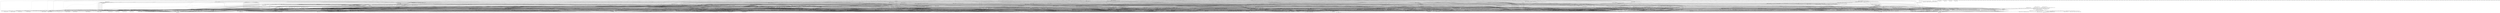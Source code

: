 digraph "Call Graph" {
	label="Call Graph";

	Node0x55c95eb0ebe0 [shape=record,shape=Mrecord,label="{CallGraphNode ID: 747 \{fun: memcmp\}}"];
	Node0x55c95eb0eaf0 [shape=record,shape=box,label="{CallGraphNode ID: 746 \{fun: _TIFFmemcmp\}|{<s0>4832}}"];
	Node0x55c95eb0eaf0:s0 -> Node0x55c95eb0ebe0[color=black];
	Node0x55c95eb0ea00 [shape=record,shape=box,label="{CallGraphNode ID: 745 \{fun: _TIFFmemcpy\}|{<s0>4831}}"];
	Node0x55c95eb0ea00:s0 -> Node0x55c95e515f30[color=black];
	Node0x55c95eb0e910 [shape=record,shape=box,label="{CallGraphNode ID: 744 \{fun: _TIFFmemset\}|{<s0>4830}}"];
	Node0x55c95eb0e910:s0 -> Node0x55c95dfe91a0[color=black];
	Node0x55c95eb0e820 [shape=record,shape=Mrecord,label="{CallGraphNode ID: 743 \{fun: realloc\}}"];
	Node0x55c95eb0e730 [shape=record,shape=box,label="{CallGraphNode ID: 742 \{fun: _TIFFrealloc\}|{<s0>4829}}"];
	Node0x55c95eb0e730:s0 -> Node0x55c95eb0e820[color=black];
	Node0x55c95eb0e640 [shape=record,shape=Mrecord,label="{CallGraphNode ID: 741 \{fun: free\}}"];
	Node0x55c95eb0e550 [shape=record,shape=box,label="{CallGraphNode ID: 740 \{fun: _TIFFfree\}|{<s0>4828}}"];
	Node0x55c95eb0e550:s0 -> Node0x55c95eb0e640[color=black];
	Node0x55c95eb0e460 [shape=record,shape=Mrecord,label="{CallGraphNode ID: 739 \{fun: calloc\}}"];
	Node0x55c95eb0e370 [shape=record,shape=box,label="{CallGraphNode ID: 738 \{fun: _TIFFcalloc\}|{<s0>4827}}"];
	Node0x55c95eb0e370:s0 -> Node0x55c95eb0e460[color=black];
	Node0x55c95eb0e280 [shape=record,shape=Mrecord,label="{CallGraphNode ID: 737 \{fun: malloc\}}"];
	Node0x55c95eb0e190 [shape=record,shape=box,label="{CallGraphNode ID: 736 \{fun: _TIFFmalloc\}|{<s0>4826}}"];
	Node0x55c95eb0e190:s0 -> Node0x55c95eb0e280[color=black];
	Node0x55c95eb0e0a0 [shape=record,shape=Mrecord,label="{CallGraphNode ID: 735 \{fun: strerror\}}"];
	Node0x55c95eb0dfb0 [shape=record,shape=Mrecord,label="{CallGraphNode ID: 734 \{fun: __errno_location\}}"];
	Node0x55c95eb0dec0 [shape=record,shape=Mrecord,label="{CallGraphNode ID: 733 \{fun: open\}}"];
	Node0x55c95eb0ddd0 [shape=record,shape=box,label="{CallGraphNode ID: 732 \{fun: TIFFOpen\}|{<s0>4817|<s1>4818|<s2>4819|<s3>4820|<s4>4821|<s5>4822|<s6>4823|<s7>4824|<s8>4825}}"];
	Node0x55c95eb0ddd0:s0 -> Node0x55c95e5314c0[color=black];
	Node0x55c95eb0ddd0:s1 -> Node0x55c95eb0dec0[color=black];
	Node0x55c95eb0ddd0:s2 -> Node0x55c95eb0dfb0[color=black];
	Node0x55c95eb0ddd0:s3 -> Node0x55c95eb0e0a0[color=black];
	Node0x55c95eb0ddd0:s4 -> Node0x55c95eb0e0a0[color=black];
	Node0x55c95eb0ddd0:s5 -> Node0x55c95e51ddc0[color=black];
	Node0x55c95eb0ddd0:s6 -> Node0x55c95e51ddc0[color=black];
	Node0x55c95eb0ddd0:s7 -> Node0x55c95e5315b0[color=black];
	Node0x55c95eb0ddd0:s8 -> Node0x55c95eb0da40[color=black];
	Node0x55c95eb0dce0 [shape=record,shape=Mrecord,label="{CallGraphNode ID: 731 \{fun: read\}}"];
	Node0x55c95eb0dbf0 [shape=record,shape=Mrecord,label="{CallGraphNode ID: 730 \{fun: write\}}"];
	Node0x55c95eb0db00 [shape=record,shape=Mrecord,label="{CallGraphNode ID: 729 \{fun: lseek\}}"];
	Node0x55c95eb0da40 [shape=record,shape=Mrecord,label="{CallGraphNode ID: 728 \{fun: close\}}"];
	Node0x55c95eb0d9b0 [shape=record,shape=Mrecord,label="{CallGraphNode ID: 727 \{fun: mmap\}}"];
	Node0x55c95eb0d920 [shape=record,shape=Mrecord,label="{CallGraphNode ID: 726 \{fun: __fxstat\}}"];
	Node0x55c95eb0d890 [shape=record,shape=Mrecord,label="{CallGraphNode ID: 725 \{fun: munmap\}}"];
	Node0x55c95eb0d800 [shape=record,shape=box,label="{CallGraphNode ID: 724 \{fun: _tiffUnmapProc\}|{<s0>4816}}"];
	Node0x55c95eb0d800:s0 -> Node0x55c95eb0d890[color=black];
	Node0x55c95eb0d770 [shape=record,shape=box,label="{CallGraphNode ID: 723 \{fun: _tiffMapProc\}|{<s0>4812|<s1>4813|<s2>4814|<s3>4815}}"];
	Node0x55c95eb0d770:s0 -> Node0x55c95dfe9650[color=black];
	Node0x55c95eb0d770:s1 -> Node0x55c95eb0d920[color=black];
	Node0x55c95eb0d770:s2 -> Node0x55c95dfe9a10[color=black];
	Node0x55c95eb0d770:s3 -> Node0x55c95eb0d9b0[color=black];
	Node0x55c95eb0d6e0 [shape=record,shape=box,label="{CallGraphNode ID: 722 \{fun: _tiffSizeProc\}|{<s0>4809|<s1>4810|<s2>4811}}"];
	Node0x55c95eb0d6e0:s0 -> Node0x55c95dfe9650[color=black];
	Node0x55c95eb0d6e0:s1 -> Node0x55c95eb0d920[color=black];
	Node0x55c95eb0d6e0:s2 -> Node0x55c95dfe9a10[color=black];
	Node0x55c95eb0d650 [shape=record,shape=box,label="{CallGraphNode ID: 721 \{fun: _tiffCloseProc\}|{<s0>4808}}"];
	Node0x55c95eb0d650:s0 -> Node0x55c95eb0da40[color=black];
	Node0x55c95eb0d5c0 [shape=record,shape=box,label="{CallGraphNode ID: 720 \{fun: _tiffSeekProc\}|{<s0>4807}}"];
	Node0x55c95eb0d5c0:s0 -> Node0x55c95eb0db00[color=black];
	Node0x55c95eb0d530 [shape=record,shape=box,label="{CallGraphNode ID: 719 \{fun: _tiffWriteProc\}|{<s0>4806}}"];
	Node0x55c95eb0d530:s0 -> Node0x55c95eb0dbf0[color=black];
	Node0x55c95eb0d4a0 [shape=record,shape=box,label="{CallGraphNode ID: 718 \{fun: _tiffReadProc\}|{<s0>4805}}"];
	Node0x55c95eb0d4a0:s0 -> Node0x55c95eb0dce0[color=black];
	Node0x55c95eb0d410 [shape=record,shape=box,label="{CallGraphNode ID: 717 \{fun: TIFFFdOpen\}|{<s0>4804}}"];
	Node0x55c95eb0d410:s0 -> Node0x55c95e5315b0[color=black];
	Node0x55c95eb0d380 [shape=record,shape=box,label="{CallGraphNode ID: 716 \{fun: unixErrorHandler\}|{<s0>4801|<s1>4802|<s2>4803}}"];
	Node0x55c95eb0d380:s0 -> Node0x55c95e517f10[color=black];
	Node0x55c95eb0d380:s1 -> Node0x55c95eb0d2f0[color=black];
	Node0x55c95eb0d380:s2 -> Node0x55c95e51f8f0[color=black];
	Node0x55c95eb0d2f0 [shape=record,shape=Mrecord,label="{CallGraphNode ID: 715 \{fun: vfprintf\}}"];
	Node0x55c95eb0d260 [shape=record,shape=box,label="{CallGraphNode ID: 714 \{fun: unixWarningHandler\}|{<s0>4797|<s1>4798|<s2>4799|<s3>4800}}"];
	Node0x55c95eb0d260:s0 -> Node0x55c95e517f10[color=black];
	Node0x55c95eb0d260:s1 -> Node0x55c95e51f8f0[color=black];
	Node0x55c95eb0d260:s2 -> Node0x55c95eb0d2f0[color=black];
	Node0x55c95eb0d260:s3 -> Node0x55c95e51f8f0[color=black];
	Node0x55c95eb0d1d0 [shape=record,shape=box,label="{CallGraphNode ID: 713 \{fun: ZIPCleanup\}|{<s0>4791|<s1>4792|<s2>4793|<s3>4794|<s4>4795|<s5>4796}}"];
	Node0x55c95eb0d1d0:s0 -> Node0x55c95e516890[color=black];
	Node0x55c95eb0d1d0:s1 -> Node0x55c95e538510[color=black];
	Node0x55c95eb0d1d0:s2 -> Node0x55c95e5226b0[color=black];
	Node0x55c95eb0d1d0:s3 -> Node0x55c95e5225c0[color=black];
	Node0x55c95eb0d1d0:s4 -> Node0x55c95eb0e550[color=black];
	Node0x55c95eb0d1d0:s5 -> Node0x55c95e514c70[color=black];
	Node0x55c95eb0d140 [shape=record,shape=box,label="{CallGraphNode ID: 712 \{fun: ZIPEncode\}|{<s0>4786|<s1>4787|<s2>4788|<s3>4789|<s4>4790}}"];
	Node0x55c95eb0d140:s0 -> Node0x55c95e516890[color=black];
	Node0x55c95eb0d140:s1 -> Node0x55c95e516890[color=black];
	Node0x55c95eb0d140:s2 -> Node0x55c95e5227a0[color=black];
	Node0x55c95eb0d140:s3 -> Node0x55c95e51ddc0[color=black];
	Node0x55c95eb0d140:s4 -> Node0x55c95eb0ca80[color=black];
	Node0x55c95eb0d0b0 [shape=record,shape=box,label="{CallGraphNode ID: 711 \{fun: ZIPPostEncode\}|{<s0>4783|<s1>4784|<s2>4785}}"];
	Node0x55c95eb0d0b0:s0 -> Node0x55c95e5227a0[color=black];
	Node0x55c95eb0d0b0:s1 -> Node0x55c95eb0ca80[color=black];
	Node0x55c95eb0d0b0:s2 -> Node0x55c95e51ddc0[color=black];
	Node0x55c95eb0d020 [shape=record,shape=box,label="{CallGraphNode ID: 710 \{fun: ZIPPreEncode\}|{<s0>4781|<s1>4782}}"];
	Node0x55c95eb0d020:s0 -> Node0x55c95e516890[color=black];
	Node0x55c95eb0d020:s1 -> Node0x55c95e522890[color=black];
	Node0x55c95eb0cf90 [shape=record,shape=box,label="{CallGraphNode ID: 709 \{fun: ZIPSetupEncode\}|{<s0>4777|<s1>4778|<s2>4779|<s3>4780}}"];
	Node0x55c95eb0cf90:s0 -> Node0x55c95e516890[color=black];
	Node0x55c95eb0cf90:s1 -> Node0x55c95e5225c0[color=black];
	Node0x55c95eb0cf90:s2 -> Node0x55c95e522980[color=black];
	Node0x55c95eb0cf90:s3 -> Node0x55c95e51ddc0[color=black];
	Node0x55c95eb0cf00 [shape=record,shape=box,label="{CallGraphNode ID: 708 \{fun: ZIPDecode\}|{<s0>4771|<s1>4772|<s2>4773|<s3>4774|<s4>4775|<s5>4776}}"];
	Node0x55c95eb0cf00:s0 -> Node0x55c95e516890[color=black];
	Node0x55c95eb0cf00:s1 -> Node0x55c95e516890[color=black];
	Node0x55c95eb0cf00:s2 -> Node0x55c95e522a70[color=black];
	Node0x55c95eb0cf00:s3 -> Node0x55c95e51ddc0[color=black];
	Node0x55c95eb0cf00:s4 -> Node0x55c95e51ddc0[color=black];
	Node0x55c95eb0cf00:s5 -> Node0x55c95e51ddc0[color=black];
	Node0x55c95eb0ce70 [shape=record,shape=box,label="{CallGraphNode ID: 707 \{fun: ZIPPreDecode\}|{<s0>4769|<s1>4770}}"];
	Node0x55c95eb0ce70:s0 -> Node0x55c95e516890[color=black];
	Node0x55c95eb0ce70:s1 -> Node0x55c95e522c50[color=black];
	Node0x55c95eb0cde0 [shape=record,shape=box,label="{CallGraphNode ID: 706 \{fun: ZIPSetupDecode\}|{<s0>4765|<s1>4766|<s2>4767|<s3>4768}}"];
	Node0x55c95eb0cde0:s0 -> Node0x55c95e516890[color=black];
	Node0x55c95eb0cde0:s1 -> Node0x55c95e5226b0[color=black];
	Node0x55c95eb0cde0:s2 -> Node0x55c95e522d40[color=black];
	Node0x55c95eb0cde0:s3 -> Node0x55c95e51ddc0[color=black];
	Node0x55c95eb0cd50 [shape=record,shape=box,label="{CallGraphNode ID: 705 \{fun: ZIPFixupTags\}}"];
	Node0x55c95eb0ccc0 [shape=record,shape=box,label="{CallGraphNode ID: 704 \{fun: ZIPVSetField\}|{<s0>4760|<s1>4761|<s2>4762|<s3>4763|<s4>4764}}"];
	Node0x55c95eb0ccc0:s0 -> Node0x55c95e51ddc0[color=black];
	Node0x55c95eb0ccc0:s1 -> Node0x55c95e5224d0[color=black];
	Node0x55c95eb0ccc0:s2 -> Node0x55c95e51ddc0[color=black];
	Node0x55c95eb0ccc0:s3 -> Node0x55c95e51ddc0[color=black];
	Node0x55c95eb0ccc0:s4 -> Node0x55c95e51ddc0[color=black];
	Node0x55c95eb0cc30 [shape=record,shape=box,label="{CallGraphNode ID: 703 \{fun: ZIPVGetField\}}"];
	Node0x55c95eb0cba0 [shape=record,shape=box,label="{CallGraphNode ID: 702 \{fun: TIFFInitZIP\}|{<s0>4753|<s1>4754|<s2>4755|<s3>4756|<s4>4757|<s5>4758|<s6>4759}}"];
	Node0x55c95eb0cba0:s0 -> Node0x55c95e516890[color=black];
	Node0x55c95eb0cba0:s1 -> Node0x55c95e517a60[color=black];
	Node0x55c95eb0cba0:s2 -> Node0x55c95e51ddc0[color=black];
	Node0x55c95eb0cba0:s3 -> Node0x55c95eb0e370[color=black];
	Node0x55c95eb0cba0:s4 -> Node0x55c95dfe91a0[color=black];
	Node0x55c95eb0cba0:s5 -> Node0x55c95e522e30[color=black];
	Node0x55c95eb0cba0:s6 -> Node0x55c95e51ddc0[color=black];
	Node0x55c95eb0cb10 [shape=record,shape=box,label="{CallGraphNode ID: 701 \{fun: TIFFSetWriteOffset\}}"];
	Node0x55c95eb0ca80 [shape=record,shape=box,label="{CallGraphNode ID: 700 \{fun: TIFFFlushData1\}|{<s0>4751|<s1>4752}}"];
	Node0x55c95eb0ca80:s0 -> Node0x55c95e53bb70[color=black];
	Node0x55c95eb0ca80:s1 -> Node0x55c95e53ec30[color=black];
	Node0x55c95eb0c9f0 [shape=record,shape=box,label="{CallGraphNode ID: 699 \{fun: TIFFWriteRawTile\}|{<s0>4748|<s1>4749|<s2>4750}}"];
	Node0x55c95eb0c9f0:s0 -> Node0x55c95e53e780[color=black];
	Node0x55c95eb0c9f0:s1 -> Node0x55c95e51ddc0[color=black];
	Node0x55c95eb0c9f0:s2 -> Node0x55c95e53ec30[color=black];
	Node0x55c95eb0c960 [shape=record,shape=box,label="{CallGraphNode ID: 698 \{fun: TIFFWriteEncodedTile\}|{<s0>4738|<s1>4739|<s2>4740|<s3>4741|<s4>4742|<s5>4743|<s6>4744|<s7>4745|<s8>4746|<s9>4747}}"];
	Node0x55c95eb0c960:s0 -> Node0x55c95e53e780[color=black];
	Node0x55c95eb0c960:s1 -> Node0x55c95e51ddc0[color=black];
	Node0x55c95eb0c960:s2 -> Node0x55c95e53e870[color=black];
	Node0x55c95eb0c960:s3 -> Node0x55c95e53e870[color=black];
	Node0x55c95eb0c960:s4 -> Node0x55c95e51ddc0[color=black];
	Node0x55c95eb0c960:s5 -> Node0x55c95e51ddc0[color=black];
	Node0x55c95eb0c960:s6 -> Node0x55c95e53bb70[color=black];
	Node0x55c95eb0c960:s7 -> Node0x55c95e53ec30[color=black];
	Node0x55c95eb0c960:s8 -> Node0x55c95e53bb70[color=black];
	Node0x55c95eb0c960:s9 -> Node0x55c95e53ec30[color=black];
	Node0x55c95eb0c8d0 [shape=record,shape=box,label="{CallGraphNode ID: 697 \{fun: TIFFWriteTile\}|{<s0>4735|<s1>4736|<s2>4737}}"];
	Node0x55c95eb0c8d0:s0 -> Node0x55c95e53c020[color=black];
	Node0x55c95eb0c8d0:s1 -> Node0x55c95e53bf30[color=black];
	Node0x55c95eb0c8d0:s2 -> Node0x55c95eb0c960[color=black];
	Node0x55c95e53ed20 [shape=record,shape=box,label="{CallGraphNode ID: 696 \{fun: TIFFWriteRawStrip\}|{<s0>4730|<s1>4731|<s2>4732|<s3>4733|<s4>4734}}"];
	Node0x55c95e53ed20:s0 -> Node0x55c95e53e780[color=black];
	Node0x55c95e53ed20:s1 -> Node0x55c95e51ddc0[color=black];
	Node0x55c95e53ed20:s2 -> Node0x55c95e53e960[color=black];
	Node0x55c95e53ed20:s3 -> Node0x55c95e51ddc0[color=black];
	Node0x55c95e53ed20:s4 -> Node0x55c95e53ec30[color=black];
	Node0x55c95e53ec30 [shape=record,shape=box,label="{CallGraphNode ID: 695 \{fun: TIFFAppendToStrip\}|{<s0>4725|<s1>4726|<s2>4727|<s3>4728|<s4>4729}}"];
	Node0x55c95e53ec30:s0 -> Node0x55c95e516890[color=black];
	Node0x55c95e53ec30:s1 -> Node0x55c95dfe9dd0[color=black];
	Node0x55c95e53ec30:s2 -> Node0x55c95e51ddc0[color=black];
	Node0x55c95e53ec30:s3 -> Node0x55c95e51ddc0[color=black];
	Node0x55c95e53ec30:s4 -> Node0x55c95e51ddc0[color=black];
	Node0x55c95e53eb40 [shape=record,shape=box,label="{CallGraphNode ID: 694 \{fun: TIFFWriteEncodedStrip\}|{<s0>4715|<s1>4716|<s2>4717|<s3>4718|<s4>4719|<s5>4720|<s6>4721|<s7>4722|<s8>4723|<s9>4724}}"];
	Node0x55c95e53eb40:s0 -> Node0x55c95e53e780[color=black];
	Node0x55c95e53eb40:s1 -> Node0x55c95e51ddc0[color=black];
	Node0x55c95e53eb40:s2 -> Node0x55c95e53e960[color=black];
	Node0x55c95e53eb40:s3 -> Node0x55c95e53e870[color=black];
	Node0x55c95e53eb40:s4 -> Node0x55c95e53e870[color=black];
	Node0x55c95e53eb40:s5 -> Node0x55c95e51ddc0[color=black];
	Node0x55c95e53eb40:s6 -> Node0x55c95e53bb70[color=black];
	Node0x55c95e53eb40:s7 -> Node0x55c95e53ec30[color=black];
	Node0x55c95e53eb40:s8 -> Node0x55c95e53bb70[color=black];
	Node0x55c95e53eb40:s9 -> Node0x55c95e53ec30[color=black];
	Node0x55c95e53ea50 [shape=record,shape=box,label="{CallGraphNode ID: 693 \{fun: TIFFSetupStrips\}|{<s0>4708|<s1>4709|<s2>4710|<s3>4711|<s4>4712|<s5>4713|<s6>4714}}"];
	Node0x55c95e53ea50:s0 -> Node0x55c95e53c110[color=black];
	Node0x55c95e53ea50:s1 -> Node0x55c95e53a400[color=black];
	Node0x55c95e53ea50:s2 -> Node0x55c95e51ddc0[color=black];
	Node0x55c95e53ea50:s3 -> Node0x55c95dfe8de0[color=black];
	Node0x55c95e53ea50:s4 -> Node0x55c95dfe8de0[color=black];
	Node0x55c95e53ea50:s5 -> Node0x55c95eb0e910[color=black];
	Node0x55c95e53ea50:s6 -> Node0x55c95eb0e910[color=black];
	Node0x55c95e53e960 [shape=record,shape=box,label="{CallGraphNode ID: 692 \{fun: TIFFGrowStrips\}|{<s0>4700|<s1>4701|<s2>4702|<s3>4703|<s4>4704|<s5>4705|<s6>4706|<s7>4707}}"];
	Node0x55c95e53e960:s0 -> Node0x55c95e516890[color=black];
	Node0x55c95e53e960:s1 -> Node0x55c95eb0e730[color=black];
	Node0x55c95e53e960:s2 -> Node0x55c95eb0e730[color=black];
	Node0x55c95e53e960:s3 -> Node0x55c95eb0e550[color=black];
	Node0x55c95e53e960:s4 -> Node0x55c95eb0e550[color=black];
	Node0x55c95e53e960:s5 -> Node0x55c95e51ddc0[color=black];
	Node0x55c95e53e960:s6 -> Node0x55c95eb0e910[color=black];
	Node0x55c95e53e960:s7 -> Node0x55c95eb0e910[color=black];
	Node0x55c95e53e870 [shape=record,shape=box,label="{CallGraphNode ID: 691 \{fun: TIFFWriteBufferSetup\}|{<s0>4696|<s1>4697|<s2>4698|<s3>4699}}"];
	Node0x55c95e53e870:s0 -> Node0x55c95eb0e550[color=black];
	Node0x55c95e53e870:s1 -> Node0x55c95e53aa90[color=black];
	Node0x55c95e53e870:s2 -> Node0x55c95eb0e190[color=black];
	Node0x55c95e53e870:s3 -> Node0x55c95e51ddc0[color=black];
	Node0x55c95e53e780 [shape=record,shape=box,label="{CallGraphNode ID: 690 \{fun: TIFFWriteCheck\}|{<s0>4686|<s1>4687|<s2>4688|<s3>4689|<s4>4690|<s5>4691|<s6>4692|<s7>4693|<s8>4694|<s9>4695}}"];
	Node0x55c95e53e780:s0 -> Node0x55c95e51ddc0[color=black];
	Node0x55c95e53e780:s1 -> Node0x55c95e51ddc0[color=black];
	Node0x55c95e53e780:s2 -> Node0x55c95e51bfc0[color=black];
	Node0x55c95e53e780:s3 -> Node0x55c95e51ddc0[color=black];
	Node0x55c95e53e780:s4 -> Node0x55c95e51ddc0[color=black];
	Node0x55c95e53e780:s5 -> Node0x55c95e53ea50[color=black];
	Node0x55c95e53e780:s6 -> Node0x55c95e51ddc0[color=black];
	Node0x55c95e53e780:s7 -> Node0x55c95e53c6b0[color=black];
	Node0x55c95e53e780:s8 -> Node0x55c95e53ad60[color=black];
	Node0x55c95e53e780:s9 -> Node0x55c95e520160[color=black];
	Node0x55c95e53e690 [shape=record,shape=box,label="{CallGraphNode ID: 689 \{fun: TIFFWriteScanline\}|{<s0>4679|<s1>4680|<s2>4681|<s3>4682|<s4>4683|<s5>4684|<s6>4685}}"];
	Node0x55c95e53e690:s0 -> Node0x55c95e53e780[color=black];
	Node0x55c95e53e690:s1 -> Node0x55c95e53e870[color=black];
	Node0x55c95e53e690:s2 -> Node0x55c95e51ddc0[color=black];
	Node0x55c95e53e690:s3 -> Node0x55c95e51ddc0[color=black];
	Node0x55c95e53e690:s4 -> Node0x55c95e53e960[color=black];
	Node0x55c95e53e690:s5 -> Node0x55c95e520250[color=black];
	Node0x55c95e53e690:s6 -> Node0x55c95e51ddc0[color=black];
	Node0x55c95e53e5a0 [shape=record,shape=Mrecord,label="{CallGraphNode ID: 688 \{fun: WebPINewDecoder\}}"];
	Node0x55c95e53e4b0 [shape=record,shape=Mrecord,label="{CallGraphNode ID: 687 \{fun: WebPInitDecBufferInternal\}}"];
	Node0x55c95e53e3c0 [shape=record,shape=Mrecord,label="{CallGraphNode ID: 686 \{fun: WebPIDecGetRGB\}}"];
	Node0x55c95e53e2d0 [shape=record,shape=Mrecord,label="{CallGraphNode ID: 685 \{fun: WebPIAppend\}}"];
	Node0x55c95e53e1e0 [shape=record,shape=Mrecord,label="{CallGraphNode ID: 684 \{fun: WebPValidateConfig\}}"];
	Node0x55c95e53e0f0 [shape=record,shape=Mrecord,label="{CallGraphNode ID: 683 \{fun: WebPConfigInitInternal\}}"];
	Node0x55c95e53e000 [shape=record,shape=Mrecord,label="{CallGraphNode ID: 682 \{fun: WebPPictureInitInternal\}}"];
	Node0x55c95e53df10 [shape=record,shape=box,label="{CallGraphNode ID: 681 \{fun: TWebPDatasetWriter\}|{<s0>4677|<s1>4678}}"];
	Node0x55c95e53df10:s0 -> Node0x55c95e51ddc0[color=black];
	Node0x55c95e53df10:s1 -> Node0x55c95eb0ea00[color=black];
	Node0x55c95e53de20 [shape=record,shape=Mrecord,label="{CallGraphNode ID: 680 \{fun: WebPEncode\}}"];
	Node0x55c95e53dd30 [shape=record,shape=Mrecord,label="{CallGraphNode ID: 679 \{fun: WebPPictureImportRGB\}}"];
	Node0x55c95e53dc40 [shape=record,shape=Mrecord,label="{CallGraphNode ID: 678 \{fun: WebPPictureImportRGBA\}}"];
	Node0x55c95e53db50 [shape=record,shape=Mrecord,label="{CallGraphNode ID: 677 \{fun: WebPFreeDecBuffer\}}"];
	Node0x55c95e53da60 [shape=record,shape=Mrecord,label="{CallGraphNode ID: 676 \{fun: WebPIDelete\}}"];
	Node0x55c95e53d970 [shape=record,shape=Mrecord,label="{CallGraphNode ID: 675 \{fun: WebPPictureFree\}}"];
	Node0x55c95e53d880 [shape=record,shape=box,label="{CallGraphNode ID: 674 \{fun: TWebPCleanup\}|{<s0>4670|<s1>4671|<s2>4672|<s3>4673|<s4>4674|<s5>4675|<s6>4676}}"];
	Node0x55c95e53d880:s0 -> Node0x55c95e516890[color=black];
	Node0x55c95e53d880:s1 -> Node0x55c95e53d970[color=black];
	Node0x55c95e53d880:s2 -> Node0x55c95e53da60[color=black];
	Node0x55c95e53d880:s3 -> Node0x55c95e53db50[color=black];
	Node0x55c95e53d880:s4 -> Node0x55c95eb0e550[color=black];
	Node0x55c95e53d880:s5 -> Node0x55c95eb0e550[color=black];
	Node0x55c95e53d880:s6 -> Node0x55c95e514c70[color=black];
	Node0x55c95e53d790 [shape=record,shape=box,label="{CallGraphNode ID: 673 \{fun: TWebPEncode\}|{<s0>4666|<s1>4667|<s2>4668|<s3>4669}}"];
	Node0x55c95e53d790:s0 -> Node0x55c95e516890[color=black];
	Node0x55c95e53d790:s1 -> Node0x55c95e516890[color=black];
	Node0x55c95e53d790:s2 -> Node0x55c95e51ddc0[color=black];
	Node0x55c95e53d790:s3 -> Node0x55c95e515f30[color=black];
	Node0x55c95e53d6a0 [shape=record,shape=box,label="{CallGraphNode ID: 672 \{fun: TWebPPostEncode\}|{<s0>4655|<s1>4656|<s2>4657|<s3>4658|<s4>4659|<s5>4660|<s6>4661|<s7>4662|<s8>4663|<s9>4664|<s10>4665}}"];
	Node0x55c95e53d6a0:s0 -> Node0x55c95e516890[color=black];
	Node0x55c95e53d6a0:s1 -> Node0x55c95e516890[color=black];
	Node0x55c95e53d6a0:s2 -> Node0x55c95e53dc40[color=black];
	Node0x55c95e53d6a0:s3 -> Node0x55c95e51ddc0[color=black];
	Node0x55c95e53d6a0:s4 -> Node0x55c95e53dd30[color=black];
	Node0x55c95e53d6a0:s5 -> Node0x55c95e51ddc0[color=black];
	Node0x55c95e53d6a0:s6 -> Node0x55c95e53de20[color=black];
	Node0x55c95e53d6a0:s7 -> Node0x55c95e51ddc0[color=black];
	Node0x55c95e53d6a0:s8 -> Node0x55c95e51ddc0[color=black];
	Node0x55c95e53d6a0:s9 -> Node0x55c95eb0ca80[color=black];
	Node0x55c95e53d6a0:s10 -> Node0x55c95e51ddc0[color=black];
	Node0x55c95e53d5b0 [shape=record,shape=box,label="{CallGraphNode ID: 671 \{fun: TWebPPreEncode\}|{<s0>4650|<s1>4651|<s2>4652|<s3>4653|<s4>4654}}"];
	Node0x55c95e53d5b0:s0 -> Node0x55c95e516890[color=black];
	Node0x55c95e53d5b0:s1 -> Node0x55c95e51ddc0[color=black];
	Node0x55c95e53d5b0:s2 -> Node0x55c95eb0e550[color=black];
	Node0x55c95e53d5b0:s3 -> Node0x55c95eb0e190[color=black];
	Node0x55c95e53d5b0:s4 -> Node0x55c95e51ddc0[color=black];
	Node0x55c95e53d4c0 [shape=record,shape=box,label="{CallGraphNode ID: 670 \{fun: TWebPSetupEncode\}|{<s0>4639|<s1>4640|<s2>4641|<s3>4642|<s4>4643|<s5>4644|<s6>4645|<s7>4646|<s8>4647|<s9>4648|<s10>4649}}"];
	Node0x55c95e53d4c0:s0 -> Node0x55c95e516890[color=black];
	Node0x55c95e53d4c0:s1 -> Node0x55c95e51ddc0[color=black];
	Node0x55c95e53d4c0:s2 -> Node0x55c95e51ddc0[color=black];
	Node0x55c95e53d4c0:s3 -> Node0x55c95e53da60[color=black];
	Node0x55c95e53d4c0:s4 -> Node0x55c95e53db50[color=black];
	Node0x55c95e53d4c0:s5 -> Node0x55c95e53e000[color=black];
	Node0x55c95e53d4c0:s6 -> Node0x55c95e51ddc0[color=black];
	Node0x55c95e53d4c0:s7 -> Node0x55c95e53e0f0[color=black];
	Node0x55c95e53d4c0:s8 -> Node0x55c95e51ddc0[color=black];
	Node0x55c95e53d4c0:s9 -> Node0x55c95e53e1e0[color=black];
	Node0x55c95e53d4c0:s10 -> Node0x55c95e51ddc0[color=black];
	Node0x55c95e53d3d0 [shape=record,shape=box,label="{CallGraphNode ID: 669 \{fun: TWebPDecode\}|{<s0>4625|<s1>4626|<s2>4627|<s3>4628|<s4>4629|<s5>4630|<s6>4631|<s7>4632|<s8>4633|<s9>4634|<s10>4635|<s11>4636|<s12>4637|<s13>4638}}"];
	Node0x55c95e53d3d0:s0 -> Node0x55c95e516890[color=black];
	Node0x55c95e53d3d0:s1 -> Node0x55c95e516890[color=black];
	Node0x55c95e53d3d0:s2 -> Node0x55c95e51ddc0[color=black];
	Node0x55c95e53d3d0:s3 -> Node0x55c95e53e2d0[color=black];
	Node0x55c95e53d3d0:s4 -> Node0x55c95e51ddc0[color=black];
	Node0x55c95e53d3d0:s5 -> Node0x55c95e51ddc0[color=black];
	Node0x55c95e53d3d0:s6 -> Node0x55c95e51ddc0[color=black];
	Node0x55c95e53d3d0:s7 -> Node0x55c95dfe9650[color=black];
	Node0x55c95e53d3d0:s8 -> Node0x55c95dfe9650[color=black];
	Node0x55c95e53d3d0:s9 -> Node0x55c95e53e3c0[color=black];
	Node0x55c95e53d3d0:s10 -> Node0x55c95e515f30[color=black];
	Node0x55c95e53d3d0:s11 -> Node0x55c95e51ddc0[color=black];
	Node0x55c95e53d3d0:s12 -> Node0x55c95dfe9a10[color=black];
	Node0x55c95e53d3d0:s13 -> Node0x55c95dfe9a10[color=black];
	Node0x55c95e53d2e0 [shape=record,shape=box,label="{CallGraphNode ID: 668 \{fun: TWebPPreDecode\}|{<s0>4619|<s1>4620|<s2>4621|<s3>4622|<s4>4623|<s5>4624}}"];
	Node0x55c95e53d2e0:s0 -> Node0x55c95e516890[color=black];
	Node0x55c95e53d2e0:s1 -> Node0x55c95e53da60[color=black];
	Node0x55c95e53d2e0:s2 -> Node0x55c95e53db50[color=black];
	Node0x55c95e53d2e0:s3 -> Node0x55c95e53e4b0[color=black];
	Node0x55c95e53d2e0:s4 -> Node0x55c95e53e5a0[color=black];
	Node0x55c95e53d2e0:s5 -> Node0x55c95e51ddc0[color=black];
	Node0x55c95e53d1f0 [shape=record,shape=box,label="{CallGraphNode ID: 667 \{fun: TWebPSetupDecode\}|{<s0>4614|<s1>4615|<s2>4616|<s3>4617|<s4>4618}}"];
	Node0x55c95e53d1f0:s0 -> Node0x55c95e516890[color=black];
	Node0x55c95e53d1f0:s1 -> Node0x55c95e51ddc0[color=black];
	Node0x55c95e53d1f0:s2 -> Node0x55c95e51ddc0[color=black];
	Node0x55c95e53d1f0:s3 -> Node0x55c95e53d970[color=black];
	Node0x55c95e53d1f0:s4 -> Node0x55c95eb0e550[color=black];
	Node0x55c95e53d100 [shape=record,shape=box,label="{CallGraphNode ID: 666 \{fun: TWebPFixupTags\}|{<s0>4613}}"];
	Node0x55c95e53d100:s0 -> Node0x55c95e51ddc0[color=black];
	Node0x55c95e53d010 [shape=record,shape=box,label="{CallGraphNode ID: 665 \{fun: TWebPVSetField\}|{<s0>4612}}"];
	Node0x55c95e53d010:s0 -> Node0x55c95e53cd40[color=black];
	Node0x55c95e53cf20 [shape=record,shape=box,label="{CallGraphNode ID: 664 \{fun: TWebPVGetField\}}"];
	Node0x55c95e53ce30 [shape=record,shape=box,label="{CallGraphNode ID: 663 \{fun: TIFFInitWebP\}|{<s0>4607|<s1>4608|<s2>4609|<s3>4610|<s4>4611}}"];
	Node0x55c95e53ce30:s0 -> Node0x55c95e516890[color=black];
	Node0x55c95e53ce30:s1 -> Node0x55c95e517a60[color=black];
	Node0x55c95e53ce30:s2 -> Node0x55c95e51ddc0[color=black];
	Node0x55c95e53ce30:s3 -> Node0x55c95eb0e190[color=black];
	Node0x55c95e53ce30:s4 -> Node0x55c95e51ddc0[color=black];
	Node0x55c95e53cd40 [shape=record,shape=box,label="{CallGraphNode ID: 662 \{fun: TIFFWarningExt\}|{<s0>4601|<s1>4602|<s2>4603|<s3>4604|<s4>4605|<s5>4606}}"];
	Node0x55c95e53cd40:s0 -> Node0x55c95dfe9650[color=black];
	Node0x55c95e53cd40:s1 -> Node0x55c95dfe9830[color=black];
	Node0x55c95e53cd40:s2 -> Node0x55c95dfe9920[color=black];
	Node0x55c95e53cd40:s3 -> Node0x55c95dfe9830[color=black];
	Node0x55c95e53cd40:s4 -> Node0x55c95dfe9920[color=black];
	Node0x55c95e53cd40:s5 -> Node0x55c95dfe9a10[color=black];
	Node0x55c95e53cc50 [shape=record,shape=box,label="{CallGraphNode ID: 661 \{fun: TIFFWarning\}|{<s0>4595|<s1>4596|<s2>4597|<s3>4598|<s4>4599|<s5>4600}}"];
	Node0x55c95e53cc50:s0 -> Node0x55c95dfe9650[color=black];
	Node0x55c95e53cc50:s1 -> Node0x55c95dfe9830[color=black];
	Node0x55c95e53cc50:s2 -> Node0x55c95dfe9920[color=black];
	Node0x55c95e53cc50:s3 -> Node0x55c95dfe9830[color=black];
	Node0x55c95e53cc50:s4 -> Node0x55c95dfe9920[color=black];
	Node0x55c95e53cc50:s5 -> Node0x55c95dfe9a10[color=black];
	Node0x55c95e53cb60 [shape=record,shape=box,label="{CallGraphNode ID: 660 \{fun: TIFFSetWarningHandlerExt\}}"];
	Node0x55c95e53ca70 [shape=record,shape=box,label="{CallGraphNode ID: 659 \{fun: TIFFSetWarningHandler\}}"];
	Node0x55c95e53c980 [shape=record,shape=box,label="{CallGraphNode ID: 658 \{fun: TIFFGetVersion\}}"];
	Node0x55c95e53c890 [shape=record,shape=box,label="{CallGraphNode ID: 657 \{fun: _TIFFDefaultTileSize\}}"];
	Node0x55c95e53c7a0 [shape=record,shape=box,label="{CallGraphNode ID: 656 \{fun: TIFFDefaultTileSize\}}"];
	Node0x55c95e53c6b0 [shape=record,shape=box,label="{CallGraphNode ID: 655 \{fun: TIFFTileSize\}|{<s0>4593|<s1>4594}}"];
	Node0x55c95e53c6b0:s0 -> Node0x55c95e53c3e0[color=black];
	Node0x55c95e53c6b0:s1 -> Node0x55c95dfe8c00[color=black];
	Node0x55c95e53c5c0 [shape=record,shape=box,label="{CallGraphNode ID: 654 \{fun: TIFFTileSize64\}|{<s0>4592}}"];
	Node0x55c95e53c5c0:s0 -> Node0x55c95e53c3e0[color=black];
	Node0x55c95e53c4d0 [shape=record,shape=box,label="{CallGraphNode ID: 653 \{fun: TIFFVTileSize\}|{<s0>4590|<s1>4591}}"];
	Node0x55c95e53c4d0:s0 -> Node0x55c95e53c3e0[color=black];
	Node0x55c95e53c4d0:s1 -> Node0x55c95dfe8c00[color=black];
	Node0x55c95e53c3e0 [shape=record,shape=box,label="{CallGraphNode ID: 652 \{fun: TIFFVTileSize64\}|{<s0>4578|<s1>4579|<s2>4580|<s3>4581|<s4>4582|<s5>4583|<s6>4584|<s7>4585|<s8>4586|<s9>4587|<s10>4588|<s11>4589}}"];
	Node0x55c95e53c3e0:s0 -> Node0x55c95dfe9650[color=black];
	Node0x55c95e53c3e0:s1 -> Node0x55c95dfe9560[color=black];
	Node0x55c95e53c3e0:s2 -> Node0x55c95e51ddc0[color=black];
	Node0x55c95e53c3e0:s3 -> Node0x55c95dfe8930[color=black];
	Node0x55c95e53c3e0:s4 -> Node0x55c95dfe8930[color=black];
	Node0x55c95e53c3e0:s5 -> Node0x55c95dfe8930[color=black];
	Node0x55c95e53c3e0:s6 -> Node0x55c95dfe8930[color=black];
	Node0x55c95e53c3e0:s7 -> Node0x55c95dfe9a10[color=black];
	Node0x55c95e53c3e0:s8 -> Node0x55c95dfe8930[color=black];
	Node0x55c95e53c3e0:s9 -> Node0x55c95dfe8930[color=black];
	Node0x55c95e53c3e0:s10 -> Node0x55c95e51ddc0[color=black];
	Node0x55c95e53c3e0:s11 -> Node0x55c95dfe8930[color=black];
	Node0x55c95e53c2f0 [shape=record,shape=box,label="{CallGraphNode ID: 651 \{fun: TIFFTileRowSize\}|{<s0>4574|<s1>4575|<s2>4576|<s3>4577}}"];
	Node0x55c95e53c2f0:s0 -> Node0x55c95dfe8930[color=black];
	Node0x55c95e53c2f0:s1 -> Node0x55c95dfe8930[color=black];
	Node0x55c95e53c2f0:s2 -> Node0x55c95e51ddc0[color=black];
	Node0x55c95e53c2f0:s3 -> Node0x55c95dfe8c00[color=black];
	Node0x55c95e53c200 [shape=record,shape=box,label="{CallGraphNode ID: 650 \{fun: TIFFTileRowSize64\}|{<s0>4571|<s1>4572|<s2>4573}}"];
	Node0x55c95e53c200:s0 -> Node0x55c95dfe8930[color=black];
	Node0x55c95e53c200:s1 -> Node0x55c95dfe8930[color=black];
	Node0x55c95e53c200:s2 -> Node0x55c95e51ddc0[color=black];
	Node0x55c95e53c110 [shape=record,shape=box,label="{CallGraphNode ID: 649 \{fun: TIFFNumberOfTiles\}|{<s0>4568|<s1>4569|<s2>4570}}"];
	Node0x55c95e53c110:s0 -> Node0x55c95e02e260[color=black];
	Node0x55c95e53c110:s1 -> Node0x55c95e02e260[color=black];
	Node0x55c95e53c110:s2 -> Node0x55c95e02e260[color=black];
	Node0x55c95e53c020 [shape=record,shape=box,label="{CallGraphNode ID: 648 \{fun: TIFFCheckTile\}|{<s0>4564|<s1>4565|<s2>4566|<s3>4567}}"];
	Node0x55c95e53c020:s0 -> Node0x55c95e51ddc0[color=black];
	Node0x55c95e53c020:s1 -> Node0x55c95e51ddc0[color=black];
	Node0x55c95e53c020:s2 -> Node0x55c95e51ddc0[color=black];
	Node0x55c95e53c020:s3 -> Node0x55c95e51ddc0[color=black];
	Node0x55c95e53bf30 [shape=record,shape=box,label="{CallGraphNode ID: 647 \{fun: TIFFComputeTile\}}"];
	Node0x55c95e53be40 [shape=record,shape=box,label="{CallGraphNode ID: 646 \{fun: ThunderDecodeRow\}|{<s0>4560|<s1>4561|<s2>4562|<s3>4563}}"];
	Node0x55c95e53be40:s0 -> Node0x55c95e51ddc0[color=black];
	Node0x55c95e53be40:s1 -> Node0x55c95e522b60[color=black];
	Node0x55c95e53be40:s2 -> Node0x55c95dfe91a0[color=black];
	Node0x55c95e53be40:s3 -> Node0x55c95e51ddc0[color=black];
	Node0x55c95e53bd50 [shape=record,shape=box,label="{CallGraphNode ID: 645 \{fun: ThunderSetupDecode\}|{<s0>4559}}"];
	Node0x55c95e53bd50:s0 -> Node0x55c95e51ddc0[color=black];
	Node0x55c95e53bc60 [shape=record,shape=box,label="{CallGraphNode ID: 644 \{fun: TIFFInitThunderScan\}}"];
	Node0x55c95e53bb70 [shape=record,shape=box,label="{CallGraphNode ID: 643 \{fun: TIFFReverseBits\}}"];
	Node0x55c95e53ba80 [shape=record,shape=box,label="{CallGraphNode ID: 642 \{fun: TIFFGetBitRevTable\}}"];
	Node0x55c95e53b990 [shape=record,shape=box,label="{CallGraphNode ID: 641 \{fun: TIFFSwabArrayOfDouble\}}"];
	Node0x55c95e53b8a0 [shape=record,shape=box,label="{CallGraphNode ID: 640 \{fun: TIFFSwabDouble\}}"];
	Node0x55c95e53b7b0 [shape=record,shape=box,label="{CallGraphNode ID: 639 \{fun: TIFFSwabArrayOfFloat\}}"];
	Node0x55c95e53b6c0 [shape=record,shape=box,label="{CallGraphNode ID: 638 \{fun: TIFFSwabFloat\}}"];
	Node0x55c95e53b5d0 [shape=record,shape=box,label="{CallGraphNode ID: 637 \{fun: TIFFSwabArrayOfLong8\}}"];
	Node0x55c95e53b4e0 [shape=record,shape=box,label="{CallGraphNode ID: 636 \{fun: TIFFSwabArrayOfLong\}}"];
	Node0x55c95e53b3f0 [shape=record,shape=box,label="{CallGraphNode ID: 635 \{fun: TIFFSwabArrayOfTriples\}}"];
	Node0x55c95e53b300 [shape=record,shape=box,label="{CallGraphNode ID: 634 \{fun: TIFFSwabArrayOfShort\}}"];
	Node0x55c95e53b210 [shape=record,shape=box,label="{CallGraphNode ID: 633 \{fun: TIFFSwabLong8\}}"];
	Node0x55c95e53b120 [shape=record,shape=box,label="{CallGraphNode ID: 632 \{fun: TIFFSwabLong\}}"];
	Node0x55c95e53b030 [shape=record,shape=box,label="{CallGraphNode ID: 631 \{fun: TIFFSwabShort\}}"];
	Node0x55c95e53af40 [shape=record,shape=box,label="{CallGraphNode ID: 630 \{fun: TIFFRasterScanlineSize\}|{<s0>4555|<s1>4556|<s2>4557|<s3>4558}}"];
	Node0x55c95e53af40:s0 -> Node0x55c95dfe8930[color=black];
	Node0x55c95e53af40:s1 -> Node0x55c95dfe8930[color=black];
	Node0x55c95e53af40:s2 -> Node0x55c95dfe8930[color=black];
	Node0x55c95e53af40:s3 -> Node0x55c95dfe8c00[color=black];
	Node0x55c95e53ae50 [shape=record,shape=box,label="{CallGraphNode ID: 629 \{fun: TIFFRasterScanlineSize64\}|{<s0>4552|<s1>4553|<s2>4554}}"];
	Node0x55c95e53ae50:s0 -> Node0x55c95dfe8930[color=black];
	Node0x55c95e53ae50:s1 -> Node0x55c95dfe8930[color=black];
	Node0x55c95e53ae50:s2 -> Node0x55c95dfe8930[color=black];
	Node0x55c95e53ad60 [shape=record,shape=box,label="{CallGraphNode ID: 628 \{fun: TIFFScanlineSize\}|{<s0>4550|<s1>4551}}"];
	Node0x55c95e53ad60:s0 -> Node0x55c95e53a5e0[color=black];
	Node0x55c95e53ad60:s1 -> Node0x55c95dfe8c00[color=black];
	Node0x55c95e53ac70 [shape=record,shape=box,label="{CallGraphNode ID: 627 \{fun: _TIFFDefaultStripSize\}|{<s0>4549}}"];
	Node0x55c95e53ac70:s0 -> Node0x55c95e53a5e0[color=black];
	Node0x55c95e53ab80 [shape=record,shape=box,label="{CallGraphNode ID: 626 \{fun: TIFFDefaultStripSize\}}"];
	Node0x55c95e53aa90 [shape=record,shape=box,label="{CallGraphNode ID: 625 \{fun: TIFFStripSize\}|{<s0>4547|<s1>4548}}"];
	Node0x55c95e53aa90:s0 -> Node0x55c95e53a4f0[color=black];
	Node0x55c95e53aa90:s1 -> Node0x55c95dfe8c00[color=black];
	Node0x55c95e53a9a0 [shape=record,shape=box,label="{CallGraphNode ID: 624 \{fun: TIFFStripSize64\}|{<s0>4546}}"];
	Node0x55c95e53a9a0:s0 -> Node0x55c95e53a4f0[color=black];
	Node0x55c95e53a8b0 [shape=record,shape=box,label="{CallGraphNode ID: 623 \{fun: TIFFRawStripSize\}|{<s0>4544|<s1>4545}}"];
	Node0x55c95e53a8b0:s0 -> Node0x55c95e51c0b0[color=black];
	Node0x55c95e53a8b0:s1 -> Node0x55c95e51ddc0[color=black];
	Node0x55c95e53a7c0 [shape=record,shape=box,label="{CallGraphNode ID: 622 \{fun: TIFFRawStripSize64\}|{<s0>4542|<s1>4543}}"];
	Node0x55c95e53a7c0:s0 -> Node0x55c95e51c0b0[color=black];
	Node0x55c95e53a7c0:s1 -> Node0x55c95e51ddc0[color=black];
	Node0x55c95e53a6d0 [shape=record,shape=box,label="{CallGraphNode ID: 621 \{fun: TIFFVStripSize\}|{<s0>4540|<s1>4541}}"];
	Node0x55c95e53a6d0:s0 -> Node0x55c95e53a4f0[color=black];
	Node0x55c95e53a6d0:s1 -> Node0x55c95dfe8c00[color=black];
	Node0x55c95e53a5e0 [shape=record,shape=box,label="{CallGraphNode ID: 620 \{fun: TIFFScanlineSize64\}|{<s0>4529|<s1>4530|<s2>4531|<s3>4532|<s4>4533|<s5>4534|<s6>4535|<s7>4536|<s8>4537|<s9>4538|<s10>4539}}"];
	Node0x55c95e53a5e0:s0 -> Node0x55c95dfe9650[color=black];
	Node0x55c95e53a5e0:s1 -> Node0x55c95dfe9560[color=black];
	Node0x55c95e53a5e0:s2 -> Node0x55c95dfe8930[color=black];
	Node0x55c95e53a5e0:s3 -> Node0x55c95dfe8930[color=black];
	Node0x55c95e53a5e0:s4 -> Node0x55c95dfe9a10[color=black];
	Node0x55c95e53a5e0:s5 -> Node0x55c95e51ddc0[color=black];
	Node0x55c95e53a5e0:s6 -> Node0x55c95dfe9a10[color=black];
	Node0x55c95e53a5e0:s7 -> Node0x55c95dfe8930[color=black];
	Node0x55c95e53a5e0:s8 -> Node0x55c95dfe8930[color=black];
	Node0x55c95e53a5e0:s9 -> Node0x55c95dfe8930[color=black];
	Node0x55c95e53a5e0:s10 -> Node0x55c95e51ddc0[color=black];
	Node0x55c95e53a4f0 [shape=record,shape=box,label="{CallGraphNode ID: 619 \{fun: TIFFVStripSize64\}|{<s0>4518|<s1>4519|<s2>4520|<s3>4521|<s4>4522|<s5>4523|<s6>4524|<s7>4525|<s8>4526|<s9>4527|<s10>4528}}"];
	Node0x55c95e53a4f0:s0 -> Node0x55c95dfe9650[color=black];
	Node0x55c95e53a4f0:s1 -> Node0x55c95e51ddc0[color=black];
	Node0x55c95e53a4f0:s2 -> Node0x55c95dfe9560[color=black];
	Node0x55c95e53a4f0:s3 -> Node0x55c95e51ddc0[color=black];
	Node0x55c95e53a4f0:s4 -> Node0x55c95dfe8930[color=black];
	Node0x55c95e53a4f0:s5 -> Node0x55c95dfe8930[color=black];
	Node0x55c95e53a4f0:s6 -> Node0x55c95dfe8930[color=black];
	Node0x55c95e53a4f0:s7 -> Node0x55c95dfe8930[color=black];
	Node0x55c95e53a4f0:s8 -> Node0x55c95dfe9a10[color=black];
	Node0x55c95e53a4f0:s9 -> Node0x55c95e53a5e0[color=black];
	Node0x55c95e53a4f0:s10 -> Node0x55c95dfe8930[color=black];
	Node0x55c95e53a400 [shape=record,shape=box,label="{CallGraphNode ID: 618 \{fun: TIFFNumberOfStrips\}|{<s0>4517}}"];
	Node0x55c95e53a400:s0 -> Node0x55c95e02e260[color=black];
	Node0x55c95e53a310 [shape=record,shape=box,label="{CallGraphNode ID: 617 \{fun: TIFFComputeStrip\}|{<s0>4516}}"];
	Node0x55c95e53a310:s0 -> Node0x55c95e51ddc0[color=black];
	Node0x55c95e53a220 [shape=record,shape=box,label="{CallGraphNode ID: 616 \{fun: _TIFFSwab64BitData\}|{<s0>4514|<s1>4515}}"];
	Node0x55c95e53a220:s0 -> Node0x55c95e516890[color=black];
	Node0x55c95e53a220:s1 -> Node0x55c95e53b990[color=black];
	Node0x55c95e53a130 [shape=record,shape=box,label="{CallGraphNode ID: 615 \{fun: _TIFFSwab32BitData\}|{<s0>4512|<s1>4513}}"];
	Node0x55c95e53a130:s0 -> Node0x55c95e516890[color=black];
	Node0x55c95e53a130:s1 -> Node0x55c95e53b4e0[color=black];
	Node0x55c95e53a040 [shape=record,shape=box,label="{CallGraphNode ID: 614 \{fun: _TIFFSwab24BitData\}|{<s0>4510|<s1>4511}}"];
	Node0x55c95e53a040:s0 -> Node0x55c95e516890[color=black];
	Node0x55c95e53a040:s1 -> Node0x55c95e53b3f0[color=black];
	Node0x55c95e539f50 [shape=record,shape=box,label="{CallGraphNode ID: 613 \{fun: _TIFFSwab16BitData\}|{<s0>4508|<s1>4509}}"];
	Node0x55c95e539f50:s0 -> Node0x55c95e516890[color=black];
	Node0x55c95e539f50:s1 -> Node0x55c95e53b300[color=black];
	Node0x55c95e539e60 [shape=record,shape=box,label="{CallGraphNode ID: 612 \{fun: _TIFFNoPostDecode\}}"];
	Node0x55c95e539d70 [shape=record,shape=box,label="{CallGraphNode ID: 611 \{fun: TIFFReadFromUserBuffer\}|{<s0>4499|<s1>4500|<s2>4501|<s3>4502|<s4>4503|<s5>4504|<s6>4505|<s7>4506|<s8>4507}}"];
	Node0x55c95e539d70:s0 -> Node0x55c95e51ddc0[color=black];
	Node0x55c95e539d70:s1 -> Node0x55c95e51ddc0[color=black];
	Node0x55c95e539d70:s2 -> Node0x55c95e53bb70[color=black];
	Node0x55c95e539d70:s3 -> Node0x55c95e532000[color=black];
	Node0x55c95e539d70:s4 -> Node0x55c95e5399b0[color=black];
	Node0x55c95e539d70:s5 -> Node0x55c95dfe91a0[color=black];
	Node0x55c95e539d70:s6 -> Node0x55c95e51c0b0[color=black];
	Node0x55c95e539d70:s7 -> Node0x55c95e53bb70[color=black];
	Node0x55c95e539d70:s8 -> Node0x55c95dfe91a0[color=black];
	Node0x55c95e539c80 [shape=record,shape=box,label="{CallGraphNode ID: 610 \{fun: TIFFReadRawTile\}|{<s0>4492|<s1>4493|<s2>4494|<s3>4495|<s4>4496|<s5>4497|<s6>4498}}"];
	Node0x55c95e539c80:s0 -> Node0x55c95e51ddc0[color=black];
	Node0x55c95e539c80:s1 -> Node0x55c95e51ddc0[color=black];
	Node0x55c95e539c80:s2 -> Node0x55c95e51ddc0[color=black];
	Node0x55c95e539c80:s3 -> Node0x55c95e51ddc0[color=black];
	Node0x55c95e539c80:s4 -> Node0x55c95e51c0b0[color=black];
	Node0x55c95e539c80:s5 -> Node0x55c95dfe8c00[color=black];
	Node0x55c95e539c80:s6 -> Node0x55c95e5397d0[color=black];
	Node0x55c95e539b90 [shape=record,shape=box,label="{CallGraphNode ID: 609 \{fun: _TIFFReadEncodedTileAndAllocBuffer\}|{<s0>4483|<s1>4484|<s2>4485|<s3>4486|<s4>4487|<s5>4488|<s6>4489|<s7>4490|<s8>4491}}"];
	Node0x55c95e539b90:s0 -> Node0x55c95e5396e0[color=black];
	Node0x55c95e539b90:s1 -> Node0x55c95e51ddc0[color=black];
	Node0x55c95e539b90:s2 -> Node0x55c95e51ddc0[color=black];
	Node0x55c95e539b90:s3 -> Node0x55c95e51ddc0[color=black];
	Node0x55c95e539b90:s4 -> Node0x55c95e5398c0[color=black];
	Node0x55c95e539b90:s5 -> Node0x55c95eb0e190[color=black];
	Node0x55c95e539b90:s6 -> Node0x55c95e531880[color=black];
	Node0x55c95e539b90:s7 -> Node0x55c95e51ddc0[color=black];
	Node0x55c95e539b90:s8 -> Node0x55c95eb0e910[color=black];
	Node0x55c95e539aa0 [shape=record,shape=box,label="{CallGraphNode ID: 608 \{fun: _TIFFReadTileAndAllocBuffer\}|{<s0>4478|<s1>4479|<s2>4480|<s3>4481|<s4>4482}}"];
	Node0x55c95e539aa0:s0 -> Node0x55c95e51ddc0[color=black];
	Node0x55c95e539aa0:s1 -> Node0x55c95e51ddc0[color=black];
	Node0x55c95e539aa0:s2 -> Node0x55c95e53c020[color=black];
	Node0x55c95e539aa0:s3 -> Node0x55c95e53bf30[color=black];
	Node0x55c95e539aa0:s4 -> Node0x55c95e539b90[color=black];
	Node0x55c95e5399b0 [shape=record,shape=box,label="{CallGraphNode ID: 607 \{fun: TIFFStartTile\}|{<s0>4474|<s1>4475|<s2>4476|<s3>4477}}"];
	Node0x55c95e5399b0:s0 -> Node0x55c95e51ddc0[color=black];
	Node0x55c95e5399b0:s1 -> Node0x55c95e51ddc0[color=black];
	Node0x55c95e5399b0:s2 -> Node0x55c95dfe91a0[color=black];
	Node0x55c95e5399b0:s3 -> Node0x55c95e51c0b0[color=black];
	Node0x55c95e5398c0 [shape=record,shape=box,label="{CallGraphNode ID: 606 \{fun: TIFFFillTile\}|{<s0>4461|<s1>4462|<s2>4463|<s3>4464|<s4>4465|<s5>4466|<s6>4467|<s7>4468|<s8>4469|<s9>4470|<s10>4471|<s11>4472|<s12>4473}}"];
	Node0x55c95e5398c0:s0 -> Node0x55c95e51c0b0[color=black];
	Node0x55c95e5398c0:s1 -> Node0x55c95e51ddc0[color=black];
	Node0x55c95e5398c0:s2 -> Node0x55c95e53c6b0[color=black];
	Node0x55c95e5398c0:s3 -> Node0x55c95e51c470[color=black];
	Node0x55c95e5398c0:s4 -> Node0x55c95eb0e550[color=black];
	Node0x55c95e5398c0:s5 -> Node0x55c95e51c470[color=black];
	Node0x55c95e5398c0:s6 -> Node0x55c95e51ddc0[color=black];
	Node0x55c95e5398c0:s7 -> Node0x55c95dfe91a0[color=black];
	Node0x55c95e5398c0:s8 -> Node0x55c95e539050[color=black];
	Node0x55c95e5398c0:s9 -> Node0x55c95e5397d0[color=black];
	Node0x55c95e5398c0:s10 -> Node0x55c95e539230[color=black];
	Node0x55c95e5398c0:s11 -> Node0x55c95e53bb70[color=black];
	Node0x55c95e5398c0:s12 -> Node0x55c95e5399b0[color=black];
	Node0x55c95e5397d0 [shape=record,shape=box,label="{CallGraphNode ID: 605 \{fun: TIFFReadRawTile1\}|{<s0>4453|<s1>4454|<s2>4455|<s3>4456|<s4>4457|<s5>4458|<s6>4459|<s7>4460}}"];
	Node0x55c95e5397d0:s0 -> Node0x55c95e516890[color=black];
	Node0x55c95e5397d0:s1 -> Node0x55c95e51c470[color=black];
	Node0x55c95e5397d0:s2 -> Node0x55c95dfe9dd0[color=black];
	Node0x55c95e5397d0:s3 -> Node0x55c95e51ddc0[color=black];
	Node0x55c95e5397d0:s4 -> Node0x55c95e51ddc0[color=black];
	Node0x55c95e5397d0:s5 -> Node0x55c95e51c470[color=black];
	Node0x55c95e5397d0:s6 -> Node0x55c95eb0ea00[color=black];
	Node0x55c95e5397d0:s7 -> Node0x55c95e51ddc0[color=black];
	Node0x55c95e5396e0 [shape=record,shape=box,label="{CallGraphNode ID: 604 \{fun: TIFFReadEncodedTile\}|{<s0>4447|<s1>4448|<s2>4449|<s3>4450|<s4>4451|<s5>4452}}"];
	Node0x55c95e5396e0:s0 -> Node0x55c95e51ddc0[color=black];
	Node0x55c95e5396e0:s1 -> Node0x55c95e51ddc0[color=black];
	Node0x55c95e5396e0:s2 -> Node0x55c95e51ddc0[color=black];
	Node0x55c95e5396e0:s3 -> Node0x55c95e5397d0[color=black];
	Node0x55c95e5396e0:s4 -> Node0x55c95e53bb70[color=black];
	Node0x55c95e5396e0:s5 -> Node0x55c95e5398c0[color=black];
	Node0x55c95e5395f0 [shape=record,shape=box,label="{CallGraphNode ID: 603 \{fun: TIFFReadTile\}|{<s0>4442|<s1>4443|<s2>4444|<s3>4445|<s4>4446}}"];
	Node0x55c95e5395f0:s0 -> Node0x55c95e51ddc0[color=black];
	Node0x55c95e5395f0:s1 -> Node0x55c95e51ddc0[color=black];
	Node0x55c95e5395f0:s2 -> Node0x55c95e53c020[color=black];
	Node0x55c95e5395f0:s3 -> Node0x55c95e53bf30[color=black];
	Node0x55c95e5395f0:s4 -> Node0x55c95e5396e0[color=black];
	Node0x55c95e539500 [shape=record,shape=box,label="{CallGraphNode ID: 602 \{fun: TIFFReadRawStrip\}|{<s0>4435|<s1>4436|<s2>4437|<s3>4438|<s4>4439|<s5>4440|<s6>4441}}"];
	Node0x55c95e539500:s0 -> Node0x55c95e51ddc0[color=black];
	Node0x55c95e539500:s1 -> Node0x55c95e51ddc0[color=black];
	Node0x55c95e539500:s2 -> Node0x55c95e51ddc0[color=black];
	Node0x55c95e539500:s3 -> Node0x55c95e51ddc0[color=black];
	Node0x55c95e539500:s4 -> Node0x55c95e51c0b0[color=black];
	Node0x55c95e539500:s5 -> Node0x55c95dfe8c00[color=black];
	Node0x55c95e539500:s6 -> Node0x55c95e539140[color=black];
	Node0x55c95e539410 [shape=record,shape=box,label="{CallGraphNode ID: 601 \{fun: _TIFFReadEncodedStripAndAllocBuffer\}|{<s0>4425|<s1>4426|<s2>4427|<s3>4428|<s4>4429|<s5>4430|<s6>4431|<s7>4432|<s8>4433|<s9>4434}}"];
	Node0x55c95e539410:s0 -> Node0x55c95e539320[color=black];
	Node0x55c95e539410:s1 -> Node0x55c95e51ddc0[color=black];
	Node0x55c95e539410:s2 -> Node0x55c95e51ddc0[color=black];
	Node0x55c95e539410:s3 -> Node0x55c95e51ddc0[color=black];
	Node0x55c95e539410:s4 -> Node0x55c95e53a6d0[color=black];
	Node0x55c95e539410:s5 -> Node0x55c95e538e70[color=black];
	Node0x55c95e539410:s6 -> Node0x55c95eb0e190[color=black];
	Node0x55c95e539410:s7 -> Node0x55c95e531880[color=black];
	Node0x55c95e539410:s8 -> Node0x55c95e51ddc0[color=black];
	Node0x55c95e539410:s9 -> Node0x55c95eb0e910[color=black];
	Node0x55c95e539320 [shape=record,shape=box,label="{CallGraphNode ID: 600 \{fun: TIFFReadEncodedStrip\}|{<s0>4418|<s1>4419|<s2>4420|<s3>4421|<s4>4422|<s5>4423|<s6>4424}}"];
	Node0x55c95e539320:s0 -> Node0x55c95e51ddc0[color=black];
	Node0x55c95e539320:s1 -> Node0x55c95e51ddc0[color=black];
	Node0x55c95e539320:s2 -> Node0x55c95e51ddc0[color=black];
	Node0x55c95e539320:s3 -> Node0x55c95e53a6d0[color=black];
	Node0x55c95e539320:s4 -> Node0x55c95e539140[color=black];
	Node0x55c95e539320:s5 -> Node0x55c95e53bb70[color=black];
	Node0x55c95e539320:s6 -> Node0x55c95e538e70[color=black];
	Node0x55c95e539230 [shape=record,shape=box,label="{CallGraphNode ID: 599 \{fun: TIFFReadRawStripOrTile2\}|{<s0>4411|<s1>4412|<s2>4413|<s3>4414|<s4>4415|<s5>4416|<s6>4417}}"];
	Node0x55c95e539230:s0 -> Node0x55c95e516890[color=black];
	Node0x55c95e539230:s1 -> Node0x55c95e516890[color=black];
	Node0x55c95e539230:s2 -> Node0x55c95e51c470[color=black];
	Node0x55c95e539230:s3 -> Node0x55c95dfe9dd0[color=black];
	Node0x55c95e539230:s4 -> Node0x55c95e51ddc0[color=black];
	Node0x55c95e539230:s5 -> Node0x55c95e51ddc0[color=black];
	Node0x55c95e539230:s6 -> Node0x55c95e538f60[color=black];
	Node0x55c95e539140 [shape=record,shape=box,label="{CallGraphNode ID: 598 \{fun: TIFFReadRawStrip1\}|{<s0>4403|<s1>4404|<s2>4405|<s3>4406|<s4>4407|<s5>4408|<s6>4409|<s7>4410}}"];
	Node0x55c95e539140:s0 -> Node0x55c95e516890[color=black];
	Node0x55c95e539140:s1 -> Node0x55c95e51c470[color=black];
	Node0x55c95e539140:s2 -> Node0x55c95dfe9dd0[color=black];
	Node0x55c95e539140:s3 -> Node0x55c95e51ddc0[color=black];
	Node0x55c95e539140:s4 -> Node0x55c95e51ddc0[color=black];
	Node0x55c95e539140:s5 -> Node0x55c95e51c470[color=black];
	Node0x55c95e539140:s6 -> Node0x55c95eb0ea00[color=black];
	Node0x55c95e539140:s7 -> Node0x55c95e51ddc0[color=black];
	Node0x55c95e539050 [shape=record,shape=box,label="{CallGraphNode ID: 597 \{fun: TIFFReadBufferSetup\}|{<s0>4397|<s1>4398|<s2>4399|<s3>4400|<s4>4401|<s5>4402}}"];
	Node0x55c95e539050:s0 -> Node0x55c95e516890[color=black];
	Node0x55c95e539050:s1 -> Node0x55c95eb0e550[color=black];
	Node0x55c95e539050:s2 -> Node0x55c95dfe91a0[color=black];
	Node0x55c95e539050:s3 -> Node0x55c95e51ddc0[color=black];
	Node0x55c95e539050:s4 -> Node0x55c95eb0e370[color=black];
	Node0x55c95e539050:s5 -> Node0x55c95e51ddc0[color=black];
	Node0x55c95e538f60 [shape=record,shape=box,label="{CallGraphNode ID: 596 \{fun: TIFFReadAndRealloc\}|{<s0>4388|<s1>4389|<s2>4390|<s3>4391|<s4>4392|<s5>4393|<s6>4394|<s7>4395|<s8>4396}}"];
	Node0x55c95e538f60:s0 -> Node0x55c95e516890[color=black];
	Node0x55c95e538f60:s1 -> Node0x55c95e51ddc0[color=black];
	Node0x55c95e538f60:s2 -> Node0x55c95eb0e730[color=black];
	Node0x55c95e538f60:s3 -> Node0x55c95e51ddc0[color=black];
	Node0x55c95e538f60:s4 -> Node0x55c95eb0e550[color=black];
	Node0x55c95e538f60:s5 -> Node0x55c95dfe91a0[color=black];
	Node0x55c95e538f60:s6 -> Node0x55c95dfe91a0[color=black];
	Node0x55c95e538f60:s7 -> Node0x55c95e51ddc0[color=black];
	Node0x55c95e538f60:s8 -> Node0x55c95e51ddc0[color=black];
	Node0x55c95e538e70 [shape=record,shape=box,label="{CallGraphNode ID: 595 \{fun: TIFFFillStrip\}|{<s0>4372|<s1>4373|<s2>4374|<s3>4375|<s4>4376|<s5>4377|<s6>4378|<s7>4379|<s8>4380|<s9>4381|<s10>4382|<s11>4383|<s12>4384|<s13>4385|<s14>4386|<s15>4387}}"];
	Node0x55c95e538e70:s0 -> Node0x55c95e51c0b0[color=black];
	Node0x55c95e538e70:s1 -> Node0x55c95e51ddc0[color=black];
	Node0x55c95e538e70:s2 -> Node0x55c95e53aa90[color=black];
	Node0x55c95e538e70:s3 -> Node0x55c95e51c470[color=black];
	Node0x55c95e538e70:s4 -> Node0x55c95e51c470[color=black];
	Node0x55c95e538e70:s5 -> Node0x55c95e51ddc0[color=black];
	Node0x55c95e538e70:s6 -> Node0x55c95eb0e550[color=black];
	Node0x55c95e538e70:s7 -> Node0x55c95e51c470[color=black];
	Node0x55c95e538e70:s8 -> Node0x55c95e51ddc0[color=black];
	Node0x55c95e538e70:s9 -> Node0x55c95dfe91a0[color=black];
	Node0x55c95e538e70:s10 -> Node0x55c95e539050[color=black];
	Node0x55c95e538e70:s11 -> Node0x55c95e539140[color=black];
	Node0x55c95e538e70:s12 -> Node0x55c95e539230[color=black];
	Node0x55c95e538e70:s13 -> Node0x55c95e53bb70[color=black];
	Node0x55c95e538e70:s14 -> Node0x55c95dfe91a0[color=black];
	Node0x55c95e538e70:s15 -> Node0x55c95e51c0b0[color=black];
	Node0x55c95e538d80 [shape=record,shape=box,label="{CallGraphNode ID: 594 \{fun: TIFFReadScanline\}|{<s0>4349|<s1>4350|<s2>4351|<s3>4352|<s4>4353|<s5>4354|<s6>4355|<s7>4356|<s8>4357|<s9>4358|<s10>4359|<s11>4360|<s12>4361|<s13>4362|<s14>4363|<s15>4364|<s16>4365|<s17>4366|<s18>4367|<s19>4368|<s20>4369|<s21>4370|<s22>4371}}"];
	Node0x55c95e538d80:s0 -> Node0x55c95e51ddc0[color=black];
	Node0x55c95e538d80:s1 -> Node0x55c95e51ddc0[color=black];
	Node0x55c95e538d80:s2 -> Node0x55c95e51ddc0[color=black];
	Node0x55c95e538d80:s3 -> Node0x55c95e51ddc0[color=black];
	Node0x55c95e538d80:s4 -> Node0x55c95e538e70[color=black];
	Node0x55c95e538d80:s5 -> Node0x55c95e51ddc0[color=black];
	Node0x55c95e538d80:s6 -> Node0x55c95dfe91a0[color=black];
	Node0x55c95e538d80:s7 -> Node0x55c95e51c470[color=black];
	Node0x55c95e538d80:s8 -> Node0x55c95dfe9dd0[color=black];
	Node0x55c95e538d80:s9 -> Node0x55c95e51ddc0[color=black];
	Node0x55c95e538d80:s10 -> Node0x55c95e51c0b0[color=black];
	Node0x55c95e538d80:s11 -> Node0x55c95e51c0b0[color=black];
	Node0x55c95e538d80:s12 -> Node0x55c95e516890[color=black];
	Node0x55c95e538d80:s13 -> Node0x55c95e538f60[color=black];
	Node0x55c95e538d80:s14 -> Node0x55c95e516890[color=black];
	Node0x55c95e538d80:s15 -> Node0x55c95e53bb70[color=black];
	Node0x55c95e538d80:s16 -> Node0x55c95e51c0b0[color=black];
	Node0x55c95e538d80:s17 -> Node0x55c95e525850[color=black];
	Node0x55c95e538d80:s18 -> Node0x55c95dfe91a0[color=black];
	Node0x55c95e538d80:s19 -> Node0x55c95e51c0b0[color=black];
	Node0x55c95e538d80:s20 -> Node0x55c95e538e70[color=black];
	Node0x55c95e538d80:s21 -> Node0x55c95dfe91a0[color=black];
	Node0x55c95e538d80:s22 -> Node0x55c95e51c0b0[color=black];
	Node0x55c95e538c90 [shape=record,shape=box,label="{CallGraphNode ID: 593 \{fun: _TIFFprintAsciiTag\}|{<s0>4345|<s1>4346|<s2>4347|<s3>4348}}"];
	Node0x55c95e538c90:s0 -> Node0x55c95e517f10[color=black];
	Node0x55c95e538c90:s1 -> Node0x55c95e515300[color=black];
	Node0x55c95e538c90:s2 -> Node0x55c95e5387e0[color=black];
	Node0x55c95e538c90:s3 -> Node0x55c95e51f8f0[color=black];
	Node0x55c95e538ba0 [shape=record,shape=box,label="{CallGraphNode ID: 592 \{fun: _TIFFprintAscii\}|{<s0>4343|<s1>4344}}"];
	Node0x55c95e538ba0:s0 -> Node0x55c95e515300[color=black];
	Node0x55c95e538ba0:s1 -> Node0x55c95e5387e0[color=black];
	Node0x55c95e538ab0 [shape=record,shape=Mrecord,label="{CallGraphNode ID: 591 \{fun: __ctype_b_loc\}}"];
	Node0x55c95e5389c0 [shape=record,shape=Mrecord,label="{CallGraphNode ID: 590 \{fun: llvm.smax.i32\}}"];
	Node0x55c95e5388d0 [shape=record,shape=Mrecord,label="{CallGraphNode ID: 589 \{fun: llvm.smax.i64\}}"];
	Node0x55c95e5387e0 [shape=record,shape=box,label="{CallGraphNode ID: 588 \{fun: _TIFFprintAsciiBounded\}|{<s0>4339|<s1>4340|<s2>4341|<s3>4342}}"];
	Node0x55c95e5387e0:s0 -> Node0x55c95e538ab0[color=black];
	Node0x55c95e5387e0:s1 -> Node0x55c95e530020[color=black];
	Node0x55c95e5387e0:s2 -> Node0x55c95e517f10[color=black];
	Node0x55c95e5387e0:s3 -> Node0x55c95e517f10[color=black];
	Node0x55c95e5386f0 [shape=record,shape=Mrecord,label="{CallGraphNode ID: 587 \{fun: fputs\}}"];
	Node0x55c95e538600 [shape=record,shape=box,label="{CallGraphNode ID: 586 \{fun: TIFFPrintDirectory\}|{<s0>4172|<s1>4173|<s2>4174|<s3>4175|<s4>4176|<s5>4177|<s6>4178|<s7>4179|<s8>4180|<s9>4181|<s10>4182|<s11>4183|<s12>4184|<s13>4185|<s14>4186|<s15>4187|<s16>4188|<s17>4189|<s18>4190|<s19>4191|<s20>4192|<s21>4193|<s22>4194|<s23>4195|<s24>4196|<s25>4197|<s26>4198|<s27>4199|<s28>4200|<s29>4201|<s30>4202|<s31>4203|<s32>4204|<s33>4205|<s34>4206|<s35>4207|<s36>4208|<s37>4209|<s38>4210|<s39>4211|<s40>4212|<s41>4213|<s42>4214|<s43>4215|<s44>4216|<s45>4217|<s46>4218|<s47>4219|<s48>4220|<s49>4221|<s50>4222|<s51>4223|<s52>4224|<s53>4225|<s54>4226|<s55>4227|<s56>4228|<s57>4229|<s58>4230|<s59>4231|<s60>4232|<s61>4233|<s62>4234|<s63>4235|<s64>truncated...}}"];
	Node0x55c95e538600:s0 -> Node0x55c95e517f10[color=black];
	Node0x55c95e538600:s1 -> Node0x55c95e51f8f0[color=black];
	Node0x55c95e538600:s2 -> Node0x55c95e517f10[color=black];
	Node0x55c95e538600:s3 -> Node0x55c95e517f10[color=black];
	Node0x55c95e538600:s4 -> Node0x55c95e517f10[color=black];
	Node0x55c95e538600:s5 -> Node0x55c95e517f10[color=black];
	Node0x55c95e538600:s6 -> Node0x55c95e517f10[color=black];
	Node0x55c95e538600:s7 -> Node0x55c95e517f10[color=black];
	Node0x55c95e538600:s8 -> Node0x55c95e530020[color=black];
	Node0x55c95e538600:s9 -> Node0x55c95e517f10[color=black];
	Node0x55c95e538600:s10 -> Node0x55c95e517f10[color=black];
	Node0x55c95e538600:s11 -> Node0x55c95e530020[color=black];
	Node0x55c95e538600:s12 -> Node0x55c95e517f10[color=black];
	Node0x55c95e538600:s13 -> Node0x55c95e51f8f0[color=black];
	Node0x55c95e538600:s14 -> Node0x55c95e51f8f0[color=black];
	Node0x55c95e538600:s15 -> Node0x55c95e51f8f0[color=black];
	Node0x55c95e538600:s16 -> Node0x55c95e517f10[color=black];
	Node0x55c95e538600:s17 -> Node0x55c95e530020[color=black];
	Node0x55c95e538600:s18 -> Node0x55c95e517f10[color=black];
	Node0x55c95e538600:s19 -> Node0x55c95e517f10[color=black];
	Node0x55c95e538600:s20 -> Node0x55c95e51f8f0[color=black];
	Node0x55c95e538600:s21 -> Node0x55c95e51f8f0[color=black];
	Node0x55c95e538600:s22 -> Node0x55c95e51f8f0[color=black];
	Node0x55c95e538600:s23 -> Node0x55c95e51f8f0[color=black];
	Node0x55c95e538600:s24 -> Node0x55c95e51f8f0[color=black];
	Node0x55c95e538600:s25 -> Node0x55c95e51f8f0[color=black];
	Node0x55c95e538600:s26 -> Node0x55c95e51f8f0[color=black];
	Node0x55c95e538600:s27 -> Node0x55c95e517f10[color=black];
	Node0x55c95e538600:s28 -> Node0x55c95e515120[color=black];
	Node0x55c95e538600:s29 -> Node0x55c95e51f8f0[color=black];
	Node0x55c95e538600:s30 -> Node0x55c95e517f10[color=black];
	Node0x55c95e538600:s31 -> Node0x55c95e517f10[color=black];
	Node0x55c95e538600:s32 -> Node0x55c95e51f8f0[color=black];
	Node0x55c95e538600:s33 -> Node0x55c95e517f10[color=black];
	Node0x55c95e538600:s34 -> Node0x55c95e51f8f0[color=black];
	Node0x55c95e538600:s35 -> Node0x55c95e51f8f0[color=black];
	Node0x55c95e538600:s36 -> Node0x55c95e517f10[color=black];
	Node0x55c95e538600:s37 -> Node0x55c95e517f10[color=black];
	Node0x55c95e538600:s38 -> Node0x55c95e517f10[color=black];
	Node0x55c95e538600:s39 -> Node0x55c95e517f10[color=black];
	Node0x55c95e538600:s40 -> Node0x55c95e517f10[color=black];
	Node0x55c95e538600:s41 -> Node0x55c95e517f10[color=black];
	Node0x55c95e538600:s42 -> Node0x55c95e517f10[color=black];
	Node0x55c95e538600:s43 -> Node0x55c95e517f10[color=black];
	Node0x55c95e538600:s44 -> Node0x55c95e517f10[color=black];
	Node0x55c95e538600:s45 -> Node0x55c95e517f10[color=black];
	Node0x55c95e538600:s46 -> Node0x55c95e51f8f0[color=black];
	Node0x55c95e538600:s47 -> Node0x55c95e51f8f0[color=black];
	Node0x55c95e538600:s48 -> Node0x55c95e5386f0[color=black];
	Node0x55c95e538600:s49 -> Node0x55c95e5387e0[color=black];
	Node0x55c95e538600:s50 -> Node0x55c95e515300[color=black];
	Node0x55c95e538600:s51 -> Node0x55c95e530020[color=black];
	Node0x55c95e538600:s52 -> Node0x55c95e51f8f0[color=black];
	Node0x55c95e538600:s53 -> Node0x55c95e51f8f0[color=black];
	Node0x55c95e538600:s54 -> Node0x55c95e51f8f0[color=black];
	Node0x55c95e538600:s55 -> Node0x55c95e51f8f0[color=black];
	Node0x55c95e538600:s56 -> Node0x55c95e517f10[color=black];
	Node0x55c95e538600:s57 -> Node0x55c95e51f8f0[color=black];
	Node0x55c95e538600:s58 -> Node0x55c95e51f8f0[color=black];
	Node0x55c95e538600:s59 -> Node0x55c95e51f8f0[color=black];
	Node0x55c95e538600:s60 -> Node0x55c95e517f10[color=black];
	Node0x55c95e538600:s61 -> Node0x55c95e517f10[color=black];
	Node0x55c95e538600:s62 -> Node0x55c95e51f8f0[color=black];
	Node0x55c95e538600:s63 -> Node0x55c95e51f8f0[color=black];
	Node0x55c95e538600:s64 -> Node0x55c95e51f8f0[color=black];
	Node0x55c95e538600:s64 -> Node0x55c95e517f10[color=black];
	Node0x55c95e538600:s64 -> Node0x55c95e517f10[color=black];
	Node0x55c95e538600:s64 -> Node0x55c95e51f8f0[color=black];
	Node0x55c95e538600:s64 -> Node0x55c95e517f10[color=black];
	Node0x55c95e538600:s64 -> Node0x55c95e517f10[color=black];
	Node0x55c95e538600:s64 -> Node0x55c95e517f10[color=black];
	Node0x55c95e538600:s64 -> Node0x55c95e51f8f0[color=black];
	Node0x55c95e538600:s64 -> Node0x55c95e51f8f0[color=black];
	Node0x55c95e538600:s64 -> Node0x55c95e517f10[color=black];
	Node0x55c95e538600:s64 -> Node0x55c95e517f10[color=black];
	Node0x55c95e538600:s64 -> Node0x55c95e517f10[color=black];
	Node0x55c95e538600:s64 -> Node0x55c95e51f8f0[color=black];
	Node0x55c95e538600:s64 -> Node0x55c95e51f8f0[color=black];
	Node0x55c95e538600:s64 -> Node0x55c95e517f10[color=black];
	Node0x55c95e538600:s64 -> Node0x55c95e530020[color=black];
	Node0x55c95e538600:s64 -> Node0x55c95e51f8f0[color=black];
	Node0x55c95e538600:s64 -> Node0x55c95e51f8f0[color=black];
	Node0x55c95e538600:s64 -> Node0x55c95e517f10[color=black];
	Node0x55c95e538600:s64 -> Node0x55c95e530020[color=black];
	Node0x55c95e538600:s64 -> Node0x55c95e51f8f0[color=black];
	Node0x55c95e538600:s64 -> Node0x55c95e51f8f0[color=black];
	Node0x55c95e538600:s64 -> Node0x55c95e51f8f0[color=black];
	Node0x55c95e538600:s64 -> Node0x55c95e517f10[color=black];
	Node0x55c95e538600:s64 -> Node0x55c95e517f10[color=black];
	Node0x55c95e538600:s64 -> Node0x55c95e51f8f0[color=black];
	Node0x55c95e538600:s64 -> Node0x55c95e530020[color=black];
	Node0x55c95e538600:s64 -> Node0x55c95e5388d0[color=black];
	Node0x55c95e538600:s64 -> Node0x55c95e517f10[color=black];
	Node0x55c95e538600:s64 -> Node0x55c95e51f8f0[color=black];
	Node0x55c95e538600:s64 -> Node0x55c95e51f8f0[color=black];
	Node0x55c95e538600:s64 -> Node0x55c95e517f10[color=black];
	Node0x55c95e538600:s64 -> Node0x55c95e517f10[color=black];
	Node0x55c95e538600:s64 -> Node0x55c95e517f10[color=black];
	Node0x55c95e538600:s64 -> Node0x55c95e51f8f0[color=black];
	Node0x55c95e538600:s64 -> Node0x55c95e530020[color=black];
	Node0x55c95e538600:s64 -> Node0x55c95e5388d0[color=black];
	Node0x55c95e538600:s64 -> Node0x55c95e517f10[color=black];
	Node0x55c95e538600:s64 -> Node0x55c95e517f10[color=black];
	Node0x55c95e538600:s64 -> Node0x55c95e517f10[color=black];
	Node0x55c95e538600:s64 -> Node0x55c95e530020[color=black];
	Node0x55c95e538600:s64 -> Node0x55c95e51f8f0[color=black];
	Node0x55c95e538600:s64 -> Node0x55c95e51f8f0[color=black];
	Node0x55c95e538600:s64 -> Node0x55c95e517f10[color=black];
	Node0x55c95e538600:s64 -> Node0x55c95e530020[color=black];
	Node0x55c95e538600:s64 -> Node0x55c95e51deb0[color=black];
	Node0x55c95e538600:s64 -> Node0x55c95e5389c0[color=black];
	Node0x55c95e538600:s64 -> Node0x55c95e51dfa0[color=black];
	Node0x55c95e538600:s64 -> Node0x55c95dfe9650[color=black];
	Node0x55c95e538600:s64 -> Node0x55c95dfe9650[color=black];
	Node0x55c95e538600:s64 -> Node0x55c95e5182d0[color=black];
	Node0x55c95e538600:s64 -> Node0x55c95e516020[color=black];
	Node0x55c95e538600:s64 -> Node0x55c95dfe9650[color=black];
	Node0x55c95e538600:s64 -> Node0x55c95e516020[color=black];
	Node0x55c95e538600:s64 -> Node0x55c95dfe9a10[color=black];
	Node0x55c95e538600:s64 -> Node0x55c95e516890[color=black];
	Node0x55c95e538600:s64 -> Node0x55c95e5167a0[color=black];
	Node0x55c95e538600:s64 -> Node0x55c95e516020[color=black];
	Node0x55c95e538600:s64 -> Node0x55c95e516020[color=black];
	Node0x55c95e538600:s64 -> Node0x55c95e5180f0[color=black];
	Node0x55c95e538600:s64 -> Node0x55c95eb0e190[color=black];
	Node0x55c95e538600:s64 -> Node0x55c95e516020[color=black];
	Node0x55c95e538600:s64 -> Node0x55c95eb0e550[color=black];
	Node0x55c95e538600:s64 -> Node0x55c95e513aa0[color=black];
	Node0x55c95e538600:s64 -> Node0x55c95e51f8f0[color=black];
	Node0x55c95e538600:s64 -> Node0x55c95e51f8f0[color=black];
	Node0x55c95e538600:s64 -> Node0x55c95e517f10[color=black];
	Node0x55c95e538600:s64 -> Node0x55c95e517f10[color=black];
	Node0x55c95e538600:s64 -> Node0x55c95e517f10[color=black];
	Node0x55c95e538600:s64 -> Node0x55c95e51f8f0[color=black];
	Node0x55c95e538600:s64 -> Node0x55c95e530020[color=black];
	Node0x55c95e538600:s64 -> Node0x55c95e530020[color=black];
	Node0x55c95e538600:s64 -> Node0x55c95e517f10[color=black];
	Node0x55c95e538600:s64 -> Node0x55c95e517f10[color=black];
	Node0x55c95e538600:s64 -> Node0x55c95e517f10[color=black];
	Node0x55c95e538600:s64 -> Node0x55c95e517f10[color=black];
	Node0x55c95e538600:s64 -> Node0x55c95e513aa0[color=black];
	Node0x55c95e538600:s64 -> Node0x55c95e517f10[color=black];
	Node0x55c95e538600:s64 -> Node0x55c95e517f10[color=black];
	Node0x55c95e538600:s64 -> Node0x55c95e517f10[color=black];
	Node0x55c95e538600:s64 -> Node0x55c95e517f10[color=black];
	Node0x55c95e538600:s64 -> Node0x55c95e517f10[color=black];
	Node0x55c95e538600:s64 -> Node0x55c95e517f10[color=black];
	Node0x55c95e538600:s64 -> Node0x55c95e517f10[color=black];
	Node0x55c95e538600:s64 -> Node0x55c95e517f10[color=black];
	Node0x55c95e538600:s64 -> Node0x55c95e517f10[color=black];
	Node0x55c95e538600:s64 -> Node0x55c95e517f10[color=black];
	Node0x55c95e538600:s64 -> Node0x55c95e517f10[color=black];
	Node0x55c95e538600:s64 -> Node0x55c95e517f10[color=black];
	Node0x55c95e538600:s64 -> Node0x55c95e517f10[color=black];
	Node0x55c95e538600:s64 -> Node0x55c95e517f10[color=black];
	Node0x55c95e538600:s64 -> Node0x55c95e5386f0[color=black];
	Node0x55c95e538600:s64 -> Node0x55c95e51f8f0[color=black];
	Node0x55c95e538600:s64 -> Node0x55c95e530020[color=black];
	Node0x55c95e538600:s64 -> Node0x55c95e530020[color=black];
	Node0x55c95e538600:s64 -> Node0x55c95eb0e550[color=black];
	Node0x55c95e538600:s64 -> Node0x55c95dfe9a10[color=black];
	Node0x55c95e538600:s64 -> Node0x55c95dfe9a10[color=black];
	Node0x55c95e538600:s64 -> Node0x55c95dfe9a10[color=black];
	Node0x55c95e538600:s64 -> Node0x55c95e517f10[color=black];
	Node0x55c95e538600:s64 -> Node0x55c95e51c470[color=black];
	Node0x55c95e538600:s64 -> Node0x55c95e51c0b0[color=black];
	Node0x55c95e538600:s64 -> Node0x55c95e517f10[color=black];
	Node0x55c95e538510 [shape=record,shape=box,label="{CallGraphNode ID: 585 \{fun: TIFFPredictorCleanup\}|{<s0>4171}}"];
	Node0x55c95e538510:s0 -> Node0x55c95e516890[color=black];
	Node0x55c95e538420 [shape=record,shape=box,label="{CallGraphNode ID: 584 \{fun: swabHorAcc32\}|{<s0>4169|<s1>4170}}"];
	Node0x55c95e538420:s0 -> Node0x55c95e53b4e0[color=black];
	Node0x55c95e538420:s1 -> Node0x55c95e523e20[color=black];
	Node0x55c95e538330 [shape=record,shape=box,label="{CallGraphNode ID: 583 \{fun: swabHorAcc16\}|{<s0>4167|<s1>4168}}"];
	Node0x55c95e538330:s0 -> Node0x55c95e53b300[color=black];
	Node0x55c95e538330:s1 -> Node0x55c95e537e80[color=black];
	Node0x55c95e538240 [shape=record,shape=box,label="{CallGraphNode ID: 582 \{fun: fpAcc\}|{<s0>4162|<s1>4163|<s2>4164|<s3>4165|<s4>4166}}"];
	Node0x55c95e538240:s0 -> Node0x55c95e51ddc0[color=black];
	Node0x55c95e538240:s1 -> Node0x55c95eb0e190[color=black];
	Node0x55c95e538240:s2 -> Node0x55c95eb0ea00[color=black];
	Node0x55c95e538240:s3 -> Node0x55c95e523c40[color=black];
	Node0x55c95e538240:s4 -> Node0x55c95eb0e550[color=black];
	Node0x55c95e538150 [shape=record,shape=box,label="{CallGraphNode ID: 581 \{fun: PredictorDecodeTile\}|{<s0>4157|<s1>4158|<s2>4159|<s3>4160|<s4>4161}}"];
	Node0x55c95e538150:s0 -> Node0x55c95e516890[color=black];
	Node0x55c95e538150:s1 -> Node0x55c95e516890[color=black];
	Node0x55c95e538150:s2 -> Node0x55c95e516890[color=black];
	Node0x55c95e538150:s3 -> Node0x55c95e51ddc0[color=black];
	Node0x55c95e538150:s4 -> Node0x55c95e516890[color=black];
	Node0x55c95e538060 [shape=record,shape=box,label="{CallGraphNode ID: 580 \{fun: PredictorDecodeRow\}|{<s0>4154|<s1>4155|<s2>4156}}"];
	Node0x55c95e538060:s0 -> Node0x55c95e516890[color=black];
	Node0x55c95e538060:s1 -> Node0x55c95e516890[color=black];
	Node0x55c95e538060:s2 -> Node0x55c95e516890[color=black];
	Node0x55c95e537f70 [shape=record,shape=box,label="{CallGraphNode ID: 579 \{fun: horAcc8\}|{<s0>4153}}"];
	Node0x55c95e537f70:s0 -> Node0x55c95e51ddc0[color=black];
	Node0x55c95e537e80 [shape=record,shape=box,label="{CallGraphNode ID: 578 \{fun: horAcc16\}|{<s0>4152}}"];
	Node0x55c95e537e80:s0 -> Node0x55c95e51ddc0[color=black];
	Node0x55c95e523e20 [shape=record,shape=box,label="{CallGraphNode ID: 577 \{fun: horAcc32\}|{<s0>4151}}"];
	Node0x55c95e523e20:s0 -> Node0x55c95e51ddc0[color=black];
	Node0x55c95e523d30 [shape=record,shape=Mrecord,label="{CallGraphNode ID: 576 \{fun: llvm.fshl.i16\}}"];
	Node0x55c95e523c40 [shape=record,shape=Mrecord,label="{CallGraphNode ID: 575 \{fun: llvm.umax.i32\}}"];
	Node0x55c95e523b50 [shape=record,shape=box,label="{CallGraphNode ID: 574 \{fun: fpDiff\}|{<s0>4146|<s1>4147|<s2>4148|<s3>4149|<s4>4150}}"];
	Node0x55c95e523b50:s0 -> Node0x55c95e51ddc0[color=black];
	Node0x55c95e523b50:s1 -> Node0x55c95eb0e190[color=black];
	Node0x55c95e523b50:s2 -> Node0x55c95eb0ea00[color=black];
	Node0x55c95e523b50:s3 -> Node0x55c95e523c40[color=black];
	Node0x55c95e523b50:s4 -> Node0x55c95eb0e550[color=black];
	Node0x55c95e523a60 [shape=record,shape=box,label="{CallGraphNode ID: 573 \{fun: swabHorDiff32\}|{<s0>4144|<s1>4145}}"];
	Node0x55c95e523a60:s0 -> Node0x55c95e5234c0[color=black];
	Node0x55c95e523a60:s1 -> Node0x55c95e53b4e0[color=black];
	Node0x55c95e523970 [shape=record,shape=box,label="{CallGraphNode ID: 572 \{fun: swabHorDiff16\}|{<s0>4142|<s1>4143}}"];
	Node0x55c95e523970:s0 -> Node0x55c95e5235b0[color=black];
	Node0x55c95e523970:s1 -> Node0x55c95e53b300[color=black];
	Node0x55c95e523880 [shape=record,shape=box,label="{CallGraphNode ID: 571 \{fun: PredictorEncodeTile\}|{<s0>4132|<s1>4133|<s2>4134|<s3>4135|<s4>4136|<s5>4137|<s6>4138|<s7>4139|<s8>4140|<s9>4141}}"];
	Node0x55c95e523880:s0 -> Node0x55c95e516890[color=black];
	Node0x55c95e523880:s1 -> Node0x55c95e516890[color=black];
	Node0x55c95e523880:s2 -> Node0x55c95e516890[color=black];
	Node0x55c95e523880:s3 -> Node0x55c95eb0e190[color=black];
	Node0x55c95e523880:s4 -> Node0x55c95e51ddc0[color=black];
	Node0x55c95e523880:s5 -> Node0x55c95e515f30[color=black];
	Node0x55c95e523880:s6 -> Node0x55c95e516890[color=black];
	Node0x55c95e523880:s7 -> Node0x55c95e51ddc0[color=black];
	Node0x55c95e523880:s8 -> Node0x55c95eb0e550[color=black];
	Node0x55c95e523880:s9 -> Node0x55c95eb0e550[color=black];
	Node0x55c95e523790 [shape=record,shape=box,label="{CallGraphNode ID: 570 \{fun: PredictorEncodeRow\}|{<s0>4129|<s1>4130|<s2>4131}}"];
	Node0x55c95e523790:s0 -> Node0x55c95e516890[color=black];
	Node0x55c95e523790:s1 -> Node0x55c95e516890[color=black];
	Node0x55c95e523790:s2 -> Node0x55c95e516890[color=black];
	Node0x55c95e5236a0 [shape=record,shape=box,label="{CallGraphNode ID: 569 \{fun: horDiff8\}|{<s0>4128}}"];
	Node0x55c95e5236a0:s0 -> Node0x55c95e51ddc0[color=black];
	Node0x55c95e5235b0 [shape=record,shape=box,label="{CallGraphNode ID: 568 \{fun: horDiff16\}|{<s0>4127}}"];
	Node0x55c95e5235b0:s0 -> Node0x55c95e51ddc0[color=black];
	Node0x55c95e5234c0 [shape=record,shape=box,label="{CallGraphNode ID: 567 \{fun: horDiff32\}|{<s0>4126}}"];
	Node0x55c95e5234c0:s0 -> Node0x55c95e51ddc0[color=black];
	Node0x55c95e5233d0 [shape=record,shape=box,label="{CallGraphNode ID: 566 \{fun: PredictorSetup\}|{<s0>4119|<s1>4120|<s2>4121|<s3>4122|<s4>4123|<s5>4124|<s6>4125}}"];
	Node0x55c95e5233d0:s0 -> Node0x55c95e51ddc0[color=black];
	Node0x55c95e5233d0:s1 -> Node0x55c95e51ddc0[color=black];
	Node0x55c95e5233d0:s2 -> Node0x55c95e523d30[color=black];
	Node0x55c95e5233d0:s3 -> Node0x55c95e51ddc0[color=black];
	Node0x55c95e5233d0:s4 -> Node0x55c95e51ddc0[color=black];
	Node0x55c95e5233d0:s5 -> Node0x55c95e53c2f0[color=black];
	Node0x55c95e5233d0:s6 -> Node0x55c95e53ad60[color=black];
	Node0x55c95e5232e0 [shape=record,shape=box,label="{CallGraphNode ID: 565 \{fun: PredictorSetupEncode\}|{<s0>4118}}"];
	Node0x55c95e5232e0:s0 -> Node0x55c95e5233d0[color=black];
	Node0x55c95e5231f0 [shape=record,shape=box,label="{CallGraphNode ID: 564 \{fun: PredictorSetupDecode\}|{<s0>4117}}"];
	Node0x55c95e5231f0:s0 -> Node0x55c95e5233d0[color=black];
	Node0x55c95e523100 [shape=record,shape=box,label="{CallGraphNode ID: 563 \{fun: PredictorPrintDir\}|{<s0>4112|<s1>4113|<s2>4114|<s3>4115|<s4>4116}}"];
	Node0x55c95e523100:s0 -> Node0x55c95e51f8f0[color=black];
	Node0x55c95e523100:s1 -> Node0x55c95e51f8f0[color=black];
	Node0x55c95e523100:s2 -> Node0x55c95e51f8f0[color=black];
	Node0x55c95e523100:s3 -> Node0x55c95e51f8f0[color=black];
	Node0x55c95e523100:s4 -> Node0x55c95e517f10[color=black];
	Node0x55c95e523010 [shape=record,shape=box,label="{CallGraphNode ID: 562 \{fun: PredictorVSetField\}|{<s0>4110|<s1>4111}}"];
	Node0x55c95e523010:s0 -> Node0x55c95e516890[color=black];
	Node0x55c95e523010:s1 -> Node0x55c95e516890[color=black];
	Node0x55c95e522f20 [shape=record,shape=box,label="{CallGraphNode ID: 561 \{fun: PredictorVGetField\}|{<s0>4108|<s1>4109}}"];
	Node0x55c95e522f20:s0 -> Node0x55c95e516890[color=black];
	Node0x55c95e522f20:s1 -> Node0x55c95e516890[color=black];
	Node0x55c95e522e30 [shape=record,shape=box,label="{CallGraphNode ID: 560 \{fun: TIFFPredictorInit\}|{<s0>4105|<s1>4106|<s2>4107}}"];
	Node0x55c95e522e30:s0 -> Node0x55c95e516890[color=black];
	Node0x55c95e522e30:s1 -> Node0x55c95e517a60[color=black];
	Node0x55c95e522e30:s2 -> Node0x55c95e51ddc0[color=black];
	Node0x55c95e522d40 [shape=record,shape=Mrecord,label="{CallGraphNode ID: 559 \{fun: inflateInit_\}}"];
	Node0x55c95e522c50 [shape=record,shape=Mrecord,label="{CallGraphNode ID: 558 \{fun: inflateReset\}}"];
	Node0x55c95e522b60 [shape=record,shape=Mrecord,label="{CallGraphNode ID: 557 \{fun: llvm.smin.i32\}}"];
	Node0x55c95e522a70 [shape=record,shape=Mrecord,label="{CallGraphNode ID: 556 \{fun: inflate\}}"];
	Node0x55c95e522980 [shape=record,shape=Mrecord,label="{CallGraphNode ID: 555 \{fun: deflateInit_\}}"];
	Node0x55c95e522890 [shape=record,shape=Mrecord,label="{CallGraphNode ID: 554 \{fun: deflateReset\}}"];
	Node0x55c95e5227a0 [shape=record,shape=Mrecord,label="{CallGraphNode ID: 553 \{fun: deflate\}}"];
	Node0x55c95e5226b0 [shape=record,shape=Mrecord,label="{CallGraphNode ID: 552 \{fun: deflateEnd\}}"];
	Node0x55c95e5225c0 [shape=record,shape=Mrecord,label="{CallGraphNode ID: 551 \{fun: inflateEnd\}}"];
	Node0x55c95e5224d0 [shape=record,shape=Mrecord,label="{CallGraphNode ID: 550 \{fun: deflateParams\}}"];
	Node0x55c95e5223e0 [shape=record,shape=box,label="{CallGraphNode ID: 549 \{fun: PixarLogVSetField\}|{<s0>4099|<s1>4100|<s2>4101|<s3>4102|<s4>4103|<s5>4104}}"];
	Node0x55c95e5223e0:s0 -> Node0x55c95e5224d0[color=black];
	Node0x55c95e5223e0:s1 -> Node0x55c95e51ddc0[color=black];
	Node0x55c95e5223e0:s2 -> Node0x55c95e515c60[color=black];
	Node0x55c95e5223e0:s3 -> Node0x55c95e515c60[color=black];
	Node0x55c95e5223e0:s4 -> Node0x55c95e53c6b0[color=black];
	Node0x55c95e5223e0:s5 -> Node0x55c95e53ad60[color=black];
	Node0x55c95e5222f0 [shape=record,shape=box,label="{CallGraphNode ID: 548 \{fun: PixarLogVGetField\}}"];
	Node0x55c95e522200 [shape=record,shape=box,label="{CallGraphNode ID: 547 \{fun: PixarLogCleanup\}|{<s0>4086|<s1>4087|<s2>4088|<s3>4089|<s4>4090|<s5>4091|<s6>4092|<s7>4093|<s8>4094|<s9>4095|<s10>4096|<s11>4097|<s12>4098}}"];
	Node0x55c95e522200:s0 -> Node0x55c95e516890[color=black];
	Node0x55c95e522200:s1 -> Node0x55c95e538510[color=black];
	Node0x55c95e522200:s2 -> Node0x55c95eb0e550[color=black];
	Node0x55c95e522200:s3 -> Node0x55c95eb0e550[color=black];
	Node0x55c95e522200:s4 -> Node0x55c95eb0e550[color=black];
	Node0x55c95e522200:s5 -> Node0x55c95eb0e550[color=black];
	Node0x55c95e522200:s6 -> Node0x55c95eb0e550[color=black];
	Node0x55c95e522200:s7 -> Node0x55c95eb0e550[color=black];
	Node0x55c95e522200:s8 -> Node0x55c95e5225c0[color=black];
	Node0x55c95e522200:s9 -> Node0x55c95e5226b0[color=black];
	Node0x55c95e522200:s10 -> Node0x55c95eb0e550[color=black];
	Node0x55c95e522200:s11 -> Node0x55c95eb0e550[color=black];
	Node0x55c95e522200:s12 -> Node0x55c95e514c70[color=black];
	Node0x55c95e522110 [shape=record,shape=box,label="{CallGraphNode ID: 546 \{fun: PixarLogClose\}|{<s0>4085}}"];
	Node0x55c95e522110:s0 -> Node0x55c95e516890[color=black];
	Node0x55c95e522020 [shape=record,shape=box,label="{CallGraphNode ID: 545 \{fun: PixarLogEncode\}|{<s0>4061|<s1>4062|<s2>4063|<s3>4064|<s4>4065|<s5>4066|<s6>4067|<s7>4068|<s8>4069|<s9>4070|<s10>4071|<s11>4072|<s12>4073|<s13>4074|<s14>4075|<s15>4076|<s16>4077|<s17>4078|<s18>4079|<s19>4080|<s20>4081|<s21>4082|<s22>4083|<s23>4084}}"];
	Node0x55c95e522020:s0 -> Node0x55c95e51ddc0[color=black];
	Node0x55c95e522020:s1 -> Node0x55c95e51ddc0[color=black];
	Node0x55c95e522020:s2 -> Node0x55c95e52a710[color=black];
	Node0x55c95e522020:s3 -> Node0x55c95e52a710[color=black];
	Node0x55c95e522020:s4 -> Node0x55c95e52a710[color=black];
	Node0x55c95e522020:s5 -> Node0x55c95e52a710[color=black];
	Node0x55c95e522020:s6 -> Node0x55c95e52a710[color=black];
	Node0x55c95e522020:s7 -> Node0x55c95e52a710[color=black];
	Node0x55c95e522020:s8 -> Node0x55c95e52a710[color=black];
	Node0x55c95e522020:s9 -> Node0x55c95e52a710[color=black];
	Node0x55c95e522020:s10 -> Node0x55c95e52a710[color=black];
	Node0x55c95e522020:s11 -> Node0x55c95e52a710[color=black];
	Node0x55c95e522020:s12 -> Node0x55c95e52a710[color=black];
	Node0x55c95e522020:s13 -> Node0x55c95e52a710[color=black];
	Node0x55c95e522020:s14 -> Node0x55c95e52a710[color=black];
	Node0x55c95e522020:s15 -> Node0x55c95e52a710[color=black];
	Node0x55c95e522020:s16 -> Node0x55c95e52a710[color=black];
	Node0x55c95e522020:s17 -> Node0x55c95e52a710[color=black];
	Node0x55c95e522020:s18 -> Node0x55c95e52a710[color=black];
	Node0x55c95e522020:s19 -> Node0x55c95e51ddc0[color=black];
	Node0x55c95e522020:s20 -> Node0x55c95e51ddc0[color=black];
	Node0x55c95e522020:s21 -> Node0x55c95e5227a0[color=black];
	Node0x55c95e522020:s22 -> Node0x55c95e51ddc0[color=black];
	Node0x55c95e522020:s23 -> Node0x55c95eb0ca80[color=black];
	Node0x55c95e521f30 [shape=record,shape=box,label="{CallGraphNode ID: 544 \{fun: PixarLogPostEncode\}|{<s0>4058|<s1>4059|<s2>4060}}"];
	Node0x55c95e521f30:s0 -> Node0x55c95e5227a0[color=black];
	Node0x55c95e521f30:s1 -> Node0x55c95eb0ca80[color=black];
	Node0x55c95e521f30:s2 -> Node0x55c95e51ddc0[color=black];
	Node0x55c95e521e40 [shape=record,shape=box,label="{CallGraphNode ID: 543 \{fun: PixarLogPreEncode\}|{<s0>4055|<s1>4056|<s2>4057}}"];
	Node0x55c95e521e40:s0 -> Node0x55c95e516890[color=black];
	Node0x55c95e521e40:s1 -> Node0x55c95e51ddc0[color=black];
	Node0x55c95e521e40:s2 -> Node0x55c95e522890[color=black];
	Node0x55c95e521d50 [shape=record,shape=box,label="{CallGraphNode ID: 542 \{fun: PixarLogSetupEncode\}|{<s0>4047|<s1>4048|<s2>4049|<s3>4050|<s4>4051|<s5>4052|<s6>4053|<s7>4054}}"];
	Node0x55c95e521d50:s0 -> Node0x55c95e516890[color=black];
	Node0x55c95e521d50:s1 -> Node0x55c95dfe8b10[color=black];
	Node0x55c95e521d50:s2 -> Node0x55c95dfe8b10[color=black];
	Node0x55c95e521d50:s3 -> Node0x55c95dfe8b10[color=black];
	Node0x55c95e521d50:s4 -> Node0x55c95eb0e190[color=black];
	Node0x55c95e521d50:s5 -> Node0x55c95e51ddc0[color=black];
	Node0x55c95e521d50:s6 -> Node0x55c95e522980[color=black];
	Node0x55c95e521d50:s7 -> Node0x55c95e51ddc0[color=black];
	Node0x55c95e533860 [shape=record,shape=box,label="{CallGraphNode ID: 541 \{fun: PixarLogDecode\}|{<s0>4033|<s1>4034|<s2>4035|<s3>4036|<s4>4037|<s5>4038|<s6>4039|<s7>4040|<s8>4041|<s9>4042|<s10>4043|<s11>4044|<s12>4045|<s13>4046}}"];
	Node0x55c95e533860:s0 -> Node0x55c95e51ddc0[color=black];
	Node0x55c95e533860:s1 -> Node0x55c95e51ddc0[color=black];
	Node0x55c95e533860:s2 -> Node0x55c95e51ddc0[color=black];
	Node0x55c95e533860:s3 -> Node0x55c95e522a70[color=black];
	Node0x55c95e533860:s4 -> Node0x55c95e51ddc0[color=black];
	Node0x55c95e533860:s5 -> Node0x55c95e51ddc0[color=black];
	Node0x55c95e533860:s6 -> Node0x55c95e51ddc0[color=black];
	Node0x55c95e533860:s7 -> Node0x55c95e53b300[color=black];
	Node0x55c95e533860:s8 -> Node0x55c95e53cd40[color=black];
	Node0x55c95e533860:s9 -> Node0x55c95e522b60[color=black];
	Node0x55c95e533860:s10 -> Node0x55c95e522b60[color=black];
	Node0x55c95e533860:s11 -> Node0x55c95e522b60[color=black];
	Node0x55c95e533860:s12 -> Node0x55c95e522b60[color=black];
	Node0x55c95e533860:s13 -> Node0x55c95e51ddc0[color=black];
	Node0x55c95e521ba0 [shape=record,shape=box,label="{CallGraphNode ID: 256 \{fun: initYCbCrConversion\}|{<s0>2499|<s1>2500|<s2>2501|<s3>2502|<s4>2503|<s5>2504|<s6>2505|<s7>2506|<s8>2507|<s9>2508|<s10>2509}}"];
	Node0x55c95e521ba0:s0 -> Node0x55c95dfe9650[color=black];
	Node0x55c95e521ba0:s1 -> Node0x55c95dfe9650[color=black];
	Node0x55c95e521ba0:s2 -> Node0x55c95eb0e190[color=black];
	Node0x55c95e521ba0:s3 -> Node0x55c95e51ddc0[color=black];
	Node0x55c95e521ba0:s4 -> Node0x55c95dfe9560[color=black];
	Node0x55c95e521ba0:s5 -> Node0x55c95dfe9560[color=black];
	Node0x55c95e521ba0:s6 -> Node0x55c95e51ddc0[color=black];
	Node0x55c95e521ba0:s7 -> Node0x55c95e51ddc0[color=black];
	Node0x55c95e521ba0:s8 -> Node0x55c95e514400[color=black];
	Node0x55c95e521ba0:s9 -> Node0x55c95dfe9a10[color=black];
	Node0x55c95e521ba0:s10 -> Node0x55c95dfe9a10[color=black];
	Node0x55c95e521ab0 [shape=record,shape=box,label="{CallGraphNode ID: 255 \{fun: put1bitbwtile\}}"];
	Node0x55c95e5219c0 [shape=record,shape=box,label="{CallGraphNode ID: 254 \{fun: put2bitbwtile\}}"];
	Node0x55c95e5218d0 [shape=record,shape=box,label="{CallGraphNode ID: 253 \{fun: put4bitbwtile\}}"];
	Node0x55c95e5217e0 [shape=record,shape=box,label="{CallGraphNode ID: 252 \{fun: putgreytile\}}"];
	Node0x55c95e5216f0 [shape=record,shape=box,label="{CallGraphNode ID: 251 \{fun: putagreytile\}}"];
	Node0x55c95e521600 [shape=record,shape=box,label="{CallGraphNode ID: 250 \{fun: put16bitbwtile\}}"];
	Node0x55c95e521510 [shape=record,shape=box,label="{CallGraphNode ID: 249 \{fun: put1bitcmaptile\}}"];
	Node0x55c95e521420 [shape=record,shape=box,label="{CallGraphNode ID: 248 \{fun: put2bitcmaptile\}}"];
	Node0x55c95e521330 [shape=record,shape=box,label="{CallGraphNode ID: 247 \{fun: put4bitcmaptile\}}"];
	Node0x55c95e521240 [shape=record,shape=box,label="{CallGraphNode ID: 246 \{fun: put8bitcmaptile\}}"];
	Node0x55c95e521150 [shape=record,shape=box,label="{CallGraphNode ID: 245 \{fun: putRGBcontig8bitCMYKMaptile\}}"];
	Node0x55c95e521060 [shape=record,shape=box,label="{CallGraphNode ID: 244 \{fun: putRGBcontig8bitCMYKtile\}}"];
	Node0x55c95e520f70 [shape=record,shape=box,label="{CallGraphNode ID: 243 \{fun: buildMap\}|{<s0>2485|<s1>2486|<s2>2487|<s3>2488|<s4>2489|<s5>2490|<s6>2491|<s7>2492|<s8>2493|<s9>2494|<s10>2495|<s11>2496|<s12>2497|<s13>2498}}"];
	Node0x55c95e520f70:s0 -> Node0x55c95eb0e190[color=black];
	Node0x55c95e520f70:s1 -> Node0x55c95e531880[color=black];
	Node0x55c95e520f70:s2 -> Node0x55c95e51ddc0[color=black];
	Node0x55c95e520f70:s3 -> Node0x55c95eb0e190[color=black];
	Node0x55c95e520f70:s4 -> Node0x55c95e531880[color=black];
	Node0x55c95e520f70:s5 -> Node0x55c95e51ddc0[color=black];
	Node0x55c95e520f70:s6 -> Node0x55c95eb0e550[color=black];
	Node0x55c95e520f70:s7 -> Node0x55c95e5240e0[color=black];
	Node0x55c95e520f70:s8 -> Node0x55c95e5240e0[color=black];
	Node0x55c95e520f70:s9 -> Node0x55c95e531880[color=black];
	Node0x55c95e520f70:s10 -> Node0x55c95e53cd40[color=black];
	Node0x55c95e520f70:s11 -> Node0x55c95eb0e190[color=black];
	Node0x55c95e520f70:s12 -> Node0x55c95e531880[color=black];
	Node0x55c95e520f70:s13 -> Node0x55c95e51ddc0[color=black];
	Node0x55c95e520e80 [shape=record,shape=box,label="{CallGraphNode ID: 242 \{fun: putRGBcontig16bittile\}}"];
	Node0x55c95e520d90 [shape=record,shape=box,label="{CallGraphNode ID: 241 \{fun: putRGBUAcontig16bittile\}}"];
	Node0x55c95e520ca0 [shape=record,shape=box,label="{CallGraphNode ID: 240 \{fun: putRGBAAcontig16bittile\}}"];
	Node0x55c95e520bb0 [shape=record,shape=box,label="{CallGraphNode ID: 239 \{fun: BuildMapBitdepth16To8\}|{<s0>2482|<s1>2483|<s2>2484}}"];
	Node0x55c95e520bb0:s0 -> Node0x55c95e516890[color=black];
	Node0x55c95e520bb0:s1 -> Node0x55c95eb0e190[color=black];
	Node0x55c95e520bb0:s2 -> Node0x55c95e51ddc0[color=black];
	Node0x55c95e520ac0 [shape=record,shape=box,label="{CallGraphNode ID: 238 \{fun: putRGBcontig8bittile\}}"];
	Node0x55c95e5209d0 [shape=record,shape=box,label="{CallGraphNode ID: 237 \{fun: putRGBUAcontig8bittile\}}"];
	Node0x55c95e5208e0 [shape=record,shape=box,label="{CallGraphNode ID: 236 \{fun: BuildMapUaToAa\}|{<s0>2479|<s1>2480|<s2>2481}}"];
	Node0x55c95e5208e0:s0 -> Node0x55c95e516890[color=black];
	Node0x55c95e5208e0:s1 -> Node0x55c95eb0e190[color=black];
	Node0x55c95e5208e0:s2 -> Node0x55c95e51ddc0[color=black];
	Node0x55c95e5207f0 [shape=record,shape=box,label="{CallGraphNode ID: 235 \{fun: putRGBAAcontig8bittile\}}"];
	Node0x55c95e520700 [shape=record,shape=box,label="{CallGraphNode ID: 234 \{fun: gtTileContig\}|{<s0>2461|<s1>2462|<s2>2463|<s3>2464|<s4>2465|<s5>2466|<s6>2467|<s7>2468|<s8>2469|<s9>2470|<s10>2471|<s11>2472|<s12>2473|<s13>2474|<s14>2475|<s15>2476|<s16>2477|<s17>2478}}"];
	Node0x55c95e520700:s0 -> Node0x55c95dfe9650[color=black];
	Node0x55c95e520700:s1 -> Node0x55c95dfe9650[color=black];
	Node0x55c95e520700:s2 -> Node0x55c95dfe9650[color=black];
	Node0x55c95e520700:s3 -> Node0x55c95e53c6b0[color=black];
	Node0x55c95e520700:s4 -> Node0x55c95e531880[color=black];
	Node0x55c95e520700:s5 -> Node0x55c95e51ddc0[color=black];
	Node0x55c95e520700:s6 -> Node0x55c95e516020[color=black];
	Node0x55c95e520700:s7 -> Node0x55c95e516020[color=black];
	Node0x55c95e520700:s8 -> Node0x55c95e531880[color=black];
	Node0x55c95e520700:s9 -> Node0x55c95e51ddc0[color=black];
	Node0x55c95e520700:s10 -> Node0x55c95e531880[color=black];
	Node0x55c95e520700:s11 -> Node0x55c95e51ddc0[color=black];
	Node0x55c95e520700:s12 -> Node0x55c95e539aa0[color=black];
	Node0x55c95e520700:s13 -> Node0x55c95e53c2f0[color=black];
	Node0x55c95e520700:s14 -> Node0x55c95eb0e550[color=black];
	Node0x55c95e520700:s15 -> Node0x55c95dfe9a10[color=black];
	Node0x55c95e520700:s16 -> Node0x55c95dfe9a10[color=black];
	Node0x55c95e520700:s17 -> Node0x55c95dfe9a10[color=black];
	Node0x55c95e520610 [shape=record,shape=box,label="{CallGraphNode ID: 233 \{fun: gtStripContig\}|{<s0>2439|<s1>2440|<s2>2441|<s3>2442|<s4>2443|<s5>2444|<s6>2445|<s7>2446|<s8>2447|<s9>2448|<s10>2449|<s11>2450|<s12>2451|<s13>2452|<s14>2453|<s15>2454|<s16>2455|<s17>2456|<s18>2457|<s19>2458|<s20>2459|<s21>2460}}"];
	Node0x55c95e520610:s0 -> Node0x55c95dfe9650[color=black];
	Node0x55c95e520610:s1 -> Node0x55c95dfe9650[color=black];
	Node0x55c95e520610:s2 -> Node0x55c95dfe9650[color=black];
	Node0x55c95e520610:s3 -> Node0x55c95dfe9650[color=black];
	Node0x55c95e520610:s4 -> Node0x55c95dfe9560[color=black];
	Node0x55c95e520610:s5 -> Node0x55c95e531880[color=black];
	Node0x55c95e520610:s6 -> Node0x55c95e51ddc0[color=black];
	Node0x55c95e520610:s7 -> Node0x55c95e53aa90[color=black];
	Node0x55c95e520610:s8 -> Node0x55c95e531880[color=black];
	Node0x55c95e520610:s9 -> Node0x55c95e51ddc0[color=black];
	Node0x55c95e520610:s10 -> Node0x55c95dfe9560[color=black];
	Node0x55c95e520610:s11 -> Node0x55c95e53ad60[color=black];
	Node0x55c95e520610:s12 -> Node0x55c95e523f30[color=black];
	Node0x55c95e520610:s13 -> Node0x55c95e531880[color=black];
	Node0x55c95e520610:s14 -> Node0x55c95e51ddc0[color=black];
	Node0x55c95e520610:s15 -> Node0x55c95e53a310[color=black];
	Node0x55c95e520610:s16 -> Node0x55c95e539410[color=black];
	Node0x55c95e520610:s17 -> Node0x55c95eb0e550[color=black];
	Node0x55c95e520610:s18 -> Node0x55c95dfe9a10[color=black];
	Node0x55c95e520610:s19 -> Node0x55c95dfe9a10[color=black];
	Node0x55c95e520610:s20 -> Node0x55c95dfe9a10[color=black];
	Node0x55c95e520610:s21 -> Node0x55c95dfe9a10[color=black];
	Node0x55c95e520520 [shape=record,shape=box,label="{CallGraphNode ID: 232 \{fun: TIFFRGBAImageBegin\}|{<s0>2342|<s1>2343|<s2>2344|<s3>2345|<s4>2346|<s5>2347|<s6>2348|<s7>2349|<s8>2350|<s9>2351|<s10>2352|<s11>2353|<s12>2354|<s13>2355|<s14>2356|<s15>2357|<s16>2358|<s17>2359|<s18>2360|<s19>2361|<s20>2362|<s21>2363|<s22>2364|<s23>2365|<s24>2366|<s25>2367|<s26>2368|<s27>2369|<s28>2370|<s29>2371|<s30>2372|<s31>2373|<s32>2374|<s33>2375|<s34>2376|<s35>2377|<s36>2378|<s37>2379|<s38>2380|<s39>2381|<s40>2382|<s41>2383|<s42>2384|<s43>2385|<s44>2386|<s45>2387|<s46>2388|<s47>2389|<s48>2390|<s49>2391|<s50>2392|<s51>2393|<s52>2394|<s53>2395|<s54>2396|<s55>2397|<s56>2398|<s57>2399|<s58>2400|<s59>2401|<s60>2402|<s61>2403|<s62>2404|<s63>2405|<s64>truncated...}}"];
	Node0x55c95e520520:s0 -> Node0x55c95dfe9650[color=black];
	Node0x55c95e520520:s1 -> Node0x55c95dfe9650[color=black];
	Node0x55c95e520520:s2 -> Node0x55c95dfe9650[color=black];
	Node0x55c95e520520:s3 -> Node0x55c95dfe9650[color=black];
	Node0x55c95e520520:s4 -> Node0x55c95dfe9650[color=black];
	Node0x55c95e520520:s5 -> Node0x55c95dfe9650[color=black];
	Node0x55c95e520520:s6 -> Node0x55c95dfe9650[color=black];
	Node0x55c95e520520:s7 -> Node0x55c95e520340[color=black];
	Node0x55c95e520520:s8 -> Node0x55c95dfe91a0[color=black];
	Node0x55c95e520520:s9 -> Node0x55c95dfe91a0[color=black];
	Node0x55c95e520520:s10 -> Node0x55c95dfe9560[color=black];
	Node0x55c95e520520:s11 -> Node0x55c95e513e60[color=black];
	Node0x55c95e520520:s12 -> Node0x55c95dfe9560[color=black];
	Node0x55c95e520520:s13 -> Node0x55c95dfe9560[color=black];
	Node0x55c95e520520:s14 -> Node0x55c95e516020[color=black];
	Node0x55c95e520520:s15 -> Node0x55c95dfe9560[color=black];
	Node0x55c95e520520:s16 -> Node0x55c95dfe9560[color=black];
	Node0x55c95e520520:s17 -> Node0x55c95e516020[color=black];
	Node0x55c95e520520:s18 -> Node0x55c95dfe9650[color=black];
	Node0x55c95e520520:s19 -> Node0x55c95e516020[color=black];
	Node0x55c95e520520:s20 -> Node0x55c95dfe9a10[color=black];
	Node0x55c95e520520:s21 -> Node0x55c95e513e60[color=black];
	Node0x55c95e520520:s22 -> Node0x55c95e516020[color=black];
	Node0x55c95e520520:s23 -> Node0x55c95e515f30[color=black];
	Node0x55c95e520520:s24 -> Node0x55c95eb0e190[color=black];
	Node0x55c95e520520:s25 -> Node0x55c95eb0e190[color=black];
	Node0x55c95e520520:s26 -> Node0x55c95eb0e190[color=black];
	Node0x55c95e520520:s27 -> Node0x55c95e515f30[color=black];
	Node0x55c95e520520:s28 -> Node0x55c95eb0ea00[color=black];
	Node0x55c95e520520:s29 -> Node0x55c95eb0ea00[color=black];
	Node0x55c95e520520:s30 -> Node0x55c95eb0ea00[color=black];
	Node0x55c95e520520:s31 -> Node0x55c95e513e60[color=black];
	Node0x55c95e520520:s32 -> Node0x55c95e515c60[color=black];
	Node0x55c95e520520:s33 -> Node0x55c95e513e60[color=black];
	Node0x55c95e520520:s34 -> Node0x55c95dfe9650[color=black];
	Node0x55c95e520520:s35 -> Node0x55c95dfe9560[color=black];
	Node0x55c95e520520:s36 -> Node0x55c95e513e60[color=black];
	Node0x55c95e520520:s37 -> Node0x55c95dfe9a10[color=black];
	Node0x55c95e520520:s38 -> Node0x55c95dfe9a10[color=black];
	Node0x55c95e520520:s39 -> Node0x55c95e513e60[color=black];
	Node0x55c95e520520:s40 -> Node0x55c95e515c60[color=black];
	Node0x55c95e520520:s41 -> Node0x55c95e513e60[color=black];
	Node0x55c95e520520:s42 -> Node0x55c95e513e60[color=black];
	Node0x55c95e520520:s43 -> Node0x55c95e515c60[color=black];
	Node0x55c95e520520:s44 -> Node0x55c95e513e60[color=black];
	Node0x55c95e520520:s45 -> Node0x55c95e516020[color=black];
	Node0x55c95e520520:s46 -> Node0x55c95e516020[color=black];
	Node0x55c95e520520:s47 -> Node0x55c95dfe9560[color=black];
	Node0x55c95e520520:s48 -> Node0x55c95e532000[color=black];
	Node0x55c95e520520:s49 -> Node0x55c95e5208e0[color=black];
	Node0x55c95e520520:s50 -> Node0x55c95e520bb0[color=black];
	Node0x55c95e520520:s51 -> Node0x55c95e520bb0[color=black];
	Node0x55c95e520520:s52 -> Node0x55c95e5208e0[color=black];
	Node0x55c95e520520:s53 -> Node0x55c95e520bb0[color=black];
	Node0x55c95e520520:s54 -> Node0x55c95e520f70[color=black];
	Node0x55c95e520520:s55 -> Node0x55c95e520f70[color=black];
	Node0x55c95e520520:s56 -> Node0x55c95e520f70[color=black];
	Node0x55c95e520520:s57 -> Node0x55c95e521ba0[color=black];
	Node0x55c95e520520:s58 -> Node0x55c95dfe9650[color=black];
	Node0x55c95e520520:s59 -> Node0x55c95dfe9650[color=black];
	Node0x55c95e520520:s60 -> Node0x55c95dfe9560[color=black];
	Node0x55c95e520520:s61 -> Node0x55c95dfe9a10[color=black];
	Node0x55c95e520520:s62 -> Node0x55c95dfe9a10[color=black];
	Node0x55c95e520520:s63 -> Node0x55c95e520f70[color=black];
	Node0x55c95e520520:s64 -> Node0x55c95e519ec0[color=black];
	Node0x55c95e520520:s64 -> Node0x55c95e515f30[color=black];
	Node0x55c95e520520:s64 -> Node0x55c95e532000[color=black];
	Node0x55c95e520520:s64 -> Node0x55c95e516890[color=black];
	Node0x55c95e520520:s64 -> Node0x55c95eb0e190[color=black];
	Node0x55c95e520520:s64 -> Node0x55c95e51ddc0[color=black];
	Node0x55c95e520520:s64 -> Node0x55c95e516890[color=black];
	Node0x55c95e520520:s64 -> Node0x55c95eb0e190[color=black];
	Node0x55c95e520520:s64 -> Node0x55c95e51ddc0[color=black];
	Node0x55c95e520520:s64 -> Node0x55c95e516890[color=black];
	Node0x55c95e520520:s64 -> Node0x55c95eb0e190[color=black];
	Node0x55c95e520520:s64 -> Node0x55c95e51ddc0[color=black];
	Node0x55c95e520520:s64 -> Node0x55c95e516890[color=black];
	Node0x55c95e520520:s64 -> Node0x55c95eb0e190[color=black];
	Node0x55c95e520520:s64 -> Node0x55c95e51ddc0[color=black];
	Node0x55c95e520520:s64 -> Node0x55c95e516890[color=black];
	Node0x55c95e520520:s64 -> Node0x55c95eb0e190[color=black];
	Node0x55c95e520520:s64 -> Node0x55c95e51ddc0[color=black];
	Node0x55c95e520520:s64 -> Node0x55c95e521ba0[color=black];
	Node0x55c95e520520:s64 -> Node0x55c95dfe9650[color=black];
	Node0x55c95e520520:s64 -> Node0x55c95dfe9650[color=black];
	Node0x55c95e520520:s64 -> Node0x55c95dfe9560[color=black];
	Node0x55c95e520520:s64 -> Node0x55c95dfe9a10[color=black];
	Node0x55c95e520520:s64 -> Node0x55c95dfe9a10[color=black];
	Node0x55c95e520520:s64 -> Node0x55c95e515f30[color=black];
	Node0x55c95e520520:s64 -> Node0x55c95e520430[color=black];
	Node0x55c95e520520:s64 -> Node0x55c95dfe9a10[color=black];
	Node0x55c95e520520:s64 -> Node0x55c95dfe9a10[color=black];
	Node0x55c95e520520:s64 -> Node0x55c95dfe9a10[color=black];
	Node0x55c95e520520:s64 -> Node0x55c95dfe9a10[color=black];
	Node0x55c95e520520:s64 -> Node0x55c95dfe9a10[color=black];
	Node0x55c95e520520:s64 -> Node0x55c95dfe9a10[color=black];
	Node0x55c95e520520:s64 -> Node0x55c95dfe9a10[color=black];
	Node0x55c95e520430 [shape=record,shape=box,label="{CallGraphNode ID: 231 \{fun: TIFFRGBAImageEnd\}|{<s0>2331|<s1>2332|<s2>2333|<s3>2334|<s4>2335|<s5>2336|<s6>2337|<s7>2338|<s8>2339|<s9>2340|<s10>2341}}"];
	Node0x55c95e520430:s0 -> Node0x55c95eb0e550[color=black];
	Node0x55c95e520430:s1 -> Node0x55c95eb0e550[color=black];
	Node0x55c95e520430:s2 -> Node0x55c95eb0e550[color=black];
	Node0x55c95e520430:s3 -> Node0x55c95eb0e550[color=black];
	Node0x55c95e520430:s4 -> Node0x55c95eb0e550[color=black];
	Node0x55c95e520430:s5 -> Node0x55c95eb0e550[color=black];
	Node0x55c95e520430:s6 -> Node0x55c95eb0e550[color=black];
	Node0x55c95e520430:s7 -> Node0x55c95eb0e550[color=black];
	Node0x55c95e520430:s8 -> Node0x55c95eb0e550[color=black];
	Node0x55c95e520430:s9 -> Node0x55c95eb0e550[color=black];
	Node0x55c95e520430:s10 -> Node0x55c95dfe91a0[color=black];
	Node0x55c95e520340 [shape=record,shape=box,label="{CallGraphNode ID: 230 \{fun: TIFFRGBAImageOK\}|{<s0>2309|<s1>2310|<s2>2311|<s3>2312|<s4>2313|<s5>2314|<s6>2315|<s7>2316|<s8>2317|<s9>2318|<s10>2319|<s11>2320|<s12>2321|<s13>2322|<s14>2323|<s15>2324|<s16>2325|<s17>2326|<s18>2327|<s19>2328|<s20>2329|<s21>2330}}"];
	Node0x55c95e520340:s0 -> Node0x55c95dfe9650[color=black];
	Node0x55c95e520340:s1 -> Node0x55c95e515f30[color=black];
	Node0x55c95e520340:s2 -> Node0x55c95e513e60[color=black];
	Node0x55c95e520340:s3 -> Node0x55c95e515f30[color=black];
	Node0x55c95e520340:s4 -> Node0x55c95e516020[color=black];
	Node0x55c95e520340:s5 -> Node0x55c95e513e60[color=black];
	Node0x55c95e520340:s6 -> Node0x55c95e513e60[color=black];
	Node0x55c95e520340:s7 -> Node0x55c95e513e60[color=black];
	Node0x55c95e520340:s8 -> Node0x55c95dfe9650[color=black];
	Node0x55c95e520340:s9 -> Node0x55c95dfe9560[color=black];
	Node0x55c95e520340:s10 -> Node0x55c95e513e60[color=black];
	Node0x55c95e520340:s11 -> Node0x55c95dfe9a10[color=black];
	Node0x55c95e520340:s12 -> Node0x55c95e513e60[color=black];
	Node0x55c95e520340:s13 -> Node0x55c95dfe9a10[color=black];
	Node0x55c95e520340:s14 -> Node0x55c95dfe9a10[color=black];
	Node0x55c95e520340:s15 -> Node0x55c95e513e60[color=black];
	Node0x55c95e520340:s16 -> Node0x55c95e513e60[color=black];
	Node0x55c95e520340:s17 -> Node0x55c95e513e60[color=black];
	Node0x55c95e520340:s18 -> Node0x55c95e513e60[color=black];
	Node0x55c95e520340:s19 -> Node0x55c95e513e60[color=black];
	Node0x55c95e520340:s20 -> Node0x55c95e513e60[color=black];
	Node0x55c95e520340:s21 -> Node0x55c95dfe9a10[color=black];
	Node0x55c95e520250 [shape=record,shape=box,label="{CallGraphNode ID: 229 \{fun: TIFFFlushData\}|{<s0>2308}}"];
	Node0x55c95e520250:s0 -> Node0x55c95eb0ca80[color=black];
	Node0x55c95e520160 [shape=record,shape=box,label="{CallGraphNode ID: 228 \{fun: TIFFForceStrileArrayWriting\}|{<s0>2300|<s1>2301|<s2>2302|<s3>2303|<s4>2304|<s5>2305|<s6>2306|<s7>2307}}"];
	Node0x55c95e520160:s0 -> Node0x55c95e532000[color=black];
	Node0x55c95e520160:s1 -> Node0x55c95e51ddc0[color=black];
	Node0x55c95e520160:s2 -> Node0x55c95e51ddc0[color=black];
	Node0x55c95e520160:s3 -> Node0x55c95e51ddc0[color=black];
	Node0x55c95e520160:s4 -> Node0x55c95e51ddc0[color=black];
	Node0x55c95e520160:s5 -> Node0x55c95e53ea50[color=black];
	Node0x55c95e520160:s6 -> Node0x55c95e51d460[color=black];
	Node0x55c95e520160:s7 -> Node0x55c95e51d460[color=black];
	Node0x55c95e520070 [shape=record,shape=box,label="{CallGraphNode ID: 227 \{fun: TIFFFlush\}|{<s0>2297|<s1>2298|<s2>2299}}"];
	Node0x55c95e520070:s0 -> Node0x55c95eb0ca80[color=black];
	Node0x55c95e520070:s1 -> Node0x55c95e520160[color=black];
	Node0x55c95e520070:s2 -> Node0x55c95e51d370[color=black];
	Node0x55c95e51ff80 [shape=record,shape=box,label="{CallGraphNode ID: 226 \{fun: TIFFInitCCITTRLEW\}|{<s0>2295|<s1>2296}}"];
	Node0x55c95e51ff80:s0 -> Node0x55c95e51e540[color=black];
	Node0x55c95e51ff80:s1 -> Node0x55c95e515c60[color=black];
	Node0x55c95e51fe90 [shape=record,shape=box,label="{CallGraphNode ID: 225 \{fun: Fax3DecodeRLE\}|{<s0>2277|<s1>2278|<s2>2279|<s3>2280|<s4>2281|<s5>2282|<s6>2283|<s7>2284|<s8>2285|<s9>2286|<s10>2287|<s11>2288|<s12>2289|<s13>2290|<s14>2291|<s15>2292|<s16>2293|<s17>2294}}"];
	Node0x55c95e51fe90:s0 -> Node0x55c95e51ddc0[color=black];
	Node0x55c95e51fe90:s1 -> Node0x55c95e51ddc0[color=black];
	Node0x55c95e51fe90:s2 -> Node0x55c95e51ddc0[color=black];
	Node0x55c95e51fe90:s3 -> Node0x55c95e51ddc0[color=black];
	Node0x55c95e51fe90:s4 -> Node0x55c95e51ddc0[color=black];
	Node0x55c95e51fe90:s5 -> Node0x55c95e53cd40[color=black];
	Node0x55c95e51fe90:s6 -> Node0x55c95e51ddc0[color=black];
	Node0x55c95e51fe90:s7 -> Node0x55c95e53cd40[color=black];
	Node0x55c95e51fe90:s8 -> Node0x55c95e51ddc0[color=black];
	Node0x55c95e51fe90:s9 -> Node0x55c95e51ddc0[color=black];
	Node0x55c95e51fe90:s10 -> Node0x55c95e51ddc0[color=black];
	Node0x55c95e51fe90:s11 -> Node0x55c95e51ddc0[color=black];
	Node0x55c95e51fe90:s12 -> Node0x55c95e51ddc0[color=black];
	Node0x55c95e51fe90:s13 -> Node0x55c95e53cd40[color=black];
	Node0x55c95e51fe90:s14 -> Node0x55c95e51ddc0[color=black];
	Node0x55c95e51fe90:s15 -> Node0x55c95e51ddc0[color=black];
	Node0x55c95e51fe90:s16 -> Node0x55c95e51ddc0[color=black];
	Node0x55c95e51fe90:s17 -> Node0x55c95e51ddc0[color=black];
	Node0x55c95e51fda0 [shape=record,shape=box,label="{CallGraphNode ID: 224 \{fun: TIFFInitCCITTRLE\}|{<s0>2275|<s1>2276}}"];
	Node0x55c95e51fda0:s0 -> Node0x55c95e51e540[color=black];
	Node0x55c95e51fda0:s1 -> Node0x55c95e515c60[color=black];
	Node0x55c95e51fcb0 [shape=record,shape=box,label="{CallGraphNode ID: 223 \{fun: Fax4PostEncode\}|{<s0>2272|<s1>2273|<s2>2274}}"];
	Node0x55c95e51fcb0:s0 -> Node0x55c95e51f170[color=black];
	Node0x55c95e51fcb0:s1 -> Node0x55c95e51f170[color=black];
	Node0x55c95e51fcb0:s2 -> Node0x55c95eb0ca80[color=black];
	Node0x55c95e51fbc0 [shape=record,shape=box,label="{CallGraphNode ID: 222 \{fun: Fax4Encode\}|{<s0>2269|<s1>2270|<s2>2271}}"];
	Node0x55c95e51fbc0:s0 -> Node0x55c95e51ddc0[color=black];
	Node0x55c95e51fbc0:s1 -> Node0x55c95e51f350[color=black];
	Node0x55c95e51fbc0:s2 -> Node0x55c95eb0ea00[color=black];
	Node0x55c95e51fad0 [shape=record,shape=box,label="{CallGraphNode ID: 221 \{fun: Fax4Decode\}|{<s0>2234|<s1>2235|<s2>2236|<s3>2237|<s4>2238|<s5>2239|<s6>2240|<s7>2241|<s8>2242|<s9>2243|<s10>2244|<s11>2245|<s12>2246|<s13>2247|<s14>2248|<s15>2249|<s16>2250|<s17>2251|<s18>2252|<s19>2253|<s20>2254|<s21>2255|<s22>2256|<s23>2257|<s24>2258|<s25>2259|<s26>2260|<s27>2261|<s28>2262|<s29>2263|<s30>2264|<s31>2265|<s32>2266|<s33>2267|<s34>2268}}"];
	Node0x55c95e51fad0:s0 -> Node0x55c95e51ddc0[color=black];
	Node0x55c95e51fad0:s1 -> Node0x55c95e51ddc0[color=black];
	Node0x55c95e51fad0:s2 -> Node0x55c95e51ddc0[color=black];
	Node0x55c95e51fad0:s3 -> Node0x55c95e51ddc0[color=black];
	Node0x55c95e51fad0:s4 -> Node0x55c95e51ddc0[color=black];
	Node0x55c95e51fad0:s5 -> Node0x55c95e51ddc0[color=black];
	Node0x55c95e51fad0:s6 -> Node0x55c95e51ddc0[color=black];
	Node0x55c95e51fad0:s7 -> Node0x55c95e51ddc0[color=black];
	Node0x55c95e51fad0:s8 -> Node0x55c95e51ddc0[color=black];
	Node0x55c95e51fad0:s9 -> Node0x55c95e51ddc0[color=black];
	Node0x55c95e51fad0:s10 -> Node0x55c95e51ddc0[color=black];
	Node0x55c95e51fad0:s11 -> Node0x55c95e51ddc0[color=black];
	Node0x55c95e51fad0:s12 -> Node0x55c95e51f620[color=black];
	Node0x55c95e51fad0:s13 -> Node0x55c95e51f800[color=black];
	Node0x55c95e51fad0:s14 -> Node0x55c95e51f620[color=black];
	Node0x55c95e51fad0:s15 -> Node0x55c95e51f620[color=black];
	Node0x55c95e51fad0:s16 -> Node0x55c95e51ddc0[color=black];
	Node0x55c95e51fad0:s17 -> Node0x55c95e51ddc0[color=black];
	Node0x55c95e51fad0:s18 -> Node0x55c95e53cd40[color=black];
	Node0x55c95e51fad0:s19 -> Node0x55c95e51ddc0[color=black];
	Node0x55c95e51fad0:s20 -> Node0x55c95e51f710[color=black];
	Node0x55c95e51fad0:s21 -> Node0x55c95e51ddc0[color=black];
	Node0x55c95e51fad0:s22 -> Node0x55c95e51ddc0[color=black];
	Node0x55c95e51fad0:s23 -> Node0x55c95e51ddc0[color=black];
	Node0x55c95e51fad0:s24 -> Node0x55c95e51ddc0[color=black];
	Node0x55c95e51fad0:s25 -> Node0x55c95e51ddc0[color=black];
	Node0x55c95e51fad0:s26 -> Node0x55c95e51ddc0[color=black];
	Node0x55c95e51fad0:s27 -> Node0x55c95e53cd40[color=black];
	Node0x55c95e51fad0:s28 -> Node0x55c95e51ddc0[color=black];
	Node0x55c95e51fad0:s29 -> Node0x55c95e51ddc0[color=black];
	Node0x55c95e51fad0:s30 -> Node0x55c95e51ddc0[color=black];
	Node0x55c95e51fad0:s31 -> Node0x55c95e51ddc0[color=black];
	Node0x55c95e51fad0:s32 -> Node0x55c95e51ddc0[color=black];
	Node0x55c95e51fad0:s33 -> Node0x55c95e51ddc0[color=black];
	Node0x55c95e51fad0:s34 -> Node0x55c95e51ddc0[color=black];
	Node0x55c95e51f9e0 [shape=record,shape=box,label="{CallGraphNode ID: 220 \{fun: TIFFInitCCITTFax4\}|{<s0>2230|<s1>2231|<s2>2232|<s3>2233}}"];
	Node0x55c95e51f9e0:s0 -> Node0x55c95e51e540[color=black];
	Node0x55c95e51f9e0:s1 -> Node0x55c95e517a60[color=black];
	Node0x55c95e51f9e0:s2 -> Node0x55c95e51ddc0[color=black];
	Node0x55c95e51f9e0:s3 -> Node0x55c95e515c60[color=black];
	Node0x55c95e51f8f0 [shape=record,shape=Mrecord,label="{CallGraphNode ID: 219 \{fun: fwrite\}}"];
	Node0x55c95e51f800 [shape=record,shape=box,label="{CallGraphNode ID: 218 \{fun: Fax3Extension\}|{<s0>2229}}"];
	Node0x55c95e51f800:s0 -> Node0x55c95e51ddc0[color=black];
	Node0x55c95e51f710 [shape=record,shape=box,label="{CallGraphNode ID: 217 \{fun: Fax3BadLength\}|{<s0>2228}}"];
	Node0x55c95e51f710:s0 -> Node0x55c95e53cd40[color=black];
	Node0x55c95e51f620 [shape=record,shape=box,label="{CallGraphNode ID: 216 \{fun: Fax3Unexpected\}|{<s0>2227}}"];
	Node0x55c95e51f620:s0 -> Node0x55c95e51ddc0[color=black];
	Node0x55c95e51f530 [shape=record,shape=box,label="{CallGraphNode ID: 215 \{fun: Fax3Decode2D\}|{<s0>2174|<s1>2175|<s2>2176|<s3>2177|<s4>2178|<s5>2179|<s6>2180|<s7>2181|<s8>2182|<s9>2183|<s10>2184|<s11>2185|<s12>2186|<s13>2187|<s14>2188|<s15>2189|<s16>2190|<s17>2191|<s18>2192|<s19>2193|<s20>2194|<s21>2195|<s22>2196|<s23>2197|<s24>2198|<s25>2199|<s26>2200|<s27>2201|<s28>2202|<s29>2203|<s30>2204|<s31>2205|<s32>2206|<s33>2207|<s34>2208|<s35>2209|<s36>2210|<s37>2211|<s38>2212|<s39>2213|<s40>2214|<s41>2215|<s42>2216|<s43>2217|<s44>2218|<s45>2219|<s46>2220|<s47>2221|<s48>2222|<s49>2223|<s50>2224|<s51>2225|<s52>2226}}"];
	Node0x55c95e51f530:s0 -> Node0x55c95e51ddc0[color=black];
	Node0x55c95e51f530:s1 -> Node0x55c95e51ddc0[color=black];
	Node0x55c95e51f530:s2 -> Node0x55c95e51ddc0[color=black];
	Node0x55c95e51f530:s3 -> Node0x55c95e51ddc0[color=black];
	Node0x55c95e51f530:s4 -> Node0x55c95e51f620[color=black];
	Node0x55c95e51f530:s5 -> Node0x55c95e53cd40[color=black];
	Node0x55c95e51f530:s6 -> Node0x55c95e51ddc0[color=black];
	Node0x55c95e51f530:s7 -> Node0x55c95e51f710[color=black];
	Node0x55c95e51f530:s8 -> Node0x55c95e51ddc0[color=black];
	Node0x55c95e51f530:s9 -> Node0x55c95e51ddc0[color=black];
	Node0x55c95e51f530:s10 -> Node0x55c95e51ddc0[color=black];
	Node0x55c95e51f530:s11 -> Node0x55c95e51ddc0[color=black];
	Node0x55c95e51f530:s12 -> Node0x55c95e51ddc0[color=black];
	Node0x55c95e51f530:s13 -> Node0x55c95e53cd40[color=black];
	Node0x55c95e51f530:s14 -> Node0x55c95e51ddc0[color=black];
	Node0x55c95e51f530:s15 -> Node0x55c95e51ddc0[color=black];
	Node0x55c95e51f530:s16 -> Node0x55c95e51ddc0[color=black];
	Node0x55c95e51f530:s17 -> Node0x55c95e51ddc0[color=black];
	Node0x55c95e51f530:s18 -> Node0x55c95e51ddc0[color=black];
	Node0x55c95e51f530:s19 -> Node0x55c95e51ddc0[color=black];
	Node0x55c95e51f530:s20 -> Node0x55c95e51ddc0[color=black];
	Node0x55c95e51f530:s21 -> Node0x55c95e51ddc0[color=black];
	Node0x55c95e51f530:s22 -> Node0x55c95e51ddc0[color=black];
	Node0x55c95e51f530:s23 -> Node0x55c95e51ddc0[color=black];
	Node0x55c95e51f530:s24 -> Node0x55c95e51ddc0[color=black];
	Node0x55c95e51f530:s25 -> Node0x55c95e51ddc0[color=black];
	Node0x55c95e51f530:s26 -> Node0x55c95e51ddc0[color=black];
	Node0x55c95e51f530:s27 -> Node0x55c95e51ddc0[color=black];
	Node0x55c95e51f530:s28 -> Node0x55c95e51ddc0[color=black];
	Node0x55c95e51f530:s29 -> Node0x55c95e51f620[color=black];
	Node0x55c95e51f530:s30 -> Node0x55c95e51f800[color=black];
	Node0x55c95e51f530:s31 -> Node0x55c95e51f620[color=black];
	Node0x55c95e51f530:s32 -> Node0x55c95e51f620[color=black];
	Node0x55c95e51f530:s33 -> Node0x55c95e51ddc0[color=black];
	Node0x55c95e51f530:s34 -> Node0x55c95e51ddc0[color=black];
	Node0x55c95e51f530:s35 -> Node0x55c95e53cd40[color=black];
	Node0x55c95e51f530:s36 -> Node0x55c95e51ddc0[color=black];
	Node0x55c95e51f530:s37 -> Node0x55c95e51f710[color=black];
	Node0x55c95e51f530:s38 -> Node0x55c95e51ddc0[color=black];
	Node0x55c95e51f530:s39 -> Node0x55c95e51ddc0[color=black];
	Node0x55c95e51f530:s40 -> Node0x55c95e51ddc0[color=black];
	Node0x55c95e51f530:s41 -> Node0x55c95e51ddc0[color=black];
	Node0x55c95e51f530:s42 -> Node0x55c95e51ddc0[color=black];
	Node0x55c95e51f530:s43 -> Node0x55c95e51ddc0[color=black];
	Node0x55c95e51f530:s44 -> Node0x55c95e53cd40[color=black];
	Node0x55c95e51f530:s45 -> Node0x55c95e51ddc0[color=black];
	Node0x55c95e51f530:s46 -> Node0x55c95e51ddc0[color=black];
	Node0x55c95e51f530:s47 -> Node0x55c95e51ddc0[color=black];
	Node0x55c95e51f530:s48 -> Node0x55c95e51ddc0[color=black];
	Node0x55c95e51f530:s49 -> Node0x55c95e53cd40[color=black];
	Node0x55c95e51f530:s50 -> Node0x55c95e51ddc0[color=black];
	Node0x55c95e51f530:s51 -> Node0x55c95e51ddc0[color=black];
	Node0x55c95e51f530:s52 -> Node0x55c95e51ddc0[color=black];
	Node0x55c95e51f440 [shape=record,shape=box,label="{CallGraphNode ID: 214 \{fun: putspan\}|{<s0>2164|<s1>2165|<s2>2166|<s3>2167|<s4>2168|<s5>2169|<s6>2170|<s7>2171|<s8>2172|<s9>2173}}"];
	Node0x55c95e51f440:s0 -> Node0x55c95eb0ca80[color=black];
	Node0x55c95e51f440:s1 -> Node0x55c95e516890[color=black];
	Node0x55c95e51f440:s2 -> Node0x55c95eb0ca80[color=black];
	Node0x55c95e51f440:s3 -> Node0x55c95e516890[color=black];
	Node0x55c95e51f440:s4 -> Node0x55c95eb0ca80[color=black];
	Node0x55c95e51f440:s5 -> Node0x55c95e516890[color=black];
	Node0x55c95e51f440:s6 -> Node0x55c95eb0ca80[color=black];
	Node0x55c95e51f440:s7 -> Node0x55c95eb0ca80[color=black];
	Node0x55c95e51f440:s8 -> Node0x55c95e516890[color=black];
	Node0x55c95e51f440:s9 -> Node0x55c95eb0ca80[color=black];
	Node0x55c95e51f350 [shape=record,shape=box,label="{CallGraphNode ID: 213 \{fun: Fax3Encode2DRow\}|{<s0>2157|<s1>2158|<s2>2159|<s3>2160|<s4>2161|<s5>2162|<s6>2163}}"];
	Node0x55c95e51f350:s0 -> Node0x55c95e51f170[color=black];
	Node0x55c95e51f350:s1 -> Node0x55c95e51f440[color=black];
	Node0x55c95e51f350:s2 -> Node0x55c95e51f440[color=black];
	Node0x55c95e51f350:s3 -> Node0x55c95e51f440[color=black];
	Node0x55c95e51f350:s4 -> Node0x55c95e51f440[color=black];
	Node0x55c95e51f350:s5 -> Node0x55c95e51f170[color=black];
	Node0x55c95e51f350:s6 -> Node0x55c95e51f170[color=black];
	Node0x55c95e51f260 [shape=record,shape=box,label="{CallGraphNode ID: 212 \{fun: Fax3Encode1DRow\}|{<s0>2153|<s1>2154|<s2>2155|<s3>2156}}"];
	Node0x55c95e51f260:s0 -> Node0x55c95e51f440[color=black];
	Node0x55c95e51f260:s1 -> Node0x55c95e51f440[color=black];
	Node0x55c95e51f260:s2 -> Node0x55c95eb0ca80[color=black];
	Node0x55c95e51f260:s3 -> Node0x55c95eb0ca80[color=black];
	Node0x55c95e51f170 [shape=record,shape=box,label="{CallGraphNode ID: 211 \{fun: Fax3PutBits\}|{<s0>2150|<s1>2151|<s2>2152}}"];
	Node0x55c95e51f170:s0 -> Node0x55c95eb0ca80[color=black];
	Node0x55c95e51f170:s1 -> Node0x55c95e516890[color=black];
	Node0x55c95e51f170:s2 -> Node0x55c95eb0ca80[color=black];
	Node0x55c95e51f080 [shape=record,shape=box,label="{CallGraphNode ID: 210 \{fun: Fax3Cleanup\}|{<s0>2145|<s1>2146|<s2>2147|<s3>2148|<s4>2149}}"];
	Node0x55c95e51f080:s0 -> Node0x55c95e516890[color=black];
	Node0x55c95e51f080:s1 -> Node0x55c95eb0e550[color=black];
	Node0x55c95e51f080:s2 -> Node0x55c95eb0e550[color=black];
	Node0x55c95e51f080:s3 -> Node0x55c95eb0e550[color=black];
	Node0x55c95e51f080:s4 -> Node0x55c95e514c70[color=black];
	Node0x55c95e51ef90 [shape=record,shape=box,label="{CallGraphNode ID: 209 \{fun: Fax3Close\}|{<s0>2138|<s1>2139|<s2>2140|<s3>2141|<s4>2142|<s5>2143|<s6>2144}}"];
	Node0x55c95e51ef90:s0 -> Node0x55c95e51f170[color=black];
	Node0x55c95e51ef90:s1 -> Node0x55c95e51f170[color=black];
	Node0x55c95e51ef90:s2 -> Node0x55c95e51f170[color=black];
	Node0x55c95e51ef90:s3 -> Node0x55c95e51f170[color=black];
	Node0x55c95e51ef90:s4 -> Node0x55c95e51f170[color=black];
	Node0x55c95e51ef90:s5 -> Node0x55c95e51f170[color=black];
	Node0x55c95e51ef90:s6 -> Node0x55c95eb0ca80[color=black];
	Node0x55c95e51eea0 [shape=record,shape=box,label="{CallGraphNode ID: 208 \{fun: Fax3Encode\}|{<s0>2127|<s1>2128|<s2>2129|<s3>2130|<s4>2131|<s5>2132|<s6>2133|<s7>2134|<s8>2135|<s9>2136|<s10>2137}}"];
	Node0x55c95e51eea0:s0 -> Node0x55c95e51ddc0[color=black];
	Node0x55c95e51eea0:s1 -> Node0x55c95eb0ca80[color=black];
	Node0x55c95e51eea0:s2 -> Node0x55c95e516890[color=black];
	Node0x55c95e51eea0:s3 -> Node0x55c95eb0ca80[color=black];
	Node0x55c95e51eea0:s4 -> Node0x55c95eb0ca80[color=black];
	Node0x55c95e51eea0:s5 -> Node0x55c95e516890[color=black];
	Node0x55c95e51eea0:s6 -> Node0x55c95eb0ca80[color=black];
	Node0x55c95e51eea0:s7 -> Node0x55c95e51f260[color=black];
	Node0x55c95e51eea0:s8 -> Node0x55c95e51f350[color=black];
	Node0x55c95e51eea0:s9 -> Node0x55c95eb0ea00[color=black];
	Node0x55c95e51eea0:s10 -> Node0x55c95e51f260[color=black];
	Node0x55c95e51edb0 [shape=record,shape=box,label="{CallGraphNode ID: 207 \{fun: Fax3PostEncode\}|{<s0>2126}}"];
	Node0x55c95e51edb0:s0 -> Node0x55c95eb0ca80[color=black];
	Node0x55c95e51ecc0 [shape=record,shape=box,label="{CallGraphNode ID: 206 \{fun: Fax3PreEncode\}|{<s0>2124|<s1>2125}}"];
	Node0x55c95e51ecc0:s0 -> Node0x55c95e516890[color=black];
	Node0x55c95e51ecc0:s1 -> Node0x55c95eb0e910[color=black];
	Node0x55c95e51ebd0 [shape=record,shape=box,label="{CallGraphNode ID: 205 \{fun: Fax3Decode1D\}|{<s0>2102|<s1>2103|<s2>2104|<s3>2105|<s4>2106|<s5>2107|<s6>2108|<s7>2109|<s8>2110|<s9>2111|<s10>2112|<s11>2113|<s12>2114|<s13>2115|<s14>2116|<s15>2117|<s16>2118|<s17>2119|<s18>2120|<s19>2121|<s20>2122|<s21>2123}}"];
	Node0x55c95e51ebd0:s0 -> Node0x55c95e51ddc0[color=black];
	Node0x55c95e51ebd0:s1 -> Node0x55c95e51ddc0[color=black];
	Node0x55c95e51ebd0:s2 -> Node0x55c95e51ddc0[color=black];
	Node0x55c95e51ebd0:s3 -> Node0x55c95e51ddc0[color=black];
	Node0x55c95e51ebd0:s4 -> Node0x55c95e51ddc0[color=black];
	Node0x55c95e51ebd0:s5 -> Node0x55c95e53cd40[color=black];
	Node0x55c95e51ebd0:s6 -> Node0x55c95e51ddc0[color=black];
	Node0x55c95e51ebd0:s7 -> Node0x55c95e53cd40[color=black];
	Node0x55c95e51ebd0:s8 -> Node0x55c95e51ddc0[color=black];
	Node0x55c95e51ebd0:s9 -> Node0x55c95e51ddc0[color=black];
	Node0x55c95e51ebd0:s10 -> Node0x55c95e51ddc0[color=black];
	Node0x55c95e51ebd0:s11 -> Node0x55c95e51ddc0[color=black];
	Node0x55c95e51ebd0:s12 -> Node0x55c95e51ddc0[color=black];
	Node0x55c95e51ebd0:s13 -> Node0x55c95e53cd40[color=black];
	Node0x55c95e51ebd0:s14 -> Node0x55c95e51ddc0[color=black];
	Node0x55c95e51ebd0:s15 -> Node0x55c95e51ddc0[color=black];
	Node0x55c95e51ebd0:s16 -> Node0x55c95e51ddc0[color=black];
	Node0x55c95e51ebd0:s17 -> Node0x55c95e51ddc0[color=black];
	Node0x55c95e51ebd0:s18 -> Node0x55c95e53cd40[color=black];
	Node0x55c95e51ebd0:s19 -> Node0x55c95e51ddc0[color=black];
	Node0x55c95e51ebd0:s20 -> Node0x55c95e51ddc0[color=black];
	Node0x55c95e51ebd0:s21 -> Node0x55c95e51ddc0[color=black];
	Node0x55c95e51eae0 [shape=record,shape=box,label="{CallGraphNode ID: 204 \{fun: Fax3PreDecode\}|{<s0>2100|<s1>2101}}"];
	Node0x55c95e51eae0:s0 -> Node0x55c95e516890[color=black];
	Node0x55c95e51eae0:s1 -> Node0x55c95e53ba80[color=black];
	Node0x55c95e51e9f0 [shape=record,shape=box,label="{CallGraphNode ID: 203 \{fun: Fax3SetupState\}|{<s0>2091|<s1>2092|<s2>2093|<s3>2094|<s4>2095|<s5>2096|<s6>2097|<s7>2098|<s8>2099}}"];
	Node0x55c95e51e9f0:s0 -> Node0x55c95e51ddc0[color=black];
	Node0x55c95e51e9f0:s1 -> Node0x55c95e53c2f0[color=black];
	Node0x55c95e51e9f0:s2 -> Node0x55c95e53ad60[color=black];
	Node0x55c95e51e9f0:s3 -> Node0x55c95e51ddc0[color=black];
	Node0x55c95e51e9f0:s4 -> Node0x55c95e51ddc0[color=black];
	Node0x55c95e51e9f0:s5 -> Node0x55c95dfe8de0[color=black];
	Node0x55c95e51e9f0:s6 -> Node0x55c95dfe91a0[color=black];
	Node0x55c95e51e9f0:s7 -> Node0x55c95eb0e190[color=black];
	Node0x55c95e51e9f0:s8 -> Node0x55c95e51ddc0[color=black];
	Node0x55c95e51e900 [shape=record,shape=box,label="{CallGraphNode ID: 202 \{fun: Fax3FixupTags\}}"];
	Node0x55c95e51e810 [shape=record,shape=box,label="{CallGraphNode ID: 201 \{fun: Fax3PrintDir\}|{<s0>2077|<s1>2078|<s2>2079|<s3>2080|<s4>2081|<s5>2082|<s6>2083|<s7>2084|<s8>2085|<s9>2086|<s10>2087|<s11>2088|<s12>2089|<s13>2090}}"];
	Node0x55c95e51e810:s0 -> Node0x55c95e516890[color=black];
	Node0x55c95e51e810:s1 -> Node0x55c95e51f8f0[color=black];
	Node0x55c95e51e810:s2 -> Node0x55c95e51f8f0[color=black];
	Node0x55c95e51e810:s3 -> Node0x55c95e517f10[color=black];
	Node0x55c95e51e810:s4 -> Node0x55c95e517f10[color=black];
	Node0x55c95e51e810:s5 -> Node0x55c95e517f10[color=black];
	Node0x55c95e51e810:s6 -> Node0x55c95e517f10[color=black];
	Node0x55c95e51e810:s7 -> Node0x55c95e51f8f0[color=black];
	Node0x55c95e51e810:s8 -> Node0x55c95e51f8f0[color=black];
	Node0x55c95e51e810:s9 -> Node0x55c95e51f8f0[color=black];
	Node0x55c95e51e810:s10 -> Node0x55c95e51f8f0[color=black];
	Node0x55c95e51e810:s11 -> Node0x55c95e517f10[color=black];
	Node0x55c95e51e810:s12 -> Node0x55c95e517f10[color=black];
	Node0x55c95e51e810:s13 -> Node0x55c95e517f10[color=black];
	Node0x55c95e51e720 [shape=record,shape=box,label="{CallGraphNode ID: 200 \{fun: Fax3VSetField\}|{<s0>2074|<s1>2075|<s2>2076}}"];
	Node0x55c95e51e720:s0 -> Node0x55c95e516890[color=black];
	Node0x55c95e51e720:s1 -> Node0x55c95e516890[color=black];
	Node0x55c95e51e720:s2 -> Node0x55c95e5182d0[color=black];
	Node0x55c95e51e630 [shape=record,shape=box,label="{CallGraphNode ID: 199 \{fun: Fax3VGetField\}|{<s0>2073}}"];
	Node0x55c95e51e630:s0 -> Node0x55c95e516890[color=black];
	Node0x55c95e51e540 [shape=record,shape=box,label="{CallGraphNode ID: 198 \{fun: InitCCITTFax3\}|{<s0>2067|<s1>2068|<s2>2069|<s3>2070|<s4>2071|<s5>2072}}"];
	Node0x55c95e51e540:s0 -> Node0x55c95e517a60[color=black];
	Node0x55c95e51e540:s1 -> Node0x55c95e51ddc0[color=black];
	Node0x55c95e51e540:s2 -> Node0x55c95eb0e190[color=black];
	Node0x55c95e51e540:s3 -> Node0x55c95e51ddc0[color=black];
	Node0x55c95e51e540:s4 -> Node0x55c95eb0e910[color=black];
	Node0x55c95e51e540:s5 -> Node0x55c95e515c60[color=black];
	Node0x55c95e51e450 [shape=record,shape=box,label="{CallGraphNode ID: 197 \{fun: TIFFInitCCITTFax3\}|{<s0>2063|<s1>2064|<s2>2065|<s3>2066}}"];
	Node0x55c95e51e450:s0 -> Node0x55c95e51e540[color=black];
	Node0x55c95e51e450:s1 -> Node0x55c95e517a60[color=black];
	Node0x55c95e51e450:s2 -> Node0x55c95e51ddc0[color=black];
	Node0x55c95e51e450:s3 -> Node0x55c95e515c60[color=black];
	Node0x55c95e51e360 [shape=record,shape=box,label="{CallGraphNode ID: 196 \{fun: _TIFFFax3fillruns\}|{<s0>2058|<s1>2059|<s2>2060|<s3>2061|<s4>2062}}"];
	Node0x55c95e51e360:s0 -> Node0x55c95dfe91a0[color=black];
	Node0x55c95e51e360:s1 -> Node0x55c95dfe91a0[color=black];
	Node0x55c95e51e360:s2 -> Node0x55c95dfe91a0[color=black];
	Node0x55c95e51e360:s3 -> Node0x55c95dfe91a0[color=black];
	Node0x55c95e51e360:s4 -> Node0x55c95e516890[color=black];
	Node0x55c95e51e270 [shape=record,shape=box,label="{CallGraphNode ID: 195 \{fun: TIFFSetClientInfo\}|{<s0>2051|<s1>2052|<s2>2053|<s3>2054|<s4>2055|<s5>2056|<s6>2057}}"];
	Node0x55c95e51e270:s0 -> Node0x55c95e5167a0[color=black];
	Node0x55c95e51e270:s1 -> Node0x55c95eb0e190[color=black];
	Node0x55c95e51e270:s2 -> Node0x55c95e516890[color=black];
	Node0x55c95e51e270:s3 -> Node0x55c95e515300[color=black];
	Node0x55c95e51e270:s4 -> Node0x55c95eb0e190[color=black];
	Node0x55c95e51e270:s5 -> Node0x55c95e516890[color=black];
	Node0x55c95e51e270:s6 -> Node0x55c95e5153f0[color=black];
	Node0x55c95e51e180 [shape=record,shape=box,label="{CallGraphNode ID: 194 \{fun: TIFFGetClientInfo\}|{<s0>2050}}"];
	Node0x55c95e51e180:s0 -> Node0x55c95e5167a0[color=black];
	Node0x55c95e51e090 [shape=record,shape=box,label="{CallGraphNode ID: 193 \{fun: TIFFAccessTagMethods\}}"];
	Node0x55c95e51dfa0 [shape=record,shape=box,label="{CallGraphNode ID: 192 \{fun: TIFFGetTagListEntry\}}"];
	Node0x55c95e51deb0 [shape=record,shape=box,label="{CallGraphNode ID: 191 \{fun: TIFFGetTagListCount\}}"];
	Node0x55c95e51ddc0 [shape=record,shape=box,label="{CallGraphNode ID: 190 \{fun: TIFFErrorExt\}|{<s0>2044|<s1>2045|<s2>2046|<s3>2047|<s4>2048|<s5>2049}}"];
	Node0x55c95e51ddc0:s0 -> Node0x55c95dfe9650[color=black];
	Node0x55c95e51ddc0:s1 -> Node0x55c95dfe9830[color=black];
	Node0x55c95e51ddc0:s2 -> Node0x55c95dfe9920[color=black];
	Node0x55c95e51ddc0:s3 -> Node0x55c95dfe9830[color=black];
	Node0x55c95e51ddc0:s4 -> Node0x55c95dfe9920[color=black];
	Node0x55c95e51ddc0:s5 -> Node0x55c95dfe9a10[color=black];
	Node0x55c95e51dcd0 [shape=record,shape=box,label="{CallGraphNode ID: 189 \{fun: TIFFError\}|{<s0>2038|<s1>2039|<s2>2040|<s3>2041|<s4>2042|<s5>2043}}"];
	Node0x55c95e51dcd0:s0 -> Node0x55c95dfe9650[color=black];
	Node0x55c95e51dcd0:s1 -> Node0x55c95dfe9830[color=black];
	Node0x55c95e51dcd0:s2 -> Node0x55c95dfe9920[color=black];
	Node0x55c95e51dcd0:s3 -> Node0x55c95dfe9830[color=black];
	Node0x55c95e51dcd0:s4 -> Node0x55c95dfe9920[color=black];
	Node0x55c95e51dcd0:s5 -> Node0x55c95dfe9a10[color=black];
	Node0x55c95e51dbe0 [shape=record,shape=box,label="{CallGraphNode ID: 188 \{fun: TIFFSetErrorHandlerExt\}}"];
	Node0x55c95e51daf0 [shape=record,shape=box,label="{CallGraphNode ID: 187 \{fun: TIFFSetErrorHandler\}}"];
	Node0x55c95e51da00 [shape=record,shape=box,label="{CallGraphNode ID: 186 \{fun: DumpModeSeek\}}"];
	Node0x55c95e51d910 [shape=record,shape=box,label="{CallGraphNode ID: 185 \{fun: DumpModeEncode\}|{<s0>2035|<s1>2036|<s2>2037}}"];
	Node0x55c95e51d910:s0 -> Node0x55c95e516890[color=black];
	Node0x55c95e51d910:s1 -> Node0x55c95eb0ea00[color=black];
	Node0x55c95e51d910:s2 -> Node0x55c95eb0ca80[color=black];
	Node0x55c95e51d820 [shape=record,shape=box,label="{CallGraphNode ID: 184 \{fun: DumpModeDecode\}|{<s0>2033|<s1>2034}}"];
	Node0x55c95e51d820:s0 -> Node0x55c95e51ddc0[color=black];
	Node0x55c95e51d820:s1 -> Node0x55c95eb0ea00[color=black];
	Node0x55c95e51d730 [shape=record,shape=box,label="{CallGraphNode ID: 183 \{fun: DumpFixupTags\}}"];
	Node0x55c95e51d640 [shape=record,shape=box,label="{CallGraphNode ID: 182 \{fun: TIFFInitDumpMode\}}"];
	Node0x55c95e51d550 [shape=record,shape=box,label="{CallGraphNode ID: 181 \{fun: _WriteAsType\}}"];
	Node0x55c95e51d460 [shape=record,shape=box,label="{CallGraphNode ID: 180 \{fun: _TIFFRewriteField\}|{<s0>1945|<s1>1946|<s2>1947|<s3>1948|<s4>1949|<s5>1950|<s6>1951|<s7>1952|<s8>1953|<s9>1954|<s10>1955|<s11>1956|<s12>1957|<s13>1958|<s14>1959|<s15>1960|<s16>1961|<s17>1962|<s18>1963|<s19>1964|<s20>1965|<s21>1966|<s22>1967|<s23>1968|<s24>1969|<s25>1970|<s26>1971|<s27>1972|<s28>1973|<s29>1974|<s30>1975|<s31>1976|<s32>1977|<s33>1978|<s34>1979|<s35>1980|<s36>1981|<s37>1982|<s38>1983|<s39>1984|<s40>1985|<s41>1986|<s42>1987|<s43>1988|<s44>1989|<s45>1990|<s46>1991|<s47>1992|<s48>1993|<s49>1994|<s50>1995|<s51>1996|<s52>1997|<s53>1998|<s54>1999|<s55>2000|<s56>2001|<s57>2002|<s58>2003|<s59>2004|<s60>2005|<s61>2006|<s62>2007|<s63>2008|<s64>truncated...}}"];
	Node0x55c95e51d460:s0 -> Node0x55c95dfe9650[color=black];
	Node0x55c95e51d460:s1 -> Node0x55c95dfe9650[color=black];
	Node0x55c95e51d460:s2 -> Node0x55c95dfe9650[color=black];
	Node0x55c95e51d460:s3 -> Node0x55c95dfe9650[color=black];
	Node0x55c95e51d460:s4 -> Node0x55c95dfe9650[color=black];
	Node0x55c95e51d460:s5 -> Node0x55c95dfe9650[color=black];
	Node0x55c95e51d460:s6 -> Node0x55c95e517d30[color=black];
	Node0x55c95e51d460:s7 -> Node0x55c95e51ddc0[color=black];
	Node0x55c95e51d460:s8 -> Node0x55c95e51ddc0[color=black];
	Node0x55c95e51d460:s9 -> Node0x55c95dfe9dd0[color=black];
	Node0x55c95e51d460:s10 -> Node0x55c95e51ddc0[color=black];
	Node0x55c95e51d460:s11 -> Node0x55c95e51ddc0[color=black];
	Node0x55c95e51d460:s12 -> Node0x55c95e53b030[color=black];
	Node0x55c95e51d460:s13 -> Node0x55c95dfe9650[color=black];
	Node0x55c95e51d460:s14 -> Node0x55c95e53b210[color=black];
	Node0x55c95e51d460:s15 -> Node0x55c95dfe9a10[color=black];
	Node0x55c95e51d460:s16 -> Node0x55c95e51ddc0[color=black];
	Node0x55c95e51d460:s17 -> Node0x55c95dfe9a10[color=black];
	Node0x55c95e51d460:s18 -> Node0x55c95e51ddc0[color=black];
	Node0x55c95e51d460:s19 -> Node0x55c95e53b030[color=black];
	Node0x55c95e51d460:s20 -> Node0x55c95e51ddc0[color=black];
	Node0x55c95e51d460:s21 -> Node0x55c95e53b030[color=black];
	Node0x55c95e51d460:s22 -> Node0x55c95dfe9650[color=black];
	Node0x55c95e51d460:s23 -> Node0x55c95e53b120[color=black];
	Node0x55c95e51d460:s24 -> Node0x55c95e53b120[color=black];
	Node0x55c95e51d460:s25 -> Node0x55c95dfe9a10[color=black];
	Node0x55c95e51d460:s26 -> Node0x55c95e53b210[color=black];
	Node0x55c95e51d460:s27 -> Node0x55c95e53b210[color=black];
	Node0x55c95e51d460:s28 -> Node0x55c95e53a9a0[color=black];
	Node0x55c95e51d460:s29 -> Node0x55c95e51d550[color=black];
	Node0x55c95e51d460:s30 -> Node0x55c95e53c5c0[color=black];
	Node0x55c95e51d460:s31 -> Node0x55c95e51d550[color=black];
	Node0x55c95e51d460:s32 -> Node0x55c95e53a9a0[color=black];
	Node0x55c95e51d460:s33 -> Node0x55c95e53c5c0[color=black];
	Node0x55c95e51d460:s34 -> Node0x55c95e51d550[color=black];
	Node0x55c95e51d460:s35 -> Node0x55c95e518000[color=black];
	Node0x55c95e51d460:s36 -> Node0x55c95e518000[color=black];
	Node0x55c95e51d460:s37 -> Node0x55c95dfe8de0[color=black];
	Node0x55c95e51d460:s38 -> Node0x55c95e518000[color=black];
	Node0x55c95e51d460:s39 -> Node0x55c95e515f30[color=black];
	Node0x55c95e51d460:s40 -> Node0x55c95eb0e550[color=black];
	Node0x55c95e51d460:s41 -> Node0x55c95e51ddc0[color=black];
	Node0x55c95e51d460:s42 -> Node0x55c95eb0e550[color=black];
	Node0x55c95e51d460:s43 -> Node0x55c95e51ddc0[color=black];
	Node0x55c95e51d460:s44 -> Node0x55c95eb0e550[color=black];
	Node0x55c95e51d460:s45 -> Node0x55c95e51ddc0[color=black];
	Node0x55c95e51d460:s46 -> Node0x55c95e51ddc0[color=black];
	Node0x55c95e51d460:s47 -> Node0x55c95e518000[color=black];
	Node0x55c95e51d460:s48 -> Node0x55c95e518000[color=black];
	Node0x55c95e51d460:s49 -> Node0x55c95e53b300[color=black];
	Node0x55c95e51d460:s50 -> Node0x55c95e518000[color=black];
	Node0x55c95e51d460:s51 -> Node0x55c95e53b4e0[color=black];
	Node0x55c95e51d460:s52 -> Node0x55c95e518000[color=black];
	Node0x55c95e51d460:s53 -> Node0x55c95e53b5d0[color=black];
	Node0x55c95e51d460:s54 -> Node0x55c95e518000[color=black];
	Node0x55c95e51d460:s55 -> Node0x55c95dfe9dd0[color=black];
	Node0x55c95e51d460:s56 -> Node0x55c95eb0e550[color=black];
	Node0x55c95e51d460:s57 -> Node0x55c95e51ddc0[color=black];
	Node0x55c95e51d460:s58 -> Node0x55c95e518000[color=black];
	Node0x55c95e51d460:s59 -> Node0x55c95e518000[color=black];
	Node0x55c95e51d460:s60 -> Node0x55c95eb0e550[color=black];
	Node0x55c95e51d460:s61 -> Node0x55c95e51ddc0[color=black];
	Node0x55c95e51d460:s62 -> Node0x55c95e518000[color=black];
	Node0x55c95e51d460:s63 -> Node0x55c95e518000[color=black];
	Node0x55c95e51d460:s64 -> Node0x55c95eb0e550[color=black];
	Node0x55c95e51d460:s64 -> Node0x55c95e51ddc0[color=black];
	Node0x55c95e51d460:s64 -> Node0x55c95e518000[color=black];
	Node0x55c95e51d460:s64 -> Node0x55c95dfe9650[color=black];
	Node0x55c95e51d460:s64 -> Node0x55c95e518000[color=black];
	Node0x55c95e51d460:s64 -> Node0x55c95e515f30[color=black];
	Node0x55c95e51d460:s64 -> Node0x55c95dfe9a10[color=black];
	Node0x55c95e51d460:s64 -> Node0x55c95e518000[color=black];
	Node0x55c95e51d460:s64 -> Node0x55c95e515f30[color=black];
	Node0x55c95e51d460:s64 -> Node0x55c95eb0e550[color=black];
	Node0x55c95e51d460:s64 -> Node0x55c95e53b030[color=black];
	Node0x55c95e51d460:s64 -> Node0x55c95e53b120[color=black];
	Node0x55c95e51d460:s64 -> Node0x55c95e53b120[color=black];
	Node0x55c95e51d460:s64 -> Node0x55c95e53b210[color=black];
	Node0x55c95e51d460:s64 -> Node0x55c95e53b210[color=black];
	Node0x55c95e51d460:s64 -> Node0x55c95dfe9dd0[color=black];
	Node0x55c95e51d460:s64 -> Node0x55c95e51ddc0[color=black];
	Node0x55c95e51d460:s64 -> Node0x55c95e51ddc0[color=black];
	Node0x55c95e51d460:s64 -> Node0x55c95dfe9a10[color=black];
	Node0x55c95e51d460:s64 -> Node0x55c95dfe9a10[color=black];
	Node0x55c95e51d460:s64 -> Node0x55c95dfe9a10[color=black];
	Node0x55c95e51d460:s64 -> Node0x55c95dfe9a10[color=black];
	Node0x55c95e51d460:s64 -> Node0x55c95dfe9a10[color=black];
	Node0x55c95e51d460:s64 -> Node0x55c95dfe9a10[color=black];
	Node0x55c95e51d370 [shape=record,shape=box,label="{CallGraphNode ID: 179 \{fun: TIFFRewriteDirectory\}|{<s0>1915|<s1>1916|<s2>1917|<s3>1918|<s4>1919|<s5>1920|<s6>1921|<s7>1922|<s8>1923|<s9>1924|<s10>1925|<s11>1926|<s12>1927|<s13>1928|<s14>1929|<s15>1930|<s16>1931|<s17>1932|<s18>1933|<s19>1934|<s20>1935|<s21>1936|<s22>1937|<s23>1938|<s24>1939|<s25>1940|<s26>1941|<s27>1942|<s28>1943|<s29>1944}}"];
	Node0x55c95e51d370:s0 -> Node0x55c95e51c830[color=black];
	Node0x55c95e51d370:s1 -> Node0x55c95e51ddc0[color=black];
	Node0x55c95e51d370:s2 -> Node0x55c95dfe9650[color=black];
	Node0x55c95e51d370:s3 -> Node0x55c95dfe9650[color=black];
	Node0x55c95e51d370:s4 -> Node0x55c95dfe9dd0[color=black];
	Node0x55c95e51d370:s5 -> Node0x55c95e53b030[color=black];
	Node0x55c95e51d370:s6 -> Node0x55c95e53b120[color=black];
	Node0x55c95e51d370:s7 -> Node0x55c95dfe9650[color=black];
	Node0x55c95e51d370:s8 -> Node0x55c95e51ddc0[color=black];
	Node0x55c95e51d370:s9 -> Node0x55c95dfe9a10[color=black];
	Node0x55c95e51d370:s10 -> Node0x55c95e51ddc0[color=black];
	Node0x55c95e51d370:s11 -> Node0x55c95dfe9a10[color=black];
	Node0x55c95e51d370:s12 -> Node0x55c95dfe9a10[color=black];
	Node0x55c95e51d370:s13 -> Node0x55c95dfe9a10[color=black];
	Node0x55c95e51d370:s14 -> Node0x55c95dfe9a10[color=black];
	Node0x55c95e51d370:s15 -> Node0x55c95e51ddc0[color=black];
	Node0x55c95e51d370:s16 -> Node0x55c95dfe9650[color=black];
	Node0x55c95e51d370:s17 -> Node0x55c95dfe9650[color=black];
	Node0x55c95e51d370:s18 -> Node0x55c95dfe9dd0[color=black];
	Node0x55c95e51d370:s19 -> Node0x55c95e53b210[color=black];
	Node0x55c95e51d370:s20 -> Node0x55c95e53b210[color=black];
	Node0x55c95e51d370:s21 -> Node0x55c95dfe9650[color=black];
	Node0x55c95e51d370:s22 -> Node0x55c95e51ddc0[color=black];
	Node0x55c95e51d370:s23 -> Node0x55c95dfe9a10[color=black];
	Node0x55c95e51d370:s24 -> Node0x55c95e51ddc0[color=black];
	Node0x55c95e51d370:s25 -> Node0x55c95dfe9a10[color=black];
	Node0x55c95e51d370:s26 -> Node0x55c95dfe9a10[color=black];
	Node0x55c95e51d370:s27 -> Node0x55c95dfe9a10[color=black];
	Node0x55c95e51d370:s28 -> Node0x55c95dfe9a10[color=black];
	Node0x55c95e51d370:s29 -> Node0x55c95e51c830[color=black];
	Node0x55c95e51d280 [shape=record,shape=box,label="{CallGraphNode ID: 178 \{fun: TIFFWriteCustomDirectory\}|{<s0>1914}}"];
	Node0x55c95e51d280:s0 -> Node0x55c95e51c830[color=black];
	Node0x55c95e51d190 [shape=record,shape=box,label="{CallGraphNode ID: 177 \{fun: TIFFCheckpointDirectory\}|{<s0>1911|<s1>1912|<s2>1913}}"];
	Node0x55c95e51d190:s0 -> Node0x55c95e53ea50[color=black];
	Node0x55c95e51d190:s1 -> Node0x55c95e51c830[color=black];
	Node0x55c95e51d190:s2 -> Node0x55c95eb0cb10[color=black];
	Node0x55c95e51d0a0 [shape=record,shape=box,label="{CallGraphNode ID: 176 \{fun: TIFFDeferStrileArrayWriting\}|{<s0>1909|<s1>1910}}"];
	Node0x55c95e51d0a0:s0 -> Node0x55c95e51ddc0[color=black];
	Node0x55c95e51d0a0:s1 -> Node0x55c95e51ddc0[color=black];
	Node0x55c95e51cfb0 [shape=record,shape=Mrecord,label="{CallGraphNode ID: 175 \{fun: llvm.fabs.v2f64\}}"];
	Node0x55c95e51cec0 [shape=record,shape=box,label="{CallGraphNode ID: 174 \{fun: DoubleToSrational\}|{<s0>1903|<s1>1904|<s2>1905|<s3>1906|<s4>1907|<s5>1908}}"];
	Node0x55c95e51cec0:s0 -> Node0x55c95dfe9380[color=black];
	Node0x55c95e51cec0:s1 -> Node0x55c95dfe9380[color=black];
	Node0x55c95e51cec0:s2 -> Node0x55c95dfe9380[color=black];
	Node0x55c95e51cec0:s3 -> Node0x55c95e51ddc0[color=black];
	Node0x55c95e51cec0:s4 -> Node0x55c95e516890[color=black];
	Node0x55c95e51cec0:s5 -> Node0x55c95e51cfb0[color=black];
	Node0x55c95e51cdd0 [shape=record,shape=box,label="{CallGraphNode ID: 173 \{fun: DoubleToRational\}|{<s0>1896|<s1>1897|<s2>1898|<s3>1899|<s4>1900|<s5>1901|<s6>1902}}"];
	Node0x55c95e51cdd0:s0 -> Node0x55c95e51ddc0[color=black];
	Node0x55c95e51cdd0:s1 -> Node0x55c95dfe9380[color=black];
	Node0x55c95e51cdd0:s2 -> Node0x55c95dfe9380[color=black];
	Node0x55c95e51cdd0:s3 -> Node0x55c95dfe9380[color=black];
	Node0x55c95e51cdd0:s4 -> Node0x55c95e51ddc0[color=black];
	Node0x55c95e51cdd0:s5 -> Node0x55c95e516890[color=black];
	Node0x55c95e51cdd0:s6 -> Node0x55c95e51cfb0[color=black];
	Node0x55c95e51cce0 [shape=record,shape=box,label="{CallGraphNode ID: 172 \{fun: TIFFWriteDirectoryTagRationalArray\}|{<s0>1890|<s1>1891|<s2>1892|<s3>1893|<s4>1894|<s5>1895}}"];
	Node0x55c95e51cce0:s0 -> Node0x55c95eb0e190[color=black];
	Node0x55c95e51cce0:s1 -> Node0x55c95e51ddc0[color=black];
	Node0x55c95e51cce0:s2 -> Node0x55c95e51cdd0[color=black];
	Node0x55c95e51cce0:s3 -> Node0x55c95e53b4e0[color=black];
	Node0x55c95e51cce0:s4 -> Node0x55c95e51c920[color=black];
	Node0x55c95e51cce0:s5 -> Node0x55c95eb0e550[color=black];
	Node0x55c95e51cbf0 [shape=record,shape=box,label="{CallGraphNode ID: 171 \{fun: TIFFWriteDirectoryTagSampleformatArray\}|{<s0>1866|<s1>1867|<s2>1868|<s3>1869|<s4>1870|<s5>1871|<s6>1872|<s7>1873|<s8>1874|<s9>1875|<s10>1876|<s11>1877|<s12>1878|<s13>1879|<s14>1880|<s15>1881|<s16>1882|<s17>1883|<s18>1884|<s19>1885|<s20>1886|<s21>1887|<s22>1888|<s23>1889}}"];
	Node0x55c95e51cbf0:s0 -> Node0x55c95eb0e190[color=black];
	Node0x55c95e51cbf0:s1 -> Node0x55c95e51ddc0[color=black];
	Node0x55c95e51cbf0:s2 -> Node0x55c95dfe9ce0[color=black];
	Node0x55c95e51cbf0:s3 -> Node0x55c95e516890[color=black];
	Node0x55c95e51cbf0:s4 -> Node0x55c95e53b7b0[color=black];
	Node0x55c95e51cbf0:s5 -> Node0x55c95e51c920[color=black];
	Node0x55c95e51cbf0:s6 -> Node0x55c95e516890[color=black];
	Node0x55c95e51cbf0:s7 -> Node0x55c95e53b990[color=black];
	Node0x55c95e51cbf0:s8 -> Node0x55c95e51c920[color=black];
	Node0x55c95e51cbf0:s9 -> Node0x55c95e51c920[color=black];
	Node0x55c95e51cbf0:s10 -> Node0x55c95e516890[color=black];
	Node0x55c95e51cbf0:s11 -> Node0x55c95e53b300[color=black];
	Node0x55c95e51cbf0:s12 -> Node0x55c95e51c920[color=black];
	Node0x55c95e51cbf0:s13 -> Node0x55c95e516890[color=black];
	Node0x55c95e51cbf0:s14 -> Node0x55c95e53b4e0[color=black];
	Node0x55c95e51cbf0:s15 -> Node0x55c95e51c920[color=black];
	Node0x55c95e51cbf0:s16 -> Node0x55c95e51c920[color=black];
	Node0x55c95e51cbf0:s17 -> Node0x55c95e516890[color=black];
	Node0x55c95e51cbf0:s18 -> Node0x55c95e53b300[color=black];
	Node0x55c95e51cbf0:s19 -> Node0x55c95e51c920[color=black];
	Node0x55c95e51cbf0:s20 -> Node0x55c95e516890[color=black];
	Node0x55c95e51cbf0:s21 -> Node0x55c95e53b4e0[color=black];
	Node0x55c95e51cbf0:s22 -> Node0x55c95e51c920[color=black];
	Node0x55c95e51cbf0:s23 -> Node0x55c95eb0e550[color=black];
	Node0x55c95e51cb00 [shape=record,shape=box,label="{CallGraphNode ID: 170 \{fun: TIFFWriteDirectoryTagLongLong8Array\}|{<s0>1841|<s1>1842|<s2>1843|<s3>1844|<s4>1845|<s5>1846|<s6>1847|<s7>1848|<s8>1849|<s9>1850|<s10>1851|<s11>1852|<s12>1853|<s13>1854|<s14>1855|<s15>1856|<s16>1857|<s17>1858|<s18>1859|<s19>1860|<s20>1861|<s21>1862|<s22>1863|<s23>1864|<s24>1865}}"];
	Node0x55c95e51cb00:s0 -> Node0x55c95e51c920[color=black];
	Node0x55c95e51cb00:s1 -> Node0x55c95e53a9a0[color=black];
	Node0x55c95e51cb00:s2 -> Node0x55c95e53c5c0[color=black];
	Node0x55c95e51cb00:s3 -> Node0x55c95e516890[color=black];
	Node0x55c95e51cb00:s4 -> Node0x55c95e51ddc0[color=black];
	Node0x55c95e51cb00:s5 -> Node0x55c95e53b5d0[color=black];
	Node0x55c95e51cb00:s6 -> Node0x55c95e51c920[color=black];
	Node0x55c95e51cb00:s7 -> Node0x55c95e53a9a0[color=black];
	Node0x55c95e51cb00:s8 -> Node0x55c95e53c5c0[color=black];
	Node0x55c95e51cb00:s9 -> Node0x55c95eb0e190[color=black];
	Node0x55c95e51cb00:s10 -> Node0x55c95e51ddc0[color=black];
	Node0x55c95e51cb00:s11 -> Node0x55c95e51ddc0[color=black];
	Node0x55c95e51cb00:s12 -> Node0x55c95eb0e550[color=black];
	Node0x55c95e51cb00:s13 -> Node0x55c95e516890[color=black];
	Node0x55c95e51cb00:s14 -> Node0x55c95e53b4e0[color=black];
	Node0x55c95e51cb00:s15 -> Node0x55c95e51c920[color=black];
	Node0x55c95e51cb00:s16 -> Node0x55c95eb0e550[color=black];
	Node0x55c95e51cb00:s17 -> Node0x55c95eb0e190[color=black];
	Node0x55c95e51cb00:s18 -> Node0x55c95e51ddc0[color=black];
	Node0x55c95e51cb00:s19 -> Node0x55c95e51ddc0[color=black];
	Node0x55c95e51cb00:s20 -> Node0x55c95eb0e550[color=black];
	Node0x55c95e51cb00:s21 -> Node0x55c95e516890[color=black];
	Node0x55c95e51cb00:s22 -> Node0x55c95e53b300[color=black];
	Node0x55c95e51cb00:s23 -> Node0x55c95e51c920[color=black];
	Node0x55c95e51cb00:s24 -> Node0x55c95eb0e550[color=black];
	Node0x55c95e51ca10 [shape=record,shape=box,label="{CallGraphNode ID: 169 \{fun: TIFFWriteDirectoryTagRational\}|{<s0>1833|<s1>1834|<s2>1835|<s3>1836|<s4>1837|<s5>1838|<s6>1839|<s7>1840}}"];
	Node0x55c95e51ca10:s0 -> Node0x55c95dfe9650[color=black];
	Node0x55c95e51ca10:s1 -> Node0x55c95e51ddc0[color=black];
	Node0x55c95e51ca10:s2 -> Node0x55c95e51ddc0[color=black];
	Node0x55c95e51ca10:s3 -> Node0x55c95e51cdd0[color=black];
	Node0x55c95e51ca10:s4 -> Node0x55c95e53b120[color=black];
	Node0x55c95e51ca10:s5 -> Node0x55c95e53b120[color=black];
	Node0x55c95e51ca10:s6 -> Node0x55c95e51c920[color=black];
	Node0x55c95e51ca10:s7 -> Node0x55c95dfe9a10[color=black];
	Node0x55c95e51c920 [shape=record,shape=box,label="{CallGraphNode ID: 168 \{fun: TIFFWriteDirectoryTagData\}|{<s0>1818|<s1>1819|<s2>1820|<s3>1821|<s4>1822|<s5>1823|<s6>1824|<s7>1825|<s8>1826|<s9>1827|<s10>1828|<s11>1829|<s12>1830|<s13>1831|<s14>1832}}"];
	Node0x55c95e51c920:s0 -> Node0x55c95e516890[color=black];
	Node0x55c95e51c920:s1 -> Node0x55c95e515f30[color=black];
	Node0x55c95e51c920:s2 -> Node0x55c95e515f30[color=black];
	Node0x55c95e51c920:s3 -> Node0x55c95e515f30[color=black];
	Node0x55c95e51c920:s4 -> Node0x55c95eb0ea00[color=black];
	Node0x55c95e51c920:s5 -> Node0x55c95e51ddc0[color=black];
	Node0x55c95e51c920:s6 -> Node0x55c95dfe9dd0[color=black];
	Node0x55c95e51c920:s7 -> Node0x55c95e51ddc0[color=black];
	Node0x55c95e51c920:s8 -> Node0x55c95e516890[color=black];
	Node0x55c95e51c920:s9 -> Node0x55c95e51ddc0[color=black];
	Node0x55c95e51c920:s10 -> Node0x55c95dfe9650[color=black];
	Node0x55c95e51c920:s11 -> Node0x55c95e53b120[color=black];
	Node0x55c95e51c920:s12 -> Node0x55c95eb0ea00[color=black];
	Node0x55c95e51c920:s13 -> Node0x55c95dfe9a10[color=black];
	Node0x55c95e51c920:s14 -> Node0x55c95e53b210[color=black];
	Node0x55c95e51c830 [shape=record,shape=box,label="{CallGraphNode ID: 167 \{fun: TIFFWriteDirectorySec\}|{<s0>1452|<s1>1453|<s2>1454|<s3>1455|<s4>1456|<s5>1457|<s6>1458|<s7>1459|<s8>1460|<s9>1461|<s10>1462|<s11>1463|<s12>1464|<s13>1465|<s14>1466|<s15>1467|<s16>1468|<s17>1469|<s18>1470|<s19>1471|<s20>1472|<s21>1473|<s22>1474|<s23>1475|<s24>1476|<s25>1477|<s26>1478|<s27>1479|<s28>1480|<s29>1481|<s30>1482|<s31>1483|<s32>1484|<s33>1485|<s34>1486|<s35>1487|<s36>1488|<s37>1489|<s38>1490|<s39>1491|<s40>1492|<s41>1493|<s42>1494|<s43>1495|<s44>1496|<s45>1497|<s46>1498|<s47>1499|<s48>1500|<s49>1501|<s50>1502|<s51>1503|<s52>1504|<s53>1505|<s54>1506|<s55>1507|<s56>1508|<s57>1509|<s58>1510|<s59>1511|<s60>1512|<s61>1513|<s62>1514|<s63>1515|<s64>truncated...}}"];
	Node0x55c95e51c830:s0 -> Node0x55c95dfe9650[color=black];
	Node0x55c95e51c830:s1 -> Node0x55c95e51bfc0[color=black];
	Node0x55c95e51c830:s2 -> Node0x55c95e51ddc0[color=black];
	Node0x55c95e51c830:s3 -> Node0x55c95eb0ca80[color=black];
	Node0x55c95e51c830:s4 -> Node0x55c95e51ddc0[color=black];
	Node0x55c95e51c830:s5 -> Node0x55c95eb0e550[color=black];
	Node0x55c95e51c830:s6 -> Node0x55c95dfe91a0[color=black];
	Node0x55c95e51c830:s7 -> Node0x55c95e53cd40[color=black];
	Node0x55c95e51c830:s8 -> Node0x55c95dfe9650[color=black];
	Node0x55c95e51c830:s9 -> Node0x55c95e53b030[color=black];
	Node0x55c95e51c830:s10 -> Node0x55c95e51c920[color=black];
	Node0x55c95e51c830:s11 -> Node0x55c95dfe9a10[color=black];
	Node0x55c95e51c830:s12 -> Node0x55c95dfe9650[color=black];
	Node0x55c95e51c830:s13 -> Node0x55c95e53b120[color=black];
	Node0x55c95e51c830:s14 -> Node0x55c95e51c920[color=black];
	Node0x55c95e51c830:s15 -> Node0x55c95dfe9a10[color=black];
	Node0x55c95e51c830:s16 -> Node0x55c95dfe9650[color=black];
	Node0x55c95e51c830:s17 -> Node0x55c95e53b030[color=black];
	Node0x55c95e51c830:s18 -> Node0x55c95e51c920[color=black];
	Node0x55c95e51c830:s19 -> Node0x55c95dfe9a10[color=black];
	Node0x55c95e51c830:s20 -> Node0x55c95dfe9650[color=black];
	Node0x55c95e51c830:s21 -> Node0x55c95e53b120[color=black];
	Node0x55c95e51c830:s22 -> Node0x55c95e51c920[color=black];
	Node0x55c95e51c830:s23 -> Node0x55c95dfe9a10[color=black];
	Node0x55c95e51c830:s24 -> Node0x55c95dfe9650[color=black];
	Node0x55c95e51c830:s25 -> Node0x55c95e53b030[color=black];
	Node0x55c95e51c830:s26 -> Node0x55c95e51c920[color=black];
	Node0x55c95e51c830:s27 -> Node0x55c95dfe9a10[color=black];
	Node0x55c95e51c830:s28 -> Node0x55c95dfe9650[color=black];
	Node0x55c95e51c830:s29 -> Node0x55c95e53b120[color=black];
	Node0x55c95e51c830:s30 -> Node0x55c95e51c920[color=black];
	Node0x55c95e51c830:s31 -> Node0x55c95dfe9a10[color=black];
	Node0x55c95e51c830:s32 -> Node0x55c95dfe9650[color=black];
	Node0x55c95e51c830:s33 -> Node0x55c95e53b030[color=black];
	Node0x55c95e51c830:s34 -> Node0x55c95e51c920[color=black];
	Node0x55c95e51c830:s35 -> Node0x55c95dfe9a10[color=black];
	Node0x55c95e51c830:s36 -> Node0x55c95dfe9650[color=black];
	Node0x55c95e51c830:s37 -> Node0x55c95e53b120[color=black];
	Node0x55c95e51c830:s38 -> Node0x55c95e51c920[color=black];
	Node0x55c95e51c830:s39 -> Node0x55c95dfe9a10[color=black];
	Node0x55c95e51c830:s40 -> Node0x55c95e51ca10[color=black];
	Node0x55c95e51c830:s41 -> Node0x55c95e51ca10[color=black];
	Node0x55c95e51c830:s42 -> Node0x55c95e51ca10[color=black];
	Node0x55c95e51c830:s43 -> Node0x55c95e51ca10[color=black];
	Node0x55c95e51c830:s44 -> Node0x55c95dfe9650[color=black];
	Node0x55c95e51c830:s45 -> Node0x55c95e53b120[color=black];
	Node0x55c95e51c830:s46 -> Node0x55c95e51c920[color=black];
	Node0x55c95e51c830:s47 -> Node0x55c95dfe9a10[color=black];
	Node0x55c95e51c830:s48 -> Node0x55c95eb0e190[color=black];
	Node0x55c95e51c830:s49 -> Node0x55c95e51ddc0[color=black];
	Node0x55c95e51c830:s50 -> Node0x55c95e53b300[color=black];
	Node0x55c95e51c830:s51 -> Node0x55c95e51c920[color=black];
	Node0x55c95e51c830:s52 -> Node0x55c95eb0e550[color=black];
	Node0x55c95e51c830:s53 -> Node0x55c95dfe9650[color=black];
	Node0x55c95e51c830:s54 -> Node0x55c95e53b030[color=black];
	Node0x55c95e51c830:s55 -> Node0x55c95e51c920[color=black];
	Node0x55c95e51c830:s56 -> Node0x55c95dfe9a10[color=black];
	Node0x55c95e51c830:s57 -> Node0x55c95dfe9650[color=black];
	Node0x55c95e51c830:s58 -> Node0x55c95e53b030[color=black];
	Node0x55c95e51c830:s59 -> Node0x55c95e51c920[color=black];
	Node0x55c95e51c830:s60 -> Node0x55c95dfe9a10[color=black];
	Node0x55c95e51c830:s61 -> Node0x55c95dfe9650[color=black];
	Node0x55c95e51c830:s62 -> Node0x55c95e53b030[color=black];
	Node0x55c95e51c830:s63 -> Node0x55c95e51c920[color=black];
	Node0x55c95e51c830:s64 -> Node0x55c95dfe9a10[color=black];
	Node0x55c95e51c830:s64 -> Node0x55c95dfe9650[color=black];
	Node0x55c95e51c830:s64 -> Node0x55c95e53b030[color=black];
	Node0x55c95e51c830:s64 -> Node0x55c95e51c920[color=black];
	Node0x55c95e51c830:s64 -> Node0x55c95dfe9a10[color=black];
	Node0x55c95e51c830:s64 -> Node0x55c95dfe9650[color=black];
	Node0x55c95e51c830:s64 -> Node0x55c95e53b030[color=black];
	Node0x55c95e51c830:s64 -> Node0x55c95e51c920[color=black];
	Node0x55c95e51c830:s64 -> Node0x55c95dfe9a10[color=black];
	Node0x55c95e51c830:s64 -> Node0x55c95dfe9650[color=black];
	Node0x55c95e51c830:s64 -> Node0x55c95e53b030[color=black];
	Node0x55c95e51c830:s64 -> Node0x55c95e51c920[color=black];
	Node0x55c95e51c830:s64 -> Node0x55c95dfe9a10[color=black];
	Node0x55c95e51c830:s64 -> Node0x55c95dfe9650[color=black];
	Node0x55c95e51c830:s64 -> Node0x55c95e53b030[color=black];
	Node0x55c95e51c830:s64 -> Node0x55c95e51c920[color=black];
	Node0x55c95e51c830:s64 -> Node0x55c95dfe9a10[color=black];
	Node0x55c95e51c830:s64 -> Node0x55c95dfe9650[color=black];
	Node0x55c95e51c830:s64 -> Node0x55c95e53b120[color=black];
	Node0x55c95e51c830:s64 -> Node0x55c95e51c920[color=black];
	Node0x55c95e51c830:s64 -> Node0x55c95dfe9a10[color=black];
	Node0x55c95e51c830:s64 -> Node0x55c95eb0e190[color=black];
	Node0x55c95e51c830:s64 -> Node0x55c95e51ddc0[color=black];
	Node0x55c95e51c830:s64 -> Node0x55c95e53b300[color=black];
	Node0x55c95e51c830:s64 -> Node0x55c95e51c920[color=black];
	Node0x55c95e51c830:s64 -> Node0x55c95eb0e550[color=black];
	Node0x55c95e51c830:s64 -> Node0x55c95eb0e190[color=black];
	Node0x55c95e51c830:s64 -> Node0x55c95e51ddc0[color=black];
	Node0x55c95e51c830:s64 -> Node0x55c95e53b300[color=black];
	Node0x55c95e51c830:s64 -> Node0x55c95e51c920[color=black];
	Node0x55c95e51c830:s64 -> Node0x55c95eb0e550[color=black];
	Node0x55c95e51c830:s64 -> Node0x55c95dfe9650[color=black];
	Node0x55c95e51c830:s64 -> Node0x55c95e53b030[color=black];
	Node0x55c95e51c830:s64 -> Node0x55c95e51c920[color=black];
	Node0x55c95e51c830:s64 -> Node0x55c95dfe9a10[color=black];
	Node0x55c95e51c830:s64 -> Node0x55c95dfe9650[color=black];
	Node0x55c95e51c830:s64 -> Node0x55c95e53b030[color=black];
	Node0x55c95e51c830:s64 -> Node0x55c95e51c920[color=black];
	Node0x55c95e51c830:s64 -> Node0x55c95dfe9a10[color=black];
	Node0x55c95e51c830:s64 -> Node0x55c95e53b300[color=black];
	Node0x55c95e51c830:s64 -> Node0x55c95e51c920[color=black];
	Node0x55c95e51c830:s64 -> Node0x55c95e51cb00[color=black];
	Node0x55c95e51c830:s64 -> Node0x55c95e51cb00[color=black];
	Node0x55c95e51c830:s64 -> Node0x55c95e51cb00[color=black];
	Node0x55c95e51c830:s64 -> Node0x55c95e51cb00[color=black];
	Node0x55c95e51c830:s64 -> Node0x55c95eb0e190[color=black];
	Node0x55c95e51c830:s64 -> Node0x55c95e51ddc0[color=black];
	Node0x55c95e51c830:s64 -> Node0x55c95eb0ea00[color=black];
	Node0x55c95e51c830:s64 -> Node0x55c95eb0ea00[color=black];
	Node0x55c95e51c830:s64 -> Node0x55c95eb0ea00[color=black];
	Node0x55c95e51c830:s64 -> Node0x55c95e516890[color=black];
	Node0x55c95e51c830:s64 -> Node0x55c95e53b300[color=black];
	Node0x55c95e51c830:s64 -> Node0x55c95e51c920[color=black];
	Node0x55c95e51c830:s64 -> Node0x55c95eb0e550[color=black];
	Node0x55c95e51c830:s64 -> Node0x55c95dfe9650[color=black];
	Node0x55c95e51c830:s64 -> Node0x55c95dfe9650[color=black];
	Node0x55c95e51c830:s64 -> Node0x55c95dfe9560[color=black];
	Node0x55c95e51c830:s64 -> Node0x55c95e53b300[color=black];
	Node0x55c95e51c830:s64 -> Node0x55c95e51c920[color=black];
	Node0x55c95e51c830:s64 -> Node0x55c95dfe9a10[color=black];
	Node0x55c95e51c830:s64 -> Node0x55c95dfe9a10[color=black];
	Node0x55c95e51c830:s64 -> Node0x55c95dfe9a10[color=black];
	Node0x55c95e51c830:s64 -> Node0x55c95dfe9a10[color=black];
	Node0x55c95e51c830:s64 -> Node0x55c95eb0e190[color=black];
	Node0x55c95e51c830:s64 -> Node0x55c95e51ddc0[color=black];
	Node0x55c95e51c830:s64 -> Node0x55c95e53b300[color=black];
	Node0x55c95e51c830:s64 -> Node0x55c95e51c920[color=black];
	Node0x55c95e51c830:s64 -> Node0x55c95eb0e550[color=black];
	Node0x55c95e51c830:s64 -> Node0x55c95e51cbf0[color=black];
	Node0x55c95e51c830:s64 -> Node0x55c95e51cbf0[color=black];
	Node0x55c95e51c830:s64 -> Node0x55c95dfe9650[color=black];
	Node0x55c95e51c830:s64 -> Node0x55c95e53b120[color=black];
	Node0x55c95e51c830:s64 -> Node0x55c95e51c920[color=black];
	Node0x55c95e51c830:s64 -> Node0x55c95dfe9a10[color=black];
	Node0x55c95e51c830:s64 -> Node0x55c95dfe9650[color=black];
	Node0x55c95e51c830:s64 -> Node0x55c95e53b120[color=black];
	Node0x55c95e51c830:s64 -> Node0x55c95e51c920[color=black];
	Node0x55c95e51c830:s64 -> Node0x55c95dfe9a10[color=black];
	Node0x55c95e51c830:s64 -> Node0x55c95e53b300[color=black];
	Node0x55c95e51c830:s64 -> Node0x55c95e51c920[color=black];
	Node0x55c95e51c830:s64 -> Node0x55c95e53b300[color=black];
	Node0x55c95e51c830:s64 -> Node0x55c95e51c920[color=black];
	Node0x55c95e51c830:s64 -> Node0x55c95dfe9650[color=black];
	Node0x55c95e51c830:s64 -> Node0x55c95e53b030[color=black];
	Node0x55c95e51c830:s64 -> Node0x55c95e51c920[color=black];
	Node0x55c95e51c830:s64 -> Node0x55c95dfe9a10[color=black];
	Node0x55c95e51c830:s64 -> Node0x55c95e51cce0[color=black];
	Node0x55c95e51c830:s64 -> Node0x55c95eb0eaf0[color=black];
	Node0x55c95e51c830:s64 -> Node0x55c95eb0eaf0[color=black];
	Node0x55c95e51c830:s64 -> Node0x55c95eb0e190[color=black];
	Node0x55c95e51c830:s64 -> Node0x55c95e51ddc0[color=black];
	Node0x55c95e51c830:s64 -> Node0x55c95eb0ea00[color=black];
	Node0x55c95e51c830:s64 -> Node0x55c95eb0ea00[color=black];
	Node0x55c95e51c830:s64 -> Node0x55c95eb0ea00[color=black];
	Node0x55c95e51c830:s64 -> Node0x55c95e516890[color=black];
	Node0x55c95e51c830:s64 -> Node0x55c95e53b300[color=black];
	Node0x55c95e51c830:s64 -> Node0x55c95e51c920[color=black];
	Node0x55c95e51c830:s64 -> Node0x55c95eb0e550[color=black];
	Node0x55c95e51c830:s64 -> Node0x55c95e51c920[color=black];
	Node0x55c95e51c830:s64 -> Node0x55c95eb0e190[color=black];
	Node0x55c95e51c830:s64 -> Node0x55c95e51ddc0[color=black];
	Node0x55c95e51c830:s64 -> Node0x55c95e516890[color=black];
	Node0x55c95e51c830:s64 -> Node0x55c95e51ddc0[color=black];
	Node0x55c95e51c830:s64 -> Node0x55c95eb0e550[color=black];
	Node0x55c95e51c830:s64 -> Node0x55c95e53b4e0[color=black];
	Node0x55c95e51c830:s64 -> Node0x55c95e51c920[color=black];
	Node0x55c95e51c830:s64 -> Node0x55c95eb0e550[color=black];
	Node0x55c95e51c830:s64 -> Node0x55c95e53b5d0[color=black];
	Node0x55c95e51c830:s64 -> Node0x55c95e51c920[color=black];
	Node0x55c95e51c830:s64 -> Node0x55c95dfe9650[color=black];
	Node0x55c95e51c830:s64 -> Node0x55c95e516890[color=black];
	Node0x55c95e51c830:s64 -> Node0x55c95e516890[color=black];
	Node0x55c95e51c830:s64 -> Node0x55c95e516890[color=black];
	Node0x55c95e51c830:s64 -> Node0x55c95e516020[color=black];
	Node0x55c95e51c830:s64 -> Node0x55c95e515300[color=black];
	Node0x55c95e51c830:s64 -> Node0x55c95dfe9a10[color=black];
	Node0x55c95e51c830:s64 -> Node0x55c95e51c920[color=black];
	Node0x55c95e51c830:s64 -> Node0x55c95dfe9a10[color=black];
	Node0x55c95e51c830:s64 -> Node0x55c95dfe9650[color=black];
	Node0x55c95e51c830:s64 -> Node0x55c95e516890[color=black];
	Node0x55c95e51c830:s64 -> Node0x55c95e516890[color=black];
	Node0x55c95e51c830:s64 -> Node0x55c95e516890[color=black];
	Node0x55c95e51c830:s64 -> Node0x55c95e516020[color=black];
	Node0x55c95e51c830:s64 -> Node0x55c95dfe9a10[color=black];
	Node0x55c95e51c830:s64 -> Node0x55c95dfe9650[color=black];
	Node0x55c95e51c830:s64 -> Node0x55c95e53b030[color=black];
	Node0x55c95e51c830:s64 -> Node0x55c95e51c920[color=black];
	Node0x55c95e51c830:s64 -> Node0x55c95dfe9a10[color=black];
	Node0x55c95e51c830:s64 -> Node0x55c95dfe9a10[color=black];
	Node0x55c95e51c830:s64 -> Node0x55c95dfe9650[color=black];
	Node0x55c95e51c830:s64 -> Node0x55c95e516890[color=black];
	Node0x55c95e51c830:s64 -> Node0x55c95e516890[color=black];
	Node0x55c95e51c830:s64 -> Node0x55c95e516890[color=black];
	Node0x55c95e51c830:s64 -> Node0x55c95e516020[color=black];
	Node0x55c95e51c830:s64 -> Node0x55c95dfe9a10[color=black];
	Node0x55c95e51c830:s64 -> Node0x55c95dfe9650[color=black];
	Node0x55c95e51c830:s64 -> Node0x55c95e53b120[color=black];
	Node0x55c95e51c830:s64 -> Node0x55c95e51c920[color=black];
	Node0x55c95e51c830:s64 -> Node0x55c95dfe9a10[color=black];
	Node0x55c95e51c830:s64 -> Node0x55c95dfe9a10[color=black];
	Node0x55c95e51c830:s64 -> Node0x55c95dfe9650[color=black];
	Node0x55c95e51c830:s64 -> Node0x55c95dfe9650[color=black];
	Node0x55c95e51c830:s64 -> Node0x55c95e516890[color=black];
	Node0x55c95e51c830:s64 -> Node0x55c95e516890[color=black];
	Node0x55c95e51c830:s64 -> Node0x55c95e516890[color=black];
	Node0x55c95e51c830:s64 -> Node0x55c95e516020[color=black];
	Node0x55c95e51c830:s64 -> Node0x55c95dfe9a10[color=black];
	Node0x55c95e51c830:s64 -> Node0x55c95dfe9a10[color=black];
	Node0x55c95e51c830:s64 -> Node0x55c95e51c920[color=black];
	Node0x55c95e51c830:s64 -> Node0x55c95dfe9a10[color=black];
	Node0x55c95e51c830:s64 -> Node0x55c95dfe9a10[color=black];
	Node0x55c95e51c830:s64 -> Node0x55c95e5184b0[color=black];
	Node0x55c95e51c830:s64 -> Node0x55c95e51ddc0[color=black];
	Node0x55c95e51c830:s64 -> Node0x55c95e51c920[color=black];
	Node0x55c95e51c830:s64 -> Node0x55c95e51c920[color=black];
	Node0x55c95e51c830:s64 -> Node0x55c95e51c920[color=black];
	Node0x55c95e51c830:s64 -> Node0x55c95e51c920[color=black];
	Node0x55c95e51c830:s64 -> Node0x55c95e516890[color=black];
	Node0x55c95e51c830:s64 -> Node0x55c95e53b300[color=black];
	Node0x55c95e51c830:s64 -> Node0x55c95e51c920[color=black];
	Node0x55c95e51c830:s64 -> Node0x55c95e516890[color=black];
	Node0x55c95e51c830:s64 -> Node0x55c95e53b300[color=black];
	Node0x55c95e51c830:s64 -> Node0x55c95e51c920[color=black];
	Node0x55c95e51c830:s64 -> Node0x55c95e516890[color=black];
	Node0x55c95e51c830:s64 -> Node0x55c95e53b4e0[color=black];
	Node0x55c95e51c830:s64 -> Node0x55c95e51c920[color=black];
	Node0x55c95e51c830:s64 -> Node0x55c95e516890[color=black];
	Node0x55c95e51c830:s64 -> Node0x55c95e53b4e0[color=black];
	Node0x55c95e51c830:s64 -> Node0x55c95e51c920[color=black];
	Node0x55c95e51c830:s64 -> Node0x55c95e516890[color=black];
	Node0x55c95e51c830:s64 -> Node0x55c95e51ddc0[color=black];
	Node0x55c95e51c830:s64 -> Node0x55c95e53b5d0[color=black];
	Node0x55c95e51c830:s64 -> Node0x55c95e51c920[color=black];
	Node0x55c95e51c830:s64 -> Node0x55c95e516890[color=black];
	Node0x55c95e51c830:s64 -> Node0x55c95e51ddc0[color=black];
	Node0x55c95e51c830:s64 -> Node0x55c95e53b5d0[color=black];
	Node0x55c95e51c830:s64 -> Node0x55c95e51c920[color=black];
	Node0x55c95e51c830:s64 -> Node0x55c95e5181e0[color=black];
	Node0x55c95e51c830:s64 -> Node0x55c95eb0e190[color=black];
	Node0x55c95e51c830:s64 -> Node0x55c95e51ddc0[color=black];
	Node0x55c95e51c830:s64 -> Node0x55c95e51cdd0[color=black];
	Node0x55c95e51c830:s64 -> Node0x55c95e53b4e0[color=black];
	Node0x55c95e51c830:s64 -> Node0x55c95e51c920[color=black];
	Node0x55c95e51c830:s64 -> Node0x55c95eb0e550[color=black];
	Node0x55c95e51c830:s64 -> Node0x55c95e51cce0[color=black];
	Node0x55c95e51c830:s64 -> Node0x55c95e51ddc0[color=black];
	Node0x55c95e51c830:s64 -> Node0x55c95e5181e0[color=black];
	Node0x55c95e51c830:s64 -> Node0x55c95eb0e190[color=black];
	Node0x55c95e51c830:s64 -> Node0x55c95e51ddc0[color=black];
	Node0x55c95e51c830:s64 -> Node0x55c95e51cec0[color=black];
	Node0x55c95e51c830:s64 -> Node0x55c95e53b4e0[color=black];
	Node0x55c95e51c830:s64 -> Node0x55c95e51c920[color=black];
	Node0x55c95e51c830:s64 -> Node0x55c95eb0e550[color=black];
	Node0x55c95e51c830:s64 -> Node0x55c95eb0e190[color=black];
	Node0x55c95e51c830:s64 -> Node0x55c95e51ddc0[color=black];
	Node0x55c95e51c830:s64 -> Node0x55c95e51cec0[color=black];
	Node0x55c95e51c830:s64 -> Node0x55c95e53b4e0[color=black];
	Node0x55c95e51c830:s64 -> Node0x55c95e51c920[color=black];
	Node0x55c95e51c830:s64 -> Node0x55c95eb0e550[color=black];
	Node0x55c95e51c830:s64 -> Node0x55c95e51ddc0[color=black];
	Node0x55c95e51c830:s64 -> Node0x55c95e516890[color=black];
	Node0x55c95e51c830:s64 -> Node0x55c95e53b7b0[color=black];
	Node0x55c95e51c830:s64 -> Node0x55c95e51c920[color=black];
	Node0x55c95e51c830:s64 -> Node0x55c95e516890[color=black];
	Node0x55c95e51c830:s64 -> Node0x55c95e53b990[color=black];
	Node0x55c95e51c830:s64 -> Node0x55c95e51c920[color=black];
	Node0x55c95e51c830:s64 -> Node0x55c95e516890[color=black];
	Node0x55c95e51c830:s64 -> Node0x55c95e53b4e0[color=black];
	Node0x55c95e51c830:s64 -> Node0x55c95e51c920[color=black];
	Node0x55c95e51c830:s64 -> Node0x55c95e516890[color=black];
	Node0x55c95e51c830:s64 -> Node0x55c95e53b5d0[color=black];
	Node0x55c95e51c830:s64 -> Node0x55c95e51c920[color=black];
	Node0x55c95e51c830:s64 -> Node0x55c95eb0e190[color=black];
	Node0x55c95e51c830:s64 -> Node0x55c95e51ddc0[color=black];
	Node0x55c95e51c830:s64 -> Node0x55c95e51ddc0[color=black];
	Node0x55c95e51c830:s64 -> Node0x55c95eb0e550[color=black];
	Node0x55c95e51c830:s64 -> Node0x55c95e516890[color=black];
	Node0x55c95e51c830:s64 -> Node0x55c95e53b4e0[color=black];
	Node0x55c95e51c830:s64 -> Node0x55c95e51c920[color=black];
	Node0x55c95e51c830:s64 -> Node0x55c95eb0e550[color=black];
	Node0x55c95e51c830:s64 -> Node0x55c95e516890[color=black];
	Node0x55c95e51c830:s64 -> Node0x55c95eb0e190[color=black];
	Node0x55c95e51c830:s64 -> Node0x55c95e51ddc0[color=black];
	Node0x55c95e51c830:s64 -> Node0x55c95dfe9650[color=black];
	Node0x55c95e51c830:s64 -> Node0x55c95e53b120[color=black];
	Node0x55c95e51c830:s64 -> Node0x55c95e51ddc0[color=black];
	Node0x55c95e51c830:s64 -> Node0x55c95dfe9a10[color=black];
	Node0x55c95e51c830:s64 -> Node0x55c95dfe9650[color=black];
	Node0x55c95e51c830:s64 -> Node0x55c95e53b210[color=black];
	Node0x55c95e51c830:s64 -> Node0x55c95e51ddc0[color=black];
	Node0x55c95e51c830:s64 -> Node0x55c95dfe9a10[color=black];
	Node0x55c95e51c830:s64 -> Node0x55c95dfe9650[color=black];
	Node0x55c95e51c830:s64 -> Node0x55c95e53b120[color=black];
	Node0x55c95e51c830:s64 -> Node0x55c95dfe9650[color=black];
	Node0x55c95e51c830:s64 -> Node0x55c95dfe9650[color=black];
	Node0x55c95e51c830:s64 -> Node0x55c95dfe9dd0[color=black];
	Node0x55c95e51c830:s64 -> Node0x55c95e51ddc0[color=black];
	Node0x55c95e51c830:s64 -> Node0x55c95e53b030[color=black];
	Node0x55c95e51c830:s64 -> Node0x55c95e53b120[color=black];
	Node0x55c95e51c830:s64 -> Node0x55c95e51ddc0[color=black];
	Node0x55c95e51c830:s64 -> Node0x55c95dfe9a10[color=black];
	Node0x55c95e51c830:s64 -> Node0x55c95dfe9a10[color=black];
	Node0x55c95e51c830:s64 -> Node0x55c95dfe9a10[color=black];
	Node0x55c95e51c830:s64 -> Node0x55c95dfe9a10[color=black];
	Node0x55c95e51c830:s64 -> Node0x55c95dfe9650[color=black];
	Node0x55c95e51c830:s64 -> Node0x55c95dfe9650[color=black];
	Node0x55c95e51c830:s64 -> Node0x55c95dfe9dd0[color=black];
	Node0x55c95e51c830:s64 -> Node0x55c95dfe9a10[color=black];
	Node0x55c95e51c830:s64 -> Node0x55c95dfe9a10[color=black];
	Node0x55c95e51c830:s64 -> Node0x55c95dfe9a10[color=black];
	Node0x55c95e51c830:s64 -> Node0x55c95dfe9a10[color=black];
	Node0x55c95e51c830:s64 -> Node0x55c95dfe9650[color=black];
	Node0x55c95e51c830:s64 -> Node0x55c95e53b210[color=black];
	Node0x55c95e51c830:s64 -> Node0x55c95dfe9650[color=black];
	Node0x55c95e51c830:s64 -> Node0x55c95dfe9650[color=black];
	Node0x55c95e51c830:s64 -> Node0x55c95dfe9dd0[color=black];
	Node0x55c95e51c830:s64 -> Node0x55c95e51ddc0[color=black];
	Node0x55c95e51c830:s64 -> Node0x55c95e53b210[color=black];
	Node0x55c95e51c830:s64 -> Node0x55c95e53b210[color=black];
	Node0x55c95e51c830:s64 -> Node0x55c95e51ddc0[color=black];
	Node0x55c95e51c830:s64 -> Node0x55c95dfe9a10[color=black];
	Node0x55c95e51c830:s64 -> Node0x55c95dfe9a10[color=black];
	Node0x55c95e51c830:s64 -> Node0x55c95dfe9a10[color=black];
	Node0x55c95e51c830:s64 -> Node0x55c95dfe9a10[color=black];
	Node0x55c95e51c830:s64 -> Node0x55c95dfe9650[color=black];
	Node0x55c95e51c830:s64 -> Node0x55c95dfe9650[color=black];
	Node0x55c95e51c830:s64 -> Node0x55c95dfe9dd0[color=black];
	Node0x55c95e51c830:s64 -> Node0x55c95dfe9a10[color=black];
	Node0x55c95e51c830:s64 -> Node0x55c95dfe9a10[color=black];
	Node0x55c95e51c830:s64 -> Node0x55c95dfe9a10[color=black];
	Node0x55c95e51c830:s64 -> Node0x55c95dfe9a10[color=black];
	Node0x55c95e51c830:s64 -> Node0x55c95e51ddc0[color=black];
	Node0x55c95e51c830:s64 -> Node0x55c95e51ddc0[color=black];
	Node0x55c95e51c830:s64 -> Node0x55c95eb0e190[color=black];
	Node0x55c95e51c830:s64 -> Node0x55c95e51ddc0[color=black];
	Node0x55c95e51c830:s64 -> Node0x55c95dfe9650[color=black];
	Node0x55c95e51c830:s64 -> Node0x55c95e53b030[color=black];
	Node0x55c95e51c830:s64 -> Node0x55c95e53b030[color=black];
	Node0x55c95e51c830:s64 -> Node0x55c95e53b030[color=black];
	Node0x55c95e51c830:s64 -> Node0x55c95eb0ea00[color=black];
	Node0x55c95e51c830:s64 -> Node0x55c95e53b120[color=black];
	Node0x55c95e51c830:s64 -> Node0x55c95eb0ea00[color=black];
	Node0x55c95e51c830:s64 -> Node0x55c95e53b120[color=black];
	Node0x55c95e51c830:s64 -> Node0x55c95eb0ea00[color=black];
	Node0x55c95e51c830:s64 -> Node0x55c95dfe9a10[color=black];
	Node0x55c95e51c830:s64 -> Node0x55c95e53b210[color=black];
	Node0x55c95e51c830:s64 -> Node0x55c95e53b030[color=black];
	Node0x55c95e51c830:s64 -> Node0x55c95e53b030[color=black];
	Node0x55c95e51c830:s64 -> Node0x55c95eb0ea00[color=black];
	Node0x55c95e51c830:s64 -> Node0x55c95e53b210[color=black];
	Node0x55c95e51c830:s64 -> Node0x55c95eb0ea00[color=black];
	Node0x55c95e51c830:s64 -> Node0x55c95eb0ea00[color=black];
	Node0x55c95e51c830:s64 -> Node0x55c95e53b210[color=black];
	Node0x55c95e51c830:s64 -> Node0x55c95eb0e550[color=black];
	Node0x55c95e51c830:s64 -> Node0x55c95dfe9dd0[color=black];
	Node0x55c95e51c830:s64 -> Node0x55c95eb0e550[color=black];
	Node0x55c95e51c830:s64 -> Node0x55c95e516200[color=black];
	Node0x55c95e51c830:s64 -> Node0x55c95e5163e0[color=black];
	Node0x55c95e51c830:s64 -> Node0x55c95eb0e550[color=black];
	Node0x55c95e51c830:s64 -> Node0x55c95e51ddc0[color=black];
	Node0x55c95e51c830:s64 -> Node0x55c95eb0e550[color=black];
	Node0x55c95e51c830:s64 -> Node0x55c95dfe9a10[color=black];
	Node0x55c95e51c740 [shape=record,shape=box,label="{CallGraphNode ID: 166 \{fun: TIFFWriteDirectory\}|{<s0>1451}}"];
	Node0x55c95e51c740:s0 -> Node0x55c95e51c830[color=black];
	Node0x55c95e51c650 [shape=record,shape=box,label="{CallGraphNode ID: 165 \{fun: TIFFGetStrileByteCountWithErr\}|{<s0>1450}}"];
	Node0x55c95e51c650:s0 -> Node0x55c95e4fe290[color=black];
	Node0x55c95e51c560 [shape=record,shape=box,label="{CallGraphNode ID: 164 \{fun: TIFFGetStrileOffsetWithErr\}|{<s0>1449}}"];
	Node0x55c95e51c560:s0 -> Node0x55c95e4fe290[color=black];
	Node0x55c95e51c470 [shape=record,shape=box,label="{CallGraphNode ID: 163 \{fun: TIFFGetStrileOffset\}|{<s0>1448}}"];
	Node0x55c95e51c470:s0 -> Node0x55c95e4fe290[color=black];
	Node0x55c95e51c380 [shape=record,shape=box,label="{CallGraphNode ID: 162 \{fun: TIFFReadGPSDirectory\}|{<s0>1446|<s1>1447}}"];
	Node0x55c95e51c380:s0 -> Node0x55c95e517880[color=black];
	Node0x55c95e51c380:s1 -> Node0x55c95e51c1a0[color=black];
	Node0x55c95e51c290 [shape=record,shape=box,label="{CallGraphNode ID: 161 \{fun: TIFFReadEXIFDirectory\}|{<s0>1444|<s1>1445}}"];
	Node0x55c95e51c290:s0 -> Node0x55c95e517790[color=black];
	Node0x55c95e51c290:s1 -> Node0x55c95e51c1a0[color=black];
	Node0x55c95e51c1a0 [shape=record,shape=box,label="{CallGraphNode ID: 160 \{fun: TIFFReadCustomDirectory\}|{<s0>1412|<s1>1413|<s2>1414|<s3>1415|<s4>1416|<s5>1417|<s6>1418|<s7>1419|<s8>1420|<s9>1421|<s10>1422|<s11>1423|<s12>1424|<s13>1425|<s14>1426|<s15>1427|<s16>1428|<s17>1429|<s18>1430|<s19>1431|<s20>1432|<s21>1433|<s22>1434|<s23>1435|<s24>1436|<s25>1437|<s26>1438|<s27>1439|<s28>1440|<s29>1441|<s30>1442|<s31>1443}}"];
	Node0x55c95e51c1a0:s0 -> Node0x55c95dfe9650[color=black];
	Node0x55c95e51c1a0:s1 -> Node0x55c95e517970[color=black];
	Node0x55c95e51c1a0:s2 -> Node0x55c95e5190e0[color=black];
	Node0x55c95e51c1a0:s3 -> Node0x55c95e51ddc0[color=black];
	Node0x55c95e51c1a0:s4 -> Node0x55c95e516200[color=black];
	Node0x55c95e51c1a0:s5 -> Node0x55c95eb0e910[color=black];
	Node0x55c95e51c1a0:s6 -> Node0x55c95e53cd40[color=black];
	Node0x55c95e51c1a0:s7 -> Node0x55c95e5191d0[color=black];
	Node0x55c95e51c1a0:s8 -> Node0x55c95e53cd40[color=black];
	Node0x55c95e51c1a0:s9 -> Node0x55c95e518b40[color=black];
	Node0x55c95e51c1a0:s10 -> Node0x55c95e517a60[color=black];
	Node0x55c95e51c1a0:s11 -> Node0x55c95e53cd40[color=black];
	Node0x55c95e51c1a0:s12 -> Node0x55c95e516890[color=black];
	Node0x55c95e51c1a0:s13 -> Node0x55c95e53cd40[color=black];
	Node0x55c95e51c1a0:s14 -> Node0x55c95e5182d0[color=black];
	Node0x55c95e51c1a0:s15 -> Node0x55c95e5182d0[color=black];
	Node0x55c95e51c1a0:s16 -> Node0x55c95e53cd40[color=black];
	Node0x55c95e51c1a0:s17 -> Node0x55c95e53cd40[color=black];
	Node0x55c95e51c1a0:s18 -> Node0x55c95dfe9650[color=black];
	Node0x55c95e51c1a0:s19 -> Node0x55c95dfe9650[color=black];
	Node0x55c95e51c1a0:s20 -> Node0x55c95e53b120[color=black];
	Node0x55c95e51c1a0:s21 -> Node0x55c95dfe9dd0[color=black];
	Node0x55c95e51c1a0:s22 -> Node0x55c95eb0ea00[color=black];
	Node0x55c95e51c1a0:s23 -> Node0x55c95dfe9a10[color=black];
	Node0x55c95e51c1a0:s24 -> Node0x55c95dfe9a10[color=black];
	Node0x55c95e51c1a0:s25 -> Node0x55c95e53b4e0[color=black];
	Node0x55c95e51c1a0:s26 -> Node0x55c95e515c60[color=black];
	Node0x55c95e51c1a0:s27 -> Node0x55c95e519590[color=black];
	Node0x55c95e51c1a0:s28 -> Node0x55c95dfe9a10[color=black];
	Node0x55c95e51c1a0:s29 -> Node0x55c95e5192c0[color=black];
	Node0x55c95e51c1a0:s30 -> Node0x55c95eb0e550[color=black];
	Node0x55c95e51c1a0:s31 -> Node0x55c95dfe9a10[color=black];
	Node0x55c95e51c0b0 [shape=record,shape=box,label="{CallGraphNode ID: 159 \{fun: TIFFGetStrileByteCount\}|{<s0>1411}}"];
	Node0x55c95e51c0b0:s0 -> Node0x55c95e4fe290[color=black];
	Node0x55c95e51bfc0 [shape=record,shape=box,label="{CallGraphNode ID: 158 \{fun: _TIFFFillStriles\}|{<s0>1410}}"];
	Node0x55c95e51bfc0:s0 -> Node0x55c95e519680[color=black];
	Node0x55c95e51bed0 [shape=record,shape=box,label="{CallGraphNode ID: 157 \{fun: TIFFReadDirEntryCheckedSrational\}|{<s0>1401|<s1>1402|<s2>1403|<s3>1404|<s4>1405|<s5>1406|<s6>1407|<s7>1408|<s8>1409}}"];
	Node0x55c95e51bed0:s0 -> Node0x55c95dfe9650[color=black];
	Node0x55c95e51bed0:s1 -> Node0x55c95dfe9650[color=black];
	Node0x55c95e51bed0:s2 -> Node0x55c95e53b120[color=black];
	Node0x55c95e51bed0:s3 -> Node0x55c95dfe9dd0[color=black];
	Node0x55c95e51bed0:s4 -> Node0x55c95eb0ea00[color=black];
	Node0x55c95e51bed0:s5 -> Node0x55c95dfe9a10[color=black];
	Node0x55c95e51bed0:s6 -> Node0x55c95dfe9a10[color=black];
	Node0x55c95e51bed0:s7 -> Node0x55c95e53b4e0[color=black];
	Node0x55c95e51bed0:s8 -> Node0x55c95dfe9a10[color=black];
	Node0x55c95e51bde0 [shape=record,shape=box,label="{CallGraphNode ID: 156 \{fun: TIFFReadDirEntryCheckedRational\}|{<s0>1392|<s1>1393|<s2>1394|<s3>1395|<s4>1396|<s5>1397|<s6>1398|<s7>1399|<s8>1400}}"];
	Node0x55c95e51bde0:s0 -> Node0x55c95dfe9650[color=black];
	Node0x55c95e51bde0:s1 -> Node0x55c95dfe9650[color=black];
	Node0x55c95e51bde0:s2 -> Node0x55c95e53b120[color=black];
	Node0x55c95e51bde0:s3 -> Node0x55c95dfe9dd0[color=black];
	Node0x55c95e51bde0:s4 -> Node0x55c95eb0ea00[color=black];
	Node0x55c95e51bde0:s5 -> Node0x55c95dfe9a10[color=black];
	Node0x55c95e51bde0:s6 -> Node0x55c95dfe9a10[color=black];
	Node0x55c95e51bde0:s7 -> Node0x55c95e53b4e0[color=black];
	Node0x55c95e51bde0:s8 -> Node0x55c95dfe9a10[color=black];
	Node0x55c95e51bcf0 [shape=record,shape=box,label="{CallGraphNode ID: 155 \{fun: TIFFReadDirEntrySlong8Array\}|{<s0>1377|<s1>1378|<s2>1379|<s3>1380|<s4>1381|<s5>1382|<s6>1383|<s7>1384|<s8>1385|<s9>1386|<s10>1387|<s11>1388|<s12>1389|<s13>1390|<s14>1391}}"];
	Node0x55c95e51bcf0:s0 -> Node0x55c95dfe9650[color=black];
	Node0x55c95e51bcf0:s1 -> Node0x55c95dfe9650[color=black];
	Node0x55c95e51bcf0:s2 -> Node0x55c95e51adf0[color=black];
	Node0x55c95e51bcf0:s3 -> Node0x55c95e53b210[color=black];
	Node0x55c95e51bcf0:s4 -> Node0x55c95eb0e550[color=black];
	Node0x55c95e51bcf0:s5 -> Node0x55c95e53b5d0[color=black];
	Node0x55c95e51bcf0:s6 -> Node0x55c95eb0e190[color=black];
	Node0x55c95e51bcf0:s7 -> Node0x55c95eb0e550[color=black];
	Node0x55c95e51bcf0:s8 -> Node0x55c95e53b030[color=black];
	Node0x55c95e51bcf0:s9 -> Node0x55c95e53b030[color=black];
	Node0x55c95e51bcf0:s10 -> Node0x55c95e53b120[color=black];
	Node0x55c95e51bcf0:s11 -> Node0x55c95e53b120[color=black];
	Node0x55c95e51bcf0:s12 -> Node0x55c95eb0e550[color=black];
	Node0x55c95e51bcf0:s13 -> Node0x55c95dfe9a10[color=black];
	Node0x55c95e51bcf0:s14 -> Node0x55c95dfe9a10[color=black];
	Node0x55c95e51bc00 [shape=record,shape=box,label="{CallGraphNode ID: 154 \{fun: TIFFReadDirEntrySlongArray\}|{<s0>1360|<s1>1361|<s2>1362|<s3>1363|<s4>1364|<s5>1365|<s6>1366|<s7>1367|<s8>1368|<s9>1369|<s10>1370|<s11>1371|<s12>1372|<s13>1373|<s14>1374|<s15>1375|<s16>1376}}"];
	Node0x55c95e51bc00:s0 -> Node0x55c95dfe9650[color=black];
	Node0x55c95e51bc00:s1 -> Node0x55c95dfe9650[color=black];
	Node0x55c95e51bc00:s2 -> Node0x55c95e51adf0[color=black];
	Node0x55c95e51bc00:s3 -> Node0x55c95e53b120[color=black];
	Node0x55c95e51bc00:s4 -> Node0x55c95eb0e550[color=black];
	Node0x55c95e51bc00:s5 -> Node0x55c95e53b4e0[color=black];
	Node0x55c95e51bc00:s6 -> Node0x55c95eb0e190[color=black];
	Node0x55c95e51bc00:s7 -> Node0x55c95eb0e550[color=black];
	Node0x55c95e51bc00:s8 -> Node0x55c95e53b030[color=black];
	Node0x55c95e51bc00:s9 -> Node0x55c95e53b030[color=black];
	Node0x55c95e51bc00:s10 -> Node0x55c95e53b210[color=black];
	Node0x55c95e51bc00:s11 -> Node0x55c95e53b210[color=black];
	Node0x55c95e51bc00:s12 -> Node0x55c95eb0e550[color=black];
	Node0x55c95e51bc00:s13 -> Node0x55c95eb0e550[color=black];
	Node0x55c95e51bc00:s14 -> Node0x55c95eb0e550[color=black];
	Node0x55c95e51bc00:s15 -> Node0x55c95dfe9a10[color=black];
	Node0x55c95e51bc00:s16 -> Node0x55c95dfe9a10[color=black];
	Node0x55c95e51bb10 [shape=record,shape=box,label="{CallGraphNode ID: 153 \{fun: TIFFReadDirEntrySshortArray\}|{<s0>1343|<s1>1344|<s2>1345|<s3>1346|<s4>1347|<s5>1348|<s6>1349|<s7>1350|<s8>1351|<s9>1352|<s10>1353|<s11>1354|<s12>1355|<s13>1356|<s14>1357|<s15>1358|<s16>1359}}"];
	Node0x55c95e51bb10:s0 -> Node0x55c95dfe9650[color=black];
	Node0x55c95e51bb10:s1 -> Node0x55c95dfe9650[color=black];
	Node0x55c95e51bb10:s2 -> Node0x55c95e51adf0[color=black];
	Node0x55c95e51bb10:s3 -> Node0x55c95e53b030[color=black];
	Node0x55c95e51bb10:s4 -> Node0x55c95eb0e550[color=black];
	Node0x55c95e51bb10:s5 -> Node0x55c95e53b300[color=black];
	Node0x55c95e51bb10:s6 -> Node0x55c95eb0e190[color=black];
	Node0x55c95e51bb10:s7 -> Node0x55c95eb0e550[color=black];
	Node0x55c95e51bb10:s8 -> Node0x55c95e53b120[color=black];
	Node0x55c95e51bb10:s9 -> Node0x55c95e53b120[color=black];
	Node0x55c95e51bb10:s10 -> Node0x55c95e53b210[color=black];
	Node0x55c95e51bb10:s11 -> Node0x55c95e53b210[color=black];
	Node0x55c95e51bb10:s12 -> Node0x55c95eb0e550[color=black];
	Node0x55c95e51bb10:s13 -> Node0x55c95eb0e550[color=black];
	Node0x55c95e51bb10:s14 -> Node0x55c95eb0e550[color=black];
	Node0x55c95e51bb10:s15 -> Node0x55c95dfe9a10[color=black];
	Node0x55c95e51bb10:s16 -> Node0x55c95dfe9a10[color=black];
	Node0x55c95e51ba20 [shape=record,shape=box,label="{CallGraphNode ID: 152 \{fun: TIFFReadDirEntrySbyteArray\}|{<s0>1326|<s1>1327|<s2>1328|<s3>1329|<s4>1330|<s5>1331|<s6>1332|<s7>1333|<s8>1334|<s9>1335|<s10>1336|<s11>1337|<s12>1338|<s13>1339|<s14>1340|<s15>1341|<s16>1342}}"];
	Node0x55c95e51ba20:s0 -> Node0x55c95dfe9650[color=black];
	Node0x55c95e51ba20:s1 -> Node0x55c95dfe9650[color=black];
	Node0x55c95e51ba20:s2 -> Node0x55c95e51adf0[color=black];
	Node0x55c95e51ba20:s3 -> Node0x55c95eb0e550[color=black];
	Node0x55c95e51ba20:s4 -> Node0x55c95eb0e190[color=black];
	Node0x55c95e51ba20:s5 -> Node0x55c95eb0e550[color=black];
	Node0x55c95e51ba20:s6 -> Node0x55c95e53b030[color=black];
	Node0x55c95e51ba20:s7 -> Node0x55c95e53b030[color=black];
	Node0x55c95e51ba20:s8 -> Node0x55c95e53b120[color=black];
	Node0x55c95e51ba20:s9 -> Node0x55c95e53b120[color=black];
	Node0x55c95e51ba20:s10 -> Node0x55c95e53b210[color=black];
	Node0x55c95e51ba20:s11 -> Node0x55c95e53b210[color=black];
	Node0x55c95e51ba20:s12 -> Node0x55c95eb0e550[color=black];
	Node0x55c95e51ba20:s13 -> Node0x55c95eb0e550[color=black];
	Node0x55c95e51ba20:s14 -> Node0x55c95eb0e550[color=black];
	Node0x55c95e51ba20:s15 -> Node0x55c95dfe9a10[color=black];
	Node0x55c95e51ba20:s16 -> Node0x55c95dfe9a10[color=black];
	Node0x55c95e51b930 [shape=record,shape=box,label="{CallGraphNode ID: 151 \{fun: TIFFReadDirEntryIfd8Array\}|{<s0>1316|<s1>1317|<s2>1318|<s3>1319|<s4>1320|<s5>1321|<s6>1322|<s7>1323|<s8>1324|<s9>1325}}"];
	Node0x55c95e51b930:s0 -> Node0x55c95dfe9650[color=black];
	Node0x55c95e51b930:s1 -> Node0x55c95dfe9650[color=black];
	Node0x55c95e51b930:s2 -> Node0x55c95e51adf0[color=black];
	Node0x55c95e51b930:s3 -> Node0x55c95e53b5d0[color=black];
	Node0x55c95e51b930:s4 -> Node0x55c95eb0e190[color=black];
	Node0x55c95e51b930:s5 -> Node0x55c95eb0e550[color=black];
	Node0x55c95e51b930:s6 -> Node0x55c95e53b120[color=black];
	Node0x55c95e51b930:s7 -> Node0x55c95eb0e550[color=black];
	Node0x55c95e51b930:s8 -> Node0x55c95dfe9a10[color=black];
	Node0x55c95e51b930:s9 -> Node0x55c95dfe9a10[color=black];
	Node0x55c95e51b840 [shape=record,shape=box,label="{CallGraphNode ID: 150 \{fun: TIFFReadDirEntryFloatArray\}|{<s0>1296|<s1>1297|<s2>1298|<s3>1299|<s4>1300|<s5>1301|<s6>1302|<s7>1303|<s8>1304|<s9>1305|<s10>1306|<s11>1307|<s12>1308|<s13>1309|<s14>1310|<s15>1311|<s16>1312|<s17>1313|<s18>1314|<s19>1315}}"];
	Node0x55c95e51b840:s0 -> Node0x55c95dfe9650[color=black];
	Node0x55c95e51b840:s1 -> Node0x55c95dfe9650[color=black];
	Node0x55c95e51b840:s2 -> Node0x55c95e51adf0[color=black];
	Node0x55c95e51b840:s3 -> Node0x55c95e53b4e0[color=black];
	Node0x55c95e51b840:s4 -> Node0x55c95eb0e190[color=black];
	Node0x55c95e51b840:s5 -> Node0x55c95eb0e550[color=black];
	Node0x55c95e51b840:s6 -> Node0x55c95e53b030[color=black];
	Node0x55c95e51b840:s7 -> Node0x55c95e53b030[color=black];
	Node0x55c95e51b840:s8 -> Node0x55c95e53b120[color=black];
	Node0x55c95e51b840:s9 -> Node0x55c95e53b120[color=black];
	Node0x55c95e51b840:s10 -> Node0x55c95e53b210[color=black];
	Node0x55c95e51b840:s11 -> Node0x55c95e53b210[color=black];
	Node0x55c95e51b840:s12 -> Node0x55c95e53b120[color=black];
	Node0x55c95e51b840:s13 -> Node0x55c95e53b120[color=black];
	Node0x55c95e51b840:s14 -> Node0x55c95e53b120[color=black];
	Node0x55c95e51b840:s15 -> Node0x55c95e53b120[color=black];
	Node0x55c95e51b840:s16 -> Node0x55c95e53b5d0[color=black];
	Node0x55c95e51b840:s17 -> Node0x55c95eb0e550[color=black];
	Node0x55c95e51b840:s18 -> Node0x55c95dfe9a10[color=black];
	Node0x55c95e51b840:s19 -> Node0x55c95dfe9a10[color=black];
	Node0x55c95e51b750 [shape=record,shape=box,label="{CallGraphNode ID: 149 \{fun: TIFFReadDirEntryLongArray\}|{<s0>1279|<s1>1280|<s2>1281|<s3>1282|<s4>1283|<s5>1284|<s6>1285|<s7>1286|<s8>1287|<s9>1288|<s10>1289|<s11>1290|<s12>1291|<s13>1292|<s14>1293|<s15>1294|<s16>1295}}"];
	Node0x55c95e51b750:s0 -> Node0x55c95dfe9650[color=black];
	Node0x55c95e51b750:s1 -> Node0x55c95dfe9650[color=black];
	Node0x55c95e51b750:s2 -> Node0x55c95e51adf0[color=black];
	Node0x55c95e51b750:s3 -> Node0x55c95e53b4e0[color=black];
	Node0x55c95e51b750:s4 -> Node0x55c95e53b120[color=black];
	Node0x55c95e51b750:s5 -> Node0x55c95eb0e550[color=black];
	Node0x55c95e51b750:s6 -> Node0x55c95eb0e190[color=black];
	Node0x55c95e51b750:s7 -> Node0x55c95eb0e550[color=black];
	Node0x55c95e51b750:s8 -> Node0x55c95e53b030[color=black];
	Node0x55c95e51b750:s9 -> Node0x55c95e53b030[color=black];
	Node0x55c95e51b750:s10 -> Node0x55c95e53b210[color=black];
	Node0x55c95e51b750:s11 -> Node0x55c95e53b210[color=black];
	Node0x55c95e51b750:s12 -> Node0x55c95eb0e550[color=black];
	Node0x55c95e51b750:s13 -> Node0x55c95eb0e550[color=black];
	Node0x55c95e51b750:s14 -> Node0x55c95eb0e550[color=black];
	Node0x55c95e51b750:s15 -> Node0x55c95dfe9a10[color=black];
	Node0x55c95e51b750:s16 -> Node0x55c95dfe9a10[color=black];
	Node0x55c95e51b660 [shape=record,shape=box,label="{CallGraphNode ID: 148 \{fun: TIFFReadDirEntryIfd8\}|{<s0>1269|<s1>1270|<s2>1271|<s3>1272|<s4>1273|<s5>1274|<s6>1275|<s7>1276|<s8>1277|<s9>1278}}"];
	Node0x55c95e51b660:s0 -> Node0x55c95dfe9650[color=black];
	Node0x55c95e51b660:s1 -> Node0x55c95e53b120[color=black];
	Node0x55c95e51b660:s2 -> Node0x55c95dfe9a10[color=black];
	Node0x55c95e51b660:s3 -> Node0x55c95dfe9650[color=black];
	Node0x55c95e51b660:s4 -> Node0x55c95e53b120[color=black];
	Node0x55c95e51b660:s5 -> Node0x55c95dfe9dd0[color=black];
	Node0x55c95e51b660:s6 -> Node0x55c95eb0ea00[color=black];
	Node0x55c95e51b660:s7 -> Node0x55c95dfe9a10[color=black];
	Node0x55c95e51b660:s8 -> Node0x55c95dfe9a10[color=black];
	Node0x55c95e51b660:s9 -> Node0x55c95e53b210[color=black];
	Node0x55c95e51b570 [shape=record,shape=box,label="{CallGraphNode ID: 147 \{fun: TIFFReadDirEntryDouble\}|{<s0>1233|<s1>1234|<s2>1235|<s3>1236|<s4>1237|<s5>1238|<s6>1239|<s7>1240|<s8>1241|<s9>1242|<s10>1243|<s11>1244|<s12>1245|<s13>1246|<s14>1247|<s15>1248|<s16>1249|<s17>1250|<s18>1251|<s19>1252|<s20>1253|<s21>1254|<s22>1255|<s23>1256|<s24>1257|<s25>1258|<s26>1259|<s27>1260|<s28>1261|<s29>1262|<s30>1263|<s31>1264|<s32>1265|<s33>1266|<s34>1267|<s35>1268}}"];
	Node0x55c95e51b570:s0 -> Node0x55c95dfe9650[color=black];
	Node0x55c95e51b570:s1 -> Node0x55c95e53b030[color=black];
	Node0x55c95e51b570:s2 -> Node0x55c95dfe9a10[color=black];
	Node0x55c95e51b570:s3 -> Node0x55c95dfe9650[color=black];
	Node0x55c95e51b570:s4 -> Node0x55c95e53b030[color=black];
	Node0x55c95e51b570:s5 -> Node0x55c95dfe9a10[color=black];
	Node0x55c95e51b570:s6 -> Node0x55c95dfe9650[color=black];
	Node0x55c95e51b570:s7 -> Node0x55c95e53b120[color=black];
	Node0x55c95e51b570:s8 -> Node0x55c95dfe9a10[color=black];
	Node0x55c95e51b570:s9 -> Node0x55c95dfe9650[color=black];
	Node0x55c95e51b570:s10 -> Node0x55c95e53b120[color=black];
	Node0x55c95e51b570:s11 -> Node0x55c95dfe9a10[color=black];
	Node0x55c95e51b570:s12 -> Node0x55c95dfe9650[color=black];
	Node0x55c95e51b570:s13 -> Node0x55c95dfe9650[color=black];
	Node0x55c95e51b570:s14 -> Node0x55c95e53b120[color=black];
	Node0x55c95e51b570:s15 -> Node0x55c95e51aee0[color=black];
	Node0x55c95e51b570:s16 -> Node0x55c95dfe9a10[color=black];
	Node0x55c95e51b570:s17 -> Node0x55c95e53b210[color=black];
	Node0x55c95e51b570:s18 -> Node0x55c95dfe9a10[color=black];
	Node0x55c95e51b570:s19 -> Node0x55c95dfe9650[color=black];
	Node0x55c95e51b570:s20 -> Node0x55c95dfe9650[color=black];
	Node0x55c95e51b570:s21 -> Node0x55c95e53b120[color=black];
	Node0x55c95e51b570:s22 -> Node0x55c95e51aee0[color=black];
	Node0x55c95e51b570:s23 -> Node0x55c95dfe9a10[color=black];
	Node0x55c95e51b570:s24 -> Node0x55c95e53b210[color=black];
	Node0x55c95e51b570:s25 -> Node0x55c95dfe9a10[color=black];
	Node0x55c95e51b570:s26 -> Node0x55c95e51bde0[color=black];
	Node0x55c95e51b570:s27 -> Node0x55c95e51bed0[color=black];
	Node0x55c95e51b570:s28 -> Node0x55c95dfe9650[color=black];
	Node0x55c95e51b570:s29 -> Node0x55c95e53b120[color=black];
	Node0x55c95e51b570:s30 -> Node0x55c95dfe9a10[color=black];
	Node0x55c95e51b570:s31 -> Node0x55c95dfe9650[color=black];
	Node0x55c95e51b570:s32 -> Node0x55c95e53b120[color=black];
	Node0x55c95e51b570:s33 -> Node0x55c95e51aee0[color=black];
	Node0x55c95e51b570:s34 -> Node0x55c95dfe9a10[color=black];
	Node0x55c95e51b570:s35 -> Node0x55c95e53b210[color=black];
	Node0x55c95e51b480 [shape=record,shape=box,label="{CallGraphNode ID: 146 \{fun: TIFFReadDirEntryFloat\}|{<s0>1193|<s1>1194|<s2>1195|<s3>1196|<s4>1197|<s5>1198|<s6>1199|<s7>1200|<s8>1201|<s9>1202|<s10>1203|<s11>1204|<s12>1205|<s13>1206|<s14>1207|<s15>1208|<s16>1209|<s17>1210|<s18>1211|<s19>1212|<s20>1213|<s21>1214|<s22>1215|<s23>1216|<s24>1217|<s25>1218|<s26>1219|<s27>1220|<s28>1221|<s29>1222|<s30>1223|<s31>1224|<s32>1225|<s33>1226|<s34>1227|<s35>1228|<s36>1229|<s37>1230|<s38>1231|<s39>1232}}"];
	Node0x55c95e51b480:s0 -> Node0x55c95dfe9650[color=black];
	Node0x55c95e51b480:s1 -> Node0x55c95e53b030[color=black];
	Node0x55c95e51b480:s2 -> Node0x55c95dfe9a10[color=black];
	Node0x55c95e51b480:s3 -> Node0x55c95dfe9650[color=black];
	Node0x55c95e51b480:s4 -> Node0x55c95e53b030[color=black];
	Node0x55c95e51b480:s5 -> Node0x55c95dfe9a10[color=black];
	Node0x55c95e51b480:s6 -> Node0x55c95dfe9650[color=black];
	Node0x55c95e51b480:s7 -> Node0x55c95e53b120[color=black];
	Node0x55c95e51b480:s8 -> Node0x55c95dfe9a10[color=black];
	Node0x55c95e51b480:s9 -> Node0x55c95dfe9650[color=black];
	Node0x55c95e51b480:s10 -> Node0x55c95e53b120[color=black];
	Node0x55c95e51b480:s11 -> Node0x55c95dfe9a10[color=black];
	Node0x55c95e51b480:s12 -> Node0x55c95dfe9650[color=black];
	Node0x55c95e51b480:s13 -> Node0x55c95dfe9650[color=black];
	Node0x55c95e51b480:s14 -> Node0x55c95e53b120[color=black];
	Node0x55c95e51b480:s15 -> Node0x55c95e51aee0[color=black];
	Node0x55c95e51b480:s16 -> Node0x55c95dfe9a10[color=black];
	Node0x55c95e51b480:s17 -> Node0x55c95e53b210[color=black];
	Node0x55c95e51b480:s18 -> Node0x55c95dfe9a10[color=black];
	Node0x55c95e51b480:s19 -> Node0x55c95dfe9650[color=black];
	Node0x55c95e51b480:s20 -> Node0x55c95dfe9650[color=black];
	Node0x55c95e51b480:s21 -> Node0x55c95e53b120[color=black];
	Node0x55c95e51b480:s22 -> Node0x55c95e51aee0[color=black];
	Node0x55c95e51b480:s23 -> Node0x55c95dfe9a10[color=black];
	Node0x55c95e51b480:s24 -> Node0x55c95e53b210[color=black];
	Node0x55c95e51b480:s25 -> Node0x55c95dfe9a10[color=black];
	Node0x55c95e51b480:s26 -> Node0x55c95dfe9650[color=black];
	Node0x55c95e51b480:s27 -> Node0x55c95e51bde0[color=black];
	Node0x55c95e51b480:s28 -> Node0x55c95dfe9a10[color=black];
	Node0x55c95e51b480:s29 -> Node0x55c95dfe9650[color=black];
	Node0x55c95e51b480:s30 -> Node0x55c95e51bed0[color=black];
	Node0x55c95e51b480:s31 -> Node0x55c95dfe9a10[color=black];
	Node0x55c95e51b480:s32 -> Node0x55c95e53b120[color=black];
	Node0x55c95e51b480:s33 -> Node0x55c95dfe9650[color=black];
	Node0x55c95e51b480:s34 -> Node0x55c95dfe9650[color=black];
	Node0x55c95e51b480:s35 -> Node0x55c95e53b120[color=black];
	Node0x55c95e51b480:s36 -> Node0x55c95e51aee0[color=black];
	Node0x55c95e51b480:s37 -> Node0x55c95dfe9a10[color=black];
	Node0x55c95e51b480:s38 -> Node0x55c95e53b210[color=black];
	Node0x55c95e51b480:s39 -> Node0x55c95dfe9a10[color=black];
	Node0x55c95e51b390 [shape=record,shape=box,label="{CallGraphNode ID: 145 \{fun: TIFFReadDirEntryLong8\}|{<s0>1165|<s1>1166|<s2>1167|<s3>1168|<s4>1169|<s5>1170|<s6>1171|<s7>1172|<s8>1173|<s9>1174|<s10>1175|<s11>1176|<s12>1177|<s13>1178|<s14>1179|<s15>1180|<s16>1181|<s17>1182|<s18>1183|<s19>1184|<s20>1185|<s21>1186|<s22>1187|<s23>1188|<s24>1189|<s25>1190|<s26>1191|<s27>1192}}"];
	Node0x55c95e51b390:s0 -> Node0x55c95dfe9650[color=black];
	Node0x55c95e51b390:s1 -> Node0x55c95e53b030[color=black];
	Node0x55c95e51b390:s2 -> Node0x55c95dfe9a10[color=black];
	Node0x55c95e51b390:s3 -> Node0x55c95dfe9650[color=black];
	Node0x55c95e51b390:s4 -> Node0x55c95e53b030[color=black];
	Node0x55c95e51b390:s5 -> Node0x55c95dfe9a10[color=black];
	Node0x55c95e51b390:s6 -> Node0x55c95dfe9650[color=black];
	Node0x55c95e51b390:s7 -> Node0x55c95e53b120[color=black];
	Node0x55c95e51b390:s8 -> Node0x55c95dfe9a10[color=black];
	Node0x55c95e51b390:s9 -> Node0x55c95dfe9650[color=black];
	Node0x55c95e51b390:s10 -> Node0x55c95e53b120[color=black];
	Node0x55c95e51b390:s11 -> Node0x55c95dfe9a10[color=black];
	Node0x55c95e51b390:s12 -> Node0x55c95dfe9650[color=black];
	Node0x55c95e51b390:s13 -> Node0x55c95e53b120[color=black];
	Node0x55c95e51b390:s14 -> Node0x55c95dfe9dd0[color=black];
	Node0x55c95e51b390:s15 -> Node0x55c95eb0ea00[color=black];
	Node0x55c95e51b390:s16 -> Node0x55c95dfe9a10[color=black];
	Node0x55c95e51b390:s17 -> Node0x55c95dfe9a10[color=black];
	Node0x55c95e51b390:s18 -> Node0x55c95e53b210[color=black];
	Node0x55c95e51b390:s19 -> Node0x55c95dfe9650[color=black];
	Node0x55c95e51b390:s20 -> Node0x55c95dfe9650[color=black];
	Node0x55c95e51b390:s21 -> Node0x55c95e53b120[color=black];
	Node0x55c95e51b390:s22 -> Node0x55c95dfe9dd0[color=black];
	Node0x55c95e51b390:s23 -> Node0x55c95eb0ea00[color=black];
	Node0x55c95e51b390:s24 -> Node0x55c95dfe9a10[color=black];
	Node0x55c95e51b390:s25 -> Node0x55c95e53b210[color=black];
	Node0x55c95e51b390:s26 -> Node0x55c95dfe9a10[color=black];
	Node0x55c95e51b390:s27 -> Node0x55c95dfe9a10[color=black];
	Node0x55c95e51b2a0 [shape=record,shape=box,label="{CallGraphNode ID: 144 \{fun: TIFFReadDirEntryLong\}|{<s0>1137|<s1>1138|<s2>1139|<s3>1140|<s4>1141|<s5>1142|<s6>1143|<s7>1144|<s8>1145|<s9>1146|<s10>1147|<s11>1148|<s12>1149|<s13>1150|<s14>1151|<s15>1152|<s16>1153|<s17>1154|<s18>1155|<s19>1156|<s20>1157|<s21>1158|<s22>1159|<s23>1160|<s24>1161|<s25>1162|<s26>1163|<s27>1164}}"];
	Node0x55c95e51b2a0:s0 -> Node0x55c95dfe9650[color=black];
	Node0x55c95e51b2a0:s1 -> Node0x55c95e53b030[color=black];
	Node0x55c95e51b2a0:s2 -> Node0x55c95dfe9a10[color=black];
	Node0x55c95e51b2a0:s3 -> Node0x55c95dfe9650[color=black];
	Node0x55c95e51b2a0:s4 -> Node0x55c95e53b030[color=black];
	Node0x55c95e51b2a0:s5 -> Node0x55c95dfe9a10[color=black];
	Node0x55c95e51b2a0:s6 -> Node0x55c95e53b120[color=black];
	Node0x55c95e51b2a0:s7 -> Node0x55c95dfe9650[color=black];
	Node0x55c95e51b2a0:s8 -> Node0x55c95e53b120[color=black];
	Node0x55c95e51b2a0:s9 -> Node0x55c95dfe9a10[color=black];
	Node0x55c95e51b2a0:s10 -> Node0x55c95dfe9650[color=black];
	Node0x55c95e51b2a0:s11 -> Node0x55c95dfe9650[color=black];
	Node0x55c95e51b2a0:s12 -> Node0x55c95e53b120[color=black];
	Node0x55c95e51b2a0:s13 -> Node0x55c95dfe9dd0[color=black];
	Node0x55c95e51b2a0:s14 -> Node0x55c95eb0ea00[color=black];
	Node0x55c95e51b2a0:s15 -> Node0x55c95dfe9a10[color=black];
	Node0x55c95e51b2a0:s16 -> Node0x55c95e53b210[color=black];
	Node0x55c95e51b2a0:s17 -> Node0x55c95dfe9a10[color=black];
	Node0x55c95e51b2a0:s18 -> Node0x55c95dfe9a10[color=black];
	Node0x55c95e51b2a0:s19 -> Node0x55c95dfe9650[color=black];
	Node0x55c95e51b2a0:s20 -> Node0x55c95dfe9650[color=black];
	Node0x55c95e51b2a0:s21 -> Node0x55c95e53b120[color=black];
	Node0x55c95e51b2a0:s22 -> Node0x55c95dfe9dd0[color=black];
	Node0x55c95e51b2a0:s23 -> Node0x55c95eb0ea00[color=black];
	Node0x55c95e51b2a0:s24 -> Node0x55c95dfe9a10[color=black];
	Node0x55c95e51b2a0:s25 -> Node0x55c95e53b210[color=black];
	Node0x55c95e51b2a0:s26 -> Node0x55c95dfe9a10[color=black];
	Node0x55c95e51b2a0:s27 -> Node0x55c95dfe9a10[color=black];
	Node0x55c95e51b1b0 [shape=record,shape=box,label="{CallGraphNode ID: 143 \{fun: TIFFReadDirEntryByte\}|{<s0>1107|<s1>1108|<s2>1109|<s3>1110|<s4>1111|<s5>1112|<s6>1113|<s7>1114|<s8>1115|<s9>1116|<s10>1117|<s11>1118|<s12>1119|<s13>1120|<s14>1121|<s15>1122|<s16>1123|<s17>1124|<s18>1125|<s19>1126|<s20>1127|<s21>1128|<s22>1129|<s23>1130|<s24>1131|<s25>1132|<s26>1133|<s27>1134|<s28>1135|<s29>1136}}"];
	Node0x55c95e51b1b0:s0 -> Node0x55c95dfe9650[color=black];
	Node0x55c95e51b1b0:s1 -> Node0x55c95e53b030[color=black];
	Node0x55c95e51b1b0:s2 -> Node0x55c95dfe9a10[color=black];
	Node0x55c95e51b1b0:s3 -> Node0x55c95dfe9650[color=black];
	Node0x55c95e51b1b0:s4 -> Node0x55c95e53b030[color=black];
	Node0x55c95e51b1b0:s5 -> Node0x55c95dfe9a10[color=black];
	Node0x55c95e51b1b0:s6 -> Node0x55c95dfe9650[color=black];
	Node0x55c95e51b1b0:s7 -> Node0x55c95e53b120[color=black];
	Node0x55c95e51b1b0:s8 -> Node0x55c95dfe9a10[color=black];
	Node0x55c95e51b1b0:s9 -> Node0x55c95dfe9650[color=black];
	Node0x55c95e51b1b0:s10 -> Node0x55c95e53b120[color=black];
	Node0x55c95e51b1b0:s11 -> Node0x55c95dfe9a10[color=black];
	Node0x55c95e51b1b0:s12 -> Node0x55c95dfe9650[color=black];
	Node0x55c95e51b1b0:s13 -> Node0x55c95dfe9650[color=black];
	Node0x55c95e51b1b0:s14 -> Node0x55c95e53b120[color=black];
	Node0x55c95e51b1b0:s15 -> Node0x55c95dfe9dd0[color=black];
	Node0x55c95e51b1b0:s16 -> Node0x55c95eb0ea00[color=black];
	Node0x55c95e51b1b0:s17 -> Node0x55c95dfe9a10[color=black];
	Node0x55c95e51b1b0:s18 -> Node0x55c95e53b210[color=black];
	Node0x55c95e51b1b0:s19 -> Node0x55c95dfe9a10[color=black];
	Node0x55c95e51b1b0:s20 -> Node0x55c95dfe9a10[color=black];
	Node0x55c95e51b1b0:s21 -> Node0x55c95dfe9650[color=black];
	Node0x55c95e51b1b0:s22 -> Node0x55c95dfe9650[color=black];
	Node0x55c95e51b1b0:s23 -> Node0x55c95e53b120[color=black];
	Node0x55c95e51b1b0:s24 -> Node0x55c95dfe9dd0[color=black];
	Node0x55c95e51b1b0:s25 -> Node0x55c95eb0ea00[color=black];
	Node0x55c95e51b1b0:s26 -> Node0x55c95dfe9a10[color=black];
	Node0x55c95e51b1b0:s27 -> Node0x55c95e53b210[color=black];
	Node0x55c95e51b1b0:s28 -> Node0x55c95dfe9a10[color=black];
	Node0x55c95e51b1b0:s29 -> Node0x55c95dfe9a10[color=black];
	Node0x55c95e51b0c0 [shape=record,shape=box,label="{CallGraphNode ID: 142 \{fun: TIFFReadDirEntryByteArray\}|{<s0>1090|<s1>1091|<s2>1092|<s3>1093|<s4>1094|<s5>1095|<s6>1096|<s7>1097|<s8>1098|<s9>1099|<s10>1100|<s11>1101|<s12>1102|<s13>1103|<s14>1104|<s15>1105|<s16>1106}}"];
	Node0x55c95e51b0c0:s0 -> Node0x55c95dfe9650[color=black];
	Node0x55c95e51b0c0:s1 -> Node0x55c95dfe9650[color=black];
	Node0x55c95e51b0c0:s2 -> Node0x55c95e51adf0[color=black];
	Node0x55c95e51b0c0:s3 -> Node0x55c95eb0e550[color=black];
	Node0x55c95e51b0c0:s4 -> Node0x55c95eb0e190[color=black];
	Node0x55c95e51b0c0:s5 -> Node0x55c95eb0e550[color=black];
	Node0x55c95e51b0c0:s6 -> Node0x55c95e53b030[color=black];
	Node0x55c95e51b0c0:s7 -> Node0x55c95e53b030[color=black];
	Node0x55c95e51b0c0:s8 -> Node0x55c95e53b120[color=black];
	Node0x55c95e51b0c0:s9 -> Node0x55c95e53b120[color=black];
	Node0x55c95e51b0c0:s10 -> Node0x55c95e53b210[color=black];
	Node0x55c95e51b0c0:s11 -> Node0x55c95e53b210[color=black];
	Node0x55c95e51b0c0:s12 -> Node0x55c95eb0e550[color=black];
	Node0x55c95e51b0c0:s13 -> Node0x55c95eb0e550[color=black];
	Node0x55c95e51b0c0:s14 -> Node0x55c95eb0e550[color=black];
	Node0x55c95e51b0c0:s15 -> Node0x55c95dfe9a10[color=black];
	Node0x55c95e51b0c0:s16 -> Node0x55c95dfe9a10[color=black];
	Node0x55c95e51afd0 [shape=record,shape=box,label="{CallGraphNode ID: 141 \{fun: TIFFReadDirEntryDataAndRealloc\}|{<s0>1086|<s1>1087|<s2>1088|<s3>1089}}"];
	Node0x55c95e51afd0:s0 -> Node0x55c95e516890[color=black];
	Node0x55c95e51afd0:s1 -> Node0x55c95dfe9dd0[color=black];
	Node0x55c95e51afd0:s2 -> Node0x55c95eb0e730[color=black];
	Node0x55c95e51afd0:s3 -> Node0x55c95e51ddc0[color=black];
	Node0x55c95e51aee0 [shape=record,shape=box,label="{CallGraphNode ID: 140 \{fun: TIFFReadDirEntryData\}|{<s0>1084|<s1>1085}}"];
	Node0x55c95e51aee0:s0 -> Node0x55c95dfe9dd0[color=black];
	Node0x55c95e51aee0:s1 -> Node0x55c95eb0ea00[color=black];
	Node0x55c95e51adf0 [shape=record,shape=box,label="{CallGraphNode ID: 139 \{fun: TIFFReadDirEntryArrayWithLimit\}|{<s0>1063|<s1>1064|<s2>1065|<s3>1066|<s4>1067|<s5>1068|<s6>1069|<s7>1070|<s8>1071|<s9>1072|<s10>1073|<s11>1074|<s12>1075|<s13>1076|<s14>1077|<s15>1078|<s16>1079|<s17>1080|<s18>1081|<s19>1082|<s20>1083}}"];
	Node0x55c95e51adf0:s0 -> Node0x55c95dfe9650[color=black];
	Node0x55c95e51adf0:s1 -> Node0x55c95e518000[color=black];
	Node0x55c95e51adf0:s2 -> Node0x55c95e516890[color=black];
	Node0x55c95e51adf0:s3 -> Node0x55c95dfe8de0[color=black];
	Node0x55c95e51adf0:s4 -> Node0x55c95eb0ea00[color=black];
	Node0x55c95e51adf0:s5 -> Node0x55c95dfe9650[color=black];
	Node0x55c95e51adf0:s6 -> Node0x55c95e53b120[color=black];
	Node0x55c95e51adf0:s7 -> Node0x55c95e51aee0[color=black];
	Node0x55c95e51adf0:s8 -> Node0x55c95e51afd0[color=black];
	Node0x55c95e51adf0:s9 -> Node0x55c95eb0e550[color=black];
	Node0x55c95e51adf0:s10 -> Node0x55c95dfe9a10[color=black];
	Node0x55c95e51adf0:s11 -> Node0x55c95eb0ea00[color=black];
	Node0x55c95e51adf0:s12 -> Node0x55c95dfe9650[color=black];
	Node0x55c95e51adf0:s13 -> Node0x55c95e53b210[color=black];
	Node0x55c95e51adf0:s14 -> Node0x55c95e51aee0[color=black];
	Node0x55c95e51adf0:s15 -> Node0x55c95e51afd0[color=black];
	Node0x55c95e51adf0:s16 -> Node0x55c95eb0e550[color=black];
	Node0x55c95e51adf0:s17 -> Node0x55c95dfe9a10[color=black];
	Node0x55c95e51adf0:s18 -> Node0x55c95dfe9a10[color=black];
	Node0x55c95e51adf0:s19 -> Node0x55c95dfe9a10[color=black];
	Node0x55c95e51adf0:s20 -> Node0x55c95dfe9a10[color=black];
	Node0x55c95e51ad00 [shape=record,shape=Mrecord,label="{CallGraphNode ID: 138 \{fun: strtol\}}"];
	Node0x55c95e51ac10 [shape=record,shape=Mrecord,label="{CallGraphNode ID: 137 \{fun: getenv\}}"];
	Node0x55c95e51ab20 [shape=record,shape=box,label="{CallGraphNode ID: 136 \{fun: TIFFReadDirEntryLong8ArrayWithLimit\}|{<s0>1046|<s1>1047|<s2>1048|<s3>1049|<s4>1050|<s5>1051|<s6>1052|<s7>1053|<s8>1054|<s9>1055|<s10>1056|<s11>1057|<s12>1058|<s13>1059|<s14>1060|<s15>1061|<s16>1062}}"];
	Node0x55c95e51ab20:s0 -> Node0x55c95dfe9650[color=black];
	Node0x55c95e51ab20:s1 -> Node0x55c95dfe9650[color=black];
	Node0x55c95e51ab20:s2 -> Node0x55c95e51adf0[color=black];
	Node0x55c95e51ab20:s3 -> Node0x55c95e53b5d0[color=black];
	Node0x55c95e51ab20:s4 -> Node0x55c95e53b210[color=black];
	Node0x55c95e51ab20:s5 -> Node0x55c95eb0e550[color=black];
	Node0x55c95e51ab20:s6 -> Node0x55c95eb0e190[color=black];
	Node0x55c95e51ab20:s7 -> Node0x55c95eb0e550[color=black];
	Node0x55c95e51ab20:s8 -> Node0x55c95e53b030[color=black];
	Node0x55c95e51ab20:s9 -> Node0x55c95e53b030[color=black];
	Node0x55c95e51ab20:s10 -> Node0x55c95e53b120[color=black];
	Node0x55c95e51ab20:s11 -> Node0x55c95e53b120[color=black];
	Node0x55c95e51ab20:s12 -> Node0x55c95eb0e550[color=black];
	Node0x55c95e51ab20:s13 -> Node0x55c95eb0e550[color=black];
	Node0x55c95e51ab20:s14 -> Node0x55c95eb0e550[color=black];
	Node0x55c95e51ab20:s15 -> Node0x55c95dfe9a10[color=black];
	Node0x55c95e51ab20:s16 -> Node0x55c95dfe9a10[color=black];
	Node0x55c95e51aa30 [shape=record,shape=Mrecord,label="{CallGraphNode ID: 135 \{fun: llvm.usub.sat.i64\}}"];
	Node0x55c95e51a940 [shape=record,shape=box,label="{CallGraphNode ID: 134 \{fun: allocChoppedUpStripArrays\}|{<s0>1036|<s1>1037|<s2>1038|<s3>1039|<s4>1040|<s5>1041|<s6>1042|<s7>1043|<s8>1044|<s9>1045}}"];
	Node0x55c95e51a940:s0 -> Node0x55c95e4fe290[color=black];
	Node0x55c95e51a940:s1 -> Node0x55c95e4fe290[color=black];
	Node0x55c95e51a940:s2 -> Node0x55c95e4fe290[color=black];
	Node0x55c95e51a940:s3 -> Node0x55c95dfe8de0[color=black];
	Node0x55c95e51a940:s4 -> Node0x55c95dfe8de0[color=black];
	Node0x55c95e51a940:s5 -> Node0x55c95eb0e550[color=black];
	Node0x55c95e51a940:s6 -> Node0x55c95eb0e550[color=black];
	Node0x55c95e51a940:s7 -> Node0x55c95e515c60[color=black];
	Node0x55c95e51a940:s8 -> Node0x55c95eb0e550[color=black];
	Node0x55c95e51a940:s9 -> Node0x55c95eb0e550[color=black];
	Node0x55c95e4f9240 [shape=record,shape=box,label="{CallGraphNode ID: 133 \{fun: TryChopUpUncompressedBigTiff\}|{<s0>1020|<s1>1021|<s2>1022|<s3>1023|<s4>1024|<s5>1025|<s6>1026|<s7>1027|<s8>1028|<s9>1029|<s10>1030|<s11>1031|<s12>1032|<s13>1033|<s14>1034|<s15>1035}}"];
	Node0x55c95e4f9240:s0 -> Node0x55c95e53a9a0[color=black];
	Node0x55c95e4f9240:s1 -> Node0x55c95e516890[color=black];
	Node0x55c95e4f9240:s2 -> Node0x55c95e516890[color=black];
	Node0x55c95e4f9240:s3 -> Node0x55c95e516890[color=black];
	Node0x55c95e4f9240:s4 -> Node0x55c95e516890[color=black];
	Node0x55c95e4f9240:s5 -> Node0x55c95e4fe290[color=black];
	Node0x55c95e4f9240:s6 -> Node0x55c95e53a4f0[color=black];
	Node0x55c95e4f9240:s7 -> Node0x55c95e4fe290[color=black];
	Node0x55c95e4f9240:s8 -> Node0x55c95e53a4f0[color=black];
	Node0x55c95e4f9240:s9 -> Node0x55c95e4fe290[color=black];
	Node0x55c95e4f9240:s10 -> Node0x55c95e4fe290[color=black];
	Node0x55c95e4f9240:s11 -> Node0x55c95e4fe290[color=black];
	Node0x55c95e4f9240:s12 -> Node0x55c95e516890[color=black];
	Node0x55c95e4f9240:s13 -> Node0x55c95e4fe290[color=black];
	Node0x55c95e4f9240:s14 -> Node0x55c95e4fe290[color=black];
	Node0x55c95e4f9240:s15 -> Node0x55c95e51a940[color=black];
	Node0x55c95e4fcdd0 [shape=record,shape=box,label="{CallGraphNode ID: 132 \{fun: ChopUpSingleUncompressedStrip\}|{<s0>1015|<s1>1016|<s2>1017|<s3>1018|<s4>1019}}"];
	Node0x55c95e4fcdd0:s0 -> Node0x55c95e4fe290[color=black];
	Node0x55c95e4fcdd0:s1 -> Node0x55c95e4fe290[color=black];
	Node0x55c95e4fcdd0:s2 -> Node0x55c95e516890[color=black];
	Node0x55c95e4fcdd0:s3 -> Node0x55c95e53c3e0[color=black];
	Node0x55c95e4fcdd0:s4 -> Node0x55c95e51a940[color=black];
	Node0x55c95e4fe290 [shape=record,shape=box,label="{CallGraphNode ID: 131 \{fun: _TIFFGetStrileOffsetOrByteCountValue\}|{<s0>978|<s1>979|<s2>980|<s3>981|<s4>982|<s5>983|<s6>984|<s7>985|<s8>986|<s9>987|<s10>988|<s11>989|<s12>990|<s13>991|<s14>992|<s15>993|<s16>994|<s17>995|<s18>996|<s19>997|<s20>998|<s21>999|<s22>1000|<s23>1001|<s24>1002|<s25>1003|<s26>1004|<s27>1005|<s28>1006|<s29>1007|<s30>1008|<s31>1009|<s32>1010|<s33>1011|<s34>1012|<s35>1013|<s36>1014}}"];
	Node0x55c95e4fe290:s0 -> Node0x55c95e519680[color=black];
	Node0x55c95e4fe290:s1 -> Node0x55c95e51ddc0[color=black];
	Node0x55c95e4fe290:s2 -> Node0x55c95e516890[color=black];
	Node0x55c95e4fe290:s3 -> Node0x55c95eb0e730[color=black];
	Node0x55c95e4fe290:s4 -> Node0x55c95eb0e730[color=black];
	Node0x55c95e4fe290:s5 -> Node0x55c95dfe91a0[color=black];
	Node0x55c95e4fe290:s6 -> Node0x55c95dfe91a0[color=black];
	Node0x55c95e4fe290:s7 -> Node0x55c95e51ddc0[color=black];
	Node0x55c95e4fe290:s8 -> Node0x55c95eb0e550[color=black];
	Node0x55c95e4fe290:s9 -> Node0x55c95eb0e550[color=black];
	Node0x55c95e4fe290:s10 -> Node0x55c95dfe9650[color=black];
	Node0x55c95e4fe290:s11 -> Node0x55c95e516890[color=black];
	Node0x55c95e4fe290:s12 -> Node0x55c95e51ddc0[color=black];
	Node0x55c95e4fe290:s13 -> Node0x55c95dfe9650[color=black];
	Node0x55c95e4fe290:s14 -> Node0x55c95e53b210[color=black];
	Node0x55c95e4fe290:s15 -> Node0x55c95dfe9650[color=black];
	Node0x55c95e4fe290:s16 -> Node0x55c95e53b120[color=black];
	Node0x55c95e4fe290:s17 -> Node0x55c95dfe9a10[color=black];
	Node0x55c95e4fe290:s18 -> Node0x55c95dfe9a10[color=black];
	Node0x55c95e4fe290:s19 -> Node0x55c95e51ddc0[color=black];
	Node0x55c95e4fe290:s20 -> Node0x55c95e51ddc0[color=black];
	Node0x55c95e4fe290:s21 -> Node0x55c95dfe9dd0[color=black];
	Node0x55c95e4fe290:s22 -> Node0x55c95e51ddc0[color=black];
	Node0x55c95e4fe290:s23 -> Node0x55c95dfe9650[color=black];
	Node0x55c95e4fe290:s24 -> Node0x55c95e53b030[color=black];
	Node0x55c95e4fe290:s25 -> Node0x55c95dfe9a10[color=black];
	Node0x55c95e4fe290:s26 -> Node0x55c95dfe9650[color=black];
	Node0x55c95e4fe290:s27 -> Node0x55c95e53b120[color=black];
	Node0x55c95e4fe290:s28 -> Node0x55c95dfe9a10[color=black];
	Node0x55c95e4fe290:s29 -> Node0x55c95dfe9650[color=black];
	Node0x55c95e4fe290:s30 -> Node0x55c95e53b210[color=black];
	Node0x55c95e4fe290:s31 -> Node0x55c95dfe9a10[color=black];
	Node0x55c95e4fe290:s32 -> Node0x55c95dfe9650[color=black];
	Node0x55c95e4fe290:s33 -> Node0x55c95e53b210[color=black];
	Node0x55c95e4fe290:s34 -> Node0x55c95dfe9a10[color=black];
	Node0x55c95e4fe290:s35 -> Node0x55c95dfe9a10[color=black];
	Node0x55c95e4fe290:s36 -> Node0x55c95dfe9a10[color=black];
	Node0x55c95e4fd040 [shape=record,shape=box,label="{CallGraphNode ID: 130 \{fun: ByteCountLooksBad\}|{<s0>974|<s1>975|<s2>976|<s3>977}}"];
	Node0x55c95e4fd040:s0 -> Node0x55c95e4fe290[color=black];
	Node0x55c95e4fd040:s1 -> Node0x55c95e4fe290[color=black];
	Node0x55c95e4fd040:s2 -> Node0x55c95e53a5e0[color=black];
	Node0x55c95e4fd040:s3 -> Node0x55c95dfe8a20[color=black];
	Node0x55c95e4ff830 [shape=record,shape=box,label="{CallGraphNode ID: 129 \{fun: EstimateStripByteCounts\}|{<s0>964|<s1>965|<s2>966|<s3>967|<s4>968|<s5>969|<s6>970|<s7>971|<s8>972|<s9>973}}"];
	Node0x55c95e4ff830:s0 -> Node0x55c95e519680[color=black];
	Node0x55c95e4ff830:s1 -> Node0x55c95eb0e550[color=black];
	Node0x55c95e4ff830:s2 -> Node0x55c95dfe8de0[color=black];
	Node0x55c95e4ff830:s3 -> Node0x55c95e518000[color=black];
	Node0x55c95e4ff830:s4 -> Node0x55c95e51ddc0[color=black];
	Node0x55c95e4ff830:s5 -> Node0x55c95dfe8a20[color=black];
	Node0x55c95e4ff830:s6 -> Node0x55c95e51aa30[color=black];
	Node0x55c95e4ff830:s7 -> Node0x55c95e53c5c0[color=black];
	Node0x55c95e4ff830:s8 -> Node0x55c95e53a5e0[color=black];
	Node0x55c95e4ff830:s9 -> Node0x55c95dfe8a20[color=black];
	Node0x55c95e4fe450 [shape=record,shape=box,label="{CallGraphNode ID: 128 \{fun: _TIFFGetMaxColorChannels\}}"];
	Node0x55c95e519860 [shape=record,shape=box,label="{CallGraphNode ID: 127 \{fun: TIFFFetchStripThing\}|{<s0>948|<s1>949|<s2>950|<s3>951|<s4>952|<s5>953|<s6>954|<s7>955|<s8>956|<s9>957|<s10>958|<s11>959|<s12>960|<s13>961|<s14>962|<s15>963}}"];
	Node0x55c95e519860:s0 -> Node0x55c95dfe9650[color=black];
	Node0x55c95e519860:s1 -> Node0x55c95e51ab20[color=black];
	Node0x55c95e519860:s2 -> Node0x55c95e5182d0[color=black];
	Node0x55c95e519860:s3 -> Node0x55c95e519590[color=black];
	Node0x55c95e519860:s4 -> Node0x55c95e5182d0[color=black];
	Node0x55c95e519860:s5 -> Node0x55c95e51ac10[color=black];
	Node0x55c95e519860:s6 -> Node0x55c95e51ad00[color=black];
	Node0x55c95e519860:s7 -> Node0x55c95e51ddc0[color=black];
	Node0x55c95e519860:s8 -> Node0x55c95eb0e550[color=black];
	Node0x55c95e519860:s9 -> Node0x55c95e53cd40[color=black];
	Node0x55c95e519860:s10 -> Node0x55c95dfe8de0[color=black];
	Node0x55c95e519860:s11 -> Node0x55c95eb0e550[color=black];
	Node0x55c95e519860:s12 -> Node0x55c95eb0ea00[color=black];
	Node0x55c95e519860:s13 -> Node0x55c95eb0e910[color=black];
	Node0x55c95e519860:s14 -> Node0x55c95eb0e550[color=black];
	Node0x55c95e519860:s15 -> Node0x55c95dfe9a10[color=black];
	Node0x55c95e5157b0 [shape=record,shape=box,label="{CallGraphNode ID: 58 \{fun: _TIFFsetString\}|{<s0>94|<s1>95|<s2>96|<s3>97|<s4>98}}"];
	Node0x55c95e5157b0:s0 -> Node0x55c95e515300[color=black];
	Node0x55c95e5157b0:s1 -> Node0x55c95eb0e550[color=black];
	Node0x55c95e5157b0:s2 -> Node0x55c95dfe8b10[color=black];
	Node0x55c95e5157b0:s3 -> Node0x55c95eb0e190[color=black];
	Node0x55c95e5157b0:s4 -> Node0x55c95eb0ea00[color=black];
	Node0x55c95e5156c0 [shape=record,shape=box,label="{CallGraphNode ID: 57 \{fun: _TIFFsetByteArray\}|{<s0>90|<s1>91|<s2>92|<s3>93}}"];
	Node0x55c95e5156c0:s0 -> Node0x55c95eb0e550[color=black];
	Node0x55c95e5156c0:s1 -> Node0x55c95dfe8b10[color=black];
	Node0x55c95e5156c0:s2 -> Node0x55c95eb0e190[color=black];
	Node0x55c95e5156c0:s3 -> Node0x55c95eb0ea00[color=black];
	Node0x55c95e5155d0 [shape=record,shape=box,label="{CallGraphNode ID: 56 \{fun: TIFFGetConfiguredCODECs\}|{<s0>80|<s1>81|<s2>82|<s3>83|<s4>84|<s5>85|<s6>86|<s7>87|<s8>88|<s9>89}}"];
	Node0x55c95e5155d0:s0 -> Node0x55c95eb0e730[color=black];
	Node0x55c95e5155d0:s1 -> Node0x55c95eb0e550[color=black];
	Node0x55c95e5155d0:s2 -> Node0x55c95eb0ea00[color=black];
	Node0x55c95e5155d0:s3 -> Node0x55c95e513f50[color=black];
	Node0x55c95e5155d0:s4 -> Node0x55c95eb0e730[color=black];
	Node0x55c95e5155d0:s5 -> Node0x55c95eb0e550[color=black];
	Node0x55c95e5155d0:s6 -> Node0x55c95eb0ea00[color=black];
	Node0x55c95e5155d0:s7 -> Node0x55c95eb0e730[color=black];
	Node0x55c95e5155d0:s8 -> Node0x55c95eb0e550[color=black];
	Node0x55c95e5155d0:s9 -> Node0x55c95eb0e910[color=black];
	Node0x55c95e5154e0 [shape=record,shape=box,label="{CallGraphNode ID: 55 \{fun: TIFFUnRegisterCODEC\}|{<s0>78|<s1>79}}"];
	Node0x55c95e5154e0:s0 -> Node0x55c95eb0e550[color=black];
	Node0x55c95e5154e0:s1 -> Node0x55c95e51ddc0[color=black];
	Node0x55c95e5153f0 [shape=record,shape=Mrecord,label="{CallGraphNode ID: 54 \{fun: strcpy\}}"];
	Node0x55c95e515300 [shape=record,shape=Mrecord,label="{CallGraphNode ID: 53 \{fun: strlen\}}"];
	Node0x55c95e515210 [shape=record,shape=box,label="{CallGraphNode ID: 52 \{fun: TIFFRegisterCODEC\}|{<s0>74|<s1>75|<s2>76|<s3>77}}"];
	Node0x55c95e515210:s0 -> Node0x55c95e515300[color=black];
	Node0x55c95e515210:s1 -> Node0x55c95eb0e190[color=black];
	Node0x55c95e515210:s2 -> Node0x55c95e5153f0[color=black];
	Node0x55c95e515210:s3 -> Node0x55c95e51ddc0[color=black];
	Node0x55c95e515120 [shape=record,shape=box,label="{CallGraphNode ID: 51 \{fun: TIFFFindCODEC\}}"];
	Node0x55c95e515030 [shape=record,shape=box,label="{CallGraphNode ID: 50 \{fun: TIFFSetCompressionScheme\}}"];
	Node0x55c95e514f40 [shape=record,shape=box,label="{CallGraphNode ID: 49 \{fun: _TIFFvoid\}}"];
	Node0x55c95e514e50 [shape=record,shape=box,label="{CallGraphNode ID: 48 \{fun: _TIFFtrue\}}"];
	Node0x55c95e514d60 [shape=record,shape=box,label="{CallGraphNode ID: 47 \{fun: _TIFFNoFixupTags\}}"];
	Node0x55c95e514c70 [shape=record,shape=box,label="{CallGraphNode ID: 46 \{fun: _TIFFSetDefaultCompressionState\}}"];
	Node0x55c95e514b80 [shape=record,shape=box,label="{CallGraphNode ID: 45 \{fun: _TIFFNoPreCode\}}"];
	Node0x55c95e514a90 [shape=record,shape=box,label="{CallGraphNode ID: 44 \{fun: _TIFFNoSeek\}|{<s0>73}}"];
	Node0x55c95e514a90:s0 -> Node0x55c95e51ddc0[color=black];
	Node0x55c95e5149a0 [shape=record,shape=box,label="{CallGraphNode ID: 43 \{fun: _TIFFNoTileDecode\}|{<s0>71|<s1>72}}"];
	Node0x55c95e5149a0:s0 -> Node0x55c95e51ddc0[color=black];
	Node0x55c95e5149a0:s1 -> Node0x55c95e51ddc0[color=black];
	Node0x55c95e5148b0 [shape=record,shape=box,label="{CallGraphNode ID: 42 \{fun: _TIFFNoStripDecode\}|{<s0>69|<s1>70}}"];
	Node0x55c95e5148b0:s0 -> Node0x55c95e51ddc0[color=black];
	Node0x55c95e5148b0:s1 -> Node0x55c95e51ddc0[color=black];
	Node0x55c95e5147c0 [shape=record,shape=box,label="{CallGraphNode ID: 41 \{fun: _TIFFNoRowDecode\}|{<s0>67|<s1>68}}"];
	Node0x55c95e5147c0:s0 -> Node0x55c95e51ddc0[color=black];
	Node0x55c95e5147c0:s1 -> Node0x55c95e51ddc0[color=black];
	Node0x55c95e5146d0 [shape=record,shape=box,label="{CallGraphNode ID: 40 \{fun: _TIFFNoTileEncode\}|{<s0>65|<s1>66}}"];
	Node0x55c95e5146d0:s0 -> Node0x55c95e51ddc0[color=black];
	Node0x55c95e5146d0:s1 -> Node0x55c95e51ddc0[color=black];
	Node0x55c95e5145e0 [shape=record,shape=box,label="{CallGraphNode ID: 39 \{fun: _TIFFNoStripEncode\}|{<s0>63|<s1>64}}"];
	Node0x55c95e5145e0:s0 -> Node0x55c95e51ddc0[color=black];
	Node0x55c95e5145e0:s1 -> Node0x55c95e51ddc0[color=black];
	Node0x55c95e5144f0 [shape=record,shape=box,label="{CallGraphNode ID: 38 \{fun: _TIFFNoRowEncode\}|{<s0>61|<s1>62}}"];
	Node0x55c95e5144f0:s0 -> Node0x55c95e51ddc0[color=black];
	Node0x55c95e5144f0:s1 -> Node0x55c95e51ddc0[color=black];
	Node0x55c95e514400 [shape=record,shape=box,label="{CallGraphNode ID: 37 \{fun: TIFFYCbCrToRGBInit\}|{<s0>59|<s1>60}}"];
	Node0x55c95e514400:s0 -> Node0x55c95eb0e910[color=black];
	Node0x55c95e514400:s1 -> Node0x55c95eb0e910[color=black];
	Node0x55c95e514310 [shape=record,shape=box,label="{CallGraphNode ID: 36 \{fun: TIFFYCbCrtoRGB\}}"];
	Node0x55c95e514220 [shape=record,shape=box,label="{CallGraphNode ID: 35 \{fun: TIFFCIELabToRGBInit\}|{<s0>55|<s1>56|<s2>57|<s3>58}}"];
	Node0x55c95e514220:s0 -> Node0x55c95eb0ea00[color=black];
	Node0x55c95e514220:s1 -> Node0x55c95dfe9290[color=black];
	Node0x55c95e514220:s2 -> Node0x55c95dfe9290[color=black];
	Node0x55c95e514220:s3 -> Node0x55c95dfe9290[color=black];
	Node0x55c95e514130 [shape=record,shape=box,label="{CallGraphNode ID: 34 \{fun: TIFFXYZToRGB\}}"];
	Node0x55c95e514040 [shape=record,shape=box,label="{CallGraphNode ID: 33 \{fun: TIFFCIELabToXYZ\}}"];
	Node0x55c95e513f50 [shape=record,shape=box,label="{CallGraphNode ID: 32 \{fun: TIFFIsCODECConfigured\}|{<s0>54}}"];
	Node0x55c95e513f50:s0 -> Node0x55c95e515120[color=black];
	Node0x55c95e513e60 [shape=record,shape=Mrecord,label="{CallGraphNode ID: 31 \{fun: sprintf\}}"];
	Node0x55c95e513d70 [shape=record,shape=box,label="{CallGraphNode ID: 30 \{fun: _notConfigured\}|{<s0>49|<s1>50|<s2>51|<s3>52|<s4>53}}"];
	Node0x55c95e513d70:s0 -> Node0x55c95e515120[color=black];
	Node0x55c95e513d70:s1 -> Node0x55c95dfe9650[color=black];
	Node0x55c95e513d70:s2 -> Node0x55c95e513e60[color=black];
	Node0x55c95e513d70:s3 -> Node0x55c95e51ddc0[color=black];
	Node0x55c95e513d70:s4 -> Node0x55c95dfe9a10[color=black];
	Node0x55c95e513c80 [shape=record,shape=box,label="{CallGraphNode ID: 29 \{fun: NotConfigured\}}"];
	Node0x55c95dfe91a0 [shape=record,shape=Mrecord,label="{CallGraphNode ID: 12 \{fun: llvm.memset.p0i8.i64\}}"];
	Node0x55c95dfe90b0 [shape=record,shape=box,label="{CallGraphNode ID: 11 \{fun: TIFFDefaultRefBlackWhite\}|{<s0>29}}"];
	Node0x55c95dfe90b0:s0 -> Node0x55c95eb0e190[color=black];
	Node0x55c95dfe8fc0 [shape=record,shape=box,label="{CallGraphNode ID: 10 \{fun: TIFFDefaultTransferFunction\}|{<s0>17|<s1>18|<s2>19|<s3>20|<s4>21|<s5>22|<s6>23|<s7>24|<s8>25|<s9>26|<s10>27|<s11>28}}"];
	Node0x55c95dfe8fc0:s0 -> Node0x55c95dfe91a0[color=black];
	Node0x55c95dfe8fc0:s1 -> Node0x55c95eb0e190[color=black];
	Node0x55c95dfe8fc0:s2 -> Node0x55c95dfe9290[color=black];
	Node0x55c95dfe8fc0:s3 -> Node0x55c95dfe9380[color=black];
	Node0x55c95dfe8fc0:s4 -> Node0x55c95eb0e190[color=black];
	Node0x55c95dfe8fc0:s5 -> Node0x55c95eb0ea00[color=black];
	Node0x55c95dfe8fc0:s6 -> Node0x55c95eb0e190[color=black];
	Node0x55c95dfe8fc0:s7 -> Node0x55c95eb0ea00[color=black];
	Node0x55c95dfe8fc0:s8 -> Node0x55c95eb0e550[color=black];
	Node0x55c95dfe8fc0:s9 -> Node0x55c95eb0e550[color=black];
	Node0x55c95dfe8fc0:s10 -> Node0x55c95eb0e550[color=black];
	Node0x55c95dfe8fc0:s11 -> Node0x55c95dfe91a0[color=black];
	Node0x55c95dfe8ed0 [shape=record,shape=box,label="{CallGraphNode ID: 9 \{fun: TIFFVGetFieldDefaulted\}|{<s0>12|<s1>13|<s2>14|<s3>15|<s4>16}}"];
	Node0x55c95dfe8ed0:s0 -> Node0x55c95e516110[color=black];
	Node0x55c95dfe8ed0:s1 -> Node0x55c95e51ddc0[color=black];
	Node0x55c95dfe8ed0:s2 -> Node0x55c95dfe8fc0[color=black];
	Node0x55c95dfe8ed0:s3 -> Node0x55c95e51ddc0[color=black];
	Node0x55c95dfe8ed0:s4 -> Node0x55c95dfe90b0[color=black];
	Node0x55c95dfe8de0 [shape=record,shape=box,label="{CallGraphNode ID: 8 \{fun: _TIFFCheckMalloc\}|{<s0>10|<s1>11}}"];
	Node0x55c95dfe8de0:s0 -> Node0x55c95eb0e730[color=black];
	Node0x55c95dfe8de0:s1 -> Node0x55c95e51ddc0[color=black];
	Node0x55c95dfe8cf0 [shape=record,shape=box,label="{CallGraphNode ID: 7 \{fun: _TIFFCheckRealloc\}|{<s0>8|<s1>9}}"];
	Node0x55c95dfe8cf0:s0 -> Node0x55c95eb0e730[color=black];
	Node0x55c95dfe8cf0:s1 -> Node0x55c95e51ddc0[color=black];
	Node0x55c95dfe8c00 [shape=record,shape=box,label="{CallGraphNode ID: 6 \{fun: _TIFFCastUInt64ToSSize\}|{<s0>7}}"];
	Node0x55c95dfe8c00:s0 -> Node0x55c95e51ddc0[color=black];
	Node0x55c95dfe8b10 [shape=record,shape=box,label="{CallGraphNode ID: 5 \{fun: _TIFFMultiplySSize\}|{<s0>5|<s1>6}}"];
	Node0x55c95dfe8b10:s0 -> Node0x55c95e51ddc0[color=black];
	Node0x55c95dfe8b10:s1 -> Node0x55c95e51ddc0[color=black];
	Node0x55c95dfe8a20 [shape=record,shape=Mrecord,label="{CallGraphNode ID: 4 \{fun: llvm.umul.with.overflow.i64\}}"];
	Node0x55c95dfe8930 [shape=record,shape=box,label="{CallGraphNode ID: 3 \{fun: _TIFFMultiply64\}|{<s0>3|<s1>4}}"];
	Node0x55c95dfe8930:s0 -> Node0x55c95dfe8a20[color=black];
	Node0x55c95dfe8930:s1 -> Node0x55c95e51ddc0[color=black];
	Node0x55c95dfe8840 [shape=record,shape=Mrecord,label="{CallGraphNode ID: 2 \{fun: llvm.umul.with.overflow.i32\}}"];
	Node0x55c95dfe8750 [shape=record,shape=Mrecord,label="{CallGraphNode ID: 1 \{fun: llvm.dbg.value\}}"];
	Node0x55c95e02e260 [shape=record,shape=box,label="{CallGraphNode ID: 0 \{fun: _TIFFMultiply32\}|{<s0>1|<s1>2}}"];
	Node0x55c95e02e260:s0 -> Node0x55c95dfe8840[color=black];
	Node0x55c95e02e260:s1 -> Node0x55c95e51ddc0[color=black];
	Node0x55c95dfe9290 [shape=record,shape=Mrecord,label="{CallGraphNode ID: 13 \{fun: pow\}}"];
	Node0x55c95dfe9380 [shape=record,shape=Mrecord,label="{CallGraphNode ID: 14 \{fun: llvm.floor.f64\}}"];
	Node0x55c95dfe9470 [shape=record,shape=Mrecord,label="{CallGraphNode ID: 15 \{fun: llvm.dbg.label\}}"];
	Node0x55c95dfe9560 [shape=record,shape=box,label="{CallGraphNode ID: 16 \{fun: TIFFGetFieldDefaulted\}|{<s0>30|<s1>31|<s2>32|<s3>33|<s4>34}}"];
	Node0x55c95dfe9560:s0 -> Node0x55c95dfe9650[color=black];
	Node0x55c95dfe9560:s1 -> Node0x55c95dfe9830[color=black];
	Node0x55c95dfe9560:s2 -> Node0x55c95dfe8ed0[color=black];
	Node0x55c95dfe9560:s3 -> Node0x55c95dfe9920[color=black];
	Node0x55c95dfe9560:s4 -> Node0x55c95dfe9a10[color=black];
	Node0x55c95dfe9650 [shape=record,shape=Mrecord,label="{CallGraphNode ID: 17 \{fun: llvm.lifetime.start.p0i8\}}"];
	Node0x55c95dfe9740 [shape=record,shape=Mrecord,label="{CallGraphNode ID: 18 \{fun: llvm.dbg.declare\}}"];
	Node0x55c95dfe9830 [shape=record,shape=Mrecord,label="{CallGraphNode ID: 19 \{fun: llvm.va_start\}}"];
	Node0x55c95dfe9920 [shape=record,shape=Mrecord,label="{CallGraphNode ID: 20 \{fun: llvm.va_end\}}"];
	Node0x55c95dfe9a10 [shape=record,shape=Mrecord,label="{CallGraphNode ID: 21 \{fun: llvm.lifetime.end.p0i8\}}"];
	Node0x55c95dfe9b00 [shape=record,shape=box,label="{CallGraphNode ID: 22 \{fun: _TIFFUInt64ToFloat\}}"];
	Node0x55c95dfe9bf0 [shape=record,shape=box,label="{CallGraphNode ID: 23 \{fun: _TIFFUInt64ToDouble\}}"];
	Node0x55c95dfe9ce0 [shape=record,shape=box,label="{CallGraphNode ID: 24 \{fun: _TIFFClampDoubleToFloat\}}"];
	Node0x55c95dfe9dd0 [shape=record,shape=box,label="{CallGraphNode ID: 25 \{fun: _TIFFSeekOK\}}"];
	Node0x55c95dfe9ec0 [shape=record,shape=box,label="{CallGraphNode ID: 26 \{fun: TIFFCleanup\}|{<s0>35|<s1>36|<s2>37|<s3>38|<s4>39|<s5>40|<s6>41|<s7>42|<s8>43|<s9>44|<s10>45|<s11>46|<s12>47}}"];
	Node0x55c95dfe9ec0:s0 -> Node0x55c95e520070[color=black];
	Node0x55c95dfe9ec0:s1 -> Node0x55c95e516200[color=black];
	Node0x55c95dfe9ec0:s2 -> Node0x55c95eb0e550[color=black];
	Node0x55c95dfe9ec0:s3 -> Node0x55c95eb0e550[color=black];
	Node0x55c95dfe9ec0:s4 -> Node0x55c95eb0e550[color=black];
	Node0x55c95dfe9ec0:s5 -> Node0x55c95eb0e550[color=black];
	Node0x55c95dfe9ec0:s6 -> Node0x55c95e513aa0[color=black];
	Node0x55c95dfe9ec0:s7 -> Node0x55c95eb0e550[color=black];
	Node0x55c95dfe9ec0:s8 -> Node0x55c95eb0e550[color=black];
	Node0x55c95dfe9ec0:s9 -> Node0x55c95eb0e550[color=black];
	Node0x55c95dfe9ec0:s10 -> Node0x55c95eb0e550[color=black];
	Node0x55c95dfe9ec0:s11 -> Node0x55c95eb0e550[color=black];
	Node0x55c95dfe9ec0:s12 -> Node0x55c95eb0e550[color=black];
	Node0x55c95e513aa0 [shape=record,shape=Mrecord,label="{CallGraphNode ID: 27 \{fun: strncmp\}}"];
	Node0x55c95e513b90 [shape=record,shape=box,label="{CallGraphNode ID: 28 \{fun: TIFFClose\}|{<s0>48}}"];
	Node0x55c95e513b90:s0 -> Node0x55c95dfe9ec0[color=black];
	Node0x55c95e5158a0 [shape=record,shape=box,label="{CallGraphNode ID: 59 \{fun: _TIFFsetShortArray\}|{<s0>99|<s1>100|<s2>101|<s3>102}}"];
	Node0x55c95e5158a0:s0 -> Node0x55c95eb0e550[color=black];
	Node0x55c95e5158a0:s1 -> Node0x55c95dfe8b10[color=black];
	Node0x55c95e5158a0:s2 -> Node0x55c95eb0e190[color=black];
	Node0x55c95e5158a0:s3 -> Node0x55c95eb0ea00[color=black];
	Node0x55c95e515990 [shape=record,shape=box,label="{CallGraphNode ID: 60 \{fun: _TIFFsetLongArray\}|{<s0>103|<s1>104|<s2>105|<s3>106}}"];
	Node0x55c95e515990:s0 -> Node0x55c95eb0e550[color=black];
	Node0x55c95e515990:s1 -> Node0x55c95dfe8b10[color=black];
	Node0x55c95e515990:s2 -> Node0x55c95eb0e190[color=black];
	Node0x55c95e515990:s3 -> Node0x55c95eb0ea00[color=black];
	Node0x55c95e515a80 [shape=record,shape=box,label="{CallGraphNode ID: 61 \{fun: _TIFFsetFloatArray\}|{<s0>107|<s1>108|<s2>109|<s3>110}}"];
	Node0x55c95e515a80:s0 -> Node0x55c95eb0e550[color=black];
	Node0x55c95e515a80:s1 -> Node0x55c95dfe8b10[color=black];
	Node0x55c95e515a80:s2 -> Node0x55c95eb0e190[color=black];
	Node0x55c95e515a80:s3 -> Node0x55c95eb0ea00[color=black];
	Node0x55c95e515b70 [shape=record,shape=box,label="{CallGraphNode ID: 62 \{fun: _TIFFsetDoubleArray\}|{<s0>111|<s1>112|<s2>113|<s3>114}}"];
	Node0x55c95e515b70:s0 -> Node0x55c95eb0e550[color=black];
	Node0x55c95e515b70:s1 -> Node0x55c95dfe8b10[color=black];
	Node0x55c95e515b70:s2 -> Node0x55c95eb0e190[color=black];
	Node0x55c95e515b70:s3 -> Node0x55c95eb0ea00[color=black];
	Node0x55c95e515c60 [shape=record,shape=box,label="{CallGraphNode ID: 63 \{fun: TIFFSetField\}|{<s0>115|<s1>116|<s2>117|<s3>118|<s4>119}}"];
	Node0x55c95e515c60:s0 -> Node0x55c95dfe9650[color=black];
	Node0x55c95e515c60:s1 -> Node0x55c95dfe9830[color=black];
	Node0x55c95e515c60:s2 -> Node0x55c95e515d50[color=black];
	Node0x55c95e515c60:s3 -> Node0x55c95dfe9920[color=black];
	Node0x55c95e515c60:s4 -> Node0x55c95dfe9a10[color=black];
	Node0x55c95e515d50 [shape=record,shape=box,label="{CallGraphNode ID: 64 \{fun: TIFFVSetField\}|{<s0>120|<s1>121|<s2>122}}"];
	Node0x55c95e515d50:s0 -> Node0x55c95e517d30[color=black];
	Node0x55c95e515d50:s1 -> Node0x55c95e51ddc0[color=black];
	Node0x55c95e515d50:s2 -> Node0x55c95e51ddc0[color=black];
	Node0x55c95e515e40 [shape=record,shape=box,label="{CallGraphNode ID: 65 \{fun: TIFFUnsetField\}|{<s0>123|<s1>124|<s2>125}}"];
	Node0x55c95e515e40:s0 -> Node0x55c95e5182d0[color=black];
	Node0x55c95e515e40:s1 -> Node0x55c95eb0e550[color=black];
	Node0x55c95e515e40:s2 -> Node0x55c95e515f30[color=black];
	Node0x55c95e515f30 [shape=record,shape=Mrecord,label="{CallGraphNode ID: 66 \{fun: llvm.memcpy.p0i8.p0i8.i64\}}"];
	Node0x55c95e516020 [shape=record,shape=box,label="{CallGraphNode ID: 67 \{fun: TIFFGetField\}|{<s0>126|<s1>127|<s2>128|<s3>129|<s4>130}}"];
	Node0x55c95e516020:s0 -> Node0x55c95dfe9650[color=black];
	Node0x55c95e516020:s1 -> Node0x55c95dfe9830[color=black];
	Node0x55c95e516020:s2 -> Node0x55c95e517d30[color=black];
	Node0x55c95e516020:s3 -> Node0x55c95dfe9920[color=black];
	Node0x55c95e516020:s4 -> Node0x55c95dfe9a10[color=black];
	Node0x55c95e516110 [shape=record,shape=box,label="{CallGraphNode ID: 68 \{fun: TIFFVGetField\}|{<s0>131}}"];
	Node0x55c95e516110:s0 -> Node0x55c95e517d30[color=black];
	Node0x55c95e516200 [shape=record,shape=box,label="{CallGraphNode ID: 69 \{fun: TIFFFreeDirectory\}|{<s0>132|<s1>133|<s2>134|<s3>135|<s4>136|<s5>137|<s6>138|<s7>139|<s8>140|<s9>141|<s10>142|<s11>143|<s12>144|<s13>145|<s14>146|<s15>147|<s16>148|<s17>149|<s18>150}}"];
	Node0x55c95e516200:s0 -> Node0x55c95eb0e910[color=black];
	Node0x55c95e516200:s1 -> Node0x55c95eb0e550[color=black];
	Node0x55c95e516200:s2 -> Node0x55c95eb0e550[color=black];
	Node0x55c95e516200:s3 -> Node0x55c95eb0e550[color=black];
	Node0x55c95e516200:s4 -> Node0x55c95eb0e550[color=black];
	Node0x55c95e516200:s5 -> Node0x55c95eb0e550[color=black];
	Node0x55c95e516200:s6 -> Node0x55c95eb0e550[color=black];
	Node0x55c95e516200:s7 -> Node0x55c95eb0e550[color=black];
	Node0x55c95e516200:s8 -> Node0x55c95eb0e550[color=black];
	Node0x55c95e516200:s9 -> Node0x55c95eb0e550[color=black];
	Node0x55c95e516200:s10 -> Node0x55c95eb0e550[color=black];
	Node0x55c95e516200:s11 -> Node0x55c95eb0e550[color=black];
	Node0x55c95e516200:s12 -> Node0x55c95eb0e550[color=black];
	Node0x55c95e516200:s13 -> Node0x55c95eb0e550[color=black];
	Node0x55c95e516200:s14 -> Node0x55c95eb0e550[color=black];
	Node0x55c95e516200:s15 -> Node0x55c95eb0e550[color=black];
	Node0x55c95e516200:s16 -> Node0x55c95eb0e550[color=black];
	Node0x55c95e516200:s17 -> Node0x55c95eb0e910[color=black];
	Node0x55c95e516200:s18 -> Node0x55c95eb0e910[color=black];
	Node0x55c95e5162f0 [shape=record,shape=box,label="{CallGraphNode ID: 70 \{fun: TIFFSetTagExtender\}}"];
	Node0x55c95e5163e0 [shape=record,shape=box,label="{CallGraphNode ID: 71 \{fun: TIFFCreateDirectory\}|{<s0>151|<s1>152}}"];
	Node0x55c95e5163e0:s0 -> Node0x55c95e5164d0[color=black];
	Node0x55c95e5163e0:s1 -> Node0x55c95dfe91a0[color=black];
	Node0x55c95e5164d0 [shape=record,shape=box,label="{CallGraphNode ID: 72 \{fun: TIFFDefaultDirectory\}|{<s0>153|<s1>154|<s2>155|<s3>156|<s4>157|<s5>158|<s6>159}}"];
	Node0x55c95e5164d0:s0 -> Node0x55c95e5176a0[color=black];
	Node0x55c95e5164d0:s1 -> Node0x55c95e517970[color=black];
	Node0x55c95e5164d0:s2 -> Node0x55c95eb0e910[color=black];
	Node0x55c95e5164d0:s3 -> Node0x55c95eb0e550[color=black];
	Node0x55c95e5164d0:s4 -> Node0x55c95eb0e550[color=black];
	Node0x55c95e5164d0:s5 -> Node0x55c95dfe91a0[color=black];
	Node0x55c95e5164d0:s6 -> Node0x55c95e515c60[color=black];
	Node0x55c95e5165c0 [shape=record,shape=box,label="{CallGraphNode ID: 73 \{fun: _TIFFVSetField\}|{<s0>160|<s1>161|<s2>162|<s3>163|<s4>164|<s5>165|<s6>166|<s7>167|<s8>168|<s9>169|<s10>170|<s11>171|<s12>172|<s13>173|<s14>174|<s15>175|<s16>176|<s17>177|<s18>178|<s19>179|<s20>180|<s21>181|<s22>182|<s23>183|<s24>184|<s25>185|<s26>186|<s27>187|<s28>188|<s29>189|<s30>190|<s31>191|<s32>192|<s33>193|<s34>194|<s35>195|<s36>196|<s37>197|<s38>198|<s39>199|<s40>200|<s41>201|<s42>202|<s43>203|<s44>204|<s45>205|<s46>206|<s47>207|<s48>208|<s49>209|<s50>210|<s51>211|<s52>212|<s53>213|<s54>214|<s55>215|<s56>216|<s57>217|<s58>218|<s59>219|<s60>220|<s61>221|<s62>222|<s63>223|<s64>truncated...}}"];
	Node0x55c95e5165c0:s0 -> Node0x55c95dfe9650[color=black];
	Node0x55c95e5165c0:s1 -> Node0x55c95e517d30[color=black];
	Node0x55c95e5165c0:s2 -> Node0x55c95e515030[color=black];
	Node0x55c95e5165c0:s3 -> Node0x55c95e53cd40[color=black];
	Node0x55c95e5165c0:s4 -> Node0x55c95eb0e550[color=black];
	Node0x55c95e5165c0:s5 -> Node0x55c95e53cd40[color=black];
	Node0x55c95e5165c0:s6 -> Node0x55c95eb0e550[color=black];
	Node0x55c95e5165c0:s7 -> Node0x55c95e53cd40[color=black];
	Node0x55c95e5165c0:s8 -> Node0x55c95eb0e550[color=black];
	Node0x55c95e5165c0:s9 -> Node0x55c95e515b70[color=black];
	Node0x55c95e5165c0:s10 -> Node0x55c95e516980[color=black];
	Node0x55c95e5165c0:s11 -> Node0x55c95e515b70[color=black];
	Node0x55c95e5165c0:s12 -> Node0x55c95e516980[color=black];
	Node0x55c95e5165c0:s13 -> Node0x55c95dfe9ce0[color=black];
	Node0x55c95e5165c0:s14 -> Node0x55c95dfe9ce0[color=black];
	Node0x55c95e5165c0:s15 -> Node0x55c95dfe9ce0[color=black];
	Node0x55c95e5165c0:s16 -> Node0x55c95dfe9ce0[color=black];
	Node0x55c95e5165c0:s17 -> Node0x55c95e5158a0[color=black];
	Node0x55c95e5165c0:s18 -> Node0x55c95e5158a0[color=black];
	Node0x55c95e5165c0:s19 -> Node0x55c95e5158a0[color=black];
	Node0x55c95e5165c0:s20 -> Node0x55c95e516a70[color=black];
	Node0x55c95e5165c0:s21 -> Node0x55c95dfe9650[color=black];
	Node0x55c95e5165c0:s22 -> Node0x55c95e5158a0[color=black];
	Node0x55c95e5165c0:s23 -> Node0x55c95dfe9a10[color=black];
	Node0x55c95e5165c0:s24 -> Node0x55c95e53cd40[color=black];
	Node0x55c95e5165c0:s25 -> Node0x55c95e53cd40[color=black];
	Node0x55c95e5165c0:s26 -> Node0x55c95e516b60[color=black];
	Node0x55c95e5165c0:s27 -> Node0x55c95e51ddc0[color=black];
	Node0x55c95e5165c0:s28 -> Node0x55c95eb0e550[color=black];
	Node0x55c95e5165c0:s29 -> Node0x55c95dfe8b10[color=black];
	Node0x55c95e5165c0:s30 -> Node0x55c95eb0e190[color=black];
	Node0x55c95e5165c0:s31 -> Node0x55c95eb0ea00[color=black];
	Node0x55c95e5165c0:s32 -> Node0x55c95e515a80[color=black];
	Node0x55c95e5165c0:s33 -> Node0x55c95e516c50[color=black];
	Node0x55c95e5165c0:s34 -> Node0x55c95e516b60[color=black];
	Node0x55c95e5165c0:s35 -> Node0x55c95e51ddc0[color=black];
	Node0x55c95e5165c0:s36 -> Node0x55c95eb0e550[color=black];
	Node0x55c95e5165c0:s37 -> Node0x55c95eb0e730[color=black];
	Node0x55c95e5165c0:s38 -> Node0x55c95e51ddc0[color=black];
	Node0x55c95e5165c0:s39 -> Node0x55c95e5180f0[color=black];
	Node0x55c95e5165c0:s40 -> Node0x55c95e5181e0[color=black];
	Node0x55c95e5165c0:s41 -> Node0x55c95e51ddc0[color=black];
	Node0x55c95e5165c0:s42 -> Node0x55c95e516890[color=black];
	Node0x55c95e5165c0:s43 -> Node0x55c95e515300[color=black];
	Node0x55c95e5165c0:s44 -> Node0x55c95e516b60[color=black];
	Node0x55c95e5165c0:s45 -> Node0x55c95e51ddc0[color=black];
	Node0x55c95e5165c0:s46 -> Node0x55c95dfe8de0[color=black];
	Node0x55c95e5165c0:s47 -> Node0x55c95e5167a0[color=black];
	Node0x55c95e5165c0:s48 -> Node0x55c95dfe9650[color=black];
	Node0x55c95e5165c0:s49 -> Node0x55c95eb0ea00[color=black];
	Node0x55c95e5165c0:s50 -> Node0x55c95dfe9a10[color=black];
	Node0x55c95e5165c0:s51 -> Node0x55c95eb0ea00[color=black];
	Node0x55c95e5165c0:s52 -> Node0x55c95e516890[color=black];
	Node0x55c95e5165c0:s53 -> Node0x55c95dfe9650[color=black];
	Node0x55c95e5165c0:s54 -> Node0x55c95eb0ea00[color=black];
	Node0x55c95e5165c0:s55 -> Node0x55c95dfe9a10[color=black];
	Node0x55c95e5165c0:s56 -> Node0x55c95dfe9650[color=black];
	Node0x55c95e5165c0:s57 -> Node0x55c95eb0ea00[color=black];
	Node0x55c95e5165c0:s58 -> Node0x55c95dfe9a10[color=black];
	Node0x55c95e5165c0:s59 -> Node0x55c95dfe9650[color=black];
	Node0x55c95e5165c0:s60 -> Node0x55c95eb0ea00[color=black];
	Node0x55c95e5165c0:s61 -> Node0x55c95dfe9a10[color=black];
	Node0x55c95e5165c0:s62 -> Node0x55c95dfe9650[color=black];
	Node0x55c95e5165c0:s63 -> Node0x55c95eb0ea00[color=black];
	Node0x55c95e5165c0:s64 -> Node0x55c95dfe9a10[color=black];
	Node0x55c95e5165c0:s64 -> Node0x55c95dfe9650[color=black];
	Node0x55c95e5165c0:s64 -> Node0x55c95eb0ea00[color=black];
	Node0x55c95e5165c0:s64 -> Node0x55c95dfe9a10[color=black];
	Node0x55c95e5165c0:s64 -> Node0x55c95dfe9650[color=black];
	Node0x55c95e5165c0:s64 -> Node0x55c95eb0ea00[color=black];
	Node0x55c95e5165c0:s64 -> Node0x55c95dfe9a10[color=black];
	Node0x55c95e5165c0:s64 -> Node0x55c95dfe9650[color=black];
	Node0x55c95e5165c0:s64 -> Node0x55c95eb0ea00[color=black];
	Node0x55c95e5165c0:s64 -> Node0x55c95dfe9a10[color=black];
	Node0x55c95e5165c0:s64 -> Node0x55c95dfe9650[color=black];
	Node0x55c95e5165c0:s64 -> Node0x55c95eb0ea00[color=black];
	Node0x55c95e5165c0:s64 -> Node0x55c95dfe9a10[color=black];
	Node0x55c95e5165c0:s64 -> Node0x55c95dfe9650[color=black];
	Node0x55c95e5165c0:s64 -> Node0x55c95eb0ea00[color=black];
	Node0x55c95e5165c0:s64 -> Node0x55c95dfe9a10[color=black];
	Node0x55c95e5165c0:s64 -> Node0x55c95dfe9650[color=black];
	Node0x55c95e5165c0:s64 -> Node0x55c95eb0ea00[color=black];
	Node0x55c95e5165c0:s64 -> Node0x55c95e51ddc0[color=black];
	Node0x55c95e5165c0:s64 -> Node0x55c95dfe9a10[color=black];
	Node0x55c95e5165c0:s64 -> Node0x55c95dfe9650[color=black];
	Node0x55c95e5165c0:s64 -> Node0x55c95dfe9ce0[color=black];
	Node0x55c95e5165c0:s64 -> Node0x55c95eb0ea00[color=black];
	Node0x55c95e5165c0:s64 -> Node0x55c95dfe9a10[color=black];
	Node0x55c95e5165c0:s64 -> Node0x55c95dfe9650[color=black];
	Node0x55c95e5165c0:s64 -> Node0x55c95eb0ea00[color=black];
	Node0x55c95e5165c0:s64 -> Node0x55c95dfe9a10[color=black];
	Node0x55c95e5165c0:s64 -> Node0x55c95eb0e910[color=black];
	Node0x55c95e5165c0:s64 -> Node0x55c95e5182d0[color=black];
	Node0x55c95e5165c0:s64 -> Node0x55c95dfe9920[color=black];
	Node0x55c95e5165c0:s64 -> Node0x55c95e5182d0[color=black];
	Node0x55c95e5165c0:s64 -> Node0x55c95e51ddc0[color=black];
	Node0x55c95e5165c0:s64 -> Node0x55c95dfe9920[color=black];
	Node0x55c95e5165c0:s64 -> Node0x55c95e5182d0[color=black];
	Node0x55c95e5165c0:s64 -> Node0x55c95e51ddc0[color=black];
	Node0x55c95e5165c0:s64 -> Node0x55c95dfe9920[color=black];
	Node0x55c95e5165c0:s64 -> Node0x55c95e5182d0[color=black];
	Node0x55c95e5165c0:s64 -> Node0x55c95e51ddc0[color=black];
	Node0x55c95e5165c0:s64 -> Node0x55c95dfe9920[color=black];
	Node0x55c95e5165c0:s64 -> Node0x55c95dfe9a10[color=black];
	Node0x55c95e5166b0 [shape=record,shape=box,label="{CallGraphNode ID: 74 \{fun: _TIFFVGetField\}|{<s0>264|<s1>265|<s2>266|<s3>267|<s4>268|<s5>269|<s6>270|<s7>271|<s8>272}}"];
	Node0x55c95e5166b0:s0 -> Node0x55c95e517d30[color=black];
	Node0x55c95e5166b0:s1 -> Node0x55c95e53cd40[color=black];
	Node0x55c95e5166b0:s2 -> Node0x55c95e51bfc0[color=black];
	Node0x55c95e5166b0:s3 -> Node0x55c95e51bfc0[color=black];
	Node0x55c95e5166b0:s4 -> Node0x55c95e51ddc0[color=black];
	Node0x55c95e5166b0:s5 -> Node0x55c95e5167a0[color=black];
	Node0x55c95e5166b0:s6 -> Node0x55c95e516890[color=black];
	Node0x55c95e5166b0:s7 -> Node0x55c95e5181e0[color=black];
	Node0x55c95e5166b0:s8 -> Node0x55c95e51ddc0[color=black];
	Node0x55c95e5167a0 [shape=record,shape=Mrecord,label="{CallGraphNode ID: 75 \{fun: strcmp\}}"];
	Node0x55c95e516890 [shape=record,shape=Mrecord,label="{CallGraphNode ID: 76 \{fun: __assert_fail\}}"];
	Node0x55c95e516980 [shape=record,shape=box,label="{CallGraphNode ID: 77 \{fun: setDoubleArrayOneValue\}|{<s0>273|<s1>274}}"];
	Node0x55c95e516980:s0 -> Node0x55c95eb0e550[color=black];
	Node0x55c95e516980:s1 -> Node0x55c95eb0e190[color=black];
	Node0x55c95e516a70 [shape=record,shape=box,label="{CallGraphNode ID: 78 \{fun: setExtraSamples\}|{<s0>275|<s1>276|<s2>277|<s3>278|<s4>279|<s5>280}}"];
	Node0x55c95e516a70:s0 -> Node0x55c95e53cd40[color=black];
	Node0x55c95e516a70:s1 -> Node0x55c95eb0e550[color=black];
	Node0x55c95e516a70:s2 -> Node0x55c95eb0e550[color=black];
	Node0x55c95e516a70:s3 -> Node0x55c95dfe8b10[color=black];
	Node0x55c95e516a70:s4 -> Node0x55c95eb0e190[color=black];
	Node0x55c95e516a70:s5 -> Node0x55c95eb0ea00[color=black];
	Node0x55c95e516b60 [shape=record,shape=box,label="{CallGraphNode ID: 79 \{fun: setByteArray\}|{<s0>281|<s1>282|<s2>283|<s3>284}}"];
	Node0x55c95e516b60:s0 -> Node0x55c95eb0e550[color=black];
	Node0x55c95e516b60:s1 -> Node0x55c95dfe8b10[color=black];
	Node0x55c95e516b60:s2 -> Node0x55c95eb0e190[color=black];
	Node0x55c95e516b60:s3 -> Node0x55c95eb0ea00[color=black];
	Node0x55c95e516c50 [shape=record,shape=box,label="{CallGraphNode ID: 80 \{fun: checkInkNamesString\}|{<s0>285}}"];
	Node0x55c95e516c50:s0 -> Node0x55c95e51ddc0[color=black];
	Node0x55c95e516d40 [shape=record,shape=box,label="{CallGraphNode ID: 81 \{fun: TIFFCreateCustomDirectory\}|{<s0>286|<s1>287|<s2>288}}"];
	Node0x55c95e516d40:s0 -> Node0x55c95e5164d0[color=black];
	Node0x55c95e516d40:s1 -> Node0x55c95e517970[color=black];
	Node0x55c95e516d40:s2 -> Node0x55c95dfe91a0[color=black];
	Node0x55c95e516e30 [shape=record,shape=box,label="{CallGraphNode ID: 82 \{fun: TIFFCreateEXIFDirectory\}|{<s0>289|<s1>290|<s2>291|<s3>292}}"];
	Node0x55c95e516e30:s0 -> Node0x55c95e517790[color=black];
	Node0x55c95e516e30:s1 -> Node0x55c95e5164d0[color=black];
	Node0x55c95e516e30:s2 -> Node0x55c95e517970[color=black];
	Node0x55c95e516e30:s3 -> Node0x55c95dfe91a0[color=black];
	Node0x55c95e516f20 [shape=record,shape=box,label="{CallGraphNode ID: 83 \{fun: TIFFCreateGPSDirectory\}|{<s0>293|<s1>294|<s2>295|<s3>296}}"];
	Node0x55c95e516f20:s0 -> Node0x55c95e517880[color=black];
	Node0x55c95e516f20:s1 -> Node0x55c95e5164d0[color=black];
	Node0x55c95e516f20:s2 -> Node0x55c95e517970[color=black];
	Node0x55c95e516f20:s3 -> Node0x55c95dfe91a0[color=black];
	Node0x55c95e517010 [shape=record,shape=box,label="{CallGraphNode ID: 84 \{fun: TIFFNumberOfDirectories\}|{<s0>297|<s1>298|<s2>299|<s3>300}}"];
	Node0x55c95e517010:s0 -> Node0x55c95dfe9650[color=black];
	Node0x55c95e517010:s1 -> Node0x55c95e517100[color=black];
	Node0x55c95e517010:s2 -> Node0x55c95e51ddc0[color=black];
	Node0x55c95e517010:s3 -> Node0x55c95dfe9a10[color=black];
	Node0x55c95e517100 [shape=record,shape=box,label="{CallGraphNode ID: 85 \{fun: TIFFAdvanceDirectory\}|{<s0>301|<s1>302|<s2>303|<s3>304|<s4>305|<s5>306|<s6>307|<s7>308|<s8>309|<s9>310|<s10>311|<s11>312|<s12>313|<s13>314|<s14>315|<s15>316|<s16>317|<s17>318|<s18>319|<s19>320|<s20>321|<s21>322|<s22>323|<s23>324|<s24>325|<s25>326|<s26>327|<s27>328|<s28>329|<s29>330|<s30>331|<s31>332|<s32>333|<s33>334|<s34>335|<s35>336|<s36>337|<s37>338|<s38>339|<s39>340|<s40>341|<s41>342|<s42>343|<s43>344|<s44>345}}"];
	Node0x55c95e517100:s0 -> Node0x55c95dfe9650[color=black];
	Node0x55c95e517100:s1 -> Node0x55c95dfe9650[color=black];
	Node0x55c95e517100:s2 -> Node0x55c95e51ddc0[color=black];
	Node0x55c95e517100:s3 -> Node0x55c95eb0ea00[color=black];
	Node0x55c95e517100:s4 -> Node0x55c95e53b030[color=black];
	Node0x55c95e517100:s5 -> Node0x55c95e51ddc0[color=black];
	Node0x55c95e517100:s6 -> Node0x55c95eb0ea00[color=black];
	Node0x55c95e517100:s7 -> Node0x55c95e53b120[color=black];
	Node0x55c95e517100:s8 -> Node0x55c95dfe9a10[color=black];
	Node0x55c95e517100:s9 -> Node0x55c95dfe9a10[color=black];
	Node0x55c95e517100:s10 -> Node0x55c95dfe9a10[color=black];
	Node0x55c95e517100:s11 -> Node0x55c95dfe9a10[color=black];
	Node0x55c95e517100:s12 -> Node0x55c95dfe9650[color=black];
	Node0x55c95e517100:s13 -> Node0x55c95e51ddc0[color=black];
	Node0x55c95e517100:s14 -> Node0x55c95dfe9a10[color=black];
	Node0x55c95e517100:s15 -> Node0x55c95eb0ea00[color=black];
	Node0x55c95e517100:s16 -> Node0x55c95e53b210[color=black];
	Node0x55c95e517100:s17 -> Node0x55c95e51ddc0[color=black];
	Node0x55c95e517100:s18 -> Node0x55c95dfe9a10[color=black];
	Node0x55c95e517100:s19 -> Node0x55c95e51ddc0[color=black];
	Node0x55c95e517100:s20 -> Node0x55c95dfe9a10[color=black];
	Node0x55c95e517100:s21 -> Node0x55c95eb0ea00[color=black];
	Node0x55c95e517100:s22 -> Node0x55c95e53b210[color=black];
	Node0x55c95e517100:s23 -> Node0x55c95dfe9a10[color=black];
	Node0x55c95e517100:s24 -> Node0x55c95dfe9650[color=black];
	Node0x55c95e517100:s25 -> Node0x55c95dfe9650[color=black];
	Node0x55c95e517100:s26 -> Node0x55c95dfe9dd0[color=black];
	Node0x55c95e517100:s27 -> Node0x55c95e53b030[color=black];
	Node0x55c95e517100:s28 -> Node0x55c95e53b120[color=black];
	Node0x55c95e517100:s29 -> Node0x55c95dfe9a10[color=black];
	Node0x55c95e517100:s30 -> Node0x55c95dfe9a10[color=black];
	Node0x55c95e517100:s31 -> Node0x55c95e51ddc0[color=black];
	Node0x55c95e517100:s32 -> Node0x55c95dfe9a10[color=black];
	Node0x55c95e517100:s33 -> Node0x55c95dfe9a10[color=black];
	Node0x55c95e517100:s34 -> Node0x55c95dfe9650[color=black];
	Node0x55c95e517100:s35 -> Node0x55c95dfe9dd0[color=black];
	Node0x55c95e517100:s36 -> Node0x55c95e51ddc0[color=black];
	Node0x55c95e517100:s37 -> Node0x55c95dfe9a10[color=black];
	Node0x55c95e517100:s38 -> Node0x55c95e53b210[color=black];
	Node0x55c95e517100:s39 -> Node0x55c95e51ddc0[color=black];
	Node0x55c95e517100:s40 -> Node0x55c95dfe9a10[color=black];
	Node0x55c95e517100:s41 -> Node0x55c95e51ddc0[color=black];
	Node0x55c95e517100:s42 -> Node0x55c95dfe9a10[color=black];
	Node0x55c95e517100:s43 -> Node0x55c95e53b210[color=black];
	Node0x55c95e517100:s44 -> Node0x55c95dfe9a10[color=black];
	Node0x55c95e5171f0 [shape=record,shape=box,label="{CallGraphNode ID: 86 \{fun: TIFFSetDirectory\}|{<s0>346|<s1>347|<s2>348|<s3>349}}"];
	Node0x55c95e5171f0:s0 -> Node0x55c95dfe9650[color=black];
	Node0x55c95e5171f0:s1 -> Node0x55c95e517100[color=black];
	Node0x55c95e5171f0:s2 -> Node0x55c95e518ff0[color=black];
	Node0x55c95e5171f0:s3 -> Node0x55c95dfe9a10[color=black];
	Node0x55c95e5172e0 [shape=record,shape=box,label="{CallGraphNode ID: 87 \{fun: TIFFSetSubDirectory\}|{<s0>350}}"];
	Node0x55c95e5172e0:s0 -> Node0x55c95e518ff0[color=black];
	Node0x55c95e5173d0 [shape=record,shape=box,label="{CallGraphNode ID: 88 \{fun: TIFFCurrentDirOffset\}}"];
	Node0x55c95e5174c0 [shape=record,shape=box,label="{CallGraphNode ID: 89 \{fun: TIFFLastDirectory\}}"];
	Node0x55c95e5175b0 [shape=record,shape=box,label="{CallGraphNode ID: 90 \{fun: TIFFUnlinkDirectory\}|{<s0>351|<s1>352|<s2>353|<s3>354|<s4>355|<s5>356|<s6>357|<s7>358|<s8>359|<s9>360|<s10>361|<s11>362|<s12>363|<s13>364|<s14>365|<s15>366|<s16>367|<s17>368|<s18>369|<s19>370|<s20>371}}"];
	Node0x55c95e5175b0:s0 -> Node0x55c95dfe9650[color=black];
	Node0x55c95e5175b0:s1 -> Node0x55c95dfe9650[color=black];
	Node0x55c95e5175b0:s2 -> Node0x55c95e51ddc0[color=black];
	Node0x55c95e5175b0:s3 -> Node0x55c95e51ddc0[color=black];
	Node0x55c95e5175b0:s4 -> Node0x55c95e517100[color=black];
	Node0x55c95e5175b0:s5 -> Node0x55c95e517100[color=black];
	Node0x55c95e5175b0:s6 -> Node0x55c95dfe9650[color=black];
	Node0x55c95e5175b0:s7 -> Node0x55c95e516890[color=black];
	Node0x55c95e5175b0:s8 -> Node0x55c95e53b120[color=black];
	Node0x55c95e5175b0:s9 -> Node0x55c95e51ddc0[color=black];
	Node0x55c95e5175b0:s10 -> Node0x55c95dfe9a10[color=black];
	Node0x55c95e5175b0:s11 -> Node0x55c95e53b210[color=black];
	Node0x55c95e5175b0:s12 -> Node0x55c95e51ddc0[color=black];
	Node0x55c95e5175b0:s13 -> Node0x55c95dfe9a10[color=black];
	Node0x55c95e5175b0:s14 -> Node0x55c95eb0e550[color=black];
	Node0x55c95e5175b0:s15 -> Node0x55c95dfe91a0[color=black];
	Node0x55c95e5175b0:s16 -> Node0x55c95e516200[color=black];
	Node0x55c95e5175b0:s17 -> Node0x55c95e5164d0[color=black];
	Node0x55c95e5175b0:s18 -> Node0x55c95dfe91a0[color=black];
	Node0x55c95e5175b0:s19 -> Node0x55c95dfe9a10[color=black];
	Node0x55c95e5175b0:s20 -> Node0x55c95dfe9a10[color=black];
	Node0x55c95e5176a0 [shape=record,shape=box,label="{CallGraphNode ID: 91 \{fun: _TIFFGetFields\}}"];
	Node0x55c95e517790 [shape=record,shape=box,label="{CallGraphNode ID: 92 \{fun: _TIFFGetExifFields\}}"];
	Node0x55c95e517880 [shape=record,shape=box,label="{CallGraphNode ID: 93 \{fun: _TIFFGetGpsFields\}}"];
	Node0x55c95e517970 [shape=record,shape=box,label="{CallGraphNode ID: 94 \{fun: _TIFFSetupFields\}|{<s0>372|<s1>373|<s2>374|<s3>375|<s4>376|<s5>377|<s6>378}}"];
	Node0x55c95e517970:s0 -> Node0x55c95e513aa0[color=black];
	Node0x55c95e517970:s1 -> Node0x55c95eb0e550[color=black];
	Node0x55c95e517970:s2 -> Node0x55c95eb0e550[color=black];
	Node0x55c95e517970:s3 -> Node0x55c95eb0e550[color=black];
	Node0x55c95e517970:s4 -> Node0x55c95dfe91a0[color=black];
	Node0x55c95e517970:s5 -> Node0x55c95e517a60[color=black];
	Node0x55c95e517970:s6 -> Node0x55c95e51ddc0[color=black];
	Node0x55c95e517a60 [shape=record,shape=box,label="{CallGraphNode ID: 95 \{fun: _TIFFMergeFields\}|{<s0>379|<s1>380|<s2>381|<s3>382}}"];
	Node0x55c95e517a60:s0 -> Node0x55c95dfe8cf0[color=black];
	Node0x55c95e517a60:s1 -> Node0x55c95dfe8de0[color=black];
	Node0x55c95e517a60:s2 -> Node0x55c95e51ddc0[color=black];
	Node0x55c95e517a60:s3 -> Node0x55c95e517c40[color=black];
	Node0x55c95e517b50 [shape=record,shape=box,label="{CallGraphNode ID: 96 \{fun: tagCompare\}}"];
	Node0x55c95e517c40 [shape=record,shape=Mrecord,label="{CallGraphNode ID: 97 \{fun: qsort\}}"];
	Node0x55c95e517d30 [shape=record,shape=box,label="{CallGraphNode ID: 98 \{fun: TIFFFindField\}}"];
	Node0x55c95e517e20 [shape=record,shape=box,label="{CallGraphNode ID: 99 \{fun: _TIFFPrintFieldInfo\}|{<s0>383|<s1>384}}"];
	Node0x55c95e517e20:s0 -> Node0x55c95e517f10[color=black];
	Node0x55c95e517e20:s1 -> Node0x55c95e517f10[color=black];
	Node0x55c95e517f10 [shape=record,shape=Mrecord,label="{CallGraphNode ID: 100 \{fun: fprintf\}}"];
	Node0x55c95e518000 [shape=record,shape=box,label="{CallGraphNode ID: 101 \{fun: TIFFDataWidth\}}"];
	Node0x55c95e5180f0 [shape=record,shape=box,label="{CallGraphNode ID: 102 \{fun: _TIFFDataSize\}}"];
	Node0x55c95e5181e0 [shape=record,shape=box,label="{CallGraphNode ID: 103 \{fun: _TIFFSetGetFieldSize\}}"];
	Node0x55c95e5182d0 [shape=record,shape=box,label="{CallGraphNode ID: 104 \{fun: TIFFFieldWithTag\}|{<s0>385}}"];
	Node0x55c95e5182d0:s0 -> Node0x55c95e51ddc0[color=black];
	Node0x55c95e5183c0 [shape=record,shape=box,label="{CallGraphNode ID: 105 \{fun: TIFFFieldWithName\}|{<s0>386|<s1>387|<s2>388}}"];
	Node0x55c95e5183c0:s0 -> Node0x55c95e5167a0[color=black];
	Node0x55c95e5183c0:s1 -> Node0x55c95e5167a0[color=black];
	Node0x55c95e5183c0:s2 -> Node0x55c95e51ddc0[color=black];
	Node0x55c95e5184b0 [shape=record,shape=box,label="{CallGraphNode ID: 106 \{fun: TIFFFieldTag\}}"];
	Node0x55c95e5185a0 [shape=record,shape=box,label="{CallGraphNode ID: 107 \{fun: TIFFFieldName\}}"];
	Node0x55c95e518690 [shape=record,shape=box,label="{CallGraphNode ID: 108 \{fun: TIFFFieldDataType\}}"];
	Node0x55c95e518780 [shape=record,shape=box,label="{CallGraphNode ID: 109 \{fun: TIFFFieldPassCount\}}"];
	Node0x55c95e518870 [shape=record,shape=box,label="{CallGraphNode ID: 110 \{fun: TIFFFieldReadCount\}}"];
	Node0x55c95e518960 [shape=record,shape=box,label="{CallGraphNode ID: 111 \{fun: TIFFFieldWriteCount\}}"];
	Node0x55c95e518a50 [shape=record,shape=box,label="{CallGraphNode ID: 112 \{fun: _TIFFFindOrRegisterField\}|{<s0>389|<s1>390}}"];
	Node0x55c95e518a50:s0 -> Node0x55c95e518b40[color=black];
	Node0x55c95e518a50:s1 -> Node0x55c95e517a60[color=black];
	Node0x55c95e518b40 [shape=record,shape=box,label="{CallGraphNode ID: 113 \{fun: _TIFFCreateAnonField\}|{<s0>391|<s1>392|<s2>393|<s3>394|<s4>395}}"];
	Node0x55c95e518b40:s0 -> Node0x55c95eb0e190[color=black];
	Node0x55c95e518b40:s1 -> Node0x55c95eb0e910[color=black];
	Node0x55c95e518b40:s2 -> Node0x55c95eb0e190[color=black];
	Node0x55c95e518b40:s3 -> Node0x55c95eb0e550[color=black];
	Node0x55c95e518b40:s4 -> Node0x55c95e518c30[color=black];
	Node0x55c95e518c30 [shape=record,shape=Mrecord,label="{CallGraphNode ID: 114 \{fun: snprintf\}}"];
	Node0x55c95e518d20 [shape=record,shape=box,label="{CallGraphNode ID: 115 \{fun: TIFFMergeFieldInfo\}|{<s0>396|<s1>397|<s2>398|<s3>399|<s4>400|<s5>401}}"];
	Node0x55c95e518d20:s0 -> Node0x55c95dfe8cf0[color=black];
	Node0x55c95e518d20:s1 -> Node0x55c95dfe8de0[color=black];
	Node0x55c95e518d20:s2 -> Node0x55c95dfe8de0[color=black];
	Node0x55c95e518d20:s3 -> Node0x55c95e518e10[color=black];
	Node0x55c95e518d20:s4 -> Node0x55c95e517a60[color=black];
	Node0x55c95e518d20:s5 -> Node0x55c95e51ddc0[color=black];
	Node0x55c95e518e10 [shape=record,shape=box,label="{CallGraphNode ID: 116 \{fun: _TIFFSetGetType\}}"];
	Node0x55c95e518f00 [shape=record,shape=box,label="{CallGraphNode ID: 117 \{fun: _TIFFCheckFieldIsValidForCodec\}}"];
	Node0x55c95e518ff0 [shape=record,shape=box,label="{CallGraphNode ID: 118 \{fun: TIFFReadDirectory\}|{<s0>402|<s1>403|<s2>404|<s3>405|<s4>406|<s5>407|<s6>408|<s7>409|<s8>410|<s9>411|<s10>412|<s11>413|<s12>414|<s13>415|<s14>416|<s15>417|<s16>418|<s17>419|<s18>420|<s19>421|<s20>422|<s21>423|<s22>424|<s23>425|<s24>426|<s25>427|<s26>428|<s27>429|<s28>430|<s29>431|<s30>432|<s31>433|<s32>434|<s33>435|<s34>436|<s35>437|<s36>438|<s37>439|<s38>440|<s39>441|<s40>442|<s41>443|<s42>444|<s43>445|<s44>446|<s45>447|<s46>448|<s47>449|<s48>450|<s49>451|<s50>452|<s51>453|<s52>454|<s53>455|<s54>456|<s55>457|<s56>458|<s57>459|<s58>460|<s59>461|<s60>462|<s61>463|<s62>464|<s63>465|<s64>truncated...}}"];
	Node0x55c95e518ff0:s0 -> Node0x55c95dfe9650[color=black];
	Node0x55c95e518ff0:s1 -> Node0x55c95e51ddc0[color=black];
	Node0x55c95e518ff0:s2 -> Node0x55c95dfe8cf0[color=black];
	Node0x55c95e518ff0:s3 -> Node0x55c95e5190e0[color=black];
	Node0x55c95e518ff0:s4 -> Node0x55c95e51ddc0[color=black];
	Node0x55c95e518ff0:s5 -> Node0x55c95e53cd40[color=black];
	Node0x55c95e518ff0:s6 -> Node0x55c95e5191d0[color=black];
	Node0x55c95e518ff0:s7 -> Node0x55c95e516200[color=black];
	Node0x55c95e518ff0:s8 -> Node0x55c95e5164d0[color=black];
	Node0x55c95e518ff0:s9 -> Node0x55c95e515c60[color=black];
	Node0x55c95e518ff0:s10 -> Node0x55c95e5192c0[color=black];
	Node0x55c95e518ff0:s11 -> Node0x55c95dfe9650[color=black];
	Node0x55c95e518ff0:s12 -> Node0x55c95e5193b0[color=black];
	Node0x55c95e518ff0:s13 -> Node0x55c95dfe9650[color=black];
	Node0x55c95e518ff0:s14 -> Node0x55c95e5194a0[color=black];
	Node0x55c95e518ff0:s15 -> Node0x55c95eb0e550[color=black];
	Node0x55c95e518ff0:s16 -> Node0x55c95dfe9a10[color=black];
	Node0x55c95e518ff0:s17 -> Node0x55c95e519590[color=black];
	Node0x55c95e518ff0:s18 -> Node0x55c95e515c60[color=black];
	Node0x55c95e518ff0:s19 -> Node0x55c95dfe9a10[color=black];
	Node0x55c95e518ff0:s20 -> Node0x55c95dfe9a10[color=black];
	Node0x55c95e518ff0:s21 -> Node0x55c95e515c60[color=black];
	Node0x55c95e518ff0:s22 -> Node0x55c95e5191d0[color=black];
	Node0x55c95e518ff0:s23 -> Node0x55c95e53cd40[color=black];
	Node0x55c95e518ff0:s24 -> Node0x55c95e518b40[color=black];
	Node0x55c95e518ff0:s25 -> Node0x55c95e517a60[color=black];
	Node0x55c95e518ff0:s26 -> Node0x55c95e53cd40[color=black];
	Node0x55c95e518ff0:s27 -> Node0x55c95e516890[color=black];
	Node0x55c95e518ff0:s28 -> Node0x55c95e5192c0[color=black];
	Node0x55c95e518ff0:s29 -> Node0x55c95e518f00[color=black];
	Node0x55c95e518ff0:s30 -> Node0x55c95e519680[color=black];
	Node0x55c95e518ff0:s31 -> Node0x55c95e53cd40[color=black];
	Node0x55c95e518ff0:s32 -> Node0x55c95e51ddc0[color=black];
	Node0x55c95e518ff0:s33 -> Node0x55c95e53a400[color=black];
	Node0x55c95e518ff0:s34 -> Node0x55c95e53c110[color=black];
	Node0x55c95e518ff0:s35 -> Node0x55c95e51ddc0[color=black];
	Node0x55c95e518ff0:s36 -> Node0x55c95e51ddc0[color=black];
	Node0x55c95e518ff0:s37 -> Node0x55c95e5191d0[color=black];
	Node0x55c95e518ff0:s38 -> Node0x55c95dfe9650[color=black];
	Node0x55c95e518ff0:s39 -> Node0x55c95e5193b0[color=black];
	Node0x55c95e518ff0:s40 -> Node0x55c95dfe9650[color=black];
	Node0x55c95e518ff0:s41 -> Node0x55c95e5194a0[color=black];
	Node0x55c95e518ff0:s42 -> Node0x55c95eb0e550[color=black];
	Node0x55c95e518ff0:s43 -> Node0x55c95dfe9a10[color=black];
	Node0x55c95e518ff0:s44 -> Node0x55c95e5182d0[color=black];
	Node0x55c95e518ff0:s45 -> Node0x55c95e519590[color=black];
	Node0x55c95e518ff0:s46 -> Node0x55c95e515c60[color=black];
	Node0x55c95e518ff0:s47 -> Node0x55c95dfe9a10[color=black];
	Node0x55c95e518ff0:s48 -> Node0x55c95dfe9a10[color=black];
	Node0x55c95e518ff0:s49 -> Node0x55c95dfe9650[color=black];
	Node0x55c95e518ff0:s50 -> Node0x55c95e519770[color=black];
	Node0x55c95e518ff0:s51 -> Node0x55c95e5182d0[color=black];
	Node0x55c95e518ff0:s52 -> Node0x55c95e519590[color=black];
	Node0x55c95e518ff0:s53 -> Node0x55c95e515c60[color=black];
	Node0x55c95e518ff0:s54 -> Node0x55c95eb0e550[color=black];
	Node0x55c95e518ff0:s55 -> Node0x55c95dfe9a10[color=black];
	Node0x55c95e518ff0:s56 -> Node0x55c95dfe9a10[color=black];
	Node0x55c95e518ff0:s57 -> Node0x55c95e5182d0[color=black];
	Node0x55c95e518ff0:s58 -> Node0x55c95e53cd40[color=black];
	Node0x55c95e518ff0:s59 -> Node0x55c95eb0ea00[color=black];
	Node0x55c95e518ff0:s60 -> Node0x55c95e5182d0[color=black];
	Node0x55c95e518ff0:s61 -> Node0x55c95e53cd40[color=black];
	Node0x55c95e518ff0:s62 -> Node0x55c95eb0ea00[color=black];
	Node0x55c95e518ff0:s63 -> Node0x55c95dfe9650[color=black];
	Node0x55c95e518ff0:s64 -> Node0x55c95e5182d0[color=black];
	Node0x55c95e518ff0:s64 -> Node0x55c95e53cd40[color=black];
	Node0x55c95e518ff0:s64 -> Node0x55c95e5182d0[color=black];
	Node0x55c95e518ff0:s64 -> Node0x55c95e53cd40[color=black];
	Node0x55c95e518ff0:s64 -> Node0x55c95e5194a0[color=black];
	Node0x55c95e518ff0:s64 -> Node0x55c95e5182d0[color=black];
	Node0x55c95e518ff0:s64 -> Node0x55c95e519590[color=black];
	Node0x55c95e518ff0:s64 -> Node0x55c95e515c60[color=black];
	Node0x55c95e518ff0:s64 -> Node0x55c95eb0e550[color=black];
	Node0x55c95e518ff0:s64 -> Node0x55c95dfe9a10[color=black];
	Node0x55c95e518ff0:s64 -> Node0x55c95dfe9650[color=black];
	Node0x55c95e518ff0:s64 -> Node0x55c95e5193b0[color=black];
	Node0x55c95e518ff0:s64 -> Node0x55c95e515c60[color=black];
	Node0x55c95e518ff0:s64 -> Node0x55c95dfe9a10[color=black];
	Node0x55c95e518ff0:s64 -> Node0x55c95e5192c0[color=black];
	Node0x55c95e518ff0:s64 -> Node0x55c95e53ea50[color=black];
	Node0x55c95e518ff0:s64 -> Node0x55c95e519860[color=black];
	Node0x55c95e518ff0:s64 -> Node0x55c95e519860[color=black];
	Node0x55c95e518ff0:s64 -> Node0x55c95e53cd40[color=black];
	Node0x55c95e518ff0:s64 -> Node0x55c95e515c60[color=black];
	Node0x55c95e518ff0:s64 -> Node0x55c95e53cd40[color=black];
	Node0x55c95e518ff0:s64 -> Node0x55c95e53cd40[color=black];
	Node0x55c95e518ff0:s64 -> Node0x55c95e515c60[color=black];
	Node0x55c95e518ff0:s64 -> Node0x55c95e53cd40[color=black];
	Node0x55c95e518ff0:s64 -> Node0x55c95e515c60[color=black];
	Node0x55c95e518ff0:s64 -> Node0x55c95e53cd40[color=black];
	Node0x55c95e518ff0:s64 -> Node0x55c95e515c60[color=black];
	Node0x55c95e518ff0:s64 -> Node0x55c95e515c60[color=black];
	Node0x55c95e518ff0:s64 -> Node0x55c95e4fe450[color=black];
	Node0x55c95e518ff0:s64 -> Node0x55c95e53cd40[color=black];
	Node0x55c95e518ff0:s64 -> Node0x55c95eb0e370[color=black];
	Node0x55c95e518ff0:s64 -> Node0x55c95e515f30[color=black];
	Node0x55c95e518ff0:s64 -> Node0x55c95e5158a0[color=black];
	Node0x55c95e518ff0:s64 -> Node0x55c95eb0e550[color=black];
	Node0x55c95e518ff0:s64 -> Node0x55c95e51ddc0[color=black];
	Node0x55c95e518ff0:s64 -> Node0x55c95e51ddc0[color=black];
	Node0x55c95e518ff0:s64 -> Node0x55c95e51ddc0[color=black];
	Node0x55c95e518ff0:s64 -> Node0x55c95e53cd40[color=black];
	Node0x55c95e518ff0:s64 -> Node0x55c95e4ff830[color=black];
	Node0x55c95e518ff0:s64 -> Node0x55c95e4fd040[color=black];
	Node0x55c95e518ff0:s64 -> Node0x55c95e53cd40[color=black];
	Node0x55c95e518ff0:s64 -> Node0x55c95e4ff830[color=black];
	Node0x55c95e518ff0:s64 -> Node0x55c95e4fe290[color=black];
	Node0x55c95e518ff0:s64 -> Node0x55c95e4fe290[color=black];
	Node0x55c95e518ff0:s64 -> Node0x55c95e4fe290[color=black];
	Node0x55c95e518ff0:s64 -> Node0x55c95e4fe290[color=black];
	Node0x55c95e518ff0:s64 -> Node0x55c95e53cd40[color=black];
	Node0x55c95e518ff0:s64 -> Node0x55c95e4ff830[color=black];
	Node0x55c95e518ff0:s64 -> Node0x55c95eb0e550[color=black];
	Node0x55c95e518ff0:s64 -> Node0x55c95e4fcdd0[color=black];
	Node0x55c95e518ff0:s64 -> Node0x55c95e53a9a0[color=black];
	Node0x55c95e518ff0:s64 -> Node0x55c95e4f9240[color=black];
	Node0x55c95e518ff0:s64 -> Node0x55c95dfe91a0[color=black];
	Node0x55c95e518ff0:s64 -> Node0x55c95e53ad60[color=black];
	Node0x55c95e518ff0:s64 -> Node0x55c95e51ddc0[color=black];
	Node0x55c95e518ff0:s64 -> Node0x55c95e53c6b0[color=black];
	Node0x55c95e518ff0:s64 -> Node0x55c95e51ddc0[color=black];
	Node0x55c95e518ff0:s64 -> Node0x55c95e53aa90[color=black];
	Node0x55c95e518ff0:s64 -> Node0x55c95e51ddc0[color=black];
	Node0x55c95e518ff0:s64 -> Node0x55c95eb0e550[color=black];
	Node0x55c95e518ff0:s64 -> Node0x55c95dfe9a10[color=black];
	Node0x55c95e5190e0 [shape=record,shape=box,label="{CallGraphNode ID: 119 \{fun: TIFFFetchDirectory\}|{<s0>527|<s1>528|<s2>529|<s3>530|<s4>531|<s5>532|<s6>533|<s7>534|<s8>535|<s9>536|<s10>537|<s11>538|<s12>539|<s13>540|<s14>541|<s15>542|<s16>543|<s17>544|<s18>545|<s19>546|<s20>547|<s21>548|<s22>549|<s23>550|<s24>551|<s25>552|<s26>553|<s27>554|<s28>555|<s29>556|<s30>557|<s31>558|<s32>559|<s33>560|<s34>561|<s35>562|<s36>563|<s37>564|<s38>565|<s39>566|<s40>567|<s41>568|<s42>569|<s43>570|<s44>571|<s45>572|<s46>573|<s47>574|<s48>575|<s49>576|<s50>577}}"];
	Node0x55c95e5190e0:s0 -> Node0x55c95dfe9650[color=black];
	Node0x55c95e5190e0:s1 -> Node0x55c95e516890[color=black];
	Node0x55c95e5190e0:s2 -> Node0x55c95dfe9dd0[color=black];
	Node0x55c95e5190e0:s3 -> Node0x55c95e51ddc0[color=black];
	Node0x55c95e5190e0:s4 -> Node0x55c95e51ddc0[color=black];
	Node0x55c95e5190e0:s5 -> Node0x55c95e53b030[color=black];
	Node0x55c95e5190e0:s6 -> Node0x55c95e51ddc0[color=black];
	Node0x55c95e5190e0:s7 -> Node0x55c95dfe9650[color=black];
	Node0x55c95e5190e0:s8 -> Node0x55c95e51ddc0[color=black];
	Node0x55c95e5190e0:s9 -> Node0x55c95e53b210[color=black];
	Node0x55c95e5190e0:s10 -> Node0x55c95e51ddc0[color=black];
	Node0x55c95e5190e0:s11 -> Node0x55c95dfe9a10[color=black];
	Node0x55c95e5190e0:s12 -> Node0x55c95dfe9a10[color=black];
	Node0x55c95e5190e0:s13 -> Node0x55c95dfe8de0[color=black];
	Node0x55c95e5190e0:s14 -> Node0x55c95e51ddc0[color=black];
	Node0x55c95e5190e0:s15 -> Node0x55c95eb0e550[color=black];
	Node0x55c95e5190e0:s16 -> Node0x55c95dfe9650[color=black];
	Node0x55c95e5190e0:s17 -> Node0x55c95e53b120[color=black];
	Node0x55c95e5190e0:s18 -> Node0x55c95dfe9a10[color=black];
	Node0x55c95e5190e0:s19 -> Node0x55c95e53b210[color=black];
	Node0x55c95e5190e0:s20 -> Node0x55c95e51ddc0[color=black];
	Node0x55c95e5190e0:s21 -> Node0x55c95e51ddc0[color=black];
	Node0x55c95e5190e0:s22 -> Node0x55c95eb0ea00[color=black];
	Node0x55c95e5190e0:s23 -> Node0x55c95e53b030[color=black];
	Node0x55c95e5190e0:s24 -> Node0x55c95e51ddc0[color=black];
	Node0x55c95e5190e0:s25 -> Node0x55c95dfe9650[color=black];
	Node0x55c95e5190e0:s26 -> Node0x55c95e51ddc0[color=black];
	Node0x55c95e5190e0:s27 -> Node0x55c95eb0ea00[color=black];
	Node0x55c95e5190e0:s28 -> Node0x55c95e53b210[color=black];
	Node0x55c95e5190e0:s29 -> Node0x55c95e51ddc0[color=black];
	Node0x55c95e5190e0:s30 -> Node0x55c95dfe9a10[color=black];
	Node0x55c95e5190e0:s31 -> Node0x55c95dfe9a10[color=black];
	Node0x55c95e5190e0:s32 -> Node0x55c95e51ddc0[color=black];
	Node0x55c95e5190e0:s33 -> Node0x55c95dfe8de0[color=black];
	Node0x55c95e5190e0:s34 -> Node0x55c95e51ddc0[color=black];
	Node0x55c95e5190e0:s35 -> Node0x55c95eb0e550[color=black];
	Node0x55c95e5190e0:s36 -> Node0x55c95eb0ea00[color=black];
	Node0x55c95e5190e0:s37 -> Node0x55c95dfe9650[color=black];
	Node0x55c95e5190e0:s38 -> Node0x55c95eb0ea00[color=black];
	Node0x55c95e5190e0:s39 -> Node0x55c95e53b120[color=black];
	Node0x55c95e5190e0:s40 -> Node0x55c95dfe9a10[color=black];
	Node0x55c95e5190e0:s41 -> Node0x55c95eb0ea00[color=black];
	Node0x55c95e5190e0:s42 -> Node0x55c95e53b210[color=black];
	Node0x55c95e5190e0:s43 -> Node0x55c95dfe8de0[color=black];
	Node0x55c95e5190e0:s44 -> Node0x55c95eb0e550[color=black];
	Node0x55c95e5190e0:s45 -> Node0x55c95e53b030[color=black];
	Node0x55c95e5190e0:s46 -> Node0x55c95e53b030[color=black];
	Node0x55c95e5190e0:s47 -> Node0x55c95e53b120[color=black];
	Node0x55c95e5190e0:s48 -> Node0x55c95e53b210[color=black];
	Node0x55c95e5190e0:s49 -> Node0x55c95eb0e550[color=black];
	Node0x55c95e5190e0:s50 -> Node0x55c95dfe9a10[color=black];
	Node0x55c95e5191d0 [shape=record,shape=Mrecord,label="{CallGraphNode ID: 120 \{fun: llvm.umax.i16\}}"];
	Node0x55c95e5192c0 [shape=record,shape=box,label="{CallGraphNode ID: 121 \{fun: TIFFFetchNormalTag\}|{<s0>578|<s1>579|<s2>580|<s3>581|<s4>582|<s5>583|<s6>584|<s7>585|<s8>586|<s9>587|<s10>588|<s11>589|<s12>590|<s13>591|<s14>592|<s15>593|<s16>594|<s17>595|<s18>596|<s19>597|<s20>598|<s21>599|<s22>600|<s23>601|<s24>602|<s25>603|<s26>604|<s27>605|<s28>606|<s29>607|<s30>608|<s31>609|<s32>610|<s33>611|<s34>612|<s35>613|<s36>614|<s37>615|<s38>616|<s39>617|<s40>618|<s41>619|<s42>620|<s43>621|<s44>622|<s45>623|<s46>624|<s47>625|<s48>626|<s49>627|<s50>628|<s51>629|<s52>630|<s53>631|<s54>632|<s55>633|<s56>634|<s57>635|<s58>636|<s59>637|<s60>638|<s61>639|<s62>640|<s63>641|<s64>truncated...}}"];
	Node0x55c95e5192c0:s0 -> Node0x55c95e51ddc0[color=black];
	Node0x55c95e5192c0:s1 -> Node0x55c95e516890[color=black];
	Node0x55c95e5192c0:s2 -> Node0x55c95e516890[color=black];
	Node0x55c95e5192c0:s3 -> Node0x55c95e516890[color=black];
	Node0x55c95e5192c0:s4 -> Node0x55c95dfe9650[color=black];
	Node0x55c95e5192c0:s5 -> Node0x55c95e516890[color=black];
	Node0x55c95e5192c0:s6 -> Node0x55c95e51b0c0[color=black];
	Node0x55c95e5192c0:s7 -> Node0x55c95e53cd40[color=black];
	Node0x55c95e5192c0:s8 -> Node0x55c95e53cd40[color=black];
	Node0x55c95e5192c0:s9 -> Node0x55c95eb0e190[color=black];
	Node0x55c95e5192c0:s10 -> Node0x55c95eb0e550[color=black];
	Node0x55c95e5192c0:s11 -> Node0x55c95eb0ea00[color=black];
	Node0x55c95e5192c0:s12 -> Node0x55c95eb0e550[color=black];
	Node0x55c95e5192c0:s13 -> Node0x55c95e515c60[color=black];
	Node0x55c95e5192c0:s14 -> Node0x55c95eb0e550[color=black];
	Node0x55c95e5192c0:s15 -> Node0x55c95dfe9a10[color=black];
	Node0x55c95e5192c0:s16 -> Node0x55c95dfe9a10[color=black];
	Node0x55c95e5192c0:s17 -> Node0x55c95dfe9650[color=black];
	Node0x55c95e5192c0:s18 -> Node0x55c95e516890[color=black];
	Node0x55c95e5192c0:s19 -> Node0x55c95e516890[color=black];
	Node0x55c95e5192c0:s20 -> Node0x55c95e51b1b0[color=black];
	Node0x55c95e5192c0:s21 -> Node0x55c95e515c60[color=black];
	Node0x55c95e5192c0:s22 -> Node0x55c95dfe9a10[color=black];
	Node0x55c95e5192c0:s23 -> Node0x55c95dfe9a10[color=black];
	Node0x55c95e5192c0:s24 -> Node0x55c95dfe9650[color=black];
	Node0x55c95e5192c0:s25 -> Node0x55c95e516890[color=black];
	Node0x55c95e5192c0:s26 -> Node0x55c95e516890[color=black];
	Node0x55c95e5192c0:s27 -> Node0x55c95e5193b0[color=black];
	Node0x55c95e5192c0:s28 -> Node0x55c95e515c60[color=black];
	Node0x55c95e5192c0:s29 -> Node0x55c95dfe9a10[color=black];
	Node0x55c95e5192c0:s30 -> Node0x55c95dfe9a10[color=black];
	Node0x55c95e5192c0:s31 -> Node0x55c95dfe9650[color=black];
	Node0x55c95e5192c0:s32 -> Node0x55c95e516890[color=black];
	Node0x55c95e5192c0:s33 -> Node0x55c95e516890[color=black];
	Node0x55c95e5192c0:s34 -> Node0x55c95e51b2a0[color=black];
	Node0x55c95e5192c0:s35 -> Node0x55c95e515c60[color=black];
	Node0x55c95e5192c0:s36 -> Node0x55c95dfe9a10[color=black];
	Node0x55c95e5192c0:s37 -> Node0x55c95dfe9a10[color=black];
	Node0x55c95e5192c0:s38 -> Node0x55c95dfe9650[color=black];
	Node0x55c95e5192c0:s39 -> Node0x55c95e516890[color=black];
	Node0x55c95e5192c0:s40 -> Node0x55c95e516890[color=black];
	Node0x55c95e5192c0:s41 -> Node0x55c95e51b390[color=black];
	Node0x55c95e5192c0:s42 -> Node0x55c95e515c60[color=black];
	Node0x55c95e5192c0:s43 -> Node0x55c95dfe9a10[color=black];
	Node0x55c95e5192c0:s44 -> Node0x55c95dfe9a10[color=black];
	Node0x55c95e5192c0:s45 -> Node0x55c95dfe9650[color=black];
	Node0x55c95e5192c0:s46 -> Node0x55c95e516890[color=black];
	Node0x55c95e5192c0:s47 -> Node0x55c95e516890[color=black];
	Node0x55c95e5192c0:s48 -> Node0x55c95e51b480[color=black];
	Node0x55c95e5192c0:s49 -> Node0x55c95e515c60[color=black];
	Node0x55c95e5192c0:s50 -> Node0x55c95dfe9a10[color=black];
	Node0x55c95e5192c0:s51 -> Node0x55c95dfe9a10[color=black];
	Node0x55c95e5192c0:s52 -> Node0x55c95dfe9650[color=black];
	Node0x55c95e5192c0:s53 -> Node0x55c95e516890[color=black];
	Node0x55c95e5192c0:s54 -> Node0x55c95e516890[color=black];
	Node0x55c95e5192c0:s55 -> Node0x55c95e51b570[color=black];
	Node0x55c95e5192c0:s56 -> Node0x55c95e515c60[color=black];
	Node0x55c95e5192c0:s57 -> Node0x55c95dfe9a10[color=black];
	Node0x55c95e5192c0:s58 -> Node0x55c95dfe9a10[color=black];
	Node0x55c95e5192c0:s59 -> Node0x55c95dfe9650[color=black];
	Node0x55c95e5192c0:s60 -> Node0x55c95e516890[color=black];
	Node0x55c95e5192c0:s61 -> Node0x55c95e516890[color=black];
	Node0x55c95e5192c0:s62 -> Node0x55c95e51b660[color=black];
	Node0x55c95e5192c0:s63 -> Node0x55c95e515c60[color=black];
	Node0x55c95e5192c0:s64 -> Node0x55c95dfe9a10[color=black];
	Node0x55c95e5192c0:s64 -> Node0x55c95dfe9a10[color=black];
	Node0x55c95e5192c0:s64 -> Node0x55c95dfe9650[color=black];
	Node0x55c95e5192c0:s64 -> Node0x55c95e516890[color=black];
	Node0x55c95e5192c0:s64 -> Node0x55c95e516890[color=black];
	Node0x55c95e5192c0:s64 -> Node0x55c95e53cd40[color=black];
	Node0x55c95e5192c0:s64 -> Node0x55c95e5194a0[color=black];
	Node0x55c95e5192c0:s64 -> Node0x55c95e516890[color=black];
	Node0x55c95e5192c0:s64 -> Node0x55c95e515c60[color=black];
	Node0x55c95e5192c0:s64 -> Node0x55c95eb0e550[color=black];
	Node0x55c95e5192c0:s64 -> Node0x55c95dfe9a10[color=black];
	Node0x55c95e5192c0:s64 -> Node0x55c95dfe9a10[color=black];
	Node0x55c95e5192c0:s64 -> Node0x55c95dfe9650[color=black];
	Node0x55c95e5192c0:s64 -> Node0x55c95e516890[color=black];
	Node0x55c95e5192c0:s64 -> Node0x55c95e516890[color=black];
	Node0x55c95e5192c0:s64 -> Node0x55c95e53cd40[color=black];
	Node0x55c95e5192c0:s64 -> Node0x55c95e51b0c0[color=black];
	Node0x55c95e5192c0:s64 -> Node0x55c95e515c60[color=black];
	Node0x55c95e5192c0:s64 -> Node0x55c95eb0e550[color=black];
	Node0x55c95e5192c0:s64 -> Node0x55c95dfe9a10[color=black];
	Node0x55c95e5192c0:s64 -> Node0x55c95dfe9a10[color=black];
	Node0x55c95e5192c0:s64 -> Node0x55c95dfe9650[color=black];
	Node0x55c95e5192c0:s64 -> Node0x55c95e516890[color=black];
	Node0x55c95e5192c0:s64 -> Node0x55c95e516890[color=black];
	Node0x55c95e5192c0:s64 -> Node0x55c95e5194a0[color=black];
	Node0x55c95e5192c0:s64 -> Node0x55c95e515c60[color=black];
	Node0x55c95e5192c0:s64 -> Node0x55c95eb0e550[color=black];
	Node0x55c95e5192c0:s64 -> Node0x55c95dfe9a10[color=black];
	Node0x55c95e5192c0:s64 -> Node0x55c95dfe9a10[color=black];
	Node0x55c95e5192c0:s64 -> Node0x55c95dfe9650[color=black];
	Node0x55c95e5192c0:s64 -> Node0x55c95e516890[color=black];
	Node0x55c95e5192c0:s64 -> Node0x55c95e516890[color=black];
	Node0x55c95e5192c0:s64 -> Node0x55c95e51b750[color=black];
	Node0x55c95e5192c0:s64 -> Node0x55c95e515c60[color=black];
	Node0x55c95e5192c0:s64 -> Node0x55c95eb0e550[color=black];
	Node0x55c95e5192c0:s64 -> Node0x55c95dfe9a10[color=black];
	Node0x55c95e5192c0:s64 -> Node0x55c95dfe9a10[color=black];
	Node0x55c95e5192c0:s64 -> Node0x55c95dfe9650[color=black];
	Node0x55c95e5192c0:s64 -> Node0x55c95e516890[color=black];
	Node0x55c95e5192c0:s64 -> Node0x55c95e516890[color=black];
	Node0x55c95e5192c0:s64 -> Node0x55c95e51b840[color=black];
	Node0x55c95e5192c0:s64 -> Node0x55c95e515c60[color=black];
	Node0x55c95e5192c0:s64 -> Node0x55c95eb0e550[color=black];
	Node0x55c95e5192c0:s64 -> Node0x55c95dfe9a10[color=black];
	Node0x55c95e5192c0:s64 -> Node0x55c95dfe9a10[color=black];
	Node0x55c95e5192c0:s64 -> Node0x55c95dfe9650[color=black];
	Node0x55c95e5192c0:s64 -> Node0x55c95e516890[color=black];
	Node0x55c95e5192c0:s64 -> Node0x55c95e516890[color=black];
	Node0x55c95e5192c0:s64 -> Node0x55c95e519770[color=black];
	Node0x55c95e5192c0:s64 -> Node0x55c95e515c60[color=black];
	Node0x55c95e5192c0:s64 -> Node0x55c95eb0e550[color=black];
	Node0x55c95e5192c0:s64 -> Node0x55c95dfe9a10[color=black];
	Node0x55c95e5192c0:s64 -> Node0x55c95dfe9a10[color=black];
	Node0x55c95e5192c0:s64 -> Node0x55c95dfe9650[color=black];
	Node0x55c95e5192c0:s64 -> Node0x55c95e516890[color=black];
	Node0x55c95e5192c0:s64 -> Node0x55c95e516890[color=black];
	Node0x55c95e5192c0:s64 -> Node0x55c95e51b0c0[color=black];
	Node0x55c95e5192c0:s64 -> Node0x55c95e53cd40[color=black];
	Node0x55c95e5192c0:s64 -> Node0x55c95e515c60[color=black];
	Node0x55c95e5192c0:s64 -> Node0x55c95eb0e550[color=black];
	Node0x55c95e5192c0:s64 -> Node0x55c95dfe9a10[color=black];
	Node0x55c95e5192c0:s64 -> Node0x55c95dfe9a10[color=black];
	Node0x55c95e5192c0:s64 -> Node0x55c95dfe9650[color=black];
	Node0x55c95e5192c0:s64 -> Node0x55c95e516890[color=black];
	Node0x55c95e5192c0:s64 -> Node0x55c95e516890[color=black];
	Node0x55c95e5192c0:s64 -> Node0x55c95e51b0c0[color=black];
	Node0x55c95e5192c0:s64 -> Node0x55c95e515c60[color=black];
	Node0x55c95e5192c0:s64 -> Node0x55c95eb0e550[color=black];
	Node0x55c95e5192c0:s64 -> Node0x55c95dfe9a10[color=black];
	Node0x55c95e5192c0:s64 -> Node0x55c95dfe9a10[color=black];
	Node0x55c95e5192c0:s64 -> Node0x55c95dfe9650[color=black];
	Node0x55c95e5192c0:s64 -> Node0x55c95e516890[color=black];
	Node0x55c95e5192c0:s64 -> Node0x55c95e516890[color=black];
	Node0x55c95e5192c0:s64 -> Node0x55c95e5194a0[color=black];
	Node0x55c95e5192c0:s64 -> Node0x55c95e515c60[color=black];
	Node0x55c95e5192c0:s64 -> Node0x55c95eb0e550[color=black];
	Node0x55c95e5192c0:s64 -> Node0x55c95dfe9a10[color=black];
	Node0x55c95e5192c0:s64 -> Node0x55c95dfe9a10[color=black];
	Node0x55c95e5192c0:s64 -> Node0x55c95dfe9650[color=black];
	Node0x55c95e5192c0:s64 -> Node0x55c95e516890[color=black];
	Node0x55c95e5192c0:s64 -> Node0x55c95e516890[color=black];
	Node0x55c95e5192c0:s64 -> Node0x55c95e51b750[color=black];
	Node0x55c95e5192c0:s64 -> Node0x55c95e515c60[color=black];
	Node0x55c95e5192c0:s64 -> Node0x55c95eb0e550[color=black];
	Node0x55c95e5192c0:s64 -> Node0x55c95dfe9a10[color=black];
	Node0x55c95e5192c0:s64 -> Node0x55c95dfe9a10[color=black];
	Node0x55c95e5192c0:s64 -> Node0x55c95dfe9650[color=black];
	Node0x55c95e5192c0:s64 -> Node0x55c95e516890[color=black];
	Node0x55c95e5192c0:s64 -> Node0x55c95e516890[color=black];
	Node0x55c95e5192c0:s64 -> Node0x55c95e51ab20[color=black];
	Node0x55c95e5192c0:s64 -> Node0x55c95e515c60[color=black];
	Node0x55c95e5192c0:s64 -> Node0x55c95eb0e550[color=black];
	Node0x55c95e5192c0:s64 -> Node0x55c95dfe9a10[color=black];
	Node0x55c95e5192c0:s64 -> Node0x55c95dfe9a10[color=black];
	Node0x55c95e5192c0:s64 -> Node0x55c95dfe9650[color=black];
	Node0x55c95e5192c0:s64 -> Node0x55c95e516890[color=black];
	Node0x55c95e5192c0:s64 -> Node0x55c95e516890[color=black];
	Node0x55c95e5192c0:s64 -> Node0x55c95e51b840[color=black];
	Node0x55c95e5192c0:s64 -> Node0x55c95e515c60[color=black];
	Node0x55c95e5192c0:s64 -> Node0x55c95eb0e550[color=black];
	Node0x55c95e5192c0:s64 -> Node0x55c95dfe9a10[color=black];
	Node0x55c95e5192c0:s64 -> Node0x55c95dfe9a10[color=black];
	Node0x55c95e5192c0:s64 -> Node0x55c95dfe9650[color=black];
	Node0x55c95e5192c0:s64 -> Node0x55c95e516890[color=black];
	Node0x55c95e5192c0:s64 -> Node0x55c95e516890[color=black];
	Node0x55c95e5192c0:s64 -> Node0x55c95e519770[color=black];
	Node0x55c95e5192c0:s64 -> Node0x55c95e515c60[color=black];
	Node0x55c95e5192c0:s64 -> Node0x55c95eb0e550[color=black];
	Node0x55c95e5192c0:s64 -> Node0x55c95dfe9a10[color=black];
	Node0x55c95e5192c0:s64 -> Node0x55c95dfe9a10[color=black];
	Node0x55c95e5192c0:s64 -> Node0x55c95dfe9650[color=black];
	Node0x55c95e5192c0:s64 -> Node0x55c95e516890[color=black];
	Node0x55c95e5192c0:s64 -> Node0x55c95e516890[color=black];
	Node0x55c95e5192c0:s64 -> Node0x55c95e51b930[color=black];
	Node0x55c95e5192c0:s64 -> Node0x55c95e515c60[color=black];
	Node0x55c95e5192c0:s64 -> Node0x55c95eb0e550[color=black];
	Node0x55c95e5192c0:s64 -> Node0x55c95dfe9a10[color=black];
	Node0x55c95e5192c0:s64 -> Node0x55c95dfe9a10[color=black];
	Node0x55c95e5192c0:s64 -> Node0x55c95dfe9650[color=black];
	Node0x55c95e5192c0:s64 -> Node0x55c95e516890[color=black];
	Node0x55c95e5192c0:s64 -> Node0x55c95e516890[color=black];
	Node0x55c95e5192c0:s64 -> Node0x55c95e51b0c0[color=black];
	Node0x55c95e5192c0:s64 -> Node0x55c95e53cd40[color=black];
	Node0x55c95e5192c0:s64 -> Node0x55c95e515c60[color=black];
	Node0x55c95e5192c0:s64 -> Node0x55c95eb0e550[color=black];
	Node0x55c95e5192c0:s64 -> Node0x55c95dfe9a10[color=black];
	Node0x55c95e5192c0:s64 -> Node0x55c95dfe9650[color=black];
	Node0x55c95e5192c0:s64 -> Node0x55c95e516890[color=black];
	Node0x55c95e5192c0:s64 -> Node0x55c95e516890[color=black];
	Node0x55c95e5192c0:s64 -> Node0x55c95e51b0c0[color=black];
	Node0x55c95e5192c0:s64 -> Node0x55c95e515c60[color=black];
	Node0x55c95e5192c0:s64 -> Node0x55c95eb0e550[color=black];
	Node0x55c95e5192c0:s64 -> Node0x55c95dfe9a10[color=black];
	Node0x55c95e5192c0:s64 -> Node0x55c95dfe9650[color=black];
	Node0x55c95e5192c0:s64 -> Node0x55c95e516890[color=black];
	Node0x55c95e5192c0:s64 -> Node0x55c95e516890[color=black];
	Node0x55c95e5192c0:s64 -> Node0x55c95e51ba20[color=black];
	Node0x55c95e5192c0:s64 -> Node0x55c95e515c60[color=black];
	Node0x55c95e5192c0:s64 -> Node0x55c95eb0e550[color=black];
	Node0x55c95e5192c0:s64 -> Node0x55c95dfe9a10[color=black];
	Node0x55c95e5192c0:s64 -> Node0x55c95dfe9650[color=black];
	Node0x55c95e5192c0:s64 -> Node0x55c95e516890[color=black];
	Node0x55c95e5192c0:s64 -> Node0x55c95e516890[color=black];
	Node0x55c95e5192c0:s64 -> Node0x55c95e5194a0[color=black];
	Node0x55c95e5192c0:s64 -> Node0x55c95e515c60[color=black];
	Node0x55c95e5192c0:s64 -> Node0x55c95eb0e550[color=black];
	Node0x55c95e5192c0:s64 -> Node0x55c95dfe9a10[color=black];
	Node0x55c95e5192c0:s64 -> Node0x55c95dfe9650[color=black];
	Node0x55c95e5192c0:s64 -> Node0x55c95e516890[color=black];
	Node0x55c95e5192c0:s64 -> Node0x55c95e516890[color=black];
	Node0x55c95e5192c0:s64 -> Node0x55c95e51bb10[color=black];
	Node0x55c95e5192c0:s64 -> Node0x55c95e515c60[color=black];
	Node0x55c95e5192c0:s64 -> Node0x55c95eb0e550[color=black];
	Node0x55c95e5192c0:s64 -> Node0x55c95dfe9a10[color=black];
	Node0x55c95e5192c0:s64 -> Node0x55c95dfe9650[color=black];
	Node0x55c95e5192c0:s64 -> Node0x55c95e516890[color=black];
	Node0x55c95e5192c0:s64 -> Node0x55c95e516890[color=black];
	Node0x55c95e5192c0:s64 -> Node0x55c95e51b750[color=black];
	Node0x55c95e5192c0:s64 -> Node0x55c95e515c60[color=black];
	Node0x55c95e5192c0:s64 -> Node0x55c95eb0e550[color=black];
	Node0x55c95e5192c0:s64 -> Node0x55c95dfe9a10[color=black];
	Node0x55c95e5192c0:s64 -> Node0x55c95dfe9650[color=black];
	Node0x55c95e5192c0:s64 -> Node0x55c95e516890[color=black];
	Node0x55c95e5192c0:s64 -> Node0x55c95e516890[color=black];
	Node0x55c95e5192c0:s64 -> Node0x55c95e51bc00[color=black];
	Node0x55c95e5192c0:s64 -> Node0x55c95e515c60[color=black];
	Node0x55c95e5192c0:s64 -> Node0x55c95eb0e550[color=black];
	Node0x55c95e5192c0:s64 -> Node0x55c95dfe9a10[color=black];
	Node0x55c95e5192c0:s64 -> Node0x55c95dfe9650[color=black];
	Node0x55c95e5192c0:s64 -> Node0x55c95e516890[color=black];
	Node0x55c95e5192c0:s64 -> Node0x55c95e516890[color=black];
	Node0x55c95e5192c0:s64 -> Node0x55c95e51ab20[color=black];
	Node0x55c95e5192c0:s64 -> Node0x55c95e515c60[color=black];
	Node0x55c95e5192c0:s64 -> Node0x55c95eb0e550[color=black];
	Node0x55c95e5192c0:s64 -> Node0x55c95dfe9a10[color=black];
	Node0x55c95e5192c0:s64 -> Node0x55c95dfe9650[color=black];
	Node0x55c95e5192c0:s64 -> Node0x55c95e516890[color=black];
	Node0x55c95e5192c0:s64 -> Node0x55c95e516890[color=black];
	Node0x55c95e5192c0:s64 -> Node0x55c95e51bcf0[color=black];
	Node0x55c95e5192c0:s64 -> Node0x55c95e515c60[color=black];
	Node0x55c95e5192c0:s64 -> Node0x55c95eb0e550[color=black];
	Node0x55c95e5192c0:s64 -> Node0x55c95dfe9a10[color=black];
	Node0x55c95e5192c0:s64 -> Node0x55c95dfe9650[color=black];
	Node0x55c95e5192c0:s64 -> Node0x55c95e516890[color=black];
	Node0x55c95e5192c0:s64 -> Node0x55c95e516890[color=black];
	Node0x55c95e5192c0:s64 -> Node0x55c95e51b840[color=black];
	Node0x55c95e5192c0:s64 -> Node0x55c95e515c60[color=black];
	Node0x55c95e5192c0:s64 -> Node0x55c95eb0e550[color=black];
	Node0x55c95e5192c0:s64 -> Node0x55c95dfe9a10[color=black];
	Node0x55c95e5192c0:s64 -> Node0x55c95dfe9650[color=black];
	Node0x55c95e5192c0:s64 -> Node0x55c95e516890[color=black];
	Node0x55c95e5192c0:s64 -> Node0x55c95e516890[color=black];
	Node0x55c95e5192c0:s64 -> Node0x55c95e519770[color=black];
	Node0x55c95e5192c0:s64 -> Node0x55c95e515c60[color=black];
	Node0x55c95e5192c0:s64 -> Node0x55c95eb0e550[color=black];
	Node0x55c95e5192c0:s64 -> Node0x55c95dfe9a10[color=black];
	Node0x55c95e5192c0:s64 -> Node0x55c95dfe9650[color=black];
	Node0x55c95e5192c0:s64 -> Node0x55c95e516890[color=black];
	Node0x55c95e5192c0:s64 -> Node0x55c95e516890[color=black];
	Node0x55c95e5192c0:s64 -> Node0x55c95e51b930[color=black];
	Node0x55c95e5192c0:s64 -> Node0x55c95e515c60[color=black];
	Node0x55c95e5192c0:s64 -> Node0x55c95eb0e550[color=black];
	Node0x55c95e5192c0:s64 -> Node0x55c95dfe9a10[color=black];
	Node0x55c95e5192c0:s64 -> Node0x55c95e516890[color=black];
	Node0x55c95e5192c0:s64 -> Node0x55c95e519590[color=black];
	Node0x55c95e5192c0:s64 -> Node0x55c95dfe9a10[color=black];
	Node0x55c95e5192c0:s64 -> Node0x55c95dfe9a10[color=black];
	Node0x55c95e5192c0:s64 -> Node0x55c95dfe9a10[color=black];
	Node0x55c95e5192c0:s64 -> Node0x55c95dfe9a10[color=black];
	Node0x55c95e5192c0:s64 -> Node0x55c95dfe9a10[color=black];
	Node0x55c95e5192c0:s64 -> Node0x55c95dfe9a10[color=black];
	Node0x55c95e5192c0:s64 -> Node0x55c95dfe9a10[color=black];
	Node0x55c95e5192c0:s64 -> Node0x55c95dfe9a10[color=black];
	Node0x55c95e5192c0:s64 -> Node0x55c95dfe9a10[color=black];
	Node0x55c95e5192c0:s64 -> Node0x55c95dfe9a10[color=black];
	Node0x55c95e5192c0:s64 -> Node0x55c95dfe9a10[color=black];
	Node0x55c95e5192c0:s64 -> Node0x55c95dfe9a10[color=black];
	Node0x55c95e5192c0:s64 -> Node0x55c95dfe9a10[color=black];
	Node0x55c95e5193b0 [shape=record,shape=box,label="{CallGraphNode ID: 122 \{fun: TIFFReadDirEntryShort\}|{<s0>860|<s1>861|<s2>862|<s3>863|<s4>864|<s5>865|<s6>866|<s7>867|<s8>868|<s9>869|<s10>870|<s11>871|<s12>872|<s13>873|<s14>874|<s15>875|<s16>876|<s17>877|<s18>878|<s19>879|<s20>880|<s21>881|<s22>882|<s23>883|<s24>884|<s25>885|<s26>886|<s27>887}}"];
	Node0x55c95e5193b0:s0 -> Node0x55c95e53b030[color=black];
	Node0x55c95e5193b0:s1 -> Node0x55c95dfe9650[color=black];
	Node0x55c95e5193b0:s2 -> Node0x55c95e53b030[color=black];
	Node0x55c95e5193b0:s3 -> Node0x55c95dfe9a10[color=black];
	Node0x55c95e5193b0:s4 -> Node0x55c95dfe9650[color=black];
	Node0x55c95e5193b0:s5 -> Node0x55c95e53b120[color=black];
	Node0x55c95e5193b0:s6 -> Node0x55c95dfe9a10[color=black];
	Node0x55c95e5193b0:s7 -> Node0x55c95dfe9650[color=black];
	Node0x55c95e5193b0:s8 -> Node0x55c95e53b120[color=black];
	Node0x55c95e5193b0:s9 -> Node0x55c95dfe9a10[color=black];
	Node0x55c95e5193b0:s10 -> Node0x55c95dfe9650[color=black];
	Node0x55c95e5193b0:s11 -> Node0x55c95dfe9650[color=black];
	Node0x55c95e5193b0:s12 -> Node0x55c95e53b120[color=black];
	Node0x55c95e5193b0:s13 -> Node0x55c95dfe9dd0[color=black];
	Node0x55c95e5193b0:s14 -> Node0x55c95eb0ea00[color=black];
	Node0x55c95e5193b0:s15 -> Node0x55c95dfe9a10[color=black];
	Node0x55c95e5193b0:s16 -> Node0x55c95e53b210[color=black];
	Node0x55c95e5193b0:s17 -> Node0x55c95dfe9a10[color=black];
	Node0x55c95e5193b0:s18 -> Node0x55c95dfe9a10[color=black];
	Node0x55c95e5193b0:s19 -> Node0x55c95dfe9650[color=black];
	Node0x55c95e5193b0:s20 -> Node0x55c95dfe9650[color=black];
	Node0x55c95e5193b0:s21 -> Node0x55c95e53b120[color=black];
	Node0x55c95e5193b0:s22 -> Node0x55c95dfe9dd0[color=black];
	Node0x55c95e5193b0:s23 -> Node0x55c95eb0ea00[color=black];
	Node0x55c95e5193b0:s24 -> Node0x55c95dfe9a10[color=black];
	Node0x55c95e5193b0:s25 -> Node0x55c95e53b210[color=black];
	Node0x55c95e5193b0:s26 -> Node0x55c95dfe9a10[color=black];
	Node0x55c95e5193b0:s27 -> Node0x55c95dfe9a10[color=black];
	Node0x55c95e5194a0 [shape=record,shape=box,label="{CallGraphNode ID: 123 \{fun: TIFFReadDirEntryShortArray\}|{<s0>888|<s1>889|<s2>890|<s3>891|<s4>892|<s5>893|<s6>894|<s7>895|<s8>896|<s9>897|<s10>898|<s11>899|<s12>900|<s13>901|<s14>902|<s15>903|<s16>904}}"];
	Node0x55c95e5194a0:s0 -> Node0x55c95dfe9650[color=black];
	Node0x55c95e5194a0:s1 -> Node0x55c95dfe9650[color=black];
	Node0x55c95e5194a0:s2 -> Node0x55c95e51adf0[color=black];
	Node0x55c95e5194a0:s3 -> Node0x55c95e53b300[color=black];
	Node0x55c95e5194a0:s4 -> Node0x55c95e53b030[color=black];
	Node0x55c95e5194a0:s5 -> Node0x55c95eb0e550[color=black];
	Node0x55c95e5194a0:s6 -> Node0x55c95eb0e190[color=black];
	Node0x55c95e5194a0:s7 -> Node0x55c95eb0e550[color=black];
	Node0x55c95e5194a0:s8 -> Node0x55c95e53b120[color=black];
	Node0x55c95e5194a0:s9 -> Node0x55c95e53b120[color=black];
	Node0x55c95e5194a0:s10 -> Node0x55c95e53b210[color=black];
	Node0x55c95e5194a0:s11 -> Node0x55c95e53b210[color=black];
	Node0x55c95e5194a0:s12 -> Node0x55c95eb0e550[color=black];
	Node0x55c95e5194a0:s13 -> Node0x55c95eb0e550[color=black];
	Node0x55c95e5194a0:s14 -> Node0x55c95eb0e550[color=black];
	Node0x55c95e5194a0:s15 -> Node0x55c95dfe9a10[color=black];
	Node0x55c95e5194a0:s16 -> Node0x55c95dfe9a10[color=black];
	Node0x55c95e519590 [shape=record,shape=box,label="{CallGraphNode ID: 124 \{fun: TIFFReadDirEntryOutputErr\}|{<s0>905|<s1>906|<s2>907|<s3>908|<s4>909|<s5>910|<s6>911|<s7>912|<s8>913|<s9>914|<s10>915|<s11>916|<s12>917|<s13>918|<s14>919|<s15>920}}"];
	Node0x55c95e519590:s0 -> Node0x55c95e51ddc0[color=black];
	Node0x55c95e519590:s1 -> Node0x55c95e51ddc0[color=black];
	Node0x55c95e519590:s2 -> Node0x55c95e51ddc0[color=black];
	Node0x55c95e519590:s3 -> Node0x55c95e51ddc0[color=black];
	Node0x55c95e519590:s4 -> Node0x55c95e51ddc0[color=black];
	Node0x55c95e519590:s5 -> Node0x55c95e51ddc0[color=black];
	Node0x55c95e519590:s6 -> Node0x55c95e51ddc0[color=black];
	Node0x55c95e519590:s7 -> Node0x55c95e516890[color=black];
	Node0x55c95e519590:s8 -> Node0x55c95e53cd40[color=black];
	Node0x55c95e519590:s9 -> Node0x55c95e53cd40[color=black];
	Node0x55c95e519590:s10 -> Node0x55c95e53cd40[color=black];
	Node0x55c95e519590:s11 -> Node0x55c95e53cd40[color=black];
	Node0x55c95e519590:s12 -> Node0x55c95e53cd40[color=black];
	Node0x55c95e519590:s13 -> Node0x55c95e53cd40[color=black];
	Node0x55c95e519590:s14 -> Node0x55c95e53cd40[color=black];
	Node0x55c95e519590:s15 -> Node0x55c95e516890[color=black];
	Node0x55c95e519680 [shape=record,shape=box,label="{CallGraphNode ID: 125 \{fun: _TIFFFillStrilesInternal\}|{<s0>921|<s1>922|<s2>923|<s3>924|<s4>925|<s5>926|<s6>927}}"];
	Node0x55c95e519680:s0 -> Node0x55c95eb0e550[color=black];
	Node0x55c95e519680:s1 -> Node0x55c95eb0e550[color=black];
	Node0x55c95e519680:s2 -> Node0x55c95dfe91a0[color=black];
	Node0x55c95e519680:s3 -> Node0x55c95e519860[color=black];
	Node0x55c95e519680:s4 -> Node0x55c95e519860[color=black];
	Node0x55c95e519680:s5 -> Node0x55c95eb0e910[color=black];
	Node0x55c95e519680:s6 -> Node0x55c95eb0e910[color=black];
	Node0x55c95e519770 [shape=record,shape=box,label="{CallGraphNode ID: 126 \{fun: TIFFReadDirEntryDoubleArray\}|{<s0>928|<s1>929|<s2>930|<s3>931|<s4>932|<s5>933|<s6>934|<s7>935|<s8>936|<s9>937|<s10>938|<s11>939|<s12>940|<s13>941|<s14>942|<s15>943|<s16>944|<s17>945|<s18>946|<s19>947}}"];
	Node0x55c95e519770:s0 -> Node0x55c95dfe9650[color=black];
	Node0x55c95e519770:s1 -> Node0x55c95dfe9650[color=black];
	Node0x55c95e519770:s2 -> Node0x55c95e51adf0[color=black];
	Node0x55c95e519770:s3 -> Node0x55c95e53b5d0[color=black];
	Node0x55c95e519770:s4 -> Node0x55c95eb0e190[color=black];
	Node0x55c95e519770:s5 -> Node0x55c95eb0e550[color=black];
	Node0x55c95e519770:s6 -> Node0x55c95e53b030[color=black];
	Node0x55c95e519770:s7 -> Node0x55c95e53b030[color=black];
	Node0x55c95e519770:s8 -> Node0x55c95e53b120[color=black];
	Node0x55c95e519770:s9 -> Node0x55c95e53b120[color=black];
	Node0x55c95e519770:s10 -> Node0x55c95e53b210[color=black];
	Node0x55c95e519770:s11 -> Node0x55c95e53b210[color=black];
	Node0x55c95e519770:s12 -> Node0x55c95e53b120[color=black];
	Node0x55c95e519770:s13 -> Node0x55c95e53b120[color=black];
	Node0x55c95e519770:s14 -> Node0x55c95e53b120[color=black];
	Node0x55c95e519770:s15 -> Node0x55c95e53b120[color=black];
	Node0x55c95e519770:s16 -> Node0x55c95e53b4e0[color=black];
	Node0x55c95e519770:s17 -> Node0x55c95eb0e550[color=black];
	Node0x55c95e519770:s18 -> Node0x55c95dfe9a10[color=black];
	Node0x55c95e519770:s19 -> Node0x55c95dfe9a10[color=black];
	Node0x55c95e521c90 [shape=record,shape=box,label="{CallGraphNode ID: 257 \{fun: putcontig8bitYCbCr11tile\}|{<s0>2510|<s1>2511|<s2>2512|<s3>2513|<s4>2514|<s5>2515|<s6>2516}}"];
	Node0x55c95e521c90:s0 -> Node0x55c95dfe9650[color=black];
	Node0x55c95e521c90:s1 -> Node0x55c95dfe9650[color=black];
	Node0x55c95e521c90:s2 -> Node0x55c95dfe9650[color=black];
	Node0x55c95e521c90:s3 -> Node0x55c95e514310[color=black];
	Node0x55c95e521c90:s4 -> Node0x55c95dfe9a10[color=black];
	Node0x55c95e521c90:s5 -> Node0x55c95dfe9a10[color=black];
	Node0x55c95e521c90:s6 -> Node0x55c95dfe9a10[color=black];
	Node0x55c95e519920 [shape=record,shape=box,label="{CallGraphNode ID: 258 \{fun: putcontig8bitYCbCr12tile\}|{<s0>2517|<s1>2518|<s2>2519|<s3>2520|<s4>2521|<s5>2522|<s6>2523|<s7>2524|<s8>2525|<s9>2526|<s10>2527|<s11>2528|<s12>2529|<s13>2530|<s14>2531|<s15>2532|<s16>2533|<s17>2534|<s18>2535|<s19>2536|<s20>2537}}"];
	Node0x55c95e519920:s0 -> Node0x55c95dfe9650[color=black];
	Node0x55c95e519920:s1 -> Node0x55c95dfe9650[color=black];
	Node0x55c95e519920:s2 -> Node0x55c95dfe9650[color=black];
	Node0x55c95e519920:s3 -> Node0x55c95e514310[color=black];
	Node0x55c95e519920:s4 -> Node0x55c95dfe9a10[color=black];
	Node0x55c95e519920:s5 -> Node0x55c95dfe9a10[color=black];
	Node0x55c95e519920:s6 -> Node0x55c95dfe9a10[color=black];
	Node0x55c95e519920:s7 -> Node0x55c95dfe9650[color=black];
	Node0x55c95e519920:s8 -> Node0x55c95dfe9650[color=black];
	Node0x55c95e519920:s9 -> Node0x55c95dfe9650[color=black];
	Node0x55c95e519920:s10 -> Node0x55c95e514310[color=black];
	Node0x55c95e519920:s11 -> Node0x55c95dfe9a10[color=black];
	Node0x55c95e519920:s12 -> Node0x55c95dfe9a10[color=black];
	Node0x55c95e519920:s13 -> Node0x55c95dfe9a10[color=black];
	Node0x55c95e519920:s14 -> Node0x55c95dfe9650[color=black];
	Node0x55c95e519920:s15 -> Node0x55c95dfe9650[color=black];
	Node0x55c95e519920:s16 -> Node0x55c95dfe9650[color=black];
	Node0x55c95e519920:s17 -> Node0x55c95e514310[color=black];
	Node0x55c95e519920:s18 -> Node0x55c95dfe9a10[color=black];
	Node0x55c95e519920:s19 -> Node0x55c95dfe9a10[color=black];
	Node0x55c95e519920:s20 -> Node0x55c95dfe9a10[color=black];
	Node0x55c95e519a10 [shape=record,shape=box,label="{CallGraphNode ID: 259 \{fun: putcontig8bitYCbCr21tile\}|{<s0>2538|<s1>2539|<s2>2540|<s3>2541|<s4>2542|<s5>2543|<s6>2544|<s7>2545|<s8>2546|<s9>2547|<s10>2548|<s11>2549|<s12>2550|<s13>2551|<s14>2552|<s15>2553|<s16>2554|<s17>2555|<s18>2556|<s19>2557|<s20>2558}}"];
	Node0x55c95e519a10:s0 -> Node0x55c95dfe9650[color=black];
	Node0x55c95e519a10:s1 -> Node0x55c95dfe9650[color=black];
	Node0x55c95e519a10:s2 -> Node0x55c95dfe9650[color=black];
	Node0x55c95e519a10:s3 -> Node0x55c95e514310[color=black];
	Node0x55c95e519a10:s4 -> Node0x55c95dfe9a10[color=black];
	Node0x55c95e519a10:s5 -> Node0x55c95dfe9a10[color=black];
	Node0x55c95e519a10:s6 -> Node0x55c95dfe9a10[color=black];
	Node0x55c95e519a10:s7 -> Node0x55c95dfe9650[color=black];
	Node0x55c95e519a10:s8 -> Node0x55c95dfe9650[color=black];
	Node0x55c95e519a10:s9 -> Node0x55c95dfe9650[color=black];
	Node0x55c95e519a10:s10 -> Node0x55c95e514310[color=black];
	Node0x55c95e519a10:s11 -> Node0x55c95dfe9a10[color=black];
	Node0x55c95e519a10:s12 -> Node0x55c95dfe9a10[color=black];
	Node0x55c95e519a10:s13 -> Node0x55c95dfe9a10[color=black];
	Node0x55c95e519a10:s14 -> Node0x55c95dfe9650[color=black];
	Node0x55c95e519a10:s15 -> Node0x55c95dfe9650[color=black];
	Node0x55c95e519a10:s16 -> Node0x55c95dfe9650[color=black];
	Node0x55c95e519a10:s17 -> Node0x55c95e514310[color=black];
	Node0x55c95e519a10:s18 -> Node0x55c95dfe9a10[color=black];
	Node0x55c95e519a10:s19 -> Node0x55c95dfe9a10[color=black];
	Node0x55c95e519a10:s20 -> Node0x55c95dfe9a10[color=black];
	Node0x55c95e519b00 [shape=record,shape=box,label="{CallGraphNode ID: 260 \{fun: putcontig8bitYCbCr22tile\}|{<s0>2559|<s1>2560|<s2>2561|<s3>2562|<s4>2563|<s5>2564|<s6>2565|<s7>2566|<s8>2567|<s9>2568|<s10>2569|<s11>2570|<s12>2571|<s13>2572|<s14>2573|<s15>2574|<s16>2575|<s17>2576|<s18>2577|<s19>2578|<s20>2579|<s21>2580|<s22>2581|<s23>2582|<s24>2583|<s25>2584|<s26>2585|<s27>2586|<s28>2587|<s29>2588|<s30>2589|<s31>2590|<s32>2591|<s33>2592|<s34>2593|<s35>2594|<s36>2595|<s37>2596|<s38>2597|<s39>2598|<s40>2599|<s41>2600|<s42>2601|<s43>2602|<s44>2603|<s45>2604|<s46>2605|<s47>2606|<s48>2607|<s49>2608|<s50>2609|<s51>2610|<s52>2611|<s53>2612|<s54>2613|<s55>2614|<s56>2615|<s57>2616|<s58>2617|<s59>2618|<s60>2619|<s61>2620|<s62>2621}}"];
	Node0x55c95e519b00:s0 -> Node0x55c95dfe9650[color=black];
	Node0x55c95e519b00:s1 -> Node0x55c95dfe9650[color=black];
	Node0x55c95e519b00:s2 -> Node0x55c95dfe9650[color=black];
	Node0x55c95e519b00:s3 -> Node0x55c95e514310[color=black];
	Node0x55c95e519b00:s4 -> Node0x55c95dfe9a10[color=black];
	Node0x55c95e519b00:s5 -> Node0x55c95dfe9a10[color=black];
	Node0x55c95e519b00:s6 -> Node0x55c95dfe9a10[color=black];
	Node0x55c95e519b00:s7 -> Node0x55c95dfe9650[color=black];
	Node0x55c95e519b00:s8 -> Node0x55c95dfe9650[color=black];
	Node0x55c95e519b00:s9 -> Node0x55c95dfe9650[color=black];
	Node0x55c95e519b00:s10 -> Node0x55c95e514310[color=black];
	Node0x55c95e519b00:s11 -> Node0x55c95dfe9a10[color=black];
	Node0x55c95e519b00:s12 -> Node0x55c95dfe9a10[color=black];
	Node0x55c95e519b00:s13 -> Node0x55c95dfe9a10[color=black];
	Node0x55c95e519b00:s14 -> Node0x55c95dfe9650[color=black];
	Node0x55c95e519b00:s15 -> Node0x55c95dfe9650[color=black];
	Node0x55c95e519b00:s16 -> Node0x55c95dfe9650[color=black];
	Node0x55c95e519b00:s17 -> Node0x55c95e514310[color=black];
	Node0x55c95e519b00:s18 -> Node0x55c95dfe9a10[color=black];
	Node0x55c95e519b00:s19 -> Node0x55c95dfe9a10[color=black];
	Node0x55c95e519b00:s20 -> Node0x55c95dfe9a10[color=black];
	Node0x55c95e519b00:s21 -> Node0x55c95dfe9650[color=black];
	Node0x55c95e519b00:s22 -> Node0x55c95dfe9650[color=black];
	Node0x55c95e519b00:s23 -> Node0x55c95dfe9650[color=black];
	Node0x55c95e519b00:s24 -> Node0x55c95e514310[color=black];
	Node0x55c95e519b00:s25 -> Node0x55c95dfe9a10[color=black];
	Node0x55c95e519b00:s26 -> Node0x55c95dfe9a10[color=black];
	Node0x55c95e519b00:s27 -> Node0x55c95dfe9a10[color=black];
	Node0x55c95e519b00:s28 -> Node0x55c95dfe9650[color=black];
	Node0x55c95e519b00:s29 -> Node0x55c95dfe9650[color=black];
	Node0x55c95e519b00:s30 -> Node0x55c95dfe9650[color=black];
	Node0x55c95e519b00:s31 -> Node0x55c95e514310[color=black];
	Node0x55c95e519b00:s32 -> Node0x55c95dfe9a10[color=black];
	Node0x55c95e519b00:s33 -> Node0x55c95dfe9a10[color=black];
	Node0x55c95e519b00:s34 -> Node0x55c95dfe9a10[color=black];
	Node0x55c95e519b00:s35 -> Node0x55c95dfe9650[color=black];
	Node0x55c95e519b00:s36 -> Node0x55c95dfe9650[color=black];
	Node0x55c95e519b00:s37 -> Node0x55c95dfe9650[color=black];
	Node0x55c95e519b00:s38 -> Node0x55c95e514310[color=black];
	Node0x55c95e519b00:s39 -> Node0x55c95dfe9a10[color=black];
	Node0x55c95e519b00:s40 -> Node0x55c95dfe9a10[color=black];
	Node0x55c95e519b00:s41 -> Node0x55c95dfe9a10[color=black];
	Node0x55c95e519b00:s42 -> Node0x55c95dfe9650[color=black];
	Node0x55c95e519b00:s43 -> Node0x55c95dfe9650[color=black];
	Node0x55c95e519b00:s44 -> Node0x55c95dfe9650[color=black];
	Node0x55c95e519b00:s45 -> Node0x55c95e514310[color=black];
	Node0x55c95e519b00:s46 -> Node0x55c95dfe9a10[color=black];
	Node0x55c95e519b00:s47 -> Node0x55c95dfe9a10[color=black];
	Node0x55c95e519b00:s48 -> Node0x55c95dfe9a10[color=black];
	Node0x55c95e519b00:s49 -> Node0x55c95dfe9650[color=black];
	Node0x55c95e519b00:s50 -> Node0x55c95dfe9650[color=black];
	Node0x55c95e519b00:s51 -> Node0x55c95dfe9650[color=black];
	Node0x55c95e519b00:s52 -> Node0x55c95e514310[color=black];
	Node0x55c95e519b00:s53 -> Node0x55c95dfe9a10[color=black];
	Node0x55c95e519b00:s54 -> Node0x55c95dfe9a10[color=black];
	Node0x55c95e519b00:s55 -> Node0x55c95dfe9a10[color=black];
	Node0x55c95e519b00:s56 -> Node0x55c95dfe9650[color=black];
	Node0x55c95e519b00:s57 -> Node0x55c95dfe9650[color=black];
	Node0x55c95e519b00:s58 -> Node0x55c95dfe9650[color=black];
	Node0x55c95e519b00:s59 -> Node0x55c95e514310[color=black];
	Node0x55c95e519b00:s60 -> Node0x55c95dfe9a10[color=black];
	Node0x55c95e519b00:s61 -> Node0x55c95dfe9a10[color=black];
	Node0x55c95e519b00:s62 -> Node0x55c95dfe9a10[color=black];
	Node0x55c95e519bf0 [shape=record,shape=box,label="{CallGraphNode ID: 261 \{fun: putcontig8bitYCbCr41tile\}|{<s0>2622|<s1>2623|<s2>2624|<s3>2625|<s4>2626|<s5>2627|<s6>2628|<s7>2629|<s8>2630|<s9>2631|<s10>2632|<s11>2633|<s12>2634|<s13>2635|<s14>2636|<s15>2637|<s16>2638|<s17>2639|<s18>2640|<s19>2641|<s20>2642|<s21>2643|<s22>2644|<s23>2645|<s24>2646|<s25>2647|<s26>2648|<s27>2649|<s28>2650|<s29>2651|<s30>2652|<s31>2653|<s32>2654|<s33>2655|<s34>2656|<s35>2657|<s36>2658|<s37>2659|<s38>2660|<s39>2661|<s40>2662|<s41>2663|<s42>2664|<s43>2665|<s44>2666|<s45>2667|<s46>2668|<s47>2669|<s48>2670}}"];
	Node0x55c95e519bf0:s0 -> Node0x55c95dfe9650[color=black];
	Node0x55c95e519bf0:s1 -> Node0x55c95dfe9650[color=black];
	Node0x55c95e519bf0:s2 -> Node0x55c95dfe9650[color=black];
	Node0x55c95e519bf0:s3 -> Node0x55c95e514310[color=black];
	Node0x55c95e519bf0:s4 -> Node0x55c95dfe9a10[color=black];
	Node0x55c95e519bf0:s5 -> Node0x55c95dfe9a10[color=black];
	Node0x55c95e519bf0:s6 -> Node0x55c95dfe9a10[color=black];
	Node0x55c95e519bf0:s7 -> Node0x55c95dfe9650[color=black];
	Node0x55c95e519bf0:s8 -> Node0x55c95dfe9650[color=black];
	Node0x55c95e519bf0:s9 -> Node0x55c95dfe9650[color=black];
	Node0x55c95e519bf0:s10 -> Node0x55c95e514310[color=black];
	Node0x55c95e519bf0:s11 -> Node0x55c95dfe9a10[color=black];
	Node0x55c95e519bf0:s12 -> Node0x55c95dfe9a10[color=black];
	Node0x55c95e519bf0:s13 -> Node0x55c95dfe9a10[color=black];
	Node0x55c95e519bf0:s14 -> Node0x55c95dfe9650[color=black];
	Node0x55c95e519bf0:s15 -> Node0x55c95dfe9650[color=black];
	Node0x55c95e519bf0:s16 -> Node0x55c95dfe9650[color=black];
	Node0x55c95e519bf0:s17 -> Node0x55c95e514310[color=black];
	Node0x55c95e519bf0:s18 -> Node0x55c95dfe9a10[color=black];
	Node0x55c95e519bf0:s19 -> Node0x55c95dfe9a10[color=black];
	Node0x55c95e519bf0:s20 -> Node0x55c95dfe9a10[color=black];
	Node0x55c95e519bf0:s21 -> Node0x55c95dfe9650[color=black];
	Node0x55c95e519bf0:s22 -> Node0x55c95dfe9650[color=black];
	Node0x55c95e519bf0:s23 -> Node0x55c95dfe9650[color=black];
	Node0x55c95e519bf0:s24 -> Node0x55c95e514310[color=black];
	Node0x55c95e519bf0:s25 -> Node0x55c95dfe9a10[color=black];
	Node0x55c95e519bf0:s26 -> Node0x55c95dfe9a10[color=black];
	Node0x55c95e519bf0:s27 -> Node0x55c95dfe9a10[color=black];
	Node0x55c95e519bf0:s28 -> Node0x55c95dfe9650[color=black];
	Node0x55c95e519bf0:s29 -> Node0x55c95dfe9650[color=black];
	Node0x55c95e519bf0:s30 -> Node0x55c95dfe9650[color=black];
	Node0x55c95e519bf0:s31 -> Node0x55c95e514310[color=black];
	Node0x55c95e519bf0:s32 -> Node0x55c95dfe9a10[color=black];
	Node0x55c95e519bf0:s33 -> Node0x55c95dfe9a10[color=black];
	Node0x55c95e519bf0:s34 -> Node0x55c95dfe9a10[color=black];
	Node0x55c95e519bf0:s35 -> Node0x55c95dfe9650[color=black];
	Node0x55c95e519bf0:s36 -> Node0x55c95dfe9650[color=black];
	Node0x55c95e519bf0:s37 -> Node0x55c95dfe9650[color=black];
	Node0x55c95e519bf0:s38 -> Node0x55c95e514310[color=black];
	Node0x55c95e519bf0:s39 -> Node0x55c95dfe9a10[color=black];
	Node0x55c95e519bf0:s40 -> Node0x55c95dfe9a10[color=black];
	Node0x55c95e519bf0:s41 -> Node0x55c95dfe9a10[color=black];
	Node0x55c95e519bf0:s42 -> Node0x55c95dfe9650[color=black];
	Node0x55c95e519bf0:s43 -> Node0x55c95dfe9650[color=black];
	Node0x55c95e519bf0:s44 -> Node0x55c95dfe9650[color=black];
	Node0x55c95e519bf0:s45 -> Node0x55c95e514310[color=black];
	Node0x55c95e519bf0:s46 -> Node0x55c95dfe9a10[color=black];
	Node0x55c95e519bf0:s47 -> Node0x55c95dfe9a10[color=black];
	Node0x55c95e519bf0:s48 -> Node0x55c95dfe9a10[color=black];
	Node0x55c95e519ce0 [shape=record,shape=box,label="{CallGraphNode ID: 262 \{fun: putcontig8bitYCbCr42tile\}|{<s0>2671|<s1>2672|<s2>2673|<s3>2674|<s4>2675|<s5>2676|<s6>2677|<s7>2678|<s8>2679|<s9>2680|<s10>2681|<s11>2682|<s12>2683|<s13>2684|<s14>2685|<s15>2686|<s16>2687|<s17>2688|<s18>2689|<s19>2690|<s20>2691|<s21>2692|<s22>2693|<s23>2694|<s24>2695|<s25>2696|<s26>2697|<s27>2698|<s28>2699|<s29>2700|<s30>2701|<s31>2702|<s32>2703|<s33>2704|<s34>2705|<s35>2706|<s36>2707|<s37>2708|<s38>2709|<s39>2710|<s40>2711|<s41>2712|<s42>2713|<s43>2714|<s44>2715|<s45>2716|<s46>2717|<s47>2718|<s48>2719|<s49>2720|<s50>2721|<s51>2722|<s52>2723|<s53>2724|<s54>2725|<s55>2726|<s56>2727|<s57>2728|<s58>2729|<s59>2730|<s60>2731|<s61>2732|<s62>2733|<s63>2734|<s64>truncated...}}"];
	Node0x55c95e519ce0:s0 -> Node0x55c95dfe9650[color=black];
	Node0x55c95e519ce0:s1 -> Node0x55c95dfe9650[color=black];
	Node0x55c95e519ce0:s2 -> Node0x55c95dfe9650[color=black];
	Node0x55c95e519ce0:s3 -> Node0x55c95e514310[color=black];
	Node0x55c95e519ce0:s4 -> Node0x55c95dfe9a10[color=black];
	Node0x55c95e519ce0:s5 -> Node0x55c95dfe9a10[color=black];
	Node0x55c95e519ce0:s6 -> Node0x55c95dfe9a10[color=black];
	Node0x55c95e519ce0:s7 -> Node0x55c95dfe9650[color=black];
	Node0x55c95e519ce0:s8 -> Node0x55c95dfe9650[color=black];
	Node0x55c95e519ce0:s9 -> Node0x55c95dfe9650[color=black];
	Node0x55c95e519ce0:s10 -> Node0x55c95e514310[color=black];
	Node0x55c95e519ce0:s11 -> Node0x55c95dfe9a10[color=black];
	Node0x55c95e519ce0:s12 -> Node0x55c95dfe9a10[color=black];
	Node0x55c95e519ce0:s13 -> Node0x55c95dfe9a10[color=black];
	Node0x55c95e519ce0:s14 -> Node0x55c95dfe9650[color=black];
	Node0x55c95e519ce0:s15 -> Node0x55c95dfe9650[color=black];
	Node0x55c95e519ce0:s16 -> Node0x55c95dfe9650[color=black];
	Node0x55c95e519ce0:s17 -> Node0x55c95e514310[color=black];
	Node0x55c95e519ce0:s18 -> Node0x55c95dfe9a10[color=black];
	Node0x55c95e519ce0:s19 -> Node0x55c95dfe9a10[color=black];
	Node0x55c95e519ce0:s20 -> Node0x55c95dfe9a10[color=black];
	Node0x55c95e519ce0:s21 -> Node0x55c95dfe9650[color=black];
	Node0x55c95e519ce0:s22 -> Node0x55c95dfe9650[color=black];
	Node0x55c95e519ce0:s23 -> Node0x55c95dfe9650[color=black];
	Node0x55c95e519ce0:s24 -> Node0x55c95e514310[color=black];
	Node0x55c95e519ce0:s25 -> Node0x55c95dfe9a10[color=black];
	Node0x55c95e519ce0:s26 -> Node0x55c95dfe9a10[color=black];
	Node0x55c95e519ce0:s27 -> Node0x55c95dfe9a10[color=black];
	Node0x55c95e519ce0:s28 -> Node0x55c95dfe9650[color=black];
	Node0x55c95e519ce0:s29 -> Node0x55c95dfe9650[color=black];
	Node0x55c95e519ce0:s30 -> Node0x55c95dfe9650[color=black];
	Node0x55c95e519ce0:s31 -> Node0x55c95e514310[color=black];
	Node0x55c95e519ce0:s32 -> Node0x55c95dfe9a10[color=black];
	Node0x55c95e519ce0:s33 -> Node0x55c95dfe9a10[color=black];
	Node0x55c95e519ce0:s34 -> Node0x55c95dfe9a10[color=black];
	Node0x55c95e519ce0:s35 -> Node0x55c95dfe9650[color=black];
	Node0x55c95e519ce0:s36 -> Node0x55c95dfe9650[color=black];
	Node0x55c95e519ce0:s37 -> Node0x55c95dfe9650[color=black];
	Node0x55c95e519ce0:s38 -> Node0x55c95e514310[color=black];
	Node0x55c95e519ce0:s39 -> Node0x55c95dfe9a10[color=black];
	Node0x55c95e519ce0:s40 -> Node0x55c95dfe9a10[color=black];
	Node0x55c95e519ce0:s41 -> Node0x55c95dfe9a10[color=black];
	Node0x55c95e519ce0:s42 -> Node0x55c95dfe9650[color=black];
	Node0x55c95e519ce0:s43 -> Node0x55c95dfe9650[color=black];
	Node0x55c95e519ce0:s44 -> Node0x55c95dfe9650[color=black];
	Node0x55c95e519ce0:s45 -> Node0x55c95e514310[color=black];
	Node0x55c95e519ce0:s46 -> Node0x55c95dfe9a10[color=black];
	Node0x55c95e519ce0:s47 -> Node0x55c95dfe9a10[color=black];
	Node0x55c95e519ce0:s48 -> Node0x55c95dfe9a10[color=black];
	Node0x55c95e519ce0:s49 -> Node0x55c95dfe9650[color=black];
	Node0x55c95e519ce0:s50 -> Node0x55c95dfe9650[color=black];
	Node0x55c95e519ce0:s51 -> Node0x55c95dfe9650[color=black];
	Node0x55c95e519ce0:s52 -> Node0x55c95e514310[color=black];
	Node0x55c95e519ce0:s53 -> Node0x55c95dfe9a10[color=black];
	Node0x55c95e519ce0:s54 -> Node0x55c95dfe9a10[color=black];
	Node0x55c95e519ce0:s55 -> Node0x55c95dfe9a10[color=black];
	Node0x55c95e519ce0:s56 -> Node0x55c95dfe9650[color=black];
	Node0x55c95e519ce0:s57 -> Node0x55c95dfe9650[color=black];
	Node0x55c95e519ce0:s58 -> Node0x55c95dfe9650[color=black];
	Node0x55c95e519ce0:s59 -> Node0x55c95e514310[color=black];
	Node0x55c95e519ce0:s60 -> Node0x55c95dfe9a10[color=black];
	Node0x55c95e519ce0:s61 -> Node0x55c95dfe9a10[color=black];
	Node0x55c95e519ce0:s62 -> Node0x55c95dfe9a10[color=black];
	Node0x55c95e519ce0:s63 -> Node0x55c95dfe9650[color=black];
	Node0x55c95e519ce0:s64 -> Node0x55c95dfe9650[color=black];
	Node0x55c95e519ce0:s64 -> Node0x55c95dfe9650[color=black];
	Node0x55c95e519ce0:s64 -> Node0x55c95e514310[color=black];
	Node0x55c95e519ce0:s64 -> Node0x55c95dfe9a10[color=black];
	Node0x55c95e519ce0:s64 -> Node0x55c95dfe9a10[color=black];
	Node0x55c95e519ce0:s64 -> Node0x55c95dfe9a10[color=black];
	Node0x55c95e519ce0:s64 -> Node0x55c95dfe9650[color=black];
	Node0x55c95e519ce0:s64 -> Node0x55c95dfe9650[color=black];
	Node0x55c95e519ce0:s64 -> Node0x55c95dfe9650[color=black];
	Node0x55c95e519ce0:s64 -> Node0x55c95e514310[color=black];
	Node0x55c95e519ce0:s64 -> Node0x55c95dfe9a10[color=black];
	Node0x55c95e519ce0:s64 -> Node0x55c95dfe9a10[color=black];
	Node0x55c95e519ce0:s64 -> Node0x55c95dfe9a10[color=black];
	Node0x55c95e519ce0:s64 -> Node0x55c95dfe9650[color=black];
	Node0x55c95e519ce0:s64 -> Node0x55c95dfe9650[color=black];
	Node0x55c95e519ce0:s64 -> Node0x55c95dfe9650[color=black];
	Node0x55c95e519ce0:s64 -> Node0x55c95e514310[color=black];
	Node0x55c95e519ce0:s64 -> Node0x55c95dfe9a10[color=black];
	Node0x55c95e519ce0:s64 -> Node0x55c95dfe9a10[color=black];
	Node0x55c95e519ce0:s64 -> Node0x55c95dfe9a10[color=black];
	Node0x55c95e519ce0:s64 -> Node0x55c95dfe9650[color=black];
	Node0x55c95e519ce0:s64 -> Node0x55c95dfe9650[color=black];
	Node0x55c95e519ce0:s64 -> Node0x55c95dfe9650[color=black];
	Node0x55c95e519ce0:s64 -> Node0x55c95e514310[color=black];
	Node0x55c95e519ce0:s64 -> Node0x55c95dfe9a10[color=black];
	Node0x55c95e519ce0:s64 -> Node0x55c95dfe9a10[color=black];
	Node0x55c95e519ce0:s64 -> Node0x55c95dfe9a10[color=black];
	Node0x55c95e519ce0:s64 -> Node0x55c95dfe9650[color=black];
	Node0x55c95e519ce0:s64 -> Node0x55c95dfe9650[color=black];
	Node0x55c95e519ce0:s64 -> Node0x55c95dfe9650[color=black];
	Node0x55c95e519ce0:s64 -> Node0x55c95e514310[color=black];
	Node0x55c95e519ce0:s64 -> Node0x55c95dfe9a10[color=black];
	Node0x55c95e519ce0:s64 -> Node0x55c95dfe9a10[color=black];
	Node0x55c95e519ce0:s64 -> Node0x55c95dfe9a10[color=black];
	Node0x55c95e519ce0:s64 -> Node0x55c95dfe9650[color=black];
	Node0x55c95e519ce0:s64 -> Node0x55c95dfe9650[color=black];
	Node0x55c95e519ce0:s64 -> Node0x55c95dfe9650[color=black];
	Node0x55c95e519ce0:s64 -> Node0x55c95e514310[color=black];
	Node0x55c95e519ce0:s64 -> Node0x55c95dfe9a10[color=black];
	Node0x55c95e519ce0:s64 -> Node0x55c95dfe9a10[color=black];
	Node0x55c95e519ce0:s64 -> Node0x55c95dfe9a10[color=black];
	Node0x55c95e519ce0:s64 -> Node0x55c95dfe9650[color=black];
	Node0x55c95e519ce0:s64 -> Node0x55c95dfe9650[color=black];
	Node0x55c95e519ce0:s64 -> Node0x55c95dfe9650[color=black];
	Node0x55c95e519ce0:s64 -> Node0x55c95e514310[color=black];
	Node0x55c95e519ce0:s64 -> Node0x55c95dfe9a10[color=black];
	Node0x55c95e519ce0:s64 -> Node0x55c95dfe9a10[color=black];
	Node0x55c95e519ce0:s64 -> Node0x55c95dfe9a10[color=black];
	Node0x55c95e519ce0:s64 -> Node0x55c95e523f30[color=black];
	Node0x55c95e519dd0 [shape=record,shape=box,label="{CallGraphNode ID: 263 \{fun: putcontig8bitYCbCr44tile\}|{<s0>2784|<s1>2785|<s2>2786|<s3>2787|<s4>2788|<s5>2789|<s6>2790|<s7>2791|<s8>2792|<s9>2793|<s10>2794|<s11>2795|<s12>2796|<s13>2797|<s14>2798|<s15>2799|<s16>2800|<s17>2801|<s18>2802|<s19>2803|<s20>2804|<s21>2805|<s22>2806|<s23>2807|<s24>2808|<s25>2809|<s26>2810|<s27>2811|<s28>2812|<s29>2813|<s30>2814|<s31>2815|<s32>2816|<s33>2817|<s34>2818|<s35>2819|<s36>2820|<s37>2821|<s38>2822|<s39>2823|<s40>2824|<s41>2825|<s42>2826|<s43>2827|<s44>2828|<s45>2829|<s46>2830|<s47>2831|<s48>2832|<s49>2833|<s50>2834|<s51>2835|<s52>2836|<s53>2837|<s54>2838|<s55>2839|<s56>2840|<s57>2841|<s58>2842|<s59>2843|<s60>2844|<s61>2845|<s62>2846|<s63>2847|<s64>truncated...}}"];
	Node0x55c95e519dd0:s0 -> Node0x55c95dfe9650[color=black];
	Node0x55c95e519dd0:s1 -> Node0x55c95dfe9650[color=black];
	Node0x55c95e519dd0:s2 -> Node0x55c95dfe9650[color=black];
	Node0x55c95e519dd0:s3 -> Node0x55c95e514310[color=black];
	Node0x55c95e519dd0:s4 -> Node0x55c95dfe9a10[color=black];
	Node0x55c95e519dd0:s5 -> Node0x55c95dfe9a10[color=black];
	Node0x55c95e519dd0:s6 -> Node0x55c95dfe9a10[color=black];
	Node0x55c95e519dd0:s7 -> Node0x55c95dfe9650[color=black];
	Node0x55c95e519dd0:s8 -> Node0x55c95dfe9650[color=black];
	Node0x55c95e519dd0:s9 -> Node0x55c95dfe9650[color=black];
	Node0x55c95e519dd0:s10 -> Node0x55c95e514310[color=black];
	Node0x55c95e519dd0:s11 -> Node0x55c95dfe9a10[color=black];
	Node0x55c95e519dd0:s12 -> Node0x55c95dfe9a10[color=black];
	Node0x55c95e519dd0:s13 -> Node0x55c95dfe9a10[color=black];
	Node0x55c95e519dd0:s14 -> Node0x55c95dfe9650[color=black];
	Node0x55c95e519dd0:s15 -> Node0x55c95dfe9650[color=black];
	Node0x55c95e519dd0:s16 -> Node0x55c95dfe9650[color=black];
	Node0x55c95e519dd0:s17 -> Node0x55c95e514310[color=black];
	Node0x55c95e519dd0:s18 -> Node0x55c95dfe9a10[color=black];
	Node0x55c95e519dd0:s19 -> Node0x55c95dfe9a10[color=black];
	Node0x55c95e519dd0:s20 -> Node0x55c95dfe9a10[color=black];
	Node0x55c95e519dd0:s21 -> Node0x55c95dfe9650[color=black];
	Node0x55c95e519dd0:s22 -> Node0x55c95dfe9650[color=black];
	Node0x55c95e519dd0:s23 -> Node0x55c95dfe9650[color=black];
	Node0x55c95e519dd0:s24 -> Node0x55c95e514310[color=black];
	Node0x55c95e519dd0:s25 -> Node0x55c95dfe9a10[color=black];
	Node0x55c95e519dd0:s26 -> Node0x55c95dfe9a10[color=black];
	Node0x55c95e519dd0:s27 -> Node0x55c95dfe9a10[color=black];
	Node0x55c95e519dd0:s28 -> Node0x55c95dfe9650[color=black];
	Node0x55c95e519dd0:s29 -> Node0x55c95dfe9650[color=black];
	Node0x55c95e519dd0:s30 -> Node0x55c95dfe9650[color=black];
	Node0x55c95e519dd0:s31 -> Node0x55c95e514310[color=black];
	Node0x55c95e519dd0:s32 -> Node0x55c95dfe9a10[color=black];
	Node0x55c95e519dd0:s33 -> Node0x55c95dfe9a10[color=black];
	Node0x55c95e519dd0:s34 -> Node0x55c95dfe9a10[color=black];
	Node0x55c95e519dd0:s35 -> Node0x55c95dfe9650[color=black];
	Node0x55c95e519dd0:s36 -> Node0x55c95dfe9650[color=black];
	Node0x55c95e519dd0:s37 -> Node0x55c95dfe9650[color=black];
	Node0x55c95e519dd0:s38 -> Node0x55c95e514310[color=black];
	Node0x55c95e519dd0:s39 -> Node0x55c95dfe9a10[color=black];
	Node0x55c95e519dd0:s40 -> Node0x55c95dfe9a10[color=black];
	Node0x55c95e519dd0:s41 -> Node0x55c95dfe9a10[color=black];
	Node0x55c95e519dd0:s42 -> Node0x55c95dfe9650[color=black];
	Node0x55c95e519dd0:s43 -> Node0x55c95dfe9650[color=black];
	Node0x55c95e519dd0:s44 -> Node0x55c95dfe9650[color=black];
	Node0x55c95e519dd0:s45 -> Node0x55c95e514310[color=black];
	Node0x55c95e519dd0:s46 -> Node0x55c95dfe9a10[color=black];
	Node0x55c95e519dd0:s47 -> Node0x55c95dfe9a10[color=black];
	Node0x55c95e519dd0:s48 -> Node0x55c95dfe9a10[color=black];
	Node0x55c95e519dd0:s49 -> Node0x55c95dfe9650[color=black];
	Node0x55c95e519dd0:s50 -> Node0x55c95dfe9650[color=black];
	Node0x55c95e519dd0:s51 -> Node0x55c95dfe9650[color=black];
	Node0x55c95e519dd0:s52 -> Node0x55c95e514310[color=black];
	Node0x55c95e519dd0:s53 -> Node0x55c95dfe9a10[color=black];
	Node0x55c95e519dd0:s54 -> Node0x55c95dfe9a10[color=black];
	Node0x55c95e519dd0:s55 -> Node0x55c95dfe9a10[color=black];
	Node0x55c95e519dd0:s56 -> Node0x55c95dfe9650[color=black];
	Node0x55c95e519dd0:s57 -> Node0x55c95dfe9650[color=black];
	Node0x55c95e519dd0:s58 -> Node0x55c95dfe9650[color=black];
	Node0x55c95e519dd0:s59 -> Node0x55c95e514310[color=black];
	Node0x55c95e519dd0:s60 -> Node0x55c95dfe9a10[color=black];
	Node0x55c95e519dd0:s61 -> Node0x55c95dfe9a10[color=black];
	Node0x55c95e519dd0:s62 -> Node0x55c95dfe9a10[color=black];
	Node0x55c95e519dd0:s63 -> Node0x55c95dfe9650[color=black];
	Node0x55c95e519dd0:s64 -> Node0x55c95dfe9650[color=black];
	Node0x55c95e519dd0:s64 -> Node0x55c95dfe9650[color=black];
	Node0x55c95e519dd0:s64 -> Node0x55c95e514310[color=black];
	Node0x55c95e519dd0:s64 -> Node0x55c95dfe9a10[color=black];
	Node0x55c95e519dd0:s64 -> Node0x55c95dfe9a10[color=black];
	Node0x55c95e519dd0:s64 -> Node0x55c95dfe9a10[color=black];
	Node0x55c95e519dd0:s64 -> Node0x55c95dfe9650[color=black];
	Node0x55c95e519dd0:s64 -> Node0x55c95dfe9650[color=black];
	Node0x55c95e519dd0:s64 -> Node0x55c95dfe9650[color=black];
	Node0x55c95e519dd0:s64 -> Node0x55c95e514310[color=black];
	Node0x55c95e519dd0:s64 -> Node0x55c95dfe9a10[color=black];
	Node0x55c95e519dd0:s64 -> Node0x55c95dfe9a10[color=black];
	Node0x55c95e519dd0:s64 -> Node0x55c95dfe9a10[color=black];
	Node0x55c95e519dd0:s64 -> Node0x55c95dfe9650[color=black];
	Node0x55c95e519dd0:s64 -> Node0x55c95dfe9650[color=black];
	Node0x55c95e519dd0:s64 -> Node0x55c95dfe9650[color=black];
	Node0x55c95e519dd0:s64 -> Node0x55c95e514310[color=black];
	Node0x55c95e519dd0:s64 -> Node0x55c95dfe9a10[color=black];
	Node0x55c95e519dd0:s64 -> Node0x55c95dfe9a10[color=black];
	Node0x55c95e519dd0:s64 -> Node0x55c95dfe9a10[color=black];
	Node0x55c95e519dd0:s64 -> Node0x55c95dfe9650[color=black];
	Node0x55c95e519dd0:s64 -> Node0x55c95dfe9650[color=black];
	Node0x55c95e519dd0:s64 -> Node0x55c95dfe9650[color=black];
	Node0x55c95e519dd0:s64 -> Node0x55c95e514310[color=black];
	Node0x55c95e519dd0:s64 -> Node0x55c95dfe9a10[color=black];
	Node0x55c95e519dd0:s64 -> Node0x55c95dfe9a10[color=black];
	Node0x55c95e519dd0:s64 -> Node0x55c95dfe9a10[color=black];
	Node0x55c95e519dd0:s64 -> Node0x55c95dfe9650[color=black];
	Node0x55c95e519dd0:s64 -> Node0x55c95dfe9650[color=black];
	Node0x55c95e519dd0:s64 -> Node0x55c95dfe9650[color=black];
	Node0x55c95e519dd0:s64 -> Node0x55c95e514310[color=black];
	Node0x55c95e519dd0:s64 -> Node0x55c95dfe9a10[color=black];
	Node0x55c95e519dd0:s64 -> Node0x55c95dfe9a10[color=black];
	Node0x55c95e519dd0:s64 -> Node0x55c95dfe9a10[color=black];
	Node0x55c95e519dd0:s64 -> Node0x55c95dfe9650[color=black];
	Node0x55c95e519dd0:s64 -> Node0x55c95dfe9650[color=black];
	Node0x55c95e519dd0:s64 -> Node0x55c95dfe9650[color=black];
	Node0x55c95e519dd0:s64 -> Node0x55c95e514310[color=black];
	Node0x55c95e519dd0:s64 -> Node0x55c95dfe9a10[color=black];
	Node0x55c95e519dd0:s64 -> Node0x55c95dfe9a10[color=black];
	Node0x55c95e519dd0:s64 -> Node0x55c95dfe9a10[color=black];
	Node0x55c95e519dd0:s64 -> Node0x55c95dfe9650[color=black];
	Node0x55c95e519dd0:s64 -> Node0x55c95dfe9650[color=black];
	Node0x55c95e519dd0:s64 -> Node0x55c95dfe9650[color=black];
	Node0x55c95e519dd0:s64 -> Node0x55c95e514310[color=black];
	Node0x55c95e519dd0:s64 -> Node0x55c95dfe9a10[color=black];
	Node0x55c95e519dd0:s64 -> Node0x55c95dfe9a10[color=black];
	Node0x55c95e519dd0:s64 -> Node0x55c95dfe9a10[color=black];
	Node0x55c95e519dd0:s64 -> Node0x55c95dfe9650[color=black];
	Node0x55c95e519dd0:s64 -> Node0x55c95dfe9650[color=black];
	Node0x55c95e519dd0:s64 -> Node0x55c95dfe9650[color=black];
	Node0x55c95e519dd0:s64 -> Node0x55c95e514310[color=black];
	Node0x55c95e519dd0:s64 -> Node0x55c95dfe9a10[color=black];
	Node0x55c95e519dd0:s64 -> Node0x55c95dfe9a10[color=black];
	Node0x55c95e519dd0:s64 -> Node0x55c95dfe9a10[color=black];
	Node0x55c95e519dd0:s64 -> Node0x55c95dfe9650[color=black];
	Node0x55c95e519dd0:s64 -> Node0x55c95dfe9650[color=black];
	Node0x55c95e519dd0:s64 -> Node0x55c95dfe9650[color=black];
	Node0x55c95e519dd0:s64 -> Node0x55c95e514310[color=black];
	Node0x55c95e519dd0:s64 -> Node0x55c95dfe9a10[color=black];
	Node0x55c95e519dd0:s64 -> Node0x55c95dfe9a10[color=black];
	Node0x55c95e519dd0:s64 -> Node0x55c95dfe9a10[color=black];
	Node0x55c95e519dd0:s64 -> Node0x55c95dfe9650[color=black];
	Node0x55c95e519dd0:s64 -> Node0x55c95dfe9650[color=black];
	Node0x55c95e519dd0:s64 -> Node0x55c95dfe9650[color=black];
	Node0x55c95e519dd0:s64 -> Node0x55c95e514310[color=black];
	Node0x55c95e519dd0:s64 -> Node0x55c95dfe9a10[color=black];
	Node0x55c95e519dd0:s64 -> Node0x55c95dfe9a10[color=black];
	Node0x55c95e519dd0:s64 -> Node0x55c95dfe9a10[color=black];
	Node0x55c95e519dd0:s64 -> Node0x55c95dfe9650[color=black];
	Node0x55c95e519dd0:s64 -> Node0x55c95dfe9650[color=black];
	Node0x55c95e519dd0:s64 -> Node0x55c95dfe9650[color=black];
	Node0x55c95e519dd0:s64 -> Node0x55c95e514310[color=black];
	Node0x55c95e519dd0:s64 -> Node0x55c95dfe9a10[color=black];
	Node0x55c95e519dd0:s64 -> Node0x55c95dfe9a10[color=black];
	Node0x55c95e519dd0:s64 -> Node0x55c95dfe9a10[color=black];
	Node0x55c95e519dd0:s64 -> Node0x55c95dfe9650[color=black];
	Node0x55c95e519dd0:s64 -> Node0x55c95dfe9650[color=black];
	Node0x55c95e519dd0:s64 -> Node0x55c95dfe9650[color=black];
	Node0x55c95e519dd0:s64 -> Node0x55c95e514310[color=black];
	Node0x55c95e519dd0:s64 -> Node0x55c95dfe9a10[color=black];
	Node0x55c95e519dd0:s64 -> Node0x55c95dfe9a10[color=black];
	Node0x55c95e519dd0:s64 -> Node0x55c95dfe9a10[color=black];
	Node0x55c95e519dd0:s64 -> Node0x55c95dfe9650[color=black];
	Node0x55c95e519dd0:s64 -> Node0x55c95dfe9650[color=black];
	Node0x55c95e519dd0:s64 -> Node0x55c95dfe9650[color=black];
	Node0x55c95e519dd0:s64 -> Node0x55c95e514310[color=black];
	Node0x55c95e519dd0:s64 -> Node0x55c95dfe9a10[color=black];
	Node0x55c95e519dd0:s64 -> Node0x55c95dfe9a10[color=black];
	Node0x55c95e519dd0:s64 -> Node0x55c95dfe9a10[color=black];
	Node0x55c95e519dd0:s64 -> Node0x55c95dfe9650[color=black];
	Node0x55c95e519dd0:s64 -> Node0x55c95dfe9650[color=black];
	Node0x55c95e519dd0:s64 -> Node0x55c95dfe9650[color=black];
	Node0x55c95e519dd0:s64 -> Node0x55c95e514310[color=black];
	Node0x55c95e519dd0:s64 -> Node0x55c95dfe9a10[color=black];
	Node0x55c95e519dd0:s64 -> Node0x55c95dfe9a10[color=black];
	Node0x55c95e519dd0:s64 -> Node0x55c95dfe9a10[color=black];
	Node0x55c95e519dd0:s64 -> Node0x55c95dfe9650[color=black];
	Node0x55c95e519dd0:s64 -> Node0x55c95dfe9650[color=black];
	Node0x55c95e519dd0:s64 -> Node0x55c95dfe9650[color=black];
	Node0x55c95e519dd0:s64 -> Node0x55c95e514310[color=black];
	Node0x55c95e519dd0:s64 -> Node0x55c95dfe9a10[color=black];
	Node0x55c95e519dd0:s64 -> Node0x55c95dfe9a10[color=black];
	Node0x55c95e519dd0:s64 -> Node0x55c95dfe9a10[color=black];
	Node0x55c95e519dd0:s64 -> Node0x55c95dfe9650[color=black];
	Node0x55c95e519dd0:s64 -> Node0x55c95dfe9650[color=black];
	Node0x55c95e519dd0:s64 -> Node0x55c95dfe9650[color=black];
	Node0x55c95e519dd0:s64 -> Node0x55c95e514310[color=black];
	Node0x55c95e519dd0:s64 -> Node0x55c95dfe9a10[color=black];
	Node0x55c95e519dd0:s64 -> Node0x55c95dfe9a10[color=black];
	Node0x55c95e519dd0:s64 -> Node0x55c95dfe9a10[color=black];
	Node0x55c95e519dd0:s64 -> Node0x55c95dfe9650[color=black];
	Node0x55c95e519dd0:s64 -> Node0x55c95dfe9650[color=black];
	Node0x55c95e519dd0:s64 -> Node0x55c95dfe9650[color=black];
	Node0x55c95e519dd0:s64 -> Node0x55c95e514310[color=black];
	Node0x55c95e519dd0:s64 -> Node0x55c95dfe9a10[color=black];
	Node0x55c95e519dd0:s64 -> Node0x55c95dfe9a10[color=black];
	Node0x55c95e519dd0:s64 -> Node0x55c95dfe9a10[color=black];
	Node0x55c95e519dd0:s64 -> Node0x55c95dfe9650[color=black];
	Node0x55c95e519dd0:s64 -> Node0x55c95dfe9650[color=black];
	Node0x55c95e519dd0:s64 -> Node0x55c95dfe9650[color=black];
	Node0x55c95e519dd0:s64 -> Node0x55c95e514310[color=black];
	Node0x55c95e519dd0:s64 -> Node0x55c95dfe9a10[color=black];
	Node0x55c95e519dd0:s64 -> Node0x55c95dfe9a10[color=black];
	Node0x55c95e519dd0:s64 -> Node0x55c95dfe9a10[color=black];
	Node0x55c95e519dd0:s64 -> Node0x55c95dfe9650[color=black];
	Node0x55c95e519dd0:s64 -> Node0x55c95dfe9650[color=black];
	Node0x55c95e519dd0:s64 -> Node0x55c95dfe9650[color=black];
	Node0x55c95e519dd0:s64 -> Node0x55c95e514310[color=black];
	Node0x55c95e519dd0:s64 -> Node0x55c95dfe9a10[color=black];
	Node0x55c95e519dd0:s64 -> Node0x55c95dfe9a10[color=black];
	Node0x55c95e519dd0:s64 -> Node0x55c95dfe9a10[color=black];
	Node0x55c95e519dd0:s64 -> Node0x55c95dfe9650[color=black];
	Node0x55c95e519dd0:s64 -> Node0x55c95dfe9650[color=black];
	Node0x55c95e519dd0:s64 -> Node0x55c95dfe9650[color=black];
	Node0x55c95e519dd0:s64 -> Node0x55c95e514310[color=black];
	Node0x55c95e519dd0:s64 -> Node0x55c95dfe9a10[color=black];
	Node0x55c95e519dd0:s64 -> Node0x55c95dfe9a10[color=black];
	Node0x55c95e519dd0:s64 -> Node0x55c95dfe9a10[color=black];
	Node0x55c95e519dd0:s64 -> Node0x55c95dfe9650[color=black];
	Node0x55c95e519dd0:s64 -> Node0x55c95dfe9650[color=black];
	Node0x55c95e519dd0:s64 -> Node0x55c95dfe9650[color=black];
	Node0x55c95e519dd0:s64 -> Node0x55c95e514310[color=black];
	Node0x55c95e519dd0:s64 -> Node0x55c95dfe9a10[color=black];
	Node0x55c95e519dd0:s64 -> Node0x55c95dfe9a10[color=black];
	Node0x55c95e519dd0:s64 -> Node0x55c95dfe9a10[color=black];
	Node0x55c95e519dd0:s64 -> Node0x55c95dfe9650[color=black];
	Node0x55c95e519dd0:s64 -> Node0x55c95dfe9650[color=black];
	Node0x55c95e519dd0:s64 -> Node0x55c95dfe9650[color=black];
	Node0x55c95e519dd0:s64 -> Node0x55c95e514310[color=black];
	Node0x55c95e519dd0:s64 -> Node0x55c95dfe9a10[color=black];
	Node0x55c95e519dd0:s64 -> Node0x55c95dfe9a10[color=black];
	Node0x55c95e519dd0:s64 -> Node0x55c95dfe9a10[color=black];
	Node0x55c95e519dd0:s64 -> Node0x55c95dfe9650[color=black];
	Node0x55c95e519dd0:s64 -> Node0x55c95dfe9650[color=black];
	Node0x55c95e519dd0:s64 -> Node0x55c95dfe9650[color=black];
	Node0x55c95e519dd0:s64 -> Node0x55c95e514310[color=black];
	Node0x55c95e519dd0:s64 -> Node0x55c95dfe9a10[color=black];
	Node0x55c95e519dd0:s64 -> Node0x55c95dfe9a10[color=black];
	Node0x55c95e519dd0:s64 -> Node0x55c95dfe9a10[color=black];
	Node0x55c95e519ec0 [shape=record,shape=box,label="{CallGraphNode ID: 264 \{fun: initCIELabConversion\}|{<s0>3008|<s1>3009|<s2>3010|<s3>3011|<s4>3012|<s5>3013|<s6>3014|<s7>3015|<s8>3016|<s9>3017|<s10>3018}}"];
	Node0x55c95e519ec0:s0 -> Node0x55c95dfe9650[color=black];
	Node0x55c95e519ec0:s1 -> Node0x55c95dfe9650[color=black];
	Node0x55c95e519ec0:s2 -> Node0x55c95dfe9560[color=black];
	Node0x55c95e519ec0:s3 -> Node0x55c95e51ddc0[color=black];
	Node0x55c95e519ec0:s4 -> Node0x55c95eb0e190[color=black];
	Node0x55c95e519ec0:s5 -> Node0x55c95e51ddc0[color=black];
	Node0x55c95e519ec0:s6 -> Node0x55c95e514220[color=black];
	Node0x55c95e519ec0:s7 -> Node0x55c95e51ddc0[color=black];
	Node0x55c95e519ec0:s8 -> Node0x55c95eb0e550[color=black];
	Node0x55c95e519ec0:s9 -> Node0x55c95dfe9a10[color=black];
	Node0x55c95e519ec0:s10 -> Node0x55c95dfe9a10[color=black];
	Node0x55c95e519fb0 [shape=record,shape=box,label="{CallGraphNode ID: 265 \{fun: gtStripSeparate\}|{<s0>3019|<s1>3020|<s2>3021|<s3>3022|<s4>3023|<s5>3024|<s6>3025|<s7>3026|<s8>3027|<s9>3028|<s10>3029|<s11>3030|<s12>3031|<s13>3032|<s14>3033|<s15>3034|<s16>3035|<s17>3036|<s18>3037|<s19>3038|<s20>3039|<s21>3040|<s22>3041}}"];
	Node0x55c95e519fb0:s0 -> Node0x55c95dfe9650[color=black];
	Node0x55c95e519fb0:s1 -> Node0x55c95dfe9650[color=black];
	Node0x55c95e519fb0:s2 -> Node0x55c95e53aa90[color=black];
	Node0x55c95e519fb0:s3 -> Node0x55c95dfe8b10[color=black];
	Node0x55c95e519fb0:s4 -> Node0x55c95e531880[color=black];
	Node0x55c95e519fb0:s5 -> Node0x55c95e51ddc0[color=black];
	Node0x55c95e519fb0:s6 -> Node0x55c95dfe9560[color=black];
	Node0x55c95e519fb0:s7 -> Node0x55c95e53ad60[color=black];
	Node0x55c95e519fb0:s8 -> Node0x55c95e523f30[color=black];
	Node0x55c95e519fb0:s9 -> Node0x55c95e531880[color=black];
	Node0x55c95e519fb0:s10 -> Node0x55c95e51ddc0[color=black];
	Node0x55c95e519fb0:s11 -> Node0x55c95e53a310[color=black];
	Node0x55c95e519fb0:s12 -> Node0x55c95e539410[color=black];
	Node0x55c95e519fb0:s13 -> Node0x55c95e539320[color=black];
	Node0x55c95e519fb0:s14 -> Node0x55c95e53a310[color=black];
	Node0x55c95e519fb0:s15 -> Node0x55c95e539320[color=black];
	Node0x55c95e519fb0:s16 -> Node0x55c95e53a310[color=black];
	Node0x55c95e519fb0:s17 -> Node0x55c95e539320[color=black];
	Node0x55c95e519fb0:s18 -> Node0x55c95e53a310[color=black];
	Node0x55c95e519fb0:s19 -> Node0x55c95e539320[color=black];
	Node0x55c95e519fb0:s20 -> Node0x55c95eb0e550[color=black];
	Node0x55c95e519fb0:s21 -> Node0x55c95dfe9a10[color=black];
	Node0x55c95e519fb0:s22 -> Node0x55c95dfe9a10[color=black];
	Node0x55c95e51a0a0 [shape=record,shape=box,label="{CallGraphNode ID: 266 \{fun: gtTileSeparate\}|{<s0>3042|<s1>3043|<s2>3044|<s3>3045|<s4>3046|<s5>3047|<s6>3048|<s7>3049|<s8>3050|<s9>3051|<s10>3052|<s11>3053|<s12>3054|<s13>3055|<s14>3056|<s15>3057|<s16>3058|<s17>3059|<s18>3060|<s19>3061|<s20>3062}}"];
	Node0x55c95e51a0a0:s0 -> Node0x55c95dfe9650[color=black];
	Node0x55c95e51a0a0:s1 -> Node0x55c95dfe9650[color=black];
	Node0x55c95e51a0a0:s2 -> Node0x55c95dfe9650[color=black];
	Node0x55c95e51a0a0:s3 -> Node0x55c95e53c6b0[color=black];
	Node0x55c95e51a0a0:s4 -> Node0x55c95dfe8b10[color=black];
	Node0x55c95e51a0a0:s5 -> Node0x55c95e516020[color=black];
	Node0x55c95e51a0a0:s6 -> Node0x55c95e516020[color=black];
	Node0x55c95e51a0a0:s7 -> Node0x55c95e531880[color=black];
	Node0x55c95e51a0a0:s8 -> Node0x55c95e51ddc0[color=black];
	Node0x55c95e51a0a0:s9 -> Node0x55c95e531880[color=black];
	Node0x55c95e51a0a0:s10 -> Node0x55c95e51ddc0[color=black];
	Node0x55c95e51a0a0:s11 -> Node0x55c95e539aa0[color=black];
	Node0x55c95e51a0a0:s12 -> Node0x55c95e5395f0[color=black];
	Node0x55c95e51a0a0:s13 -> Node0x55c95e5395f0[color=black];
	Node0x55c95e51a0a0:s14 -> Node0x55c95e5395f0[color=black];
	Node0x55c95e51a0a0:s15 -> Node0x55c95e5395f0[color=black];
	Node0x55c95e51a0a0:s16 -> Node0x55c95e53c2f0[color=black];
	Node0x55c95e51a0a0:s17 -> Node0x55c95eb0e550[color=black];
	Node0x55c95e51a0a0:s18 -> Node0x55c95dfe9a10[color=black];
	Node0x55c95e51a0a0:s19 -> Node0x55c95dfe9a10[color=black];
	Node0x55c95e51a0a0:s20 -> Node0x55c95dfe9a10[color=black];
	Node0x55c95e51a190 [shape=record,shape=box,label="{CallGraphNode ID: 267 \{fun: putRGBAAseparate8bittile\}}"];
	Node0x55c95e51a280 [shape=record,shape=box,label="{CallGraphNode ID: 268 \{fun: putRGBUAseparate8bittile\}}"];
	Node0x55c95e51a370 [shape=record,shape=box,label="{CallGraphNode ID: 269 \{fun: putRGBseparate8bittile\}}"];
	Node0x55c95e51a460 [shape=record,shape=box,label="{CallGraphNode ID: 270 \{fun: putRGBAAseparate16bittile\}}"];
	Node0x55c95e51a550 [shape=record,shape=box,label="{CallGraphNode ID: 271 \{fun: putRGBUAseparate16bittile\}}"];
	Node0x55c95e51a640 [shape=record,shape=box,label="{CallGraphNode ID: 272 \{fun: putRGBseparate16bittile\}}"];
	Node0x55c95e51a730 [shape=record,shape=box,label="{CallGraphNode ID: 273 \{fun: putCMYKseparate8bittile\}}"];
	Node0x55c95e51a820 [shape=record,shape=box,label="{CallGraphNode ID: 274 \{fun: putseparate8bitYCbCr11tile\}|{<s0>3063|<s1>3064|<s2>3065|<s3>3066|<s4>3067|<s5>3068|<s6>3069}}"];
	Node0x55c95e51a820:s0 -> Node0x55c95dfe9650[color=black];
	Node0x55c95e51a820:s1 -> Node0x55c95dfe9650[color=black];
	Node0x55c95e51a820:s2 -> Node0x55c95dfe9650[color=black];
	Node0x55c95e51a820:s3 -> Node0x55c95e514310[color=black];
	Node0x55c95e51a820:s4 -> Node0x55c95dfe9a10[color=black];
	Node0x55c95e51a820:s5 -> Node0x55c95dfe9a10[color=black];
	Node0x55c95e51a820:s6 -> Node0x55c95dfe9a10[color=black];
	Node0x55c95e523f30 [shape=record,shape=Mrecord,label="{CallGraphNode ID: 275 \{fun: llvm.usub.sat.i32\}}"];
	Node0x55c95e523ff0 [shape=record,shape=box,label="{CallGraphNode ID: 276 \{fun: putcontig8bitCIELab\}|{<s0>3070|<s1>3071|<s2>3072|<s3>3073|<s4>3074|<s5>3075|<s6>3076|<s7>3077|<s8>3078|<s9>3079|<s10>3080|<s11>3081|<s12>3082|<s13>3083}}"];
	Node0x55c95e523ff0:s0 -> Node0x55c95dfe9650[color=black];
	Node0x55c95e523ff0:s1 -> Node0x55c95dfe9650[color=black];
	Node0x55c95e523ff0:s2 -> Node0x55c95dfe9650[color=black];
	Node0x55c95e523ff0:s3 -> Node0x55c95dfe9650[color=black];
	Node0x55c95e523ff0:s4 -> Node0x55c95dfe9650[color=black];
	Node0x55c95e523ff0:s5 -> Node0x55c95dfe9650[color=black];
	Node0x55c95e523ff0:s6 -> Node0x55c95e514040[color=black];
	Node0x55c95e523ff0:s7 -> Node0x55c95e514130[color=black];
	Node0x55c95e523ff0:s8 -> Node0x55c95dfe9a10[color=black];
	Node0x55c95e523ff0:s9 -> Node0x55c95dfe9a10[color=black];
	Node0x55c95e523ff0:s10 -> Node0x55c95dfe9a10[color=black];
	Node0x55c95e523ff0:s11 -> Node0x55c95dfe9a10[color=black];
	Node0x55c95e523ff0:s12 -> Node0x55c95dfe9a10[color=black];
	Node0x55c95e523ff0:s13 -> Node0x55c95dfe9a10[color=black];
	Node0x55c95e5240e0 [shape=record,shape=Mrecord,label="{CallGraphNode ID: 277 \{fun: llvm.smin.i64\}}"];
	Node0x55c95e5241d0 [shape=record,shape=box,label="{CallGraphNode ID: 278 \{fun: TIFFRGBAImageGet\}|{<s0>3084|<s1>3085|<s2>3086|<s3>3087}}"];
	Node0x55c95e5241d0:s0 -> Node0x55c95e531880[color=black];
	Node0x55c95e5241d0:s1 -> Node0x55c95e51ddc0[color=black];
	Node0x55c95e5241d0:s2 -> Node0x55c95e531880[color=black];
	Node0x55c95e5241d0:s3 -> Node0x55c95e51ddc0[color=black];
	Node0x55c95e5242c0 [shape=record,shape=box,label="{CallGraphNode ID: 279 \{fun: TIFFReadRGBAImageOriented\}|{<s0>3088|<s1>3089|<s2>3090|<s3>3091|<s4>3092|<s5>3093|<s6>3094|<s7>3095|<s8>3096|<s9>3097|<s10>3098|<s11>3099|<s12>3100|<s13>3101}}"];
	Node0x55c95e5242c0:s0 -> Node0x55c95dfe9650[color=black];
	Node0x55c95e5242c0:s1 -> Node0x55c95dfe91a0[color=black];
	Node0x55c95e5242c0:s2 -> Node0x55c95dfe9650[color=black];
	Node0x55c95e5242c0:s3 -> Node0x55c95e520340[color=black];
	Node0x55c95e5242c0:s4 -> Node0x55c95e520520[color=black];
	Node0x55c95e5242c0:s5 -> Node0x55c95e531880[color=black];
	Node0x55c95e5242c0:s6 -> Node0x55c95e51ddc0[color=black];
	Node0x55c95e5242c0:s7 -> Node0x55c95e531880[color=black];
	Node0x55c95e5242c0:s8 -> Node0x55c95e51ddc0[color=black];
	Node0x55c95e5242c0:s9 -> Node0x55c95e520430[color=black];
	Node0x55c95e5242c0:s10 -> Node0x55c95e531880[color=black];
	Node0x55c95e5242c0:s11 -> Node0x55c95e51ddc0[color=black];
	Node0x55c95e5242c0:s12 -> Node0x55c95dfe9a10[color=black];
	Node0x55c95e5242c0:s13 -> Node0x55c95dfe9a10[color=black];
	Node0x55c95e5243b0 [shape=record,shape=box,label="{CallGraphNode ID: 280 \{fun: TIFFReadRGBAImage\}|{<s0>3102}}"];
	Node0x55c95e5243b0:s0 -> Node0x55c95e5242c0[color=black];
	Node0x55c95e5244a0 [shape=record,shape=box,label="{CallGraphNode ID: 281 \{fun: TIFFReadRGBAStrip\}|{<s0>3103}}"];
	Node0x55c95e5244a0:s0 -> Node0x55c95e524590[color=black];
	Node0x55c95e524590 [shape=record,shape=box,label="{CallGraphNode ID: 282 \{fun: TIFFReadRGBAStripExt\}|{<s0>3104|<s1>3105|<s2>3106|<s3>3107|<s4>3108|<s5>3109|<s6>3110|<s7>3111|<s8>3112|<s9>3113|<s10>3114|<s11>3115|<s12>3116|<s13>3117|<s14>3118|<s15>3119|<s16>3120|<s17>3121|<s18>3122|<s19>3123|<s20>3124|<s21>3125}}"];
	Node0x55c95e524590:s0 -> Node0x55c95dfe9650[color=black];
	Node0x55c95e524590:s1 -> Node0x55c95dfe91a0[color=black];
	Node0x55c95e524590:s2 -> Node0x55c95dfe9650[color=black];
	Node0x55c95e524590:s3 -> Node0x55c95dfe9650[color=black];
	Node0x55c95e524590:s4 -> Node0x55c95e532000[color=black];
	Node0x55c95e524590:s5 -> Node0x55c95e531880[color=black];
	Node0x55c95e524590:s6 -> Node0x55c95e51ddc0[color=black];
	Node0x55c95e524590:s7 -> Node0x55c95dfe9560[color=black];
	Node0x55c95e524590:s8 -> Node0x55c95e531880[color=black];
	Node0x55c95e524590:s9 -> Node0x55c95e51ddc0[color=black];
	Node0x55c95e524590:s10 -> Node0x55c95e520340[color=black];
	Node0x55c95e524590:s11 -> Node0x55c95e520520[color=black];
	Node0x55c95e524590:s12 -> Node0x55c95e531880[color=black];
	Node0x55c95e524590:s13 -> Node0x55c95e51ddc0[color=black];
	Node0x55c95e524590:s14 -> Node0x55c95e531880[color=black];
	Node0x55c95e524590:s15 -> Node0x55c95e51ddc0[color=black];
	Node0x55c95e524590:s16 -> Node0x55c95e520430[color=black];
	Node0x55c95e524590:s17 -> Node0x55c95e531880[color=black];
	Node0x55c95e524590:s18 -> Node0x55c95e51ddc0[color=black];
	Node0x55c95e524590:s19 -> Node0x55c95dfe9a10[color=black];
	Node0x55c95e524590:s20 -> Node0x55c95dfe9a10[color=black];
	Node0x55c95e524590:s21 -> Node0x55c95dfe9a10[color=black];
	Node0x55c95e524680 [shape=record,shape=box,label="{CallGraphNode ID: 283 \{fun: TIFFReadRGBATile\}|{<s0>3126}}"];
	Node0x55c95e524680:s0 -> Node0x55c95e524770[color=black];
	Node0x55c95e524770 [shape=record,shape=box,label="{CallGraphNode ID: 284 \{fun: TIFFReadRGBATileExt\}|{<s0>3127|<s1>3128|<s2>3129|<s3>3130|<s4>3131|<s5>3132|<s6>3133|<s7>3134|<s8>3135|<s9>3136|<s10>3137|<s11>3138|<s12>3139|<s13>3140|<s14>3141|<s15>3142|<s16>3143|<s17>3144|<s18>3145|<s19>3146|<s20>3147|<s21>3148|<s22>3149|<s23>3150|<s24>3151|<s25>3152|<s26>3153|<s27>3154|<s28>3155|<s29>3156}}"];
	Node0x55c95e524770:s0 -> Node0x55c95dfe9650[color=black];
	Node0x55c95e524770:s1 -> Node0x55c95dfe91a0[color=black];
	Node0x55c95e524770:s2 -> Node0x55c95dfe9650[color=black];
	Node0x55c95e524770:s3 -> Node0x55c95dfe9650[color=black];
	Node0x55c95e524770:s4 -> Node0x55c95dfe9650[color=black];
	Node0x55c95e524770:s5 -> Node0x55c95e532000[color=black];
	Node0x55c95e524770:s6 -> Node0x55c95e531880[color=black];
	Node0x55c95e524770:s7 -> Node0x55c95e51ddc0[color=black];
	Node0x55c95e524770:s8 -> Node0x55c95dfe9560[color=black];
	Node0x55c95e524770:s9 -> Node0x55c95dfe9560[color=black];
	Node0x55c95e524770:s10 -> Node0x55c95e531880[color=black];
	Node0x55c95e524770:s11 -> Node0x55c95e51ddc0[color=black];
	Node0x55c95e524770:s12 -> Node0x55c95e520340[color=black];
	Node0x55c95e524770:s13 -> Node0x55c95e520520[color=black];
	Node0x55c95e524770:s14 -> Node0x55c95e531880[color=black];
	Node0x55c95e524770:s15 -> Node0x55c95e51ddc0[color=black];
	Node0x55c95e524770:s16 -> Node0x55c95e531880[color=black];
	Node0x55c95e524770:s17 -> Node0x55c95e51ddc0[color=black];
	Node0x55c95e524770:s18 -> Node0x55c95e531880[color=black];
	Node0x55c95e524770:s19 -> Node0x55c95e51ddc0[color=black];
	Node0x55c95e524770:s20 -> Node0x55c95e520430[color=black];
	Node0x55c95e524770:s21 -> Node0x55c95e524860[color=black];
	Node0x55c95e524770:s22 -> Node0x55c95eb0e910[color=black];
	Node0x55c95e524770:s23 -> Node0x55c95e524860[color=black];
	Node0x55c95e524770:s24 -> Node0x55c95eb0e910[color=black];
	Node0x55c95e524770:s25 -> Node0x55c95eb0e910[color=black];
	Node0x55c95e524770:s26 -> Node0x55c95dfe9a10[color=black];
	Node0x55c95e524770:s27 -> Node0x55c95dfe9a10[color=black];
	Node0x55c95e524770:s28 -> Node0x55c95dfe9a10[color=black];
	Node0x55c95e524770:s29 -> Node0x55c95dfe9a10[color=black];
	Node0x55c95e524860 [shape=record,shape=Mrecord,label="{CallGraphNode ID: 285 \{fun: llvm.memmove.p0i8.p0i8.i64\}}"];
	Node0x55c95e524950 [shape=record,shape=box,label="{CallGraphNode ID: 286 \{fun: TIFFInitJBIG\}|{<s0>3157}}"];
	Node0x55c95e524950:s0 -> Node0x55c95e516890[color=black];
	Node0x55c95e524a40 [shape=record,shape=box,label="{CallGraphNode ID: 287 \{fun: JBIGSetupDecode\}|{<s0>3158|<s1>3159}}"];
	Node0x55c95e524a40:s0 -> Node0x55c95e53a400[color=black];
	Node0x55c95e524a40:s1 -> Node0x55c95e51ddc0[color=black];
	Node0x55c95e524b30 [shape=record,shape=box,label="{CallGraphNode ID: 288 \{fun: JBIGDecode\}|{<s0>3160|<s1>3161|<s2>3162|<s3>3163|<s4>3164|<s5>3165|<s6>3166|<s7>3167|<s8>3168|<s9>3169|<s10>3170|<s11>3171|<s12>3172|<s13>3173|<s14>3174|<s15>3175}}"];
	Node0x55c95e524b30:s0 -> Node0x55c95dfe9650[color=black];
	Node0x55c95e524b30:s1 -> Node0x55c95e53bb70[color=black];
	Node0x55c95e524b30:s2 -> Node0x55c95e5251c0[color=black];
	Node0x55c95e524b30:s3 -> Node0x55c95e5252b0[color=black];
	Node0x55c95e524b30:s4 -> Node0x55c95e5253a0[color=black];
	Node0x55c95e524b30:s5 -> Node0x55c95e525490[color=black];
	Node0x55c95e524b30:s6 -> Node0x55c95e51ddc0[color=black];
	Node0x55c95e524b30:s7 -> Node0x55c95e525580[color=black];
	Node0x55c95e524b30:s8 -> Node0x55c95e525670[color=black];
	Node0x55c95e524b30:s9 -> Node0x55c95e53cd40[color=black];
	Node0x55c95e524b30:s10 -> Node0x55c95e51ddc0[color=black];
	Node0x55c95e524b30:s11 -> Node0x55c95e525580[color=black];
	Node0x55c95e524b30:s12 -> Node0x55c95e525760[color=black];
	Node0x55c95e524b30:s13 -> Node0x55c95eb0ea00[color=black];
	Node0x55c95e524b30:s14 -> Node0x55c95e525580[color=black];
	Node0x55c95e524b30:s15 -> Node0x55c95dfe9a10[color=black];
	Node0x55c95e524c20 [shape=record,shape=box,label="{CallGraphNode ID: 289 \{fun: JBIGSetupEncode\}|{<s0>3176|<s1>3177}}"];
	Node0x55c95e524c20:s0 -> Node0x55c95e53a400[color=black];
	Node0x55c95e524c20:s1 -> Node0x55c95e51ddc0[color=black];
	Node0x55c95e524d10 [shape=record,shape=box,label="{CallGraphNode ID: 290 \{fun: JBIGEncode\}|{<s0>3178|<s1>3179|<s2>3180|<s3>3181|<s4>3182}}"];
	Node0x55c95e524d10:s0 -> Node0x55c95dfe9650[color=black];
	Node0x55c95e524d10:s1 -> Node0x55c95e524ef0[color=black];
	Node0x55c95e524d10:s2 -> Node0x55c95e524fe0[color=black];
	Node0x55c95e524d10:s3 -> Node0x55c95e5250d0[color=black];
	Node0x55c95e524d10:s4 -> Node0x55c95dfe9a10[color=black];
	Node0x55c95e524e00 [shape=record,shape=box,label="{CallGraphNode ID: 291 \{fun: JBIGOutputBie\}|{<s0>3183|<s1>3184|<s2>3185|<s3>3186}}"];
	Node0x55c95e524e00:s0 -> Node0x55c95e53bb70[color=black];
	Node0x55c95e524e00:s1 -> Node0x55c95e516890[color=black];
	Node0x55c95e524e00:s2 -> Node0x55c95eb0ea00[color=black];
	Node0x55c95e524e00:s3 -> Node0x55c95eb0ca80[color=black];
	Node0x55c95e524ef0 [shape=record,shape=Mrecord,label="{CallGraphNode ID: 292 \{fun: jbg_enc_init\}}"];
	Node0x55c95e524fe0 [shape=record,shape=Mrecord,label="{CallGraphNode ID: 293 \{fun: jbg_enc_out\}}"];
	Node0x55c95e5250d0 [shape=record,shape=Mrecord,label="{CallGraphNode ID: 294 \{fun: jbg_enc_free\}}"];
	Node0x55c95e5251c0 [shape=record,shape=Mrecord,label="{CallGraphNode ID: 295 \{fun: jbg_dec_init\}}"];
	Node0x55c95e5252b0 [shape=record,shape=Mrecord,label="{CallGraphNode ID: 296 \{fun: jbg_newlen\}}"];
	Node0x55c95e5253a0 [shape=record,shape=Mrecord,label="{CallGraphNode ID: 297 \{fun: jbg_dec_in\}}"];
	Node0x55c95e525490 [shape=record,shape=Mrecord,label="{CallGraphNode ID: 298 \{fun: jbg_strerror\}}"];
	Node0x55c95e525580 [shape=record,shape=Mrecord,label="{CallGraphNode ID: 299 \{fun: jbg_dec_free\}}"];
	Node0x55c95e525670 [shape=record,shape=Mrecord,label="{CallGraphNode ID: 300 \{fun: jbg_dec_getsize\}}"];
	Node0x55c95e525760 [shape=record,shape=Mrecord,label="{CallGraphNode ID: 301 \{fun: jbg_dec_getimage\}}"];
	Node0x55c95e525850 [shape=record,shape=box,label="{CallGraphNode ID: 302 \{fun: TIFFJPEGIsFullStripRequired\}|{<s0>3187|<s1>3188|<s2>3189|<s3>3190|<s4>3191|<s5>3192|<s6>3193|<s7>3194}}"];
	Node0x55c95e525850:s0 -> Node0x55c95dfe9650[color=black];
	Node0x55c95e525850:s1 -> Node0x55c95dfe91a0[color=black];
	Node0x55c95e525850:s2 -> Node0x55c95e525940[color=black];
	Node0x55c95e525850:s3 -> Node0x55c95dfe91a0[color=black];
	Node0x55c95e525850:s4 -> Node0x55c95e525ee0[color=black];
	Node0x55c95e525850:s5 -> Node0x55c95e525fd0[color=black];
	Node0x55c95e525850:s6 -> Node0x55c95e5260c0[color=black];
	Node0x55c95e525850:s7 -> Node0x55c95dfe9a10[color=black];
	Node0x55c95e525940 [shape=record,shape=box,label="{CallGraphNode ID: 303 \{fun: TIFFjpeg_create_decompress\}|{<s0>3195|<s1>3196|<s2>3197}}"];
	Node0x55c95e525940:s0 -> Node0x55c95e526570[color=black];
	Node0x55c95e525940:s1 -> Node0x55c95e5261b0[color=black];
	Node0x55c95e525940:s2 -> Node0x55c95e526840[color=black];
	Node0x55c95e525a30 [shape=record,shape=box,label="{CallGraphNode ID: 304 \{fun: std_init_source\}}"];
	Node0x55c95e525b20 [shape=record,shape=box,label="{CallGraphNode ID: 305 \{fun: std_fill_input_buffer\}}"];
	Node0x55c95e525c10 [shape=record,shape=box,label="{CallGraphNode ID: 306 \{fun: std_skip_input_data\}}"];
	Node0x55c95e525d00 [shape=record,shape=Mrecord,label="{CallGraphNode ID: 307 \{fun: jpeg_resync_to_restart\}}"];
	Node0x55c95e525df0 [shape=record,shape=box,label="{CallGraphNode ID: 308 \{fun: std_term_source\}}"];
	Node0x55c95e525ee0 [shape=record,shape=box,label="{CallGraphNode ID: 309 \{fun: TIFFjpeg_read_header\}|{<s0>3198|<s1>3199}}"];
	Node0x55c95e525ee0:s0 -> Node0x55c95e5261b0[color=black];
	Node0x55c95e525ee0:s1 -> Node0x55c95e526480[color=black];
	Node0x55c95e525fd0 [shape=record,shape=box,label="{CallGraphNode ID: 310 \{fun: TIFFjpeg_has_multiple_scans\}|{<s0>3200|<s1>3201}}"];
	Node0x55c95e525fd0:s0 -> Node0x55c95e5261b0[color=black];
	Node0x55c95e525fd0:s1 -> Node0x55c95e526390[color=black];
	Node0x55c95e5260c0 [shape=record,shape=box,label="{CallGraphNode ID: 311 \{fun: TIFFjpeg_destroy\}|{<s0>3202|<s1>3203}}"];
	Node0x55c95e5260c0:s0 -> Node0x55c95e5261b0[color=black];
	Node0x55c95e5260c0:s1 -> Node0x55c95e5262a0[color=black];
	Node0x55c95e5261b0 [shape=record,shape=Mrecord,label="{CallGraphNode ID: 312 \{fun: _setjmp\}}"];
	Node0x55c95e5262a0 [shape=record,shape=Mrecord,label="{CallGraphNode ID: 313 \{fun: jpeg_destroy\}}"];
	Node0x55c95e526390 [shape=record,shape=Mrecord,label="{CallGraphNode ID: 314 \{fun: jpeg_has_multiple_scans\}}"];
	Node0x55c95e526480 [shape=record,shape=Mrecord,label="{CallGraphNode ID: 315 \{fun: jpeg_read_header\}}"];
	Node0x55c95e526570 [shape=record,shape=Mrecord,label="{CallGraphNode ID: 316 \{fun: jpeg_std_error\}}"];
	Node0x55c95e526660 [shape=record,shape=box,label="{CallGraphNode ID: 317 \{fun: TIFFjpeg_error_exit\}|{<s0>3204|<s1>3205|<s2>3206|<s3>3207}}"];
	Node0x55c95e526660:s0 -> Node0x55c95dfe9650[color=black];
	Node0x55c95e526660:s1 -> Node0x55c95e51ddc0[color=black];
	Node0x55c95e526660:s2 -> Node0x55c95e526930[color=black];
	Node0x55c95e526660:s3 -> Node0x55c95e526a20[color=black];
	Node0x55c95e526750 [shape=record,shape=box,label="{CallGraphNode ID: 318 \{fun: TIFFjpeg_output_message\}|{<s0>3208|<s1>3209|<s2>3210}}"];
	Node0x55c95e526750:s0 -> Node0x55c95dfe9650[color=black];
	Node0x55c95e526750:s1 -> Node0x55c95e53cd40[color=black];
	Node0x55c95e526750:s2 -> Node0x55c95dfe9a10[color=black];
	Node0x55c95e526840 [shape=record,shape=Mrecord,label="{CallGraphNode ID: 319 \{fun: jpeg_CreateDecompress\}}"];
	Node0x55c95e526930 [shape=record,shape=Mrecord,label="{CallGraphNode ID: 320 \{fun: jpeg_abort\}}"];
	Node0x55c95e526a20 [shape=record,shape=Mrecord,label="{CallGraphNode ID: 321 \{fun: longjmp\}}"];
	Node0x55c95e526b10 [shape=record,shape=box,label="{CallGraphNode ID: 322 \{fun: TIFFInitJPEG\}|{<s0>3211|<s1>3212|<s2>3213|<s3>3214|<s4>3215|<s5>3216|<s6>3217|<s7>3218|<s8>3219}}"];
	Node0x55c95e526b10:s0 -> Node0x55c95e516890[color=black];
	Node0x55c95e526b10:s1 -> Node0x55c95e517a60[color=black];
	Node0x55c95e526b10:s2 -> Node0x55c95e51ddc0[color=black];
	Node0x55c95e526b10:s3 -> Node0x55c95eb0e190[color=black];
	Node0x55c95e526b10:s4 -> Node0x55c95e51ddc0[color=black];
	Node0x55c95e526b10:s5 -> Node0x55c95eb0e910[color=black];
	Node0x55c95e526b10:s6 -> Node0x55c95eb0e190[color=black];
	Node0x55c95e526b10:s7 -> Node0x55c95eb0e910[color=black];
	Node0x55c95e526b10:s8 -> Node0x55c95e51ddc0[color=black];
	Node0x55c95e526c00 [shape=record,shape=box,label="{CallGraphNode ID: 323 \{fun: JPEGVGetField\}|{<s0>3220}}"];
	Node0x55c95e526c00:s0 -> Node0x55c95e516890[color=black];
	Node0x55c95e526cf0 [shape=record,shape=box,label="{CallGraphNode ID: 324 \{fun: JPEGVSetField\}|{<s0>3221|<s1>3222|<s2>3223|<s3>3224|<s4>3225|<s5>3226|<s6>3227}}"];
	Node0x55c95e526cf0:s0 -> Node0x55c95e516890[color=black];
	Node0x55c95e526cf0:s1 -> Node0x55c95e5156c0[color=black];
	Node0x55c95e526cf0:s2 -> Node0x55c95e5182d0[color=black];
	Node0x55c95e526cf0:s3 -> Node0x55c95e53c6b0[color=black];
	Node0x55c95e526cf0:s4 -> Node0x55c95e53ad60[color=black];
	Node0x55c95e526cf0:s5 -> Node0x55c95e53c6b0[color=black];
	Node0x55c95e526cf0:s6 -> Node0x55c95e53ad60[color=black];
	Node0x55c95e526de0 [shape=record,shape=box,label="{CallGraphNode ID: 325 \{fun: JPEGPrintDir\}|{<s0>3228|<s1>3229}}"];
	Node0x55c95e526de0:s0 -> Node0x55c95e516890[color=black];
	Node0x55c95e526de0:s1 -> Node0x55c95e517f10[color=black];
	Node0x55c95e526ed0 [shape=record,shape=box,label="{CallGraphNode ID: 326 \{fun: JPEGFixupTags\}|{<s0>3230|<s1>3231|<s2>3232|<s3>3233|<s4>3234|<s5>3235|<s6>3236|<s7>3237|<s8>3238|<s9>3239|<s10>3240|<s11>3241|<s12>3242|<s13>3243|<s14>3244|<s15>3245}}"];
	Node0x55c95e526ed0:s0 -> Node0x55c95dfe9650[color=black];
	Node0x55c95e526ed0:s1 -> Node0x55c95e51c470[color=black];
	Node0x55c95e526ed0:s2 -> Node0x55c95eb0e190[color=black];
	Node0x55c95e526ed0:s3 -> Node0x55c95e53cd40[color=black];
	Node0x55c95e526ed0:s4 -> Node0x55c95e51c0b0[color=black];
	Node0x55c95e526ed0:s5 -> Node0x55c95dfe9650[color=black];
	Node0x55c95e526ed0:s6 -> Node0x55c95e52a350[color=black];
	Node0x55c95e526ed0:s7 -> Node0x55c95e516890[color=black];
	Node0x55c95e526ed0:s8 -> Node0x55c95e53cd40[color=black];
	Node0x55c95e526ed0:s9 -> Node0x55c95dfe9a10[color=black];
	Node0x55c95e526ed0:s10 -> Node0x55c95dfe9a10[color=black];
	Node0x55c95e526ed0:s11 -> Node0x55c95e53cd40[color=black];
	Node0x55c95e526ed0:s12 -> Node0x55c95dfe9a10[color=black];
	Node0x55c95e526ed0:s13 -> Node0x55c95e53cd40[color=black];
	Node0x55c95e526ed0:s14 -> Node0x55c95eb0e550[color=black];
	Node0x55c95e526ed0:s15 -> Node0x55c95dfe9a10[color=black];
	Node0x55c95e526fc0 [shape=record,shape=box,label="{CallGraphNode ID: 327 \{fun: JPEGSetupDecode\}|{<s0>3246|<s1>3247|<s2>3248|<s3>3249|<s4>3250|<s5>3251|<s6>3252}}"];
	Node0x55c95e526fc0:s0 -> Node0x55c95e5260c0[color=black];
	Node0x55c95e526fc0:s1 -> Node0x55c95e525940[color=black];
	Node0x55c95e526fc0:s2 -> Node0x55c95e516890[color=black];
	Node0x55c95e526fc0:s3 -> Node0x55c95dfe91a0[color=black];
	Node0x55c95e526fc0:s4 -> Node0x55c95e525ee0[color=black];
	Node0x55c95e526fc0:s5 -> Node0x55c95e51ddc0[color=black];
	Node0x55c95e526fc0:s6 -> Node0x55c95dfe91a0[color=black];
	Node0x55c95e5270b0 [shape=record,shape=box,label="{CallGraphNode ID: 328 \{fun: JPEGPreDecode\}|{<s0>3253|<s1>3254|<s2>3255|<s3>3256|<s4>3257|<s5>3258|<s6>3259|<s7>3260|<s8>3261|<s9>3262|<s10>3263|<s11>3264|<s12>3265|<s13>3266|<s14>3267|<s15>3268|<s16>3269|<s17>3270|<s18>3271|<s19>3272}}"];
	Node0x55c95e5270b0:s0 -> Node0x55c95e516890[color=black];
	Node0x55c95e5270b0:s1 -> Node0x55c95e516890[color=black];
	Node0x55c95e5270b0:s2 -> Node0x55c95e5299f0[color=black];
	Node0x55c95e5270b0:s3 -> Node0x55c95e525ee0[color=black];
	Node0x55c95e5270b0:s4 -> Node0x55c95e53c2f0[color=black];
	Node0x55c95e5270b0:s5 -> Node0x55c95e53ad60[color=black];
	Node0x55c95e5270b0:s6 -> Node0x55c95e53cd40[color=black];
	Node0x55c95e5270b0:s7 -> Node0x55c95e53cd40[color=black];
	Node0x55c95e5270b0:s8 -> Node0x55c95e51ddc0[color=black];
	Node0x55c95e5270b0:s9 -> Node0x55c95e51ddc0[color=black];
	Node0x55c95e5270b0:s10 -> Node0x55c95e51ddc0[color=black];
	Node0x55c95e5270b0:s11 -> Node0x55c95e53cd40[color=black];
	Node0x55c95e5270b0:s12 -> Node0x55c95e525fd0[color=black];
	Node0x55c95e5270b0:s13 -> Node0x55c95e51ac10[color=black];
	Node0x55c95e5270b0:s14 -> Node0x55c95e51ddc0[color=black];
	Node0x55c95e5270b0:s15 -> Node0x55c95e51ddc0[color=black];
	Node0x55c95e5270b0:s16 -> Node0x55c95e51ddc0[color=black];
	Node0x55c95e5270b0:s17 -> Node0x55c95e51ddc0[color=black];
	Node0x55c95e5270b0:s18 -> Node0x55c95e529cc0[color=black];
	Node0x55c95e5270b0:s19 -> Node0x55c95e529db0[color=black];
	Node0x55c95e5271a0 [shape=record,shape=box,label="{CallGraphNode ID: 329 \{fun: JPEGDecode\}|{<s0>3273|<s1>3274|<s2>3275|<s3>3276|<s4>3277|<s5>3278}}"];
	Node0x55c95e5271a0:s0 -> Node0x55c95e53cd40[color=black];
	Node0x55c95e5271a0:s1 -> Node0x55c95dfe9650[color=black];
	Node0x55c95e5271a0:s2 -> Node0x55c95e529630[color=black];
	Node0x55c95e5271a0:s3 -> Node0x55c95dfe9a10[color=black];
	Node0x55c95e5271a0:s4 -> Node0x55c95dfe9a10[color=black];
	Node0x55c95e5271a0:s5 -> Node0x55c95e529720[color=black];
	Node0x55c95e527290 [shape=record,shape=box,label="{CallGraphNode ID: 330 \{fun: JPEGSetupEncode\}|{<s0>3279|<s1>3280|<s2>3281|<s3>3282|<s4>3283|<s5>3284|<s6>3285|<s7>3286|<s8>3287|<s9>3288|<s10>3289|<s11>3290|<s12>3291|<s13>3292|<s14>3293|<s15>3294|<s16>3295|<s17>3296|<s18>3297|<s19>3298|<s20>3299}}"];
	Node0x55c95e527290:s0 -> Node0x55c95e5260c0[color=black];
	Node0x55c95e527290:s1 -> Node0x55c95e528730[color=black];
	Node0x55c95e527290:s2 -> Node0x55c95e51ac10[color=black];
	Node0x55c95e527290:s3 -> Node0x55c95e516890[color=black];
	Node0x55c95e527290:s4 -> Node0x55c95e528820[color=black];
	Node0x55c95e527290:s5 -> Node0x55c95e53cd40[color=black];
	Node0x55c95e527290:s6 -> Node0x55c95e51ddc0[color=black];
	Node0x55c95e527290:s7 -> Node0x55c95e51ddc0[color=black];
	Node0x55c95e527290:s8 -> Node0x55c95dfe9650[color=black];
	Node0x55c95e527290:s9 -> Node0x55c95e516020[color=black];
	Node0x55c95e527290:s10 -> Node0x55c95dfe9650[color=black];
	Node0x55c95e527290:s11 -> Node0x55c95e515c60[color=black];
	Node0x55c95e527290:s12 -> Node0x55c95dfe9a10[color=black];
	Node0x55c95e527290:s13 -> Node0x55c95dfe9a10[color=black];
	Node0x55c95e527290:s14 -> Node0x55c95e51ddc0[color=black];
	Node0x55c95e527290:s15 -> Node0x55c95e51ddc0[color=black];
	Node0x55c95e527290:s16 -> Node0x55c95e51ddc0[color=black];
	Node0x55c95e527290:s17 -> Node0x55c95e51ddc0[color=black];
	Node0x55c95e527290:s18 -> Node0x55c95e51ddc0[color=black];
	Node0x55c95e527290:s19 -> Node0x55c95e528910[color=black];
	Node0x55c95e527290:s20 -> Node0x55c95e528a00[color=black];
	Node0x55c95e527380 [shape=record,shape=box,label="{CallGraphNode ID: 331 \{fun: JPEGPreEncode\}|{<s0>3300|<s1>3301|<s2>3302|<s3>3303|<s4>3304|<s5>3305|<s6>3306|<s7>3307|<s8>3308|<s9>3309|<s10>3310|<s11>3311}}"];
	Node0x55c95e527380:s0 -> Node0x55c95e516890[color=black];
	Node0x55c95e527380:s1 -> Node0x55c95e516890[color=black];
	Node0x55c95e527380:s2 -> Node0x55c95e53c2f0[color=black];
	Node0x55c95e527380:s3 -> Node0x55c95e53ad60[color=black];
	Node0x55c95e527380:s4 -> Node0x55c95e51ddc0[color=black];
	Node0x55c95e527380:s5 -> Node0x55c95e527fb0[color=black];
	Node0x55c95e527380:s6 -> Node0x55c95e527fb0[color=black];
	Node0x55c95e527380:s7 -> Node0x55c95e527fb0[color=black];
	Node0x55c95e527380:s8 -> Node0x55c95e5280a0[color=black];
	Node0x55c95e527380:s9 -> Node0x55c95e528190[color=black];
	Node0x55c95e527380:s10 -> Node0x55c95e528190[color=black];
	Node0x55c95e527380:s11 -> Node0x55c95e528370[color=black];
	Node0x55c95e527470 [shape=record,shape=box,label="{CallGraphNode ID: 332 \{fun: JPEGPostEncode\}|{<s0>3312|<s1>3313|<s2>3314}}"];
	Node0x55c95e527470:s0 -> Node0x55c95eb0ea00[color=black];
	Node0x55c95e527470:s1 -> Node0x55c95e527bf0[color=black];
	Node0x55c95e527470:s2 -> Node0x55c95e527ce0[color=black];
	Node0x55c95e527560 [shape=record,shape=box,label="{CallGraphNode ID: 333 \{fun: JPEGEncode\}|{<s0>3315|<s1>3316|<s2>3317|<s3>3318|<s4>3319|<s5>3320|<s6>3321|<s7>3322|<s8>3323|<s9>3324|<s10>3325}}"];
	Node0x55c95e527560:s0 -> Node0x55c95dfe9650[color=black];
	Node0x55c95e527560:s1 -> Node0x55c95e516890[color=black];
	Node0x55c95e527560:s2 -> Node0x55c95e53cd40[color=black];
	Node0x55c95e527560:s3 -> Node0x55c95eb0e190[color=black];
	Node0x55c95e527560:s4 -> Node0x55c95e51ddc0[color=black];
	Node0x55c95e527560:s5 -> Node0x55c95e527920[color=black];
	Node0x55c95e527560:s6 -> Node0x55c95e527920[color=black];
	Node0x55c95e527560:s7 -> Node0x55c95e527920[color=black];
	Node0x55c95e527560:s8 -> Node0x55c95e527a10[color=black];
	Node0x55c95e527560:s9 -> Node0x55c95eb0e550[color=black];
	Node0x55c95e527560:s10 -> Node0x55c95dfe9a10[color=black];
	Node0x55c95e527650 [shape=record,shape=box,label="{CallGraphNode ID: 334 \{fun: JPEGCleanup\}|{<s0>3326|<s1>3327|<s2>3328|<s3>3329|<s4>3330}}"];
	Node0x55c95e527650:s0 -> Node0x55c95e516890[color=black];
	Node0x55c95e527650:s1 -> Node0x55c95e5260c0[color=black];
	Node0x55c95e527650:s2 -> Node0x55c95eb0e550[color=black];
	Node0x55c95e527650:s3 -> Node0x55c95eb0e550[color=black];
	Node0x55c95e527650:s4 -> Node0x55c95e514c70[color=black];
	Node0x55c95e527740 [shape=record,shape=box,label="{CallGraphNode ID: 335 \{fun: JPEGDefaultStripSize\}}"];
	Node0x55c95e527830 [shape=record,shape=box,label="{CallGraphNode ID: 336 \{fun: JPEGDefaultTileSize\}}"];
	Node0x55c95e527920 [shape=record,shape=Mrecord,label="{CallGraphNode ID: 337 \{fun: llvm.fshl.i8\}}"];
	Node0x55c95e527a10 [shape=record,shape=box,label="{CallGraphNode ID: 338 \{fun: TIFFjpeg_write_scanlines\}|{<s0>3331|<s1>3332}}"];
	Node0x55c95e527a10:s0 -> Node0x55c95e5261b0[color=black];
	Node0x55c95e527a10:s1 -> Node0x55c95e527b00[color=black];
	Node0x55c95e527b00 [shape=record,shape=Mrecord,label="{CallGraphNode ID: 339 \{fun: jpeg_write_scanlines\}}"];
	Node0x55c95e527bf0 [shape=record,shape=box,label="{CallGraphNode ID: 340 \{fun: TIFFjpeg_write_raw_data\}|{<s0>3333|<s1>3334}}"];
	Node0x55c95e527bf0:s0 -> Node0x55c95e5261b0[color=black];
	Node0x55c95e527bf0:s1 -> Node0x55c95e527ec0[color=black];
	Node0x55c95e527ce0 [shape=record,shape=box,label="{CallGraphNode ID: 341 \{fun: TIFFjpeg_finish_compress\}|{<s0>3335|<s1>3336}}"];
	Node0x55c95e527ce0:s0 -> Node0x55c95e5261b0[color=black];
	Node0x55c95e527ce0:s1 -> Node0x55c95e527dd0[color=black];
	Node0x55c95e527dd0 [shape=record,shape=Mrecord,label="{CallGraphNode ID: 342 \{fun: jpeg_finish_compress\}}"];
	Node0x55c95e527ec0 [shape=record,shape=Mrecord,label="{CallGraphNode ID: 343 \{fun: jpeg_write_raw_data\}}"];
	Node0x55c95e527fb0 [shape=record,shape=box,label="{CallGraphNode ID: 344 \{fun: TIFFjpeg_set_colorspace\}|{<s0>3337|<s1>3338}}"];
	Node0x55c95e527fb0:s0 -> Node0x55c95e5261b0[color=black];
	Node0x55c95e527fb0:s1 -> Node0x55c95e528640[color=black];
	Node0x55c95e5280a0 [shape=record,shape=box,label="{CallGraphNode ID: 345 \{fun: TIFFjpeg_set_quality\}|{<s0>3339|<s1>3340}}"];
	Node0x55c95e5280a0:s0 -> Node0x55c95e5261b0[color=black];
	Node0x55c95e5280a0:s1 -> Node0x55c95e528550[color=black];
	Node0x55c95e528190 [shape=record,shape=box,label="{CallGraphNode ID: 346 \{fun: TIFFjpeg_start_compress\}|{<s0>3341|<s1>3342}}"];
	Node0x55c95e528190:s0 -> Node0x55c95e5261b0[color=black];
	Node0x55c95e528190:s1 -> Node0x55c95e528460[color=black];
	Node0x55c95e528280 [shape=record,shape=box,label="{CallGraphNode ID: 347 \{fun: JPEGEncodeRaw\}|{<s0>3343|<s1>3344}}"];
	Node0x55c95e528280:s0 -> Node0x55c95e53cd40[color=black];
	Node0x55c95e528280:s1 -> Node0x55c95e527bf0[color=black];
	Node0x55c95e528370 [shape=record,shape=box,label="{CallGraphNode ID: 348 \{fun: TIFFjpeg_alloc_sarray\}|{<s0>3345}}"];
	Node0x55c95e528370:s0 -> Node0x55c95e5261b0[color=black];
	Node0x55c95e528460 [shape=record,shape=Mrecord,label="{CallGraphNode ID: 349 \{fun: jpeg_start_compress\}}"];
	Node0x55c95e528550 [shape=record,shape=Mrecord,label="{CallGraphNode ID: 350 \{fun: jpeg_set_quality\}}"];
	Node0x55c95e528640 [shape=record,shape=Mrecord,label="{CallGraphNode ID: 351 \{fun: jpeg_set_colorspace\}}"];
	Node0x55c95e528730 [shape=record,shape=box,label="{CallGraphNode ID: 352 \{fun: TIFFjpeg_create_compress\}|{<s0>3346|<s1>3347|<s2>3348}}"];
	Node0x55c95e528730:s0 -> Node0x55c95e526570[color=black];
	Node0x55c95e528730:s1 -> Node0x55c95e5261b0[color=black];
	Node0x55c95e528730:s2 -> Node0x55c95e529540[color=black];
	Node0x55c95e528820 [shape=record,shape=box,label="{CallGraphNode ID: 353 \{fun: TIFFjpeg_set_defaults\}|{<s0>3349|<s1>3350}}"];
	Node0x55c95e528820:s0 -> Node0x55c95e5261b0[color=black];
	Node0x55c95e528820:s1 -> Node0x55c95e529450[color=black];
	Node0x55c95e528910 [shape=record,shape=Mrecord,label="{CallGraphNode ID: 354 \{fun: bcmp\}}"];
	Node0x55c95e528a00 [shape=record,shape=box,label="{CallGraphNode ID: 355 \{fun: prepare_JPEGTables\}|{<s0>3351|<s1>3352|<s2>3353|<s3>3354|<s4>3355|<s5>3356}}"];
	Node0x55c95e528a00:s0 -> Node0x55c95e5280a0[color=black];
	Node0x55c95e528a00:s1 -> Node0x55c95e528dc0[color=black];
	Node0x55c95e528a00:s2 -> Node0x55c95eb0e550[color=black];
	Node0x55c95e528a00:s3 -> Node0x55c95eb0e190[color=black];
	Node0x55c95e528a00:s4 -> Node0x55c95e51ddc0[color=black];
	Node0x55c95e528a00:s5 -> Node0x55c95e529180[color=black];
	Node0x55c95e528af0 [shape=record,shape=box,label="{CallGraphNode ID: 356 \{fun: std_init_destination\}}"];
	Node0x55c95e528be0 [shape=record,shape=box,label="{CallGraphNode ID: 357 \{fun: std_empty_output_buffer\}|{<s0>3357}}"];
	Node0x55c95e528be0:s0 -> Node0x55c95eb0ca80[color=black];
	Node0x55c95e528cd0 [shape=record,shape=box,label="{CallGraphNode ID: 358 \{fun: std_term_destination\}}"];
	Node0x55c95e528dc0 [shape=record,shape=box,label="{CallGraphNode ID: 359 \{fun: TIFFjpeg_suppress_tables\}|{<s0>3358|<s1>3359}}"];
	Node0x55c95e528dc0:s0 -> Node0x55c95e5261b0[color=black];
	Node0x55c95e528dc0:s1 -> Node0x55c95e529360[color=black];
	Node0x55c95e528eb0 [shape=record,shape=box,label="{CallGraphNode ID: 360 \{fun: tables_init_destination\}}"];
	Node0x55c95e528fa0 [shape=record,shape=box,label="{CallGraphNode ID: 361 \{fun: tables_empty_output_buffer\}|{<s0>3360}}"];
	Node0x55c95e528fa0:s0 -> Node0x55c95eb0e730[color=black];
	Node0x55c95e529090 [shape=record,shape=box,label="{CallGraphNode ID: 362 \{fun: tables_term_destination\}}"];
	Node0x55c95e529180 [shape=record,shape=box,label="{CallGraphNode ID: 363 \{fun: TIFFjpeg_write_tables\}|{<s0>3361|<s1>3362}}"];
	Node0x55c95e529180:s0 -> Node0x55c95e5261b0[color=black];
	Node0x55c95e529180:s1 -> Node0x55c95e529270[color=black];
	Node0x55c95e529270 [shape=record,shape=Mrecord,label="{CallGraphNode ID: 364 \{fun: jpeg_write_tables\}}"];
	Node0x55c95e529360 [shape=record,shape=Mrecord,label="{CallGraphNode ID: 365 \{fun: jpeg_suppress_tables\}}"];
	Node0x55c95e529450 [shape=record,shape=Mrecord,label="{CallGraphNode ID: 366 \{fun: jpeg_set_defaults\}}"];
	Node0x55c95e529540 [shape=record,shape=Mrecord,label="{CallGraphNode ID: 367 \{fun: jpeg_CreateCompress\}}"];
	Node0x55c95e529630 [shape=record,shape=box,label="{CallGraphNode ID: 368 \{fun: TIFFjpeg_read_scanlines\}|{<s0>3363|<s1>3364}}"];
	Node0x55c95e529630:s0 -> Node0x55c95e5261b0[color=black];
	Node0x55c95e529630:s1 -> Node0x55c95e529900[color=black];
	Node0x55c95e529720 [shape=record,shape=box,label="{CallGraphNode ID: 369 \{fun: TIFFjpeg_finish_decompress\}|{<s0>3365|<s1>3366}}"];
	Node0x55c95e529720:s0 -> Node0x55c95e5261b0[color=black];
	Node0x55c95e529720:s1 -> Node0x55c95e529810[color=black];
	Node0x55c95e529810 [shape=record,shape=Mrecord,label="{CallGraphNode ID: 370 \{fun: jpeg_finish_decompress\}}"];
	Node0x55c95e529900 [shape=record,shape=Mrecord,label="{CallGraphNode ID: 371 \{fun: jpeg_read_scanlines\}}"];
	Node0x55c95e5299f0 [shape=record,shape=box,label="{CallGraphNode ID: 372 \{fun: TIFFjpeg_abort\}|{<s0>3367|<s1>3368}}"];
	Node0x55c95e5299f0:s0 -> Node0x55c95e5261b0[color=black];
	Node0x55c95e5299f0:s1 -> Node0x55c95e526930[color=black];
	Node0x55c95e529ae0 [shape=record,shape=box,label="{CallGraphNode ID: 373 \{fun: DecodeRowError\}|{<s0>3369}}"];
	Node0x55c95e529ae0:s0 -> Node0x55c95e51ddc0[color=black];
	Node0x55c95e529bd0 [shape=record,shape=box,label="{CallGraphNode ID: 374 \{fun: JPEGDecodeRaw\}|{<s0>3370|<s1>3371|<s2>3372|<s3>3373}}"];
	Node0x55c95e529bd0:s0 -> Node0x55c95e51ddc0[color=black];
	Node0x55c95e529bd0:s1 -> Node0x55c95e52a080[color=black];
	Node0x55c95e529bd0:s2 -> Node0x55c95e51ddc0[color=black];
	Node0x55c95e529bd0:s3 -> Node0x55c95e529720[color=black];
	Node0x55c95e529cc0 [shape=record,shape=box,label="{CallGraphNode ID: 375 \{fun: TIFFjpeg_start_decompress\}|{<s0>3374|<s1>3375|<s2>3376|<s3>3377}}"];
	Node0x55c95e529cc0:s0 -> Node0x55c95e51ac10[color=black];
	Node0x55c95e529cc0:s1 -> Node0x55c95e51ad00[color=black];
	Node0x55c95e529cc0:s2 -> Node0x55c95e5261b0[color=black];
	Node0x55c95e529cc0:s3 -> Node0x55c95e529f90[color=black];
	Node0x55c95e529db0 [shape=record,shape=box,label="{CallGraphNode ID: 376 \{fun: alloc_downsampled_buffers\}|{<s0>3378}}"];
	Node0x55c95e529db0:s0 -> Node0x55c95e528370[color=black];
	Node0x55c95e529ea0 [shape=record,shape=box,label="{CallGraphNode ID: 377 \{fun: TIFFjpeg_progress_monitor\}|{<s0>3379|<s1>3380|<s2>3381}}"];
	Node0x55c95e529ea0:s0 -> Node0x55c95e51ddc0[color=black];
	Node0x55c95e529ea0:s1 -> Node0x55c95e526930[color=black];
	Node0x55c95e529ea0:s2 -> Node0x55c95e526a20[color=black];
	Node0x55c95e529f90 [shape=record,shape=Mrecord,label="{CallGraphNode ID: 378 \{fun: jpeg_start_decompress\}}"];
	Node0x55c95e52a080 [shape=record,shape=box,label="{CallGraphNode ID: 379 \{fun: TIFFjpeg_read_raw_data\}|{<s0>3382|<s1>3383}}"];
	Node0x55c95e52a080:s0 -> Node0x55c95e5261b0[color=black];
	Node0x55c95e52a080:s1 -> Node0x55c95e52a170[color=black];
	Node0x55c95e52a170 [shape=record,shape=Mrecord,label="{CallGraphNode ID: 380 \{fun: jpeg_read_raw_data\}}"];
	Node0x55c95e52a260 [shape=record,shape=box,label="{CallGraphNode ID: 381 \{fun: tables_init_source\}}"];
	Node0x55c95e52a350 [shape=record,shape=box,label="{CallGraphNode ID: 382 \{fun: JPEGFixupTagsSubsamplingReadByte\}|{<s0>3384}}"];
	Node0x55c95e52a350:s0 -> Node0x55c95e516890[color=black];
	Node0x55c95e52a440 [shape=record,shape=box,label="{CallGraphNode ID: 383 \{fun: LogL16toY\}|{<s0>3385}}"];
	Node0x55c95e52a440:s0 -> Node0x55c95e52a530[color=black];
	Node0x55c95e52a530 [shape=record,shape=Mrecord,label="{CallGraphNode ID: 384 \{fun: exp\}}"];
	Node0x55c95e52a620 [shape=record,shape=box,label="{CallGraphNode ID: 385 \{fun: LogL16fromY\}|{<s0>3386|<s1>3387|<s2>3388|<s3>3389}}"];
	Node0x55c95e52a620:s0 -> Node0x55c95e52a710[color=black];
	Node0x55c95e52a620:s1 -> Node0x55c95e52a800[color=black];
	Node0x55c95e52a620:s2 -> Node0x55c95e52a710[color=black];
	Node0x55c95e52a620:s3 -> Node0x55c95e52a800[color=black];
	Node0x55c95e52a710 [shape=record,shape=Mrecord,label="{CallGraphNode ID: 386 \{fun: log\}}"];
	Node0x55c95e52a800 [shape=record,shape=Mrecord,label="{CallGraphNode ID: 387 \{fun: rand\}}"];
	Node0x55c95e52a8f0 [shape=record,shape=box,label="{CallGraphNode ID: 388 \{fun: XYZtoRGB24\}|{<s0>3390|<s1>3391|<s2>3392}}"];
	Node0x55c95e52a8f0:s0 -> Node0x55c95e52a9e0[color=black];
	Node0x55c95e52a8f0:s1 -> Node0x55c95e52a9e0[color=black];
	Node0x55c95e52a8f0:s2 -> Node0x55c95e52a9e0[color=black];
	Node0x55c95e52a9e0 [shape=record,shape=Mrecord,label="{CallGraphNode ID: 389 \{fun: sqrt\}}"];
	Node0x55c95e52aad0 [shape=record,shape=box,label="{CallGraphNode ID: 390 \{fun: LogL10toY\}|{<s0>3393}}"];
	Node0x55c95e52aad0:s0 -> Node0x55c95e52a530[color=black];
	Node0x55c95e52abc0 [shape=record,shape=box,label="{CallGraphNode ID: 391 \{fun: LogL10fromY\}|{<s0>3394|<s1>3395}}"];
	Node0x55c95e52abc0:s0 -> Node0x55c95e52a710[color=black];
	Node0x55c95e52abc0:s1 -> Node0x55c95e52a800[color=black];
	Node0x55c95e52acb0 [shape=record,shape=box,label="{CallGraphNode ID: 392 \{fun: uv_encode\}|{<s0>3396|<s1>3397|<s2>3398|<s3>3399|<s4>3400|<s5>3401}}"];
	Node0x55c95e52acb0:s0 -> Node0x55c95e52ada0[color=black];
	Node0x55c95e52acb0:s1 -> Node0x55c95e52a800[color=black];
	Node0x55c95e52acb0:s2 -> Node0x55c95e52ada0[color=black];
	Node0x55c95e52acb0:s3 -> Node0x55c95e52ada0[color=black];
	Node0x55c95e52acb0:s4 -> Node0x55c95e52a800[color=black];
	Node0x55c95e52acb0:s5 -> Node0x55c95e52ada0[color=black];
	Node0x55c95e52ada0 [shape=record,shape=box,label="{CallGraphNode ID: 393 \{fun: oog_encode\}|{<s0>3402|<s1>3403|<s2>3404|<s3>3405|<s4>3406}}"];
	Node0x55c95e52ada0:s0 -> Node0x55c95dfe9650[color=black];
	Node0x55c95e52ada0:s1 -> Node0x55c95e52ae90[color=black];
	Node0x55c95e52ada0:s2 -> Node0x55c95e52af80[color=black];
	Node0x55c95e52ada0:s3 -> Node0x55c95dfe9a10[color=black];
	Node0x55c95e52ada0:s4 -> Node0x55c95e52ae90[color=black];
	Node0x55c95e52ae90 [shape=record,shape=Mrecord,label="{CallGraphNode ID: 394 \{fun: atan2\}}"];
	Node0x55c95e52af80 [shape=record,shape=Mrecord,label="{CallGraphNode ID: 395 \{fun: llvm.fabs.f64\}}"];
	Node0x55c95e52b070 [shape=record,shape=box,label="{CallGraphNode ID: 396 \{fun: uv_decode\}}"];
	Node0x55c95e52b160 [shape=record,shape=box,label="{CallGraphNode ID: 397 \{fun: LogLuv24toXYZ\}|{<s0>3407}}"];
	Node0x55c95e52b160:s0 -> Node0x55c95e52a530[color=black];
	Node0x55c95e52b250 [shape=record,shape=box,label="{CallGraphNode ID: 398 \{fun: LogLuv24fromXYZ\}|{<s0>3408|<s1>3409|<s2>3410}}"];
	Node0x55c95e52b250:s0 -> Node0x55c95e52a710[color=black];
	Node0x55c95e52b250:s1 -> Node0x55c95e52a800[color=black];
	Node0x55c95e52b250:s2 -> Node0x55c95e52acb0[color=black];
	Node0x55c95e52b340 [shape=record,shape=box,label="{CallGraphNode ID: 399 \{fun: LogLuv32toXYZ\}|{<s0>3411}}"];
	Node0x55c95e52b340:s0 -> Node0x55c95e52a530[color=black];
	Node0x55c95e52b430 [shape=record,shape=box,label="{CallGraphNode ID: 400 \{fun: LogLuv32fromXYZ\}|{<s0>3412|<s1>3413|<s2>3414}}"];
	Node0x55c95e52b430:s0 -> Node0x55c95e52a620[color=black];
	Node0x55c95e52b430:s1 -> Node0x55c95e52a800[color=black];
	Node0x55c95e52b430:s2 -> Node0x55c95e52a800[color=black];
	Node0x55c95e52b520 [shape=record,shape=box,label="{CallGraphNode ID: 401 \{fun: TIFFInitSGILog\}|{<s0>3415|<s1>3416|<s2>3417|<s3>3418|<s4>3419|<s5>3420}}"];
	Node0x55c95e52b520:s0 -> Node0x55c95e516890[color=black];
	Node0x55c95e52b520:s1 -> Node0x55c95e517a60[color=black];
	Node0x55c95e52b520:s2 -> Node0x55c95e51ddc0[color=black];
	Node0x55c95e52b520:s3 -> Node0x55c95eb0e190[color=black];
	Node0x55c95e52b520:s4 -> Node0x55c95eb0e910[color=black];
	Node0x55c95e52b520:s5 -> Node0x55c95e51ddc0[color=black];
	Node0x55c95e52b610 [shape=record,shape=box,label="{CallGraphNode ID: 402 \{fun: _logLuvNop\}}"];
	Node0x55c95e52b700 [shape=record,shape=box,label="{CallGraphNode ID: 403 \{fun: LogLuvFixupTags\}}"];
	Node0x55c95e52b7f0 [shape=record,shape=box,label="{CallGraphNode ID: 404 \{fun: LogLuvSetupDecode\}|{<s0>3421|<s1>3422|<s2>3423}}"];
	Node0x55c95e52b7f0:s0 -> Node0x55c95e52c150[color=black];
	Node0x55c95e52b7f0:s1 -> Node0x55c95e52c420[color=black];
	Node0x55c95e52b7f0:s2 -> Node0x55c95e51ddc0[color=black];
	Node0x55c95e52b8e0 [shape=record,shape=box,label="{CallGraphNode ID: 405 \{fun: LogLuvDecodeStrip\}|{<s0>3424|<s1>3425}}"];
	Node0x55c95e52b8e0:s0 -> Node0x55c95e53ad60[color=black];
	Node0x55c95e52b8e0:s1 -> Node0x55c95e516890[color=black];
	Node0x55c95e52b9d0 [shape=record,shape=box,label="{CallGraphNode ID: 406 \{fun: LogLuvDecodeTile\}|{<s0>3426|<s1>3427}}"];
	Node0x55c95e52b9d0:s0 -> Node0x55c95e53c2f0[color=black];
	Node0x55c95e52b9d0:s1 -> Node0x55c95e516890[color=black];
	Node0x55c95e52bac0 [shape=record,shape=box,label="{CallGraphNode ID: 407 \{fun: LogLuvSetupEncode\}|{<s0>3428|<s1>3429|<s2>3430|<s3>3431}}"];
	Node0x55c95e52bac0:s0 -> Node0x55c95e52c150[color=black];
	Node0x55c95e52bac0:s1 -> Node0x55c95e52c420[color=black];
	Node0x55c95e52bac0:s2 -> Node0x55c95e51ddc0[color=black];
	Node0x55c95e52bac0:s3 -> Node0x55c95e51ddc0[color=black];
	Node0x55c95e52bbb0 [shape=record,shape=box,label="{CallGraphNode ID: 408 \{fun: LogLuvEncodeStrip\}|{<s0>3432|<s1>3433}}"];
	Node0x55c95e52bbb0:s0 -> Node0x55c95e53ad60[color=black];
	Node0x55c95e52bbb0:s1 -> Node0x55c95e516890[color=black];
	Node0x55c95e52bca0 [shape=record,shape=box,label="{CallGraphNode ID: 409 \{fun: LogLuvEncodeTile\}|{<s0>3434|<s1>3435}}"];
	Node0x55c95e52bca0:s0 -> Node0x55c95e53c2f0[color=black];
	Node0x55c95e52bca0:s1 -> Node0x55c95e516890[color=black];
	Node0x55c95e52bd90 [shape=record,shape=box,label="{CallGraphNode ID: 410 \{fun: LogLuvClose\}|{<s0>3436}}"];
	Node0x55c95e52bd90:s0 -> Node0x55c95e516890[color=black];
	Node0x55c95e52be80 [shape=record,shape=box,label="{CallGraphNode ID: 411 \{fun: LogLuvCleanup\}|{<s0>3437|<s1>3438|<s2>3439|<s3>3440}}"];
	Node0x55c95e52be80:s0 -> Node0x55c95e516890[color=black];
	Node0x55c95e52be80:s1 -> Node0x55c95eb0e550[color=black];
	Node0x55c95e52be80:s2 -> Node0x55c95eb0e550[color=black];
	Node0x55c95e52be80:s3 -> Node0x55c95e514c70[color=black];
	Node0x55c95e52bf70 [shape=record,shape=box,label="{CallGraphNode ID: 412 \{fun: LogLuvVGetField\}}"];
	Node0x55c95e52c060 [shape=record,shape=box,label="{CallGraphNode ID: 413 \{fun: LogLuvVSetField\}|{<s0>3441|<s1>3442|<s2>3443|<s3>3444|<s4>3445|<s5>3446|<s6>3447}}"];
	Node0x55c95e52c060:s0 -> Node0x55c95e515c60[color=black];
	Node0x55c95e52c060:s1 -> Node0x55c95e51ddc0[color=black];
	Node0x55c95e52c060:s2 -> Node0x55c95e515c60[color=black];
	Node0x55c95e52c060:s3 -> Node0x55c95e515c60[color=black];
	Node0x55c95e52c060:s4 -> Node0x55c95e53c6b0[color=black];
	Node0x55c95e52c060:s5 -> Node0x55c95e53ad60[color=black];
	Node0x55c95e52c060:s6 -> Node0x55c95e51ddc0[color=black];
	Node0x55c95e52c150 [shape=record,shape=box,label="{CallGraphNode ID: 414 \{fun: LogLuvInitState\}|{<s0>3448|<s1>3449|<s2>3450|<s3>3451|<s4>3452|<s5>3453}}"];
	Node0x55c95e52c150:s0 -> Node0x55c95e516890[color=black];
	Node0x55c95e52c150:s1 -> Node0x55c95e516890[color=black];
	Node0x55c95e52c150:s2 -> Node0x55c95dfe8b10[color=black];
	Node0x55c95e52c150:s3 -> Node0x55c95dfe8b10[color=black];
	Node0x55c95e52c150:s4 -> Node0x55c95eb0e190[color=black];
	Node0x55c95e52c150:s5 -> Node0x55c95e51ddc0[color=black];
	Node0x55c95e52c240 [shape=record,shape=box,label="{CallGraphNode ID: 415 \{fun: LogLuvEncode24\}|{<s0>3454|<s1>3455|<s2>3456|<s3>3457}}"];
	Node0x55c95e52c240:s0 -> Node0x55c95e516890[color=black];
	Node0x55c95e52c240:s1 -> Node0x55c95e516890[color=black];
	Node0x55c95e52c240:s2 -> Node0x55c95e51ddc0[color=black];
	Node0x55c95e52c240:s3 -> Node0x55c95eb0ca80[color=black];
	Node0x55c95e52c330 [shape=record,shape=box,label="{CallGraphNode ID: 416 \{fun: LogLuvEncode32\}|{<s0>3458|<s1>3459|<s2>3460|<s3>3461|<s4>3462}}"];
	Node0x55c95e52c330:s0 -> Node0x55c95e516890[color=black];
	Node0x55c95e52c330:s1 -> Node0x55c95e516890[color=black];
	Node0x55c95e52c330:s2 -> Node0x55c95e51ddc0[color=black];
	Node0x55c95e52c330:s3 -> Node0x55c95eb0ca80[color=black];
	Node0x55c95e52c330:s4 -> Node0x55c95eb0ca80[color=black];
	Node0x55c95e52c420 [shape=record,shape=box,label="{CallGraphNode ID: 417 \{fun: LogL16InitState\}|{<s0>3463|<s1>3464|<s2>3465|<s3>3466|<s4>3467|<s5>3468|<s6>3469|<s7>3470}}"];
	Node0x55c95e52c420:s0 -> Node0x55c95e516890[color=black];
	Node0x55c95e52c420:s1 -> Node0x55c95e516890[color=black];
	Node0x55c95e52c420:s2 -> Node0x55c95e51ddc0[color=black];
	Node0x55c95e52c420:s3 -> Node0x55c95e51ddc0[color=black];
	Node0x55c95e52c420:s4 -> Node0x55c95dfe8b10[color=black];
	Node0x55c95e52c420:s5 -> Node0x55c95dfe8b10[color=black];
	Node0x55c95e52c420:s6 -> Node0x55c95eb0e190[color=black];
	Node0x55c95e52c420:s7 -> Node0x55c95e51ddc0[color=black];
	Node0x55c95e52c510 [shape=record,shape=box,label="{CallGraphNode ID: 418 \{fun: LogL16Encode\}|{<s0>3471|<s1>3472|<s2>3473|<s3>3474|<s4>3475}}"];
	Node0x55c95e52c510:s0 -> Node0x55c95e516890[color=black];
	Node0x55c95e52c510:s1 -> Node0x55c95e516890[color=black];
	Node0x55c95e52c510:s2 -> Node0x55c95e51ddc0[color=black];
	Node0x55c95e52c510:s3 -> Node0x55c95eb0ca80[color=black];
	Node0x55c95e52c510:s4 -> Node0x55c95eb0ca80[color=black];
	Node0x55c95e52c600 [shape=record,shape=box,label="{CallGraphNode ID: 419 \{fun: Luv24fromLuv48\}|{<s0>3476|<s1>3477}}"];
	Node0x55c95e52c600:s0 -> Node0x55c95e52a800[color=black];
	Node0x55c95e52c600:s1 -> Node0x55c95e52acb0[color=black];
	Node0x55c95e52c6f0 [shape=record,shape=box,label="{CallGraphNode ID: 420 \{fun: Luv32fromLuv48\}|{<s0>3478|<s1>3479}}"];
	Node0x55c95e52c6f0:s0 -> Node0x55c95e52a800[color=black];
	Node0x55c95e52c6f0:s1 -> Node0x55c95e52a800[color=black];
	Node0x55c95e52c7e0 [shape=record,shape=box,label="{CallGraphNode ID: 421 \{fun: Luv24fromXYZ\}|{<s0>3480}}"];
	Node0x55c95e52c7e0:s0 -> Node0x55c95e52b250[color=black];
	Node0x55c95e52c8d0 [shape=record,shape=box,label="{CallGraphNode ID: 422 \{fun: Luv32fromXYZ\}|{<s0>3481}}"];
	Node0x55c95e52c8d0:s0 -> Node0x55c95e52b430[color=black];
	Node0x55c95e52c9c0 [shape=record,shape=box,label="{CallGraphNode ID: 423 \{fun: L16fromY\}|{<s0>3482}}"];
	Node0x55c95e52c9c0:s0 -> Node0x55c95e52a620[color=black];
	Node0x55c95e52cab0 [shape=record,shape=box,label="{CallGraphNode ID: 424 \{fun: LogLuvDecode24\}|{<s0>3483|<s1>3484|<s2>3485|<s3>3486}}"];
	Node0x55c95e52cab0:s0 -> Node0x55c95e516890[color=black];
	Node0x55c95e52cab0:s1 -> Node0x55c95e516890[color=black];
	Node0x55c95e52cab0:s2 -> Node0x55c95e51ddc0[color=black];
	Node0x55c95e52cab0:s3 -> Node0x55c95e51ddc0[color=black];
	Node0x55c95e52cba0 [shape=record,shape=box,label="{CallGraphNode ID: 425 \{fun: Luv24toXYZ\}|{<s0>3487}}"];
	Node0x55c95e52cba0:s0 -> Node0x55c95e52b160[color=black];
	Node0x55c95e52cc90 [shape=record,shape=box,label="{CallGraphNode ID: 426 \{fun: Luv24toLuv48\}}"];
	Node0x55c95e52cd80 [shape=record,shape=box,label="{CallGraphNode ID: 427 \{fun: Luv24toRGB\}|{<s0>3488|<s1>3489|<s2>3490|<s3>3491|<s4>3492|<s5>3493}}"];
	Node0x55c95e52cd80:s0 -> Node0x55c95dfe9650[color=black];
	Node0x55c95e52cd80:s1 -> Node0x55c95e52b160[color=black];
	Node0x55c95e52cd80:s2 -> Node0x55c95e52a9e0[color=black];
	Node0x55c95e52cd80:s3 -> Node0x55c95e52a9e0[color=black];
	Node0x55c95e52cd80:s4 -> Node0x55c95e52a9e0[color=black];
	Node0x55c95e52cd80:s5 -> Node0x55c95dfe9a10[color=black];
	Node0x55c95e52ce70 [shape=record,shape=box,label="{CallGraphNode ID: 428 \{fun: LogLuvDecode32\}|{<s0>3494|<s1>3495|<s2>3496|<s3>3497|<s4>3498}}"];
	Node0x55c95e52ce70:s0 -> Node0x55c95e516890[color=black];
	Node0x55c95e52ce70:s1 -> Node0x55c95e516890[color=black];
	Node0x55c95e52ce70:s2 -> Node0x55c95e51ddc0[color=black];
	Node0x55c95e52ce70:s3 -> Node0x55c95eb0e910[color=black];
	Node0x55c95e52ce70:s4 -> Node0x55c95e51ddc0[color=black];
	Node0x55c95e52cf60 [shape=record,shape=box,label="{CallGraphNode ID: 429 \{fun: Luv32toXYZ\}|{<s0>3499}}"];
	Node0x55c95e52cf60:s0 -> Node0x55c95e52b340[color=black];
	Node0x55c95e52d050 [shape=record,shape=box,label="{CallGraphNode ID: 430 \{fun: Luv32toLuv48\}}"];
	Node0x55c95e52d140 [shape=record,shape=box,label="{CallGraphNode ID: 431 \{fun: Luv32toRGB\}|{<s0>3500|<s1>3501|<s2>3502|<s3>3503}}"];
	Node0x55c95e52d140:s0 -> Node0x55c95e52a530[color=black];
	Node0x55c95e52d140:s1 -> Node0x55c95e52a9e0[color=black];
	Node0x55c95e52d140:s2 -> Node0x55c95e52a9e0[color=black];
	Node0x55c95e52d140:s3 -> Node0x55c95e52a9e0[color=black];
	Node0x55c95e52d230 [shape=record,shape=box,label="{CallGraphNode ID: 432 \{fun: LogL16Decode\}|{<s0>3504|<s1>3505|<s2>3506|<s3>3507|<s4>3508}}"];
	Node0x55c95e52d230:s0 -> Node0x55c95e516890[color=black];
	Node0x55c95e52d230:s1 -> Node0x55c95e516890[color=black];
	Node0x55c95e52d230:s2 -> Node0x55c95e51ddc0[color=black];
	Node0x55c95e52d230:s3 -> Node0x55c95eb0e910[color=black];
	Node0x55c95e52d230:s4 -> Node0x55c95e51ddc0[color=black];
	Node0x55c95e52d320 [shape=record,shape=box,label="{CallGraphNode ID: 433 \{fun: L16toY\}|{<s0>3509}}"];
	Node0x55c95e52d320:s0 -> Node0x55c95e52a530[color=black];
	Node0x55c95e52d410 [shape=record,shape=box,label="{CallGraphNode ID: 434 \{fun: L16toGry\}|{<s0>3510|<s1>3511}}"];
	Node0x55c95e52d410:s0 -> Node0x55c95e52a530[color=black];
	Node0x55c95e52d410:s1 -> Node0x55c95e52a9e0[color=black];
	Node0x55c95e52d500 [shape=record,shape=box,label="{CallGraphNode ID: 435 \{fun: TIFFInitLZMA\}|{<s0>3512|<s1>3513|<s2>3514|<s3>3515|<s4>3516|<s5>3517|<s6>3518|<s7>3519}}"];
	Node0x55c95e52d500:s0 -> Node0x55c95e516890[color=black];
	Node0x55c95e52d500:s1 -> Node0x55c95e517a60[color=black];
	Node0x55c95e52d500:s2 -> Node0x55c95e51ddc0[color=black];
	Node0x55c95e52d500:s3 -> Node0x55c95eb0e190[color=black];
	Node0x55c95e52d500:s4 -> Node0x55c95dfe91a0[color=black];
	Node0x55c95e52d500:s5 -> Node0x55c95e52d7d0[color=black];
	Node0x55c95e52d500:s6 -> Node0x55c95e522e30[color=black];
	Node0x55c95e52d500:s7 -> Node0x55c95e51ddc0[color=black];
	Node0x55c95e52d5f0 [shape=record,shape=box,label="{CallGraphNode ID: 436 \{fun: LZMAVGetField\}}"];
	Node0x55c95e52d6e0 [shape=record,shape=box,label="{CallGraphNode ID: 437 \{fun: LZMAVSetField\}|{<s0>3520|<s1>3521|<s2>3522}}"];
	Node0x55c95e52d6e0:s0 -> Node0x55c95e52d7d0[color=black];
	Node0x55c95e52d6e0:s1 -> Node0x55c95e52e310[color=black];
	Node0x55c95e52d6e0:s2 -> Node0x55c95e51ddc0[color=black];
	Node0x55c95e52d7d0 [shape=record,shape=Mrecord,label="{CallGraphNode ID: 438 \{fun: lzma_lzma_preset\}}"];
	Node0x55c95e52d8c0 [shape=record,shape=box,label="{CallGraphNode ID: 439 \{fun: LZMAFixupTags\}}"];
	Node0x55c95e52d9b0 [shape=record,shape=box,label="{CallGraphNode ID: 440 \{fun: LZMASetupDecode\}|{<s0>3523|<s1>3524}}"];
	Node0x55c95e52d9b0:s0 -> Node0x55c95e516890[color=black];
	Node0x55c95e52d9b0:s1 -> Node0x55c95e52e130[color=black];
	Node0x55c95e52daa0 [shape=record,shape=box,label="{CallGraphNode ID: 441 \{fun: LZMAPreDecode\}|{<s0>3525|<s1>3526|<s2>3527}}"];
	Node0x55c95e52daa0:s0 -> Node0x55c95e516890[color=black];
	Node0x55c95e52daa0:s1 -> Node0x55c95e52e4f0[color=black];
	Node0x55c95e52daa0:s2 -> Node0x55c95e51ddc0[color=black];
	Node0x55c95e52db90 [shape=record,shape=box,label="{CallGraphNode ID: 442 \{fun: LZMADecode\}|{<s0>3528|<s1>3529|<s2>3530|<s3>3531|<s4>3532|<s5>3533|<s6>3534|<s7>3535}}"];
	Node0x55c95e52db90:s0 -> Node0x55c95e516890[color=black];
	Node0x55c95e52db90:s1 -> Node0x55c95e516890[color=black];
	Node0x55c95e52db90:s2 -> Node0x55c95e52e220[color=black];
	Node0x55c95e52db90:s3 -> Node0x55c95e52e400[color=black];
	Node0x55c95e52db90:s4 -> Node0x55c95e52e4f0[color=black];
	Node0x55c95e52db90:s5 -> Node0x55c95e51ddc0[color=black];
	Node0x55c95e52db90:s6 -> Node0x55c95e51ddc0[color=black];
	Node0x55c95e52db90:s7 -> Node0x55c95e51ddc0[color=black];
	Node0x55c95e52dc80 [shape=record,shape=box,label="{CallGraphNode ID: 443 \{fun: LZMASetupEncode\}|{<s0>3536|<s1>3537}}"];
	Node0x55c95e52dc80:s0 -> Node0x55c95e516890[color=black];
	Node0x55c95e52dc80:s1 -> Node0x55c95e52e130[color=black];
	Node0x55c95e52dd70 [shape=record,shape=box,label="{CallGraphNode ID: 444 \{fun: LZMAPreEncode\}|{<s0>3538|<s1>3539|<s2>3540}}"];
	Node0x55c95e52dd70:s0 -> Node0x55c95e516890[color=black];
	Node0x55c95e52dd70:s1 -> Node0x55c95e52e310[color=black];
	Node0x55c95e52dd70:s2 -> Node0x55c95e51ddc0[color=black];
	Node0x55c95e52de60 [shape=record,shape=box,label="{CallGraphNode ID: 445 \{fun: LZMAPostEncode\}|{<s0>3541|<s1>3542|<s2>3543}}"];
	Node0x55c95e52de60:s0 -> Node0x55c95e52e220[color=black];
	Node0x55c95e52de60:s1 -> Node0x55c95eb0ca80[color=black];
	Node0x55c95e52de60:s2 -> Node0x55c95e51ddc0[color=black];
	Node0x55c95e52df50 [shape=record,shape=box,label="{CallGraphNode ID: 446 \{fun: LZMAEncode\}|{<s0>3544|<s1>3545|<s2>3546|<s3>3547|<s4>3548}}"];
	Node0x55c95e52df50:s0 -> Node0x55c95e516890[color=black];
	Node0x55c95e52df50:s1 -> Node0x55c95e516890[color=black];
	Node0x55c95e52df50:s2 -> Node0x55c95e52e220[color=black];
	Node0x55c95e52df50:s3 -> Node0x55c95e51ddc0[color=black];
	Node0x55c95e52df50:s4 -> Node0x55c95eb0ca80[color=black];
	Node0x55c95e52e040 [shape=record,shape=box,label="{CallGraphNode ID: 447 \{fun: LZMACleanup\}|{<s0>3549|<s1>3550|<s2>3551|<s3>3552|<s4>3553}}"];
	Node0x55c95e52e040:s0 -> Node0x55c95e516890[color=black];
	Node0x55c95e52e040:s1 -> Node0x55c95e538510[color=black];
	Node0x55c95e52e040:s2 -> Node0x55c95e52e130[color=black];
	Node0x55c95e52e040:s3 -> Node0x55c95eb0e550[color=black];
	Node0x55c95e52e040:s4 -> Node0x55c95e514c70[color=black];
	Node0x55c95e52e130 [shape=record,shape=Mrecord,label="{CallGraphNode ID: 448 \{fun: lzma_end\}}"];
	Node0x55c95e52e220 [shape=record,shape=Mrecord,label="{CallGraphNode ID: 449 \{fun: lzma_code\}}"];
	Node0x55c95e52e310 [shape=record,shape=Mrecord,label="{CallGraphNode ID: 450 \{fun: lzma_stream_encoder\}}"];
	Node0x55c95e52e400 [shape=record,shape=Mrecord,label="{CallGraphNode ID: 451 \{fun: lzma_memusage\}}"];
	Node0x55c95e52e4f0 [shape=record,shape=Mrecord,label="{CallGraphNode ID: 452 \{fun: lzma_stream_decoder\}}"];
	Node0x55c95e52e5e0 [shape=record,shape=box,label="{CallGraphNode ID: 453 \{fun: TIFFInitLZW\}|{<s0>3554|<s1>3555|<s2>3556|<s3>3557}}"];
	Node0x55c95e52e5e0:s0 -> Node0x55c95e516890[color=black];
	Node0x55c95e52e5e0:s1 -> Node0x55c95eb0e190[color=black];
	Node0x55c95e52e5e0:s2 -> Node0x55c95e522e30[color=black];
	Node0x55c95e52e5e0:s3 -> Node0x55c95e51ddc0[color=black];
	Node0x55c95e52e6d0 [shape=record,shape=box,label="{CallGraphNode ID: 454 \{fun: LZWFixupTags\}}"];
	Node0x55c95e52e7c0 [shape=record,shape=box,label="{CallGraphNode ID: 455 \{fun: LZWSetupDecode\}|{<s0>3558|<s1>3559|<s2>3560|<s3>3561|<s4>3562|<s5>3563}}"];
	Node0x55c95e52e7c0:s0 -> Node0x55c95eb0e190[color=black];
	Node0x55c95e52e7c0:s1 -> Node0x55c95e51ddc0[color=black];
	Node0x55c95e52e7c0:s2 -> Node0x55c95e522e30[color=black];
	Node0x55c95e52e7c0:s3 -> Node0x55c95eb0e190[color=black];
	Node0x55c95e52e7c0:s4 -> Node0x55c95e51ddc0[color=black];
	Node0x55c95e52e7c0:s5 -> Node0x55c95eb0e910[color=black];
	Node0x55c95e52e8b0 [shape=record,shape=box,label="{CallGraphNode ID: 456 \{fun: LZWPreDecode\}|{<s0>3564|<s1>3565|<s2>3566|<s3>3567|<s4>3568}}"];
	Node0x55c95e52e8b0:s0 -> Node0x55c95e516890[color=black];
	Node0x55c95e52e8b0:s1 -> Node0x55c95e53cd40[color=black];
	Node0x55c95e52e8b0:s2 -> Node0x55c95dfe91a0[color=black];
	Node0x55c95e52e8b0:s3 -> Node0x55c95dfe91a0[color=black];
	Node0x55c95e52e8b0:s4 -> Node0x55c95eb0e910[color=black];
	Node0x55c95e52e9a0 [shape=record,shape=box,label="{CallGraphNode ID: 457 \{fun: LZWDecode\}|{<s0>3569|<s1>3570|<s2>3571|<s3>3572|<s4>3573|<s5>3574|<s6>3575|<s7>3576|<s8>3577|<s9>3578|<s10>3579|<s11>3580}}"];
	Node0x55c95e52e9a0:s0 -> Node0x55c95e516890[color=black];
	Node0x55c95e52e9a0:s1 -> Node0x55c95e516890[color=black];
	Node0x55c95e52e9a0:s2 -> Node0x55c95e53cd40[color=black];
	Node0x55c95e52e9a0:s3 -> Node0x55c95eb0e910[color=black];
	Node0x55c95e52e9a0:s4 -> Node0x55c95e53cd40[color=black];
	Node0x55c95e52e9a0:s5 -> Node0x55c95e51ddc0[color=black];
	Node0x55c95e52e9a0:s6 -> Node0x55c95e51ddc0[color=black];
	Node0x55c95e52e9a0:s7 -> Node0x55c95e51ddc0[color=black];
	Node0x55c95e52e9a0:s8 -> Node0x55c95e51ddc0[color=black];
	Node0x55c95e52e9a0:s9 -> Node0x55c95e51ddc0[color=black];
	Node0x55c95e52e9a0:s10 -> Node0x55c95e51ddc0[color=black];
	Node0x55c95e52e9a0:s11 -> Node0x55c95e51ddc0[color=black];
	Node0x55c95e52ea90 [shape=record,shape=box,label="{CallGraphNode ID: 458 \{fun: LZWSetupEncode\}|{<s0>3581|<s1>3582|<s2>3583}}"];
	Node0x55c95e52ea90:s0 -> Node0x55c95e516890[color=black];
	Node0x55c95e52ea90:s1 -> Node0x55c95eb0e190[color=black];
	Node0x55c95e52ea90:s2 -> Node0x55c95e51ddc0[color=black];
	Node0x55c95e52eb80 [shape=record,shape=box,label="{CallGraphNode ID: 459 \{fun: LZWPreEncode\}|{<s0>3584|<s1>3585|<s2>3586}}"];
	Node0x55c95e52eb80:s0 -> Node0x55c95e516890[color=black];
	Node0x55c95e52eb80:s1 -> Node0x55c95dfe91a0[color=black];
	Node0x55c95e52eb80:s2 -> Node0x55c95dfe91a0[color=black];
	Node0x55c95e52ec70 [shape=record,shape=box,label="{CallGraphNode ID: 460 \{fun: LZWPostEncode\}|{<s0>3587|<s1>3588}}"];
	Node0x55c95e52ec70:s0 -> Node0x55c95eb0ca80[color=black];
	Node0x55c95e52ec70:s1 -> Node0x55c95e516890[color=black];
	Node0x55c95e52ed60 [shape=record,shape=box,label="{CallGraphNode ID: 461 \{fun: LZWEncode\}|{<s0>3589|<s1>3590|<s2>3591}}"];
	Node0x55c95e52ed60:s0 -> Node0x55c95e516890[color=black];
	Node0x55c95e52ed60:s1 -> Node0x55c95eb0ca80[color=black];
	Node0x55c95e52ed60:s2 -> Node0x55c95e516890[color=black];
	Node0x55c95e52ee50 [shape=record,shape=box,label="{CallGraphNode ID: 462 \{fun: LZWCleanup\}|{<s0>3592|<s1>3593|<s2>3594|<s3>3595|<s4>3596|<s5>3597}}"];
	Node0x55c95e52ee50:s0 -> Node0x55c95e538510[color=black];
	Node0x55c95e52ee50:s1 -> Node0x55c95e516890[color=black];
	Node0x55c95e52ee50:s2 -> Node0x55c95eb0e550[color=black];
	Node0x55c95e52ee50:s3 -> Node0x55c95eb0e550[color=black];
	Node0x55c95e52ee50:s4 -> Node0x55c95eb0e550[color=black];
	Node0x55c95e52ee50:s5 -> Node0x55c95e514c70[color=black];
	Node0x55c95e52ef40 [shape=record,shape=box,label="{CallGraphNode ID: 463 \{fun: LZWDecodeCompat\}|{<s0>3598|<s1>3599|<s2>3600|<s3>3601|<s4>3602|<s5>3603|<s6>3604|<s7>3605|<s8>3606}}"];
	Node0x55c95e52ef40:s0 -> Node0x55c95e516890[color=black];
	Node0x55c95e52ef40:s1 -> Node0x55c95e53cd40[color=black];
	Node0x55c95e52ef40:s2 -> Node0x55c95eb0e910[color=black];
	Node0x55c95e52ef40:s3 -> Node0x55c95e53cd40[color=black];
	Node0x55c95e52ef40:s4 -> Node0x55c95e51ddc0[color=black];
	Node0x55c95e52ef40:s5 -> Node0x55c95e51ddc0[color=black];
	Node0x55c95e52ef40:s6 -> Node0x55c95e51ddc0[color=black];
	Node0x55c95e52ef40:s7 -> Node0x55c95e51ddc0[color=black];
	Node0x55c95e52ef40:s8 -> Node0x55c95e51ddc0[color=black];
	Node0x55c95e52f030 [shape=record,shape=box,label="{CallGraphNode ID: 464 \{fun: TIFFInitNeXT\}}"];
	Node0x55c95e52f120 [shape=record,shape=box,label="{CallGraphNode ID: 465 \{fun: NeXTPreDecode\}|{<s0>3607}}"];
	Node0x55c95e52f120:s0 -> Node0x55c95e51ddc0[color=black];
	Node0x55c95e52f210 [shape=record,shape=box,label="{CallGraphNode ID: 466 \{fun: NeXTDecode\}|{<s0>3608|<s1>3609|<s2>3610|<s3>3611|<s4>3612|<s5>3613}}"];
	Node0x55c95e52f210:s0 -> Node0x55c95dfe91a0[color=black];
	Node0x55c95e52f210:s1 -> Node0x55c95e51ddc0[color=black];
	Node0x55c95e52f210:s2 -> Node0x55c95eb0ea00[color=black];
	Node0x55c95e52f210:s3 -> Node0x55c95eb0ea00[color=black];
	Node0x55c95e52f210:s4 -> Node0x55c95e51ddc0[color=black];
	Node0x55c95e52f210:s5 -> Node0x55c95e51ddc0[color=black];
	Node0x55c95e52f300 [shape=record,shape=box,label="{CallGraphNode ID: 467 \{fun: TIFFInitOJPEG\}|{<s0>3614|<s1>3615|<s2>3616|<s3>3617|<s4>3618|<s5>3619|<s6>3620}}"];
	Node0x55c95e52f300:s0 -> Node0x55c95e516890[color=black];
	Node0x55c95e52f300:s1 -> Node0x55c95e517a60[color=black];
	Node0x55c95e52f300:s2 -> Node0x55c95e51ddc0[color=black];
	Node0x55c95e52f300:s3 -> Node0x55c95eb0e190[color=black];
	Node0x55c95e52f300:s4 -> Node0x55c95e51ddc0[color=black];
	Node0x55c95e52f300:s5 -> Node0x55c95eb0e910[color=black];
	Node0x55c95e52f300:s6 -> Node0x55c95e515c60[color=black];
	Node0x55c95e52f3f0 [shape=record,shape=box,label="{CallGraphNode ID: 468 \{fun: OJPEGFixupTags\}}"];
	Node0x55c95e52f4e0 [shape=record,shape=box,label="{CallGraphNode ID: 469 \{fun: OJPEGSetupDecode\}|{<s0>3621}}"];
	Node0x55c95e52f4e0:s0 -> Node0x55c95e53cd40[color=black];
	Node0x55c95e52f5d0 [shape=record,shape=box,label="{CallGraphNode ID: 470 \{fun: OJPEGPreDecode\}|{<s0>3622|<s1>3623|<s2>3624|<s3>3625|<s4>3626|<s5>3627|<s6>3628|<s7>3629|<s8>3630|<s9>3631|<s10>3632|<s11>3633|<s12>3634|<s13>3635|<s14>3636|<s15>3637|<s16>3638|<s17>3639|<s18>3640|<s19>3641|<s20>3642|<s21>3643|<s22>3644|<s23>3645|<s24>3646|<s25>3647|<s26>3648|<s27>3649|<s28>3650|<s29>3651|<s30>3652|<s31>3653|<s32>3654|<s33>3655}}"];
	Node0x55c95e52f5d0:s0 -> Node0x55c95e530110[color=black];
	Node0x55c95e52f5d0:s1 -> Node0x55c95e516890[color=black];
	Node0x55c95e52f5d0:s2 -> Node0x55c95e51ddc0[color=black];
	Node0x55c95e52f5d0:s3 -> Node0x55c95e51ddc0[color=black];
	Node0x55c95e52f5d0:s4 -> Node0x55c95e51ddc0[color=black];
	Node0x55c95e52f5d0:s5 -> Node0x55c95e530200[color=black];
	Node0x55c95e52f5d0:s6 -> Node0x55c95e516890[color=black];
	Node0x55c95e52f5d0:s7 -> Node0x55c95e516890[color=black];
	Node0x55c95e52f5d0:s8 -> Node0x55c95e516890[color=black];
	Node0x55c95e52f5d0:s9 -> Node0x55c95e516890[color=black];
	Node0x55c95e52f5d0:s10 -> Node0x55c95e5302f0[color=black];
	Node0x55c95e52f5d0:s11 -> Node0x55c95e516890[color=black];
	Node0x55c95e52f5d0:s12 -> Node0x55c95e5302f0[color=black];
	Node0x55c95e52f5d0:s13 -> Node0x55c95e516890[color=black];
	Node0x55c95e52f5d0:s14 -> Node0x55c95e5306b0[color=black];
	Node0x55c95e52f5d0:s15 -> Node0x55c95e516890[color=black];
	Node0x55c95e52f5d0:s16 -> Node0x55c95e5262a0[color=black];
	Node0x55c95e52f5d0:s17 -> Node0x55c95e526570[color=black];
	Node0x55c95e52f5d0:s18 -> Node0x55c95e530d40[color=black];
	Node0x55c95e52f5d0:s19 -> Node0x55c95e5312e0[color=black];
	Node0x55c95e52f5d0:s20 -> Node0x55c95e516890[color=black];
	Node0x55c95e52f5d0:s21 -> Node0x55c95e516890[color=black];
	Node0x55c95e52f5d0:s22 -> Node0x55c95eb0e370[color=black];
	Node0x55c95e52f5d0:s23 -> Node0x55c95e51ddc0[color=black];
	Node0x55c95e52f5d0:s24 -> Node0x55c95eb0e190[color=black];
	Node0x55c95e52f5d0:s25 -> Node0x55c95e51ddc0[color=black];
	Node0x55c95e52f5d0:s26 -> Node0x55c95e5313d0[color=black];
	Node0x55c95e52f5d0:s27 -> Node0x55c95e51ddc0[color=black];
	Node0x55c95e52f5d0:s28 -> Node0x55c95e51ddc0[color=black];
	Node0x55c95e52f5d0:s29 -> Node0x55c95e530980[color=black];
	Node0x55c95e52f5d0:s30 -> Node0x55c95e530980[color=black];
	Node0x55c95e52f5d0:s31 -> Node0x55c95eb0e190[color=black];
	Node0x55c95e52f5d0:s32 -> Node0x55c95e51ddc0[color=black];
	Node0x55c95e52f5d0:s33 -> Node0x55c95e530a70[color=black];
	Node0x55c95e52f6c0 [shape=record,shape=box,label="{CallGraphNode ID: 471 \{fun: OJPEGPostDecode\}|{<s0>3656|<s1>3657}}"];
	Node0x55c95e52f6c0:s0 -> Node0x55c95e516890[color=black];
	Node0x55c95e52f6c0:s1 -> Node0x55c95e5262a0[color=black];
	Node0x55c95e52f7b0 [shape=record,shape=box,label="{CallGraphNode ID: 472 \{fun: OJPEGDecode\}|{<s0>3658|<s1>3659|<s2>3660|<s3>3661|<s4>3662|<s5>3663|<s6>3664|<s7>3665|<s8>3666|<s9>3667}}"];
	Node0x55c95e52f7b0:s0 -> Node0x55c95e51ddc0[color=black];
	Node0x55c95e52f7b0:s1 -> Node0x55c95e51ddc0[color=black];
	Node0x55c95e52f7b0:s2 -> Node0x55c95e516890[color=black];
	Node0x55c95e52f7b0:s3 -> Node0x55c95e530980[color=black];
	Node0x55c95e52f7b0:s4 -> Node0x55c95dfe9650[color=black];
	Node0x55c95e52f7b0:s5 -> Node0x55c95e51ddc0[color=black];
	Node0x55c95e52f7b0:s6 -> Node0x55c95e516890[color=black];
	Node0x55c95e52f7b0:s7 -> Node0x55c95e530a70[color=black];
	Node0x55c95e52f7b0:s8 -> Node0x55c95dfe9a10[color=black];
	Node0x55c95e52f7b0:s9 -> Node0x55c95dfe9a10[color=black];
	Node0x55c95e52f8a0 [shape=record,shape=box,label="{CallGraphNode ID: 473 \{fun: OJPEGSetupEncode\}|{<s0>3668}}"];
	Node0x55c95e52f8a0:s0 -> Node0x55c95e51ddc0[color=black];
	Node0x55c95e52f990 [shape=record,shape=box,label="{CallGraphNode ID: 474 \{fun: OJPEGPreEncode\}|{<s0>3669}}"];
	Node0x55c95e52f990:s0 -> Node0x55c95e51ddc0[color=black];
	Node0x55c95e52fa80 [shape=record,shape=box,label="{CallGraphNode ID: 475 \{fun: OJPEGPostEncode\}|{<s0>3670}}"];
	Node0x55c95e52fa80:s0 -> Node0x55c95e51ddc0[color=black];
	Node0x55c95e52fb70 [shape=record,shape=box,label="{CallGraphNode ID: 476 \{fun: OJPEGEncode\}|{<s0>3671}}"];
	Node0x55c95e52fb70:s0 -> Node0x55c95e51ddc0[color=black];
	Node0x55c95e52fc60 [shape=record,shape=box,label="{CallGraphNode ID: 477 \{fun: OJPEGCleanup\}|{<s0>3672|<s1>3673|<s2>3674|<s3>3675|<s4>3676|<s5>3677|<s6>3678|<s7>3679|<s8>3680|<s9>3681|<s10>3682|<s11>3683|<s12>3684|<s13>3685|<s14>3686|<s15>3687|<s16>3688|<s17>3689|<s18>3690}}"];
	Node0x55c95e52fc60:s0 -> Node0x55c95eb0e550[color=black];
	Node0x55c95e52fc60:s1 -> Node0x55c95eb0e550[color=black];
	Node0x55c95e52fc60:s2 -> Node0x55c95eb0e550[color=black];
	Node0x55c95e52fc60:s3 -> Node0x55c95eb0e550[color=black];
	Node0x55c95e52fc60:s4 -> Node0x55c95eb0e550[color=black];
	Node0x55c95e52fc60:s5 -> Node0x55c95eb0e550[color=black];
	Node0x55c95e52fc60:s6 -> Node0x55c95eb0e550[color=black];
	Node0x55c95e52fc60:s7 -> Node0x55c95eb0e550[color=black];
	Node0x55c95e52fc60:s8 -> Node0x55c95eb0e550[color=black];
	Node0x55c95e52fc60:s9 -> Node0x55c95eb0e550[color=black];
	Node0x55c95e52fc60:s10 -> Node0x55c95eb0e550[color=black];
	Node0x55c95e52fc60:s11 -> Node0x55c95eb0e550[color=black];
	Node0x55c95e52fc60:s12 -> Node0x55c95e516890[color=black];
	Node0x55c95e52fc60:s13 -> Node0x55c95e5262a0[color=black];
	Node0x55c95e52fc60:s14 -> Node0x55c95eb0e550[color=black];
	Node0x55c95e52fc60:s15 -> Node0x55c95eb0e550[color=black];
	Node0x55c95e52fc60:s16 -> Node0x55c95eb0e550[color=black];
	Node0x55c95e52fc60:s17 -> Node0x55c95eb0e550[color=black];
	Node0x55c95e52fc60:s18 -> Node0x55c95e514c70[color=black];
	Node0x55c95e52fd50 [shape=record,shape=box,label="{CallGraphNode ID: 478 \{fun: OJPEGVGetField\}|{<s0>3691}}"];
	Node0x55c95e52fd50:s0 -> Node0x55c95e530110[color=black];
	Node0x55c95e52fe40 [shape=record,shape=box,label="{CallGraphNode ID: 479 \{fun: OJPEGVSetField\}|{<s0>3692|<s1>3693|<s2>3694|<s3>3695}}"];
	Node0x55c95e52fe40:s0 -> Node0x55c95e51ddc0[color=black];
	Node0x55c95e52fe40:s1 -> Node0x55c95e51ddc0[color=black];
	Node0x55c95e52fe40:s2 -> Node0x55c95e51ddc0[color=black];
	Node0x55c95e52fe40:s3 -> Node0x55c95e5182d0[color=black];
	Node0x55c95e52ff30 [shape=record,shape=box,label="{CallGraphNode ID: 480 \{fun: OJPEGPrintDir\}|{<s0>3696|<s1>3697|<s2>3698|<s3>3699|<s4>3700|<s5>3701|<s6>3702|<s7>3703|<s8>3704|<s9>3705|<s10>3706|<s11>3707|<s12>3708|<s13>3709}}"];
	Node0x55c95e52ff30:s0 -> Node0x55c95e516890[color=black];
	Node0x55c95e52ff30:s1 -> Node0x55c95e517f10[color=black];
	Node0x55c95e52ff30:s2 -> Node0x55c95e517f10[color=black];
	Node0x55c95e52ff30:s3 -> Node0x55c95e51f8f0[color=black];
	Node0x55c95e52ff30:s4 -> Node0x55c95e517f10[color=black];
	Node0x55c95e52ff30:s5 -> Node0x55c95e530020[color=black];
	Node0x55c95e52ff30:s6 -> Node0x55c95e51f8f0[color=black];
	Node0x55c95e52ff30:s7 -> Node0x55c95e517f10[color=black];
	Node0x55c95e52ff30:s8 -> Node0x55c95e530020[color=black];
	Node0x55c95e52ff30:s9 -> Node0x55c95e51f8f0[color=black];
	Node0x55c95e52ff30:s10 -> Node0x55c95e517f10[color=black];
	Node0x55c95e52ff30:s11 -> Node0x55c95e530020[color=black];
	Node0x55c95e52ff30:s12 -> Node0x55c95e517f10[color=black];
	Node0x55c95e52ff30:s13 -> Node0x55c95e517f10[color=black];
	Node0x55c95e530020 [shape=record,shape=Mrecord,label="{CallGraphNode ID: 481 \{fun: fputc\}}"];
	Node0x55c95e530110 [shape=record,shape=box,label="{CallGraphNode ID: 482 \{fun: OJPEGSubsamplingCorrect\}|{<s0>3710|<s1>3711|<s2>3712|<s3>3713|<s4>3714|<s5>3715|<s6>3716|<s7>3717}}"];
	Node0x55c95e530110:s0 -> Node0x55c95e516890[color=black];
	Node0x55c95e530110:s1 -> Node0x55c95e53cd40[color=black];
	Node0x55c95e530110:s2 -> Node0x55c95e530200[color=black];
	Node0x55c95e530110:s3 -> Node0x55c95e53cd40[color=black];
	Node0x55c95e530110:s4 -> Node0x55c95e53cd40[color=black];
	Node0x55c95e530110:s5 -> Node0x55c95e53cd40[color=black];
	Node0x55c95e530110:s6 -> Node0x55c95e53cd40[color=black];
	Node0x55c95e530110:s7 -> Node0x55c95e53cd40[color=black];
	Node0x55c95e530200 [shape=record,shape=box,label="{CallGraphNode ID: 483 \{fun: OJPEGReadHeaderInfoSec\}|{<s0>3718|<s1>3719|<s2>3720|<s3>3721|<s4>3722|<s5>3723|<s6>3724|<s7>3725|<s8>3726|<s9>3727|<s10>3728|<s11>3729|<s12>3730|<s13>3731|<s14>3732|<s15>3733|<s16>3734|<s17>3735|<s18>3736|<s19>3737|<s20>3738|<s21>3739|<s22>3740|<s23>3741|<s24>3742|<s25>3743|<s26>3744|<s27>3745|<s28>3746|<s29>3747|<s30>3748|<s31>3749|<s32>3750|<s33>3751|<s34>3752|<s35>3753|<s36>3754|<s37>3755|<s38>3756|<s39>3757|<s40>3758|<s41>3759|<s42>3760|<s43>3761|<s44>3762|<s45>3763|<s46>3764|<s47>3765|<s48>3766|<s49>3767|<s50>3768|<s51>3769|<s52>3770|<s53>3771|<s54>3772|<s55>3773|<s56>3774|<s57>3775|<s58>3776|<s59>3777|<s60>3778|<s61>3779|<s62>3780|<s63>3781|<s64>truncated...}}"];
	Node0x55c95e530200:s0 -> Node0x55c95dfe9650[color=black];
	Node0x55c95e530200:s1 -> Node0x55c95dfe91a0[color=black];
	Node0x55c95e530200:s2 -> Node0x55c95e5302f0[color=black];
	Node0x55c95e530200:s3 -> Node0x55c95e516890[color=black];
	Node0x55c95e530200:s4 -> Node0x55c95e5302f0[color=black];
	Node0x55c95e530200:s5 -> Node0x55c95e516890[color=black];
	Node0x55c95e530200:s6 -> Node0x55c95e5303e0[color=black];
	Node0x55c95e530200:s7 -> Node0x55c95e51ddc0[color=black];
	Node0x55c95e530200:s8 -> Node0x55c95e516890[color=black];
	Node0x55c95e530200:s9 -> Node0x55c95dfe9650[color=black];
	Node0x55c95e530200:s10 -> Node0x55c95e5303e0[color=black];
	Node0x55c95e530200:s11 -> Node0x55c95e51ddc0[color=black];
	Node0x55c95e530200:s12 -> Node0x55c95e5303e0[color=black];
	Node0x55c95e530200:s13 -> Node0x55c95dfe9a10[color=black];
	Node0x55c95e530200:s14 -> Node0x55c95dfe9a10[color=black];
	Node0x55c95e530200:s15 -> Node0x55c95dfe9650[color=black];
	Node0x55c95e530200:s16 -> Node0x55c95e5303e0[color=black];
	Node0x55c95e530200:s17 -> Node0x55c95e51ddc0[color=black];
	Node0x55c95e530200:s18 -> Node0x55c95e516890[color=black];
	Node0x55c95e530200:s19 -> Node0x55c95e51ddc0[color=black];
	Node0x55c95e530200:s20 -> Node0x55c95eb0e190[color=black];
	Node0x55c95e530200:s21 -> Node0x55c95e51ddc0[color=black];
	Node0x55c95e530200:s22 -> Node0x55c95e5302f0[color=black];
	Node0x55c95e530200:s23 -> Node0x55c95e516890[color=black];
	Node0x55c95e530200:s24 -> Node0x55c95eb0ea00[color=black];
	Node0x55c95e530200:s25 -> Node0x55c95eb0e550[color=black];
	Node0x55c95e530200:s26 -> Node0x55c95e51ddc0[color=black];
	Node0x55c95e530200:s27 -> Node0x55c95eb0e550[color=black];
	Node0x55c95e530200:s28 -> Node0x55c95eb0e550[color=black];
	Node0x55c95e530200:s29 -> Node0x55c95dfe9a10[color=black];
	Node0x55c95e530200:s30 -> Node0x55c95dfe9a10[color=black];
	Node0x55c95e530200:s31 -> Node0x55c95dfe9650[color=black];
	Node0x55c95e530200:s32 -> Node0x55c95e5303e0[color=black];
	Node0x55c95e530200:s33 -> Node0x55c95e51ddc0[color=black];
	Node0x55c95e530200:s34 -> Node0x55c95e516890[color=black];
	Node0x55c95e530200:s35 -> Node0x55c95eb0e190[color=black];
	Node0x55c95e530200:s36 -> Node0x55c95e51ddc0[color=black];
	Node0x55c95e530200:s37 -> Node0x55c95e5302f0[color=black];
	Node0x55c95e530200:s38 -> Node0x55c95e516890[color=black];
	Node0x55c95e530200:s39 -> Node0x55c95eb0ea00[color=black];
	Node0x55c95e530200:s40 -> Node0x55c95eb0e550[color=black];
	Node0x55c95e530200:s41 -> Node0x55c95e51ddc0[color=black];
	Node0x55c95e530200:s42 -> Node0x55c95eb0e550[color=black];
	Node0x55c95e530200:s43 -> Node0x55c95eb0e550[color=black];
	Node0x55c95e530200:s44 -> Node0x55c95e51ddc0[color=black];
	Node0x55c95e530200:s45 -> Node0x55c95eb0e550[color=black];
	Node0x55c95e530200:s46 -> Node0x55c95e51ddc0[color=black];
	Node0x55c95e530200:s47 -> Node0x55c95eb0e550[color=black];
	Node0x55c95e530200:s48 -> Node0x55c95eb0e550[color=black];
	Node0x55c95e530200:s49 -> Node0x55c95dfe9a10[color=black];
	Node0x55c95e530200:s50 -> Node0x55c95dfe9a10[color=black];
	Node0x55c95e530200:s51 -> Node0x55c95dfe9650[color=black];
	Node0x55c95e530200:s52 -> Node0x55c95dfe9650[color=black];
	Node0x55c95e530200:s53 -> Node0x55c95dfe9650[color=black];
	Node0x55c95e530200:s54 -> Node0x55c95e51ddc0[color=black];
	Node0x55c95e530200:s55 -> Node0x55c95dfe9a10[color=black];
	Node0x55c95e530200:s56 -> Node0x55c95dfe9a10[color=black];
	Node0x55c95e530200:s57 -> Node0x55c95dfe9a10[color=black];
	Node0x55c95e530200:s58 -> Node0x55c95e5303e0[color=black];
	Node0x55c95e530200:s59 -> Node0x55c95e51ddc0[color=black];
	Node0x55c95e530200:s60 -> Node0x55c95dfe9a10[color=black];
	Node0x55c95e530200:s61 -> Node0x55c95dfe9a10[color=black];
	Node0x55c95e530200:s62 -> Node0x55c95dfe9a10[color=black];
	Node0x55c95e530200:s63 -> Node0x55c95e51ddc0[color=black];
	Node0x55c95e530200:s64 -> Node0x55c95dfe9a10[color=black];
	Node0x55c95e530200:s64 -> Node0x55c95dfe9a10[color=black];
	Node0x55c95e530200:s64 -> Node0x55c95dfe9a10[color=black];
	Node0x55c95e530200:s64 -> Node0x55c95e51ddc0[color=black];
	Node0x55c95e530200:s64 -> Node0x55c95dfe9a10[color=black];
	Node0x55c95e530200:s64 -> Node0x55c95dfe9a10[color=black];
	Node0x55c95e530200:s64 -> Node0x55c95dfe9a10[color=black];
	Node0x55c95e530200:s64 -> Node0x55c95e5302f0[color=black];
	Node0x55c95e530200:s64 -> Node0x55c95e516890[color=black];
	Node0x55c95e530200:s64 -> Node0x55c95e51ddc0[color=black];
	Node0x55c95e530200:s64 -> Node0x55c95dfe9a10[color=black];
	Node0x55c95e530200:s64 -> Node0x55c95dfe9a10[color=black];
	Node0x55c95e530200:s64 -> Node0x55c95dfe9a10[color=black];
	Node0x55c95e530200:s64 -> Node0x55c95e5304d0[color=black];
	Node0x55c95e530200:s64 -> Node0x55c95e5303e0[color=black];
	Node0x55c95e530200:s64 -> Node0x55c95e51ddc0[color=black];
	Node0x55c95e530200:s64 -> Node0x55c95dfe9a10[color=black];
	Node0x55c95e530200:s64 -> Node0x55c95dfe9a10[color=black];
	Node0x55c95e530200:s64 -> Node0x55c95dfe9a10[color=black];
	Node0x55c95e530200:s64 -> Node0x55c95e5303e0[color=black];
	Node0x55c95e530200:s64 -> Node0x55c95e51ddc0[color=black];
	Node0x55c95e530200:s64 -> Node0x55c95dfe9a10[color=black];
	Node0x55c95e530200:s64 -> Node0x55c95dfe9a10[color=black];
	Node0x55c95e530200:s64 -> Node0x55c95dfe9a10[color=black];
	Node0x55c95e530200:s64 -> Node0x55c95e51ddc0[color=black];
	Node0x55c95e530200:s64 -> Node0x55c95dfe9a10[color=black];
	Node0x55c95e530200:s64 -> Node0x55c95dfe9a10[color=black];
	Node0x55c95e530200:s64 -> Node0x55c95dfe9a10[color=black];
	Node0x55c95e530200:s64 -> Node0x55c95e5305c0[color=black];
	Node0x55c95e530200:s64 -> Node0x55c95e5305c0[color=black];
	Node0x55c95e530200:s64 -> Node0x55c95e51ddc0[color=black];
	Node0x55c95e530200:s64 -> Node0x55c95dfe9a10[color=black];
	Node0x55c95e530200:s64 -> Node0x55c95dfe9a10[color=black];
	Node0x55c95e530200:s64 -> Node0x55c95dfe9a10[color=black];
	Node0x55c95e530200:s64 -> Node0x55c95e5305c0[color=black];
	Node0x55c95e530200:s64 -> Node0x55c95e51ddc0[color=black];
	Node0x55c95e530200:s64 -> Node0x55c95dfe9a10[color=black];
	Node0x55c95e530200:s64 -> Node0x55c95dfe9a10[color=black];
	Node0x55c95e530200:s64 -> Node0x55c95dfe9a10[color=black];
	Node0x55c95e530200:s64 -> Node0x55c95e51ddc0[color=black];
	Node0x55c95e530200:s64 -> Node0x55c95dfe9a10[color=black];
	Node0x55c95e530200:s64 -> Node0x55c95dfe9a10[color=black];
	Node0x55c95e530200:s64 -> Node0x55c95dfe9a10[color=black];
	Node0x55c95e530200:s64 -> Node0x55c95e5305c0[color=black];
	Node0x55c95e530200:s64 -> Node0x55c95e5305c0[color=black];
	Node0x55c95e530200:s64 -> Node0x55c95dfe9a10[color=black];
	Node0x55c95e530200:s64 -> Node0x55c95dfe9a10[color=black];
	Node0x55c95e530200:s64 -> Node0x55c95dfe9a10[color=black];
	Node0x55c95e530200:s64 -> Node0x55c95e516890[color=black];
	Node0x55c95e530200:s64 -> Node0x55c95e5306b0[color=black];
	Node0x55c95e530200:s64 -> Node0x55c95e51ddc0[color=black];
	Node0x55c95e530200:s64 -> Node0x55c95e51ddc0[color=black];
	Node0x55c95e530200:s64 -> Node0x55c95e51ddc0[color=black];
	Node0x55c95e530200:s64 -> Node0x55c95eb0e190[color=black];
	Node0x55c95e530200:s64 -> Node0x55c95e51ddc0[color=black];
	Node0x55c95e530200:s64 -> Node0x55c95eb0e550[color=black];
	Node0x55c95e530200:s64 -> Node0x55c95eb0e550[color=black];
	Node0x55c95e530200:s64 -> Node0x55c95dfe9650[color=black];
	Node0x55c95e530200:s64 -> Node0x55c95e51ddc0[color=black];
	Node0x55c95e530200:s64 -> Node0x55c95e51ddc0[color=black];
	Node0x55c95e530200:s64 -> Node0x55c95e5307a0[color=black];
	Node0x55c95e530200:s64 -> Node0x55c95eb0e190[color=black];
	Node0x55c95e530200:s64 -> Node0x55c95e51ddc0[color=black];
	Node0x55c95e530200:s64 -> Node0x55c95eb0e550[color=black];
	Node0x55c95e530200:s64 -> Node0x55c95eb0e550[color=black];
	Node0x55c95e530200:s64 -> Node0x55c95dfe9a10[color=black];
	Node0x55c95e530200:s64 -> Node0x55c95dfe9a10[color=black];
	Node0x55c95e530200:s64 -> Node0x55c95e530890[color=black];
	Node0x55c95e530200:s64 -> Node0x55c95dfe9a10[color=black];
	Node0x55c95e530200:s64 -> Node0x55c95dfe9a10[color=black];
	Node0x55c95e530200:s64 -> Node0x55c95dfe9a10[color=black];
	Node0x55c95e530200:s64 -> Node0x55c95dfe9a10[color=black];
	Node0x55c95e530200:s64 -> Node0x55c95dfe9a10[color=black];
	Node0x55c95e530200:s64 -> Node0x55c95dfe9a10[color=black];
	Node0x55c95e530200:s64 -> Node0x55c95dfe9a10[color=black];
	Node0x55c95e530200:s64 -> Node0x55c95dfe9a10[color=black];
	Node0x55c95e530200:s64 -> Node0x55c95dfe9a10[color=black];
	Node0x55c95e530200:s64 -> Node0x55c95dfe9a10[color=black];
	Node0x55c95e530200:s64 -> Node0x55c95dfe9a10[color=black];
	Node0x55c95e530200:s64 -> Node0x55c95dfe9a10[color=black];
	Node0x55c95e530200:s64 -> Node0x55c95dfe9a10[color=black];
	Node0x55c95e530200:s64 -> Node0x55c95dfe9a10[color=black];
	Node0x55c95e530200:s64 -> Node0x55c95dfe9a10[color=black];
	Node0x55c95e530200:s64 -> Node0x55c95dfe9a10[color=black];
	Node0x55c95e530200:s64 -> Node0x55c95dfe9a10[color=black];
	Node0x55c95e530200:s64 -> Node0x55c95dfe9a10[color=black];
	Node0x55c95e530200:s64 -> Node0x55c95dfe9a10[color=black];
	Node0x55c95e530200:s64 -> Node0x55c95dfe9a10[color=black];
	Node0x55c95e530200:s64 -> Node0x55c95dfe9a10[color=black];
	Node0x55c95e530200:s64 -> Node0x55c95dfe9a10[color=black];
	Node0x55c95e530200:s64 -> Node0x55c95dfe9a10[color=black];
	Node0x55c95e530200:s64 -> Node0x55c95dfe9a10[color=black];
	Node0x55c95e530200:s64 -> Node0x55c95dfe9a10[color=black];
	Node0x55c95e530200:s64 -> Node0x55c95dfe9a10[color=black];
	Node0x55c95e530200:s64 -> Node0x55c95dfe9a10[color=black];
	Node0x55c95e530200:s64 -> Node0x55c95dfe9a10[color=black];
	Node0x55c95e530200:s64 -> Node0x55c95dfe9a10[color=black];
	Node0x55c95e530200:s64 -> Node0x55c95dfe9a10[color=black];
	Node0x55c95e530200:s64 -> Node0x55c95dfe9a10[color=black];
	Node0x55c95e530200:s64 -> Node0x55c95dfe9a10[color=black];
	Node0x55c95e530200:s64 -> Node0x55c95dfe9a10[color=black];
	Node0x55c95e530200:s64 -> Node0x55c95dfe9a10[color=black];
	Node0x55c95e530200:s64 -> Node0x55c95dfe9a10[color=black];
	Node0x55c95e530200:s64 -> Node0x55c95dfe9a10[color=black];
	Node0x55c95e530200:s64 -> Node0x55c95dfe9a10[color=black];
	Node0x55c95e5302f0 [shape=record,shape=box,label="{CallGraphNode ID: 484 \{fun: OJPEGReadBufferFill\}|{<s0>3887|<s1>3888|<s2>3889|<s3>3890|<s4>3891|<s5>3892|<s6>3893|<s7>3894}}"];
	Node0x55c95e5302f0:s0 -> Node0x55c95e516890[color=black];
	Node0x55c95e5302f0:s1 -> Node0x55c95e516890[color=black];
	Node0x55c95e5302f0:s2 -> Node0x55c95e516890[color=black];
	Node0x55c95e5302f0:s3 -> Node0x55c95dfe9650[color=black];
	Node0x55c95e5302f0:s4 -> Node0x55c95e51c560[color=black];
	Node0x55c95e5302f0:s5 -> Node0x55c95e51c650[color=black];
	Node0x55c95e5302f0:s6 -> Node0x55c95dfe9a10[color=black];
	Node0x55c95e5302f0:s7 -> Node0x55c95dfe9a10[color=black];
	Node0x55c95e5303e0 [shape=record,shape=box,label="{CallGraphNode ID: 485 \{fun: OJPEGReadWord\}|{<s0>3895|<s1>3896|<s2>3897|<s3>3898}}"];
	Node0x55c95e5303e0:s0 -> Node0x55c95e5302f0[color=black];
	Node0x55c95e5303e0:s1 -> Node0x55c95e516890[color=black];
	Node0x55c95e5303e0:s2 -> Node0x55c95e5302f0[color=black];
	Node0x55c95e5303e0:s3 -> Node0x55c95e516890[color=black];
	Node0x55c95e5304d0 [shape=record,shape=box,label="{CallGraphNode ID: 486 \{fun: OJPEGReadSkip\}|{<s0>3899}}"];
	Node0x55c95e5304d0:s0 -> Node0x55c95e516890[color=black];
	Node0x55c95e5305c0 [shape=record,shape=box,label="{CallGraphNode ID: 487 \{fun: OJPEGReadByte\}|{<s0>3900|<s1>3901}}"];
	Node0x55c95e5305c0:s0 -> Node0x55c95e5302f0[color=black];
	Node0x55c95e5305c0:s1 -> Node0x55c95e516890[color=black];
	Node0x55c95e5306b0 [shape=record,shape=box,label="{CallGraphNode ID: 488 \{fun: OJPEGReadHeaderInfoSecStreamSos\}|{<s0>3902|<s1>3903|<s2>3904|<s3>3905|<s4>3906|<s5>3907|<s6>3908|<s7>3909|<s8>3910|<s9>3911|<s10>3912|<s11>3913|<s12>3914|<s13>3915}}"];
	Node0x55c95e5306b0:s0 -> Node0x55c95dfe9650[color=black];
	Node0x55c95e5306b0:s1 -> Node0x55c95e516890[color=black];
	Node0x55c95e5306b0:s2 -> Node0x55c95e51ddc0[color=black];
	Node0x55c95e5306b0:s3 -> Node0x55c95e5303e0[color=black];
	Node0x55c95e5306b0:s4 -> Node0x55c95e51ddc0[color=black];
	Node0x55c95e5306b0:s5 -> Node0x55c95e5302f0[color=black];
	Node0x55c95e5306b0:s6 -> Node0x55c95e516890[color=black];
	Node0x55c95e5306b0:s7 -> Node0x55c95e51ddc0[color=black];
	Node0x55c95e5306b0:s8 -> Node0x55c95e5302f0[color=black];
	Node0x55c95e5306b0:s9 -> Node0x55c95e516890[color=black];
	Node0x55c95e5306b0:s10 -> Node0x55c95e5302f0[color=black];
	Node0x55c95e5306b0:s11 -> Node0x55c95e516890[color=black];
	Node0x55c95e5306b0:s12 -> Node0x55c95e516890[color=black];
	Node0x55c95e5306b0:s13 -> Node0x55c95dfe9a10[color=black];
	Node0x55c95e5307a0 [shape=record,shape=Mrecord,label="{CallGraphNode ID: 489 \{fun: llvm.vector.reduce.add.v16i32\}}"];
	Node0x55c95e530890 [shape=record,shape=box,label="{CallGraphNode ID: 490 \{fun: OJPEGReadHeaderInfoSecTablesAcTable\}|{<s0>3916|<s1>3917|<s2>3918|<s3>3919|<s4>3920|<s5>3921|<s6>3922|<s7>3923|<s8>3924}}"];
	Node0x55c95e530890:s0 -> Node0x55c95dfe9650[color=black];
	Node0x55c95e530890:s1 -> Node0x55c95e51ddc0[color=black];
	Node0x55c95e530890:s2 -> Node0x55c95e51ddc0[color=black];
	Node0x55c95e530890:s3 -> Node0x55c95e5307a0[color=black];
	Node0x55c95e530890:s4 -> Node0x55c95eb0e190[color=black];
	Node0x55c95e530890:s5 -> Node0x55c95e51ddc0[color=black];
	Node0x55c95e530890:s6 -> Node0x55c95eb0e550[color=black];
	Node0x55c95e530890:s7 -> Node0x55c95eb0e550[color=black];
	Node0x55c95e530890:s8 -> Node0x55c95dfe9a10[color=black];
	Node0x55c95e530980 [shape=record,shape=box,label="{CallGraphNode ID: 491 \{fun: jpeg_read_raw_data_encap\}|{<s0>3925|<s1>3926}}"];
	Node0x55c95e530980:s0 -> Node0x55c95e5261b0[color=black];
	Node0x55c95e530980:s1 -> Node0x55c95e52a170[color=black];
	Node0x55c95e530a70 [shape=record,shape=box,label="{CallGraphNode ID: 492 \{fun: jpeg_read_scanlines_encap\}|{<s0>3927|<s1>3928}}"];
	Node0x55c95e530a70:s0 -> Node0x55c95e5261b0[color=black];
	Node0x55c95e530a70:s1 -> Node0x55c95e529900[color=black];
	Node0x55c95e530b60 [shape=record,shape=box,label="{CallGraphNode ID: 493 \{fun: OJPEGLibjpegJpegErrorMgrOutputMessage\}|{<s0>3929|<s1>3930|<s2>3931}}"];
	Node0x55c95e530b60:s0 -> Node0x55c95dfe9650[color=black];
	Node0x55c95e530b60:s1 -> Node0x55c95e53cd40[color=black];
	Node0x55c95e530b60:s2 -> Node0x55c95dfe9a10[color=black];
	Node0x55c95e530c50 [shape=record,shape=box,label="{CallGraphNode ID: 494 \{fun: OJPEGLibjpegJpegErrorMgrErrorExit\}|{<s0>3932|<s1>3933|<s2>3934}}"];
	Node0x55c95e530c50:s0 -> Node0x55c95dfe9650[color=black];
	Node0x55c95e530c50:s1 -> Node0x55c95e51ddc0[color=black];
	Node0x55c95e530c50:s2 -> Node0x55c95e526a20[color=black];
	Node0x55c95e530d40 [shape=record,shape=box,label="{CallGraphNode ID: 495 \{fun: jpeg_create_decompress_encap\}|{<s0>3935|<s1>3936}}"];
	Node0x55c95e530d40:s0 -> Node0x55c95e5261b0[color=black];
	Node0x55c95e530d40:s1 -> Node0x55c95e526840[color=black];
	Node0x55c95e530e30 [shape=record,shape=box,label="{CallGraphNode ID: 496 \{fun: OJPEGLibjpegJpegSourceMgrInitSource\}}"];
	Node0x55c95e530f20 [shape=record,shape=box,label="{CallGraphNode ID: 497 \{fun: OJPEGLibjpegJpegSourceMgrFillInputBuffer\}|{<s0>3937|<s1>3938|<s2>3939|<s3>3940|<s4>3941|<s5>3942|<s6>3943}}"];
	Node0x55c95e530f20:s0 -> Node0x55c95e516890[color=black];
	Node0x55c95e530f20:s1 -> Node0x55c95e516890[color=black];
	Node0x55c95e530f20:s2 -> Node0x55c95e516890[color=black];
	Node0x55c95e530f20:s3 -> Node0x55c95e5302f0[color=black];
	Node0x55c95e530f20:s4 -> Node0x55c95e516890[color=black];
	Node0x55c95e530f20:s5 -> Node0x55c95e51ddc0[color=black];
	Node0x55c95e530f20:s6 -> Node0x55c95e526a20[color=black];
	Node0x55c95e531010 [shape=record,shape=box,label="{CallGraphNode ID: 498 \{fun: OJPEGLibjpegJpegSourceMgrSkipInputData\}|{<s0>3944|<s1>3945}}"];
	Node0x55c95e531010:s0 -> Node0x55c95e51ddc0[color=black];
	Node0x55c95e531010:s1 -> Node0x55c95e526a20[color=black];
	Node0x55c95e531100 [shape=record,shape=box,label="{CallGraphNode ID: 499 \{fun: OJPEGLibjpegJpegSourceMgrResyncToRestart\}|{<s0>3946|<s1>3947}}"];
	Node0x55c95e531100:s0 -> Node0x55c95e51ddc0[color=black];
	Node0x55c95e531100:s1 -> Node0x55c95e526a20[color=black];
	Node0x55c95e5311f0 [shape=record,shape=box,label="{CallGraphNode ID: 500 \{fun: OJPEGLibjpegJpegSourceMgrTermSource\}}"];
	Node0x55c95e5312e0 [shape=record,shape=box,label="{CallGraphNode ID: 501 \{fun: jpeg_read_header_encap\}|{<s0>3948|<s1>3949}}"];
	Node0x55c95e5312e0:s0 -> Node0x55c95e5261b0[color=black];
	Node0x55c95e5312e0:s1 -> Node0x55c95e526480[color=black];
	Node0x55c95e5313d0 [shape=record,shape=box,label="{CallGraphNode ID: 502 \{fun: jpeg_start_decompress_encap\}|{<s0>3950|<s1>3951}}"];
	Node0x55c95e5313d0:s0 -> Node0x55c95e5261b0[color=black];
	Node0x55c95e5313d0:s1 -> Node0x55c95e529f90[color=black];
	Node0x55c95e5314c0 [shape=record,shape=box,label="{CallGraphNode ID: 503 \{fun: _TIFFgetMode\}|{<s0>3952}}"];
	Node0x55c95e5314c0:s0 -> Node0x55c95e51ddc0[color=black];
	Node0x55c95e5315b0 [shape=record,shape=box,label="{CallGraphNode ID: 504 \{fun: TIFFClientOpen\}|{<s0>3953|<s1>3954|<s2>3955|<s3>3956|<s4>3957|<s5>3958|<s6>3959|<s7>3960|<s8>3961|<s9>3962|<s10>3963|<s11>3964|<s12>3965|<s13>3966|<s14>3967|<s15>3968|<s16>3969|<s17>3970|<s18>3971|<s19>3972|<s20>3973|<s21>3974|<s22>3975|<s23>3976|<s24>3977|<s25>3978|<s26>3979|<s27>3980|<s28>3981|<s29>3982}}"];
	Node0x55c95e5315b0:s0 -> Node0x55c95e51ddc0[color=black];
	Node0x55c95e5315b0:s1 -> Node0x55c95e515300[color=black];
	Node0x55c95e5315b0:s2 -> Node0x55c95eb0e190[color=black];
	Node0x55c95e5315b0:s3 -> Node0x55c95e51ddc0[color=black];
	Node0x55c95e5315b0:s4 -> Node0x55c95eb0e910[color=black];
	Node0x55c95e5315b0:s5 -> Node0x55c95e5153f0[color=black];
	Node0x55c95e5315b0:s6 -> Node0x55c95e51ddc0[color=black];
	Node0x55c95e5315b0:s7 -> Node0x55c95eb0e550[color=black];
	Node0x55c95e5315b0:s8 -> Node0x55c95e514c70[color=black];
	Node0x55c95e5315b0:s9 -> Node0x55c95e51ddc0[color=black];
	Node0x55c95e5315b0:s10 -> Node0x55c95e53b030[color=black];
	Node0x55c95e5315b0:s11 -> Node0x55c95e53b030[color=black];
	Node0x55c95e5315b0:s12 -> Node0x55c95e53b030[color=black];
	Node0x55c95e5315b0:s13 -> Node0x55c95e51ddc0[color=black];
	Node0x55c95e5315b0:s14 -> Node0x55c95e5164d0[color=black];
	Node0x55c95e5315b0:s15 -> Node0x55c95e51ddc0[color=black];
	Node0x55c95e5315b0:s16 -> Node0x55c95e53b030[color=black];
	Node0x55c95e5315b0:s17 -> Node0x55c95e51ddc0[color=black];
	Node0x55c95e5315b0:s18 -> Node0x55c95e53b120[color=black];
	Node0x55c95e5315b0:s19 -> Node0x55c95e51ddc0[color=black];
	Node0x55c95e5315b0:s20 -> Node0x55c95e53b030[color=black];
	Node0x55c95e5315b0:s21 -> Node0x55c95e53b210[color=black];
	Node0x55c95e5315b0:s22 -> Node0x55c95e51ddc0[color=black];
	Node0x55c95e5315b0:s23 -> Node0x55c95e51ddc0[color=black];
	Node0x55c95e5315b0:s24 -> Node0x55c95dfe91a0[color=black];
	Node0x55c95e5315b0:s25 -> Node0x55c95dfe9650[color=black];
	Node0x55c95e5315b0:s26 -> Node0x55c95dfe9a10[color=black];
	Node0x55c95e5315b0:s27 -> Node0x55c95e518ff0[color=black];
	Node0x55c95e5315b0:s28 -> Node0x55c95e5164d0[color=black];
	Node0x55c95e5315b0:s29 -> Node0x55c95dfe9ec0[color=black];
	Node0x55c95e5316a0 [shape=record,shape=box,label="{CallGraphNode ID: 505 \{fun: _tiffDummyMapProc\}}"];
	Node0x55c95e531790 [shape=record,shape=box,label="{CallGraphNode ID: 506 \{fun: _tiffDummyUnmapProc\}}"];
	Node0x55c95e531880 [shape=record,shape=box,label="{CallGraphNode ID: 507 \{fun: TIFFFileName\}}"];
	Node0x55c95e531970 [shape=record,shape=box,label="{CallGraphNode ID: 508 \{fun: TIFFSetFileName\}}"];
	Node0x55c95e531a60 [shape=record,shape=box,label="{CallGraphNode ID: 509 \{fun: TIFFFileno\}}"];
	Node0x55c95e531b50 [shape=record,shape=box,label="{CallGraphNode ID: 510 \{fun: TIFFSetFileno\}}"];
	Node0x55c95e531c40 [shape=record,shape=box,label="{CallGraphNode ID: 511 \{fun: TIFFClientdata\}}"];
	Node0x55c95e531d30 [shape=record,shape=box,label="{CallGraphNode ID: 512 \{fun: TIFFSetClientdata\}}"];
	Node0x55c95e531e20 [shape=record,shape=box,label="{CallGraphNode ID: 513 \{fun: TIFFGetMode\}}"];
	Node0x55c95e531f10 [shape=record,shape=box,label="{CallGraphNode ID: 514 \{fun: TIFFSetMode\}}"];
	Node0x55c95e532000 [shape=record,shape=box,label="{CallGraphNode ID: 515 \{fun: TIFFIsTiled\}}"];
	Node0x55c95e5320f0 [shape=record,shape=box,label="{CallGraphNode ID: 516 \{fun: TIFFCurrentRow\}}"];
	Node0x55c95e5321e0 [shape=record,shape=box,label="{CallGraphNode ID: 517 \{fun: TIFFCurrentDirectory\}}"];
	Node0x55c95e5322d0 [shape=record,shape=box,label="{CallGraphNode ID: 518 \{fun: TIFFCurrentStrip\}}"];
	Node0x55c95e5323c0 [shape=record,shape=box,label="{CallGraphNode ID: 519 \{fun: TIFFCurrentTile\}}"];
	Node0x55c95e5324b0 [shape=record,shape=box,label="{CallGraphNode ID: 520 \{fun: TIFFIsByteSwapped\}}"];
	Node0x55c95e5325a0 [shape=record,shape=box,label="{CallGraphNode ID: 521 \{fun: TIFFIsUpSampled\}}"];
	Node0x55c95e532690 [shape=record,shape=box,label="{CallGraphNode ID: 522 \{fun: TIFFIsMSB2LSB\}}"];
	Node0x55c95e532780 [shape=record,shape=box,label="{CallGraphNode ID: 523 \{fun: TIFFIsBigEndian\}}"];
	Node0x55c95e532870 [shape=record,shape=box,label="{CallGraphNode ID: 524 \{fun: TIFFGetReadProc\}}"];
	Node0x55c95e532960 [shape=record,shape=box,label="{CallGraphNode ID: 525 \{fun: TIFFGetWriteProc\}}"];
	Node0x55c95e532a50 [shape=record,shape=box,label="{CallGraphNode ID: 526 \{fun: TIFFGetSeekProc\}}"];
	Node0x55c95e532b40 [shape=record,shape=box,label="{CallGraphNode ID: 527 \{fun: TIFFGetCloseProc\}}"];
	Node0x55c95e532c30 [shape=record,shape=box,label="{CallGraphNode ID: 528 \{fun: TIFFGetSizeProc\}}"];
	Node0x55c95e532d20 [shape=record,shape=box,label="{CallGraphNode ID: 529 \{fun: TIFFGetMapFileProc\}}"];
	Node0x55c95e532e10 [shape=record,shape=box,label="{CallGraphNode ID: 530 \{fun: TIFFGetUnmapFileProc\}}"];
	Node0x55c95e532f00 [shape=record,shape=box,label="{CallGraphNode ID: 531 \{fun: TIFFInitPackBits\}}"];
	Node0x55c95e532ff0 [shape=record,shape=box,label="{CallGraphNode ID: 532 \{fun: PackBitsDecode\}|{<s0>3983|<s1>3984|<s2>3985|<s3>3986|<s4>3987|<s5>3988}}"];
	Node0x55c95e532ff0:s0 -> Node0x55c95e53cd40[color=black];
	Node0x55c95e532ff0:s1 -> Node0x55c95dfe91a0[color=black];
	Node0x55c95e532ff0:s2 -> Node0x55c95e53cd40[color=black];
	Node0x55c95e532ff0:s3 -> Node0x55c95eb0ea00[color=black];
	Node0x55c95e532ff0:s4 -> Node0x55c95e53cd40[color=black];
	Node0x55c95e532ff0:s5 -> Node0x55c95e51ddc0[color=black];
	Node0x55c95e5330e0 [shape=record,shape=box,label="{CallGraphNode ID: 533 \{fun: PackBitsPreEncode\}|{<s0>3989|<s1>3990|<s2>3991}}"];
	Node0x55c95e5330e0:s0 -> Node0x55c95eb0e190[color=black];
	Node0x55c95e5330e0:s1 -> Node0x55c95e53c2f0[color=black];
	Node0x55c95e5330e0:s2 -> Node0x55c95e53ad60[color=black];
	Node0x55c95e5331d0 [shape=record,shape=box,label="{CallGraphNode ID: 534 \{fun: PackBitsPostEncode\}|{<s0>3992}}"];
	Node0x55c95e5331d0:s0 -> Node0x55c95eb0e550[color=black];
	Node0x55c95e5332c0 [shape=record,shape=box,label="{CallGraphNode ID: 535 \{fun: PackBitsEncode\}|{<s0>3993|<s1>3994}}"];
	Node0x55c95e5332c0:s0 -> Node0x55c95eb0ca80[color=black];
	Node0x55c95e5332c0:s1 -> Node0x55c95eb0ca80[color=black];
	Node0x55c95e5333b0 [shape=record,shape=box,label="{CallGraphNode ID: 536 \{fun: PackBitsEncodeChunk\}|{<s0>3995}}"];
	Node0x55c95e5333b0:s0 -> Node0x55c95e5332c0[color=black];
	Node0x55c95e5334a0 [shape=record,shape=box,label="{CallGraphNode ID: 537 \{fun: TIFFInitPixarLog\}|{<s0>3996|<s1>3997|<s2>3998|<s3>3999|<s4>4000|<s5>4001|<s6>4002|<s7>4003|<s8>4004|<s9>4005|<s10>4006|<s11>4007|<s12>4008|<s13>4009|<s14>4010|<s15>4011|<s16>4012|<s17>4013|<s18>4014|<s19>4015|<s20>4016}}"];
	Node0x55c95e5334a0:s0 -> Node0x55c95e516890[color=black];
	Node0x55c95e5334a0:s1 -> Node0x55c95e517a60[color=black];
	Node0x55c95e5334a0:s2 -> Node0x55c95e51ddc0[color=black];
	Node0x55c95e5334a0:s3 -> Node0x55c95eb0e190[color=black];
	Node0x55c95e5334a0:s4 -> Node0x55c95eb0e910[color=black];
	Node0x55c95e5334a0:s5 -> Node0x55c95e522e30[color=black];
	Node0x55c95e5334a0:s6 -> Node0x55c95eb0e190[color=black];
	Node0x55c95e5334a0:s7 -> Node0x55c95eb0e190[color=black];
	Node0x55c95e5334a0:s8 -> Node0x55c95eb0e190[color=black];
	Node0x55c95e5334a0:s9 -> Node0x55c95eb0e190[color=black];
	Node0x55c95e5334a0:s10 -> Node0x55c95eb0e190[color=black];
	Node0x55c95e5334a0:s11 -> Node0x55c95eb0e190[color=black];
	Node0x55c95e5334a0:s12 -> Node0x55c95eb0e550[color=black];
	Node0x55c95e5334a0:s13 -> Node0x55c95eb0e550[color=black];
	Node0x55c95e5334a0:s14 -> Node0x55c95eb0e550[color=black];
	Node0x55c95e5334a0:s15 -> Node0x55c95eb0e550[color=black];
	Node0x55c95e5334a0:s16 -> Node0x55c95eb0e550[color=black];
	Node0x55c95e5334a0:s17 -> Node0x55c95eb0e550[color=black];
	Node0x55c95e5334a0:s18 -> Node0x55c95dfe91a0[color=black];
	Node0x55c95e5334a0:s19 -> Node0x55c95e52a530[color=black];
	Node0x55c95e5334a0:s20 -> Node0x55c95e51ddc0[color=black];
	Node0x55c95e533590 [shape=record,shape=box,label="{CallGraphNode ID: 538 \{fun: PixarLogFixupTags\}}"];
	Node0x55c95e533680 [shape=record,shape=box,label="{CallGraphNode ID: 539 \{fun: PixarLogSetupDecode\}|{<s0>4017|<s1>4018|<s2>4019|<s3>4020|<s4>4021|<s5>4022|<s6>4023|<s7>4024|<s8>4025|<s9>4026|<s10>4027|<s11>4028|<s12>4029}}"];
	Node0x55c95e533680:s0 -> Node0x55c95e516890[color=black];
	Node0x55c95e533680:s1 -> Node0x55c95dfe8b10[color=black];
	Node0x55c95e533680:s2 -> Node0x55c95dfe8b10[color=black];
	Node0x55c95e533680:s3 -> Node0x55c95dfe8b10[color=black];
	Node0x55c95e533680:s4 -> Node0x55c95e516890[color=black];
	Node0x55c95e533680:s5 -> Node0x55c95eb0e190[color=black];
	Node0x55c95e533680:s6 -> Node0x55c95eb0e550[color=black];
	Node0x55c95e533680:s7 -> Node0x55c95dfe91a0[color=black];
	Node0x55c95e533680:s8 -> Node0x55c95e51ddc0[color=black];
	Node0x55c95e533680:s9 -> Node0x55c95e522d40[color=black];
	Node0x55c95e533680:s10 -> Node0x55c95eb0e550[color=black];
	Node0x55c95e533680:s11 -> Node0x55c95dfe91a0[color=black];
	Node0x55c95e533680:s12 -> Node0x55c95e51ddc0[color=black];
	Node0x55c95e533770 [shape=record,shape=box,label="{CallGraphNode ID: 540 \{fun: PixarLogPreDecode\}|{<s0>4030|<s1>4031|<s2>4032}}"];
	Node0x55c95e533770:s0 -> Node0x55c95e516890[color=black];
	Node0x55c95e533770:s1 -> Node0x55c95e51ddc0[color=black];
	Node0x55c95e533770:s2 -> Node0x55c95e522c50[color=black];
}
